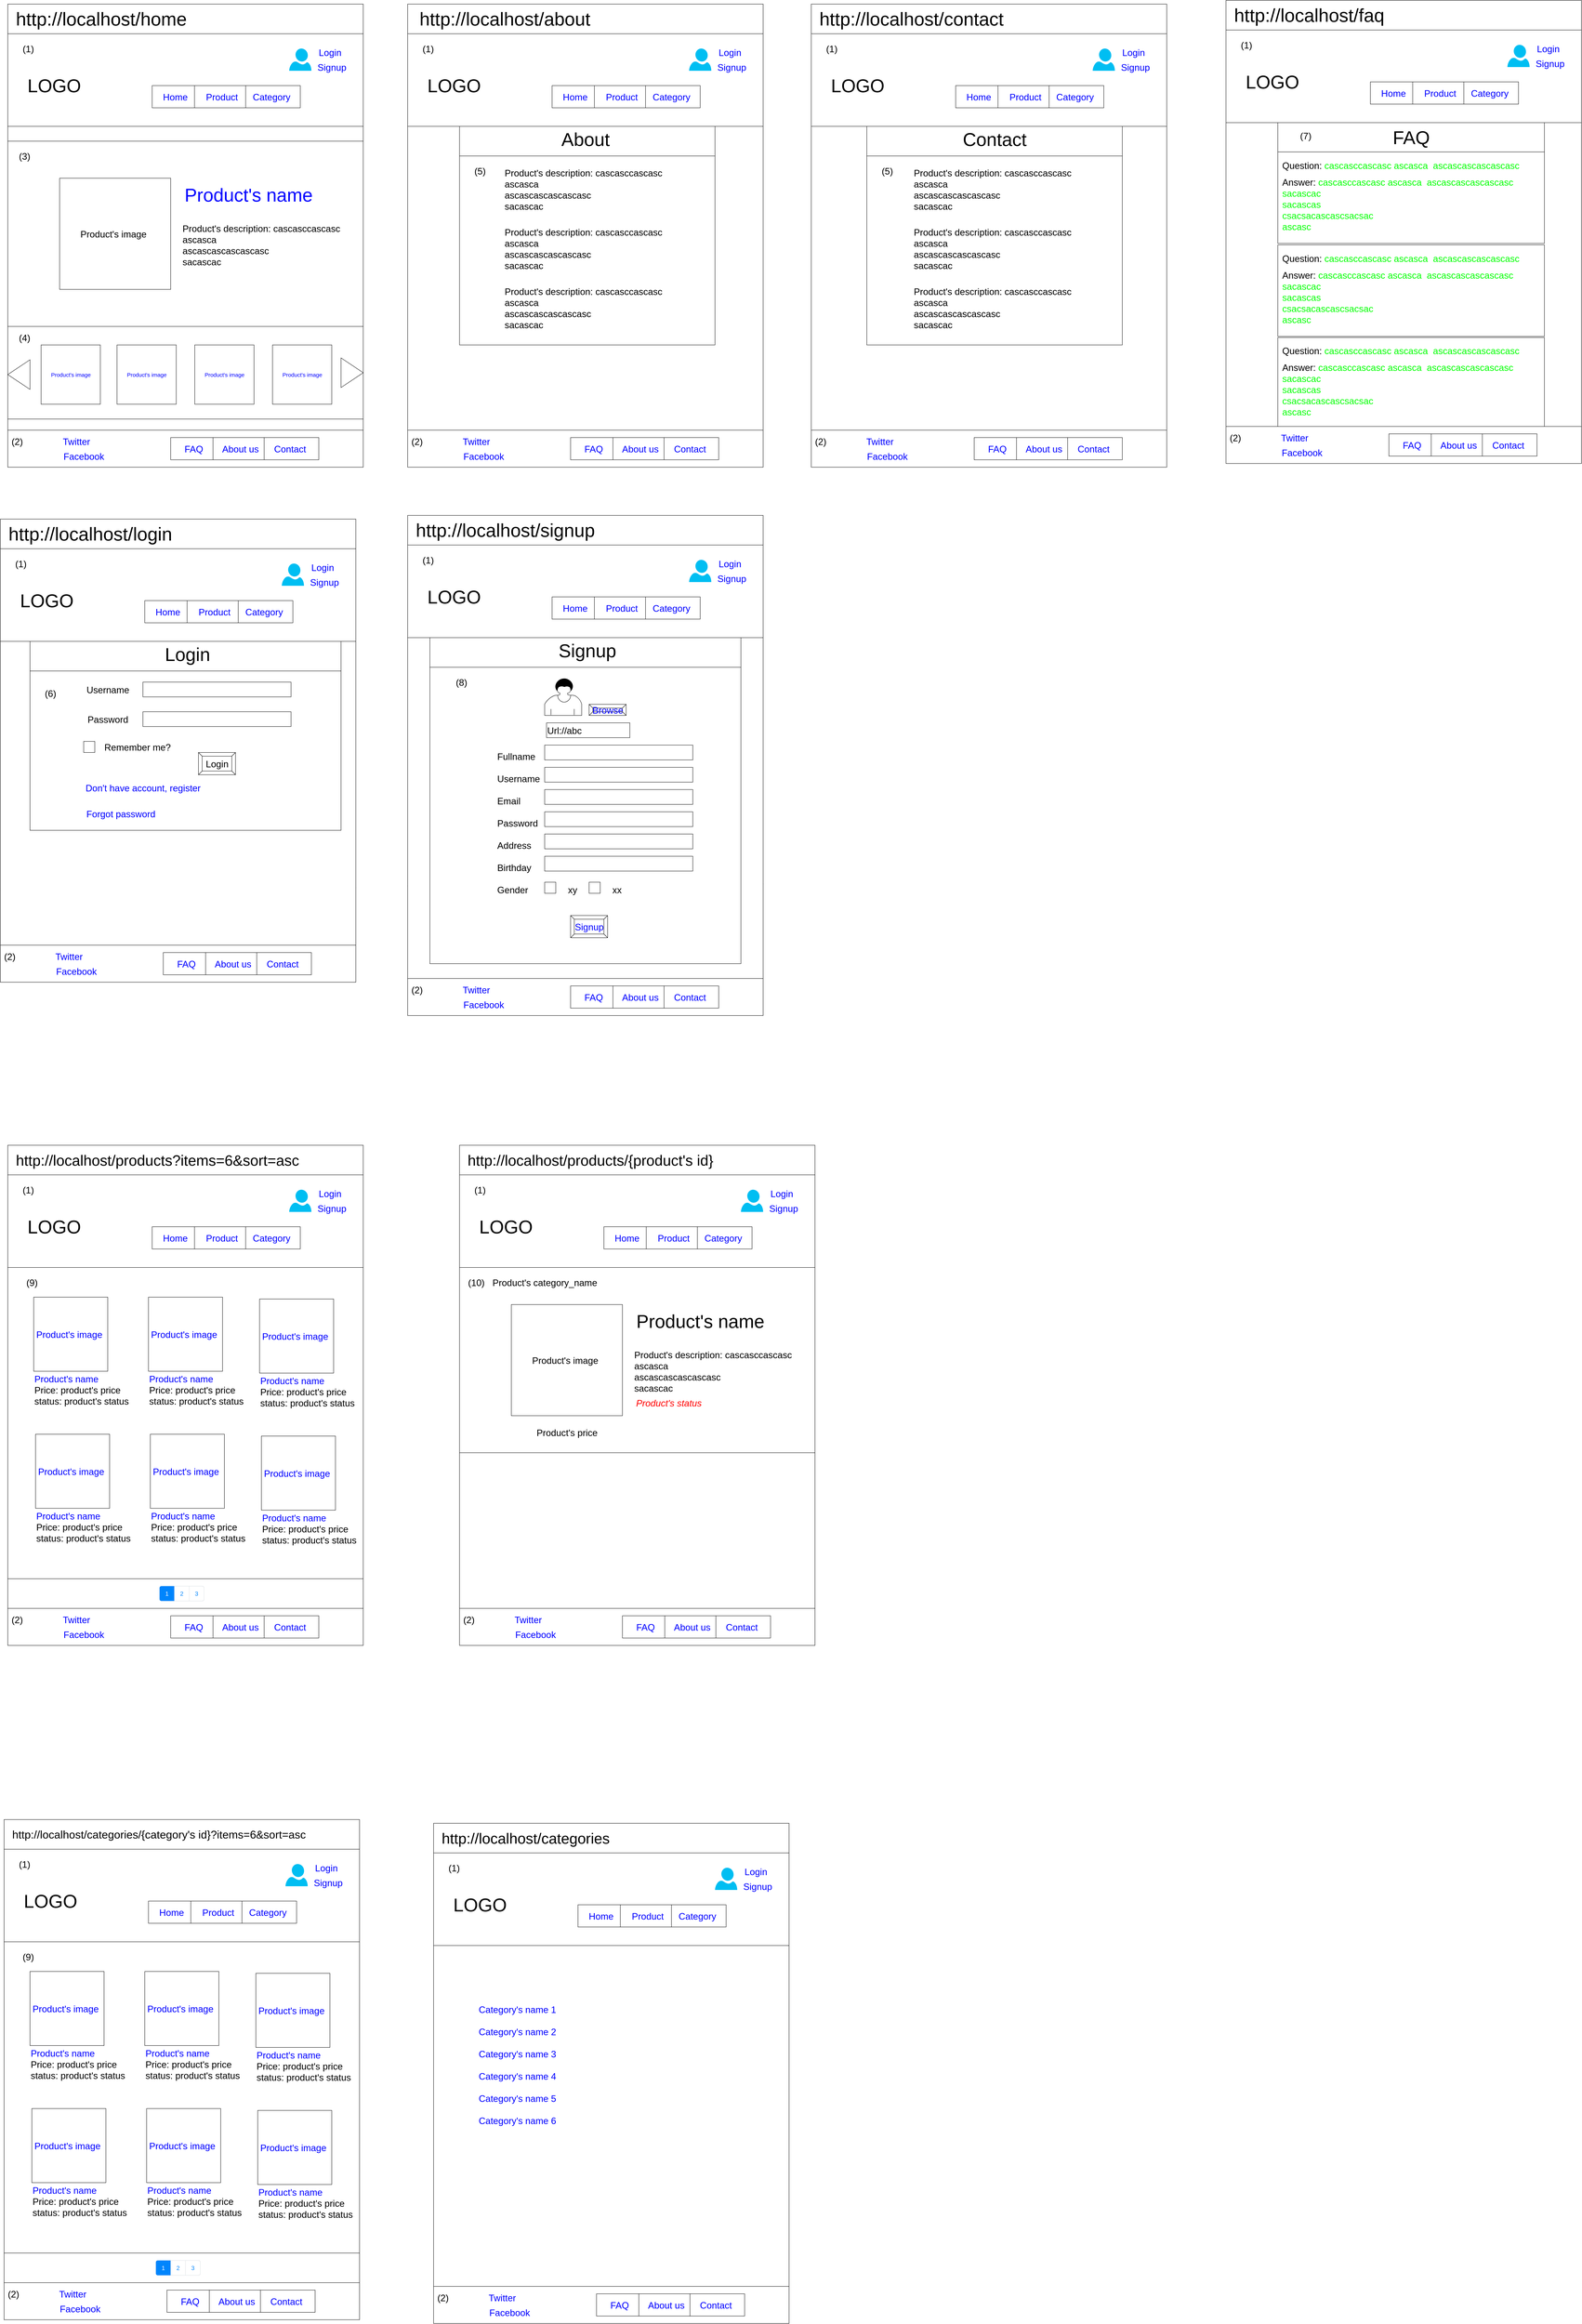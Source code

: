 <mxfile version="13.8.0" type="device" pages="3"><diagram name="Anonimous" id="CtWuCb5uvxNy3z_jEAr7"><mxGraphModel dx="12680" dy="7530" grid="1" gridSize="10" guides="1" tooltips="1" connect="1" arrows="1" fold="1" page="1" pageScale="1" pageWidth="850" pageHeight="1100" math="0" shadow="0"><root><mxCell id="tqDeMhXFX3jqN_SMhXKc-0"/><mxCell id="tqDeMhXFX3jqN_SMhXKc-1" parent="tqDeMhXFX3jqN_SMhXKc-0"/><mxCell id="XTi7K8TSjPtJRm2QP6kS-250" value="" style="rounded=0;whiteSpace=wrap;html=1;" vertex="1" parent="tqDeMhXFX3jqN_SMhXKc-1"><mxGeometry x="100" y="3120" width="960" height="1270" as="geometry"/></mxCell><mxCell id="XTi7K8TSjPtJRm2QP6kS-349" value="" style="rounded=0;whiteSpace=wrap;html=1;fontColor=#0000FF;align=left;" vertex="1" parent="tqDeMhXFX3jqN_SMhXKc-1"><mxGeometry x="100" y="4210" width="960" height="80" as="geometry"/></mxCell><mxCell id="tqDeMhXFX3jqN_SMhXKc-104" value="7" style="rounded=0;whiteSpace=wrap;html=1;" vertex="1" parent="tqDeMhXFX3jqN_SMhXKc-1"><mxGeometry x="2270" y="40" width="960" height="1170" as="geometry"/></mxCell><mxCell id="tqDeMhXFX3jqN_SMhXKc-62" value="" style="rounded=0;whiteSpace=wrap;html=1;" vertex="1" parent="tqDeMhXFX3jqN_SMhXKc-1"><mxGeometry x="1180" y="40" width="960" height="1170" as="geometry"/></mxCell><mxCell id="tqDeMhXFX3jqN_SMhXKc-2" value="" style="rounded=0;whiteSpace=wrap;html=1;" vertex="1" parent="tqDeMhXFX3jqN_SMhXKc-1"><mxGeometry x="100" y="40" width="960" height="1170" as="geometry"/></mxCell><mxCell id="tqDeMhXFX3jqN_SMhXKc-39" value="" style="group" vertex="1" connectable="0" parent="tqDeMhXFX3jqN_SMhXKc-1"><mxGeometry x="100" y="-40" width="960" height="80" as="geometry"/></mxCell><mxCell id="tqDeMhXFX3jqN_SMhXKc-40" value="" style="rounded=0;whiteSpace=wrap;html=1;fontColor=#0000FF;" vertex="1" parent="tqDeMhXFX3jqN_SMhXKc-39"><mxGeometry width="960" height="80" as="geometry"/></mxCell><mxCell id="tqDeMhXFX3jqN_SMhXKc-41" value="&lt;font style=&quot;font-size: 50px&quot;&gt;&lt;font style=&quot;font-size: 50px&quot;&gt;http://localhost&lt;/font&gt;/home&lt;/font&gt;" style="text;html=1;align=left;verticalAlign=middle;resizable=0;points=[];autosize=1;" vertex="1" parent="tqDeMhXFX3jqN_SMhXKc-39"><mxGeometry x="20" y="25" width="480" height="30" as="geometry"/></mxCell><mxCell id="tqDeMhXFX3jqN_SMhXKc-42" value="" style="group" vertex="1" connectable="0" parent="tqDeMhXFX3jqN_SMhXKc-1"><mxGeometry x="100" y="330" width="960" height="750" as="geometry"/></mxCell><mxCell id="tqDeMhXFX3jqN_SMhXKc-43" value="" style="rounded=0;whiteSpace=wrap;html=1;fontColor=#0000FF;" vertex="1" parent="tqDeMhXFX3jqN_SMhXKc-42"><mxGeometry y="500" width="960" height="250" as="geometry"/></mxCell><mxCell id="tqDeMhXFX3jqN_SMhXKc-44" value="" style="rounded=0;whiteSpace=wrap;html=1;fontColor=#0000FF;" vertex="1" parent="tqDeMhXFX3jqN_SMhXKc-42"><mxGeometry width="960" height="500" as="geometry"/></mxCell><mxCell id="tqDeMhXFX3jqN_SMhXKc-45" value="" style="rounded=0;whiteSpace=wrap;html=1;fontColor=#0000FF;" vertex="1" parent="tqDeMhXFX3jqN_SMhXKc-42"><mxGeometry x="140" y="100" width="300" height="300" as="geometry"/></mxCell><mxCell id="tqDeMhXFX3jqN_SMhXKc-46" value="&lt;font style=&quot;font-size: 25px&quot;&gt;Product's image&lt;/font&gt;" style="text;html=1;align=center;verticalAlign=middle;resizable=0;points=[];autosize=1;" vertex="1" parent="tqDeMhXFX3jqN_SMhXKc-42"><mxGeometry x="190" y="240" width="190" height="20" as="geometry"/></mxCell><mxCell id="tqDeMhXFX3jqN_SMhXKc-47" value="&lt;font style=&quot;font-size: 50px&quot;&gt;Product's name&lt;/font&gt;" style="text;html=1;align=center;verticalAlign=middle;resizable=0;points=[];autosize=1;fontColor=#0000FF;" vertex="1" parent="tqDeMhXFX3jqN_SMhXKc-42"><mxGeometry x="470" y="130" width="360" height="30" as="geometry"/></mxCell><mxCell id="tqDeMhXFX3jqN_SMhXKc-48" value="&lt;div align=&quot;left&quot;&gt;&lt;font style=&quot;font-size: 25px&quot;&gt;Product's description: cascasccascasc&lt;/font&gt;&lt;/div&gt;&lt;div align=&quot;left&quot;&gt;&lt;font style=&quot;font-size: 25px&quot;&gt;ascasca&lt;/font&gt;&lt;/div&gt;&lt;div align=&quot;left&quot;&gt;&lt;font style=&quot;font-size: 25px&quot;&gt;ascascascascascasc&lt;/font&gt;&lt;/div&gt;&lt;div align=&quot;left&quot;&gt;&lt;font style=&quot;font-size: 25px&quot;&gt;sacascac&lt;br&gt;&lt;/font&gt;&lt;/div&gt;" style="text;html=1;align=left;verticalAlign=middle;resizable=0;points=[];autosize=1;" vertex="1" parent="tqDeMhXFX3jqN_SMhXKc-42"><mxGeometry x="470" y="240" width="440" height="80" as="geometry"/></mxCell><mxCell id="tqDeMhXFX3jqN_SMhXKc-49" value="" style="group" vertex="1" connectable="0" parent="tqDeMhXFX3jqN_SMhXKc-42"><mxGeometry x="90" y="550" width="785" height="160" as="geometry"/></mxCell><mxCell id="tqDeMhXFX3jqN_SMhXKc-50" value="" style="rounded=0;whiteSpace=wrap;html=1;fontColor=#0000FF;" vertex="1" parent="tqDeMhXFX3jqN_SMhXKc-49"><mxGeometry width="160" height="160" as="geometry"/></mxCell><mxCell id="tqDeMhXFX3jqN_SMhXKc-51" value="" style="rounded=0;whiteSpace=wrap;html=1;fontColor=#0000FF;" vertex="1" parent="tqDeMhXFX3jqN_SMhXKc-49"><mxGeometry x="205" width="160" height="160" as="geometry"/></mxCell><mxCell id="tqDeMhXFX3jqN_SMhXKc-52" value="" style="rounded=0;whiteSpace=wrap;html=1;fontColor=#0000FF;" vertex="1" parent="tqDeMhXFX3jqN_SMhXKc-49"><mxGeometry x="415" width="160" height="160" as="geometry"/></mxCell><mxCell id="tqDeMhXFX3jqN_SMhXKc-53" value="" style="rounded=0;whiteSpace=wrap;html=1;fontColor=#0000FF;" vertex="1" parent="tqDeMhXFX3jqN_SMhXKc-49"><mxGeometry x="625" width="160" height="160" as="geometry"/></mxCell><mxCell id="tqDeMhXFX3jqN_SMhXKc-54" value="&lt;font style=&quot;font-size: 15px&quot;&gt;Product's image&lt;/font&gt;" style="text;html=1;align=center;verticalAlign=middle;resizable=0;points=[];autosize=1;fontColor=#0000FF;" vertex="1" parent="tqDeMhXFX3jqN_SMhXKc-49"><mxGeometry x="20" y="70" width="120" height="20" as="geometry"/></mxCell><mxCell id="tqDeMhXFX3jqN_SMhXKc-55" value="&lt;font style=&quot;font-size: 15px&quot;&gt;Product's image&lt;/font&gt;" style="text;html=1;align=center;verticalAlign=middle;resizable=0;points=[];autosize=1;fontColor=#0000FF;" vertex="1" parent="tqDeMhXFX3jqN_SMhXKc-49"><mxGeometry x="225" y="70" width="120" height="20" as="geometry"/></mxCell><mxCell id="tqDeMhXFX3jqN_SMhXKc-56" value="&lt;font style=&quot;font-size: 15px&quot;&gt;Product's image&lt;/font&gt;" style="text;html=1;align=center;verticalAlign=middle;resizable=0;points=[];autosize=1;fontColor=#0000FF;" vertex="1" parent="tqDeMhXFX3jqN_SMhXKc-49"><mxGeometry x="435" y="70" width="120" height="20" as="geometry"/></mxCell><mxCell id="tqDeMhXFX3jqN_SMhXKc-57" value="&lt;font style=&quot;font-size: 15px&quot;&gt;Product's image&lt;/font&gt;" style="text;html=1;align=center;verticalAlign=middle;resizable=0;points=[];autosize=1;fontColor=#0000FF;" vertex="1" parent="tqDeMhXFX3jqN_SMhXKc-49"><mxGeometry x="645" y="70" width="120" height="20" as="geometry"/></mxCell><mxCell id="tqDeMhXFX3jqN_SMhXKc-58" value="" style="triangle;whiteSpace=wrap;html=1;fontColor=#0000FF;direction=west;" vertex="1" parent="tqDeMhXFX3jqN_SMhXKc-42"><mxGeometry y="590" width="60" height="80" as="geometry"/></mxCell><mxCell id="tqDeMhXFX3jqN_SMhXKc-59" value="" style="triangle;whiteSpace=wrap;html=1;fontColor=#0000FF;direction=east;" vertex="1" parent="tqDeMhXFX3jqN_SMhXKc-42"><mxGeometry x="900" y="585" width="60" height="80" as="geometry"/></mxCell><mxCell id="tqDeMhXFX3jqN_SMhXKc-60" value="&lt;font style=&quot;font-size: 25px&quot;&gt;&lt;font style=&quot;font-size: 25px&quot;&gt;(&lt;/font&gt;3)&lt;/font&gt;" style="text;html=1;align=center;verticalAlign=middle;resizable=0;points=[];autosize=1;" vertex="1" parent="tqDeMhXFX3jqN_SMhXKc-42"><mxGeometry x="20" y="30" width="50" height="20" as="geometry"/></mxCell><mxCell id="tqDeMhXFX3jqN_SMhXKc-61" value="&lt;font style=&quot;font-size: 25px&quot;&gt;&lt;font style=&quot;font-size: 25px&quot;&gt;(4&lt;/font&gt;)&lt;/font&gt;" style="text;html=1;align=center;verticalAlign=middle;resizable=0;points=[];autosize=1;" vertex="1" parent="tqDeMhXFX3jqN_SMhXKc-42"><mxGeometry x="20" y="520" width="50" height="20" as="geometry"/></mxCell><mxCell id="tqDeMhXFX3jqN_SMhXKc-97" value="" style="group" vertex="1" connectable="0" parent="tqDeMhXFX3jqN_SMhXKc-1"><mxGeometry x="1180" y="-40" width="960" height="80" as="geometry"/></mxCell><mxCell id="tqDeMhXFX3jqN_SMhXKc-98" value="" style="rounded=0;whiteSpace=wrap;html=1;fontColor=#0000FF;" vertex="1" parent="tqDeMhXFX3jqN_SMhXKc-97"><mxGeometry width="960" height="80" as="geometry"/></mxCell><mxCell id="tqDeMhXFX3jqN_SMhXKc-99" value="&lt;font style=&quot;font-size: 50px&quot;&gt;&lt;font style=&quot;font-size: 50px&quot;&gt;http://localhost&lt;/font&gt;/about&lt;/font&gt;" style="text;html=1;align=left;verticalAlign=middle;resizable=0;points=[];autosize=1;" vertex="1" parent="tqDeMhXFX3jqN_SMhXKc-97"><mxGeometry x="30" y="25" width="480" height="30" as="geometry"/></mxCell><mxCell id="tqDeMhXFX3jqN_SMhXKc-139" value="" style="group" vertex="1" connectable="0" parent="tqDeMhXFX3jqN_SMhXKc-1"><mxGeometry x="2270" y="-40" width="960" height="80" as="geometry"/></mxCell><mxCell id="tqDeMhXFX3jqN_SMhXKc-140" value="" style="rounded=0;whiteSpace=wrap;html=1;fontColor=#0000FF;" vertex="1" parent="tqDeMhXFX3jqN_SMhXKc-139"><mxGeometry width="960" height="80" as="geometry"/></mxCell><mxCell id="tqDeMhXFX3jqN_SMhXKc-141" value="&lt;font style=&quot;font-size: 50px&quot;&gt;&lt;font style=&quot;font-size: 50px&quot;&gt;http://localhost&lt;/font&gt;/contact&lt;/font&gt;" style="text;html=1;align=left;verticalAlign=middle;resizable=0;points=[];autosize=1;" vertex="1" parent="tqDeMhXFX3jqN_SMhXKc-139"><mxGeometry x="20" y="25" width="510" height="30" as="geometry"/></mxCell><mxCell id="tqDeMhXFX3jqN_SMhXKc-146" value="" style="rounded=0;whiteSpace=wrap;html=1;" vertex="1" parent="tqDeMhXFX3jqN_SMhXKc-1"><mxGeometry x="80" y="1430" width="960" height="1170" as="geometry"/></mxCell><mxCell id="tqDeMhXFX3jqN_SMhXKc-147" value="" style="group" vertex="1" connectable="0" parent="tqDeMhXFX3jqN_SMhXKc-1"><mxGeometry x="80" y="2500" width="960" height="100" as="geometry"/></mxCell><mxCell id="tqDeMhXFX3jqN_SMhXKc-148" value="" style="group" vertex="1" connectable="0" parent="tqDeMhXFX3jqN_SMhXKc-147"><mxGeometry width="960" height="100" as="geometry"/></mxCell><mxCell id="tqDeMhXFX3jqN_SMhXKc-149" value="" style="rounded=0;whiteSpace=wrap;html=1;" vertex="1" parent="tqDeMhXFX3jqN_SMhXKc-148"><mxGeometry width="960" height="100" as="geometry"/></mxCell><mxCell id="tqDeMhXFX3jqN_SMhXKc-150" value="" style="group" vertex="1" connectable="0" parent="tqDeMhXFX3jqN_SMhXKc-148"><mxGeometry x="60" y="20" width="210" height="60" as="geometry"/></mxCell><mxCell id="tqDeMhXFX3jqN_SMhXKc-151" value="" style="shape=image;html=1;verticalAlign=top;verticalLabelPosition=bottom;labelBackgroundColor=#ffffff;imageAspect=0;aspect=fixed;image=https://cdn1.iconfinder.com/data/icons/social-networks-3/512/github-128.png" vertex="1" parent="tqDeMhXFX3jqN_SMhXKc-150"><mxGeometry width="60" height="60" as="geometry"/></mxCell><mxCell id="tqDeMhXFX3jqN_SMhXKc-152" value="&lt;font style=&quot;font-size: 25px&quot;&gt;Facebook&lt;/font&gt;" style="text;html=1;align=center;verticalAlign=middle;resizable=0;points=[];autosize=1;fontColor=#0000FF;" vertex="1" parent="tqDeMhXFX3jqN_SMhXKc-150"><mxGeometry x="80" y="40" width="130" height="20" as="geometry"/></mxCell><mxCell id="tqDeMhXFX3jqN_SMhXKc-153" value="&lt;font style=&quot;font-size: 25px&quot;&gt;Twitter&lt;/font&gt;" style="text;html=1;align=center;verticalAlign=middle;resizable=0;points=[];autosize=1;fontColor=#0000FF;" vertex="1" parent="tqDeMhXFX3jqN_SMhXKc-150"><mxGeometry x="80" width="90" height="20" as="geometry"/></mxCell><mxCell id="tqDeMhXFX3jqN_SMhXKc-154" value="" style="group" vertex="1" connectable="0" parent="tqDeMhXFX3jqN_SMhXKc-148"><mxGeometry x="340" y="20" width="550" height="60" as="geometry"/></mxCell><mxCell id="tqDeMhXFX3jqN_SMhXKc-155" value="" style="rounded=0;whiteSpace=wrap;html=1;" vertex="1" parent="tqDeMhXFX3jqN_SMhXKc-154"><mxGeometry width="550" height="60" as="geometry"/></mxCell><mxCell id="tqDeMhXFX3jqN_SMhXKc-156" value="&lt;font style=&quot;font-size: 25px&quot;&gt;FAQ&lt;/font&gt;" style="text;html=1;align=center;verticalAlign=middle;resizable=0;points=[];autosize=1;fontColor=#0000FF;" vertex="1" parent="tqDeMhXFX3jqN_SMhXKc-154"><mxGeometry x="35" y="20" width="70" height="20" as="geometry"/></mxCell><mxCell id="tqDeMhXFX3jqN_SMhXKc-157" value="" style="endArrow=none;html=1;exitX=0.25;exitY=1;exitDx=0;exitDy=0;entryX=0.25;entryY=0;entryDx=0;entryDy=0;" edge="1" parent="tqDeMhXFX3jqN_SMhXKc-154" source="tqDeMhXFX3jqN_SMhXKc-155" target="tqDeMhXFX3jqN_SMhXKc-155"><mxGeometry width="50" height="50" relative="1" as="geometry"><mxPoint x="330" y="-80" as="sourcePoint"/><mxPoint x="380" y="-130" as="targetPoint"/></mxGeometry></mxCell><mxCell id="tqDeMhXFX3jqN_SMhXKc-158" value="&lt;font style=&quot;font-size: 25px&quot;&gt;Feedback&lt;/font&gt;" style="text;html=1;align=center;verticalAlign=middle;resizable=0;points=[];autosize=1;fontColor=#0000FF;" vertex="1" parent="tqDeMhXFX3jqN_SMhXKc-154"><mxGeometry x="145" y="20" width="130" height="20" as="geometry"/></mxCell><mxCell id="tqDeMhXFX3jqN_SMhXKc-159" value="" style="endArrow=none;html=1;exitX=0.25;exitY=1;exitDx=0;exitDy=0;entryX=0.25;entryY=0;entryDx=0;entryDy=0;" edge="1" parent="tqDeMhXFX3jqN_SMhXKc-154"><mxGeometry width="50" height="50" relative="1" as="geometry"><mxPoint x="282.5" y="60" as="sourcePoint"/><mxPoint x="282.5" as="targetPoint"/></mxGeometry></mxCell><mxCell id="tqDeMhXFX3jqN_SMhXKc-160" value="&lt;font style=&quot;font-size: 25px&quot;&gt;About us&lt;/font&gt;" style="text;html=1;align=center;verticalAlign=middle;resizable=0;points=[];autosize=1;fontColor=#0000FF;" vertex="1" parent="tqDeMhXFX3jqN_SMhXKc-154"><mxGeometry x="295" y="20" width="110" height="20" as="geometry"/></mxCell><mxCell id="tqDeMhXFX3jqN_SMhXKc-161" value="" style="endArrow=none;html=1;exitX=0.25;exitY=1;exitDx=0;exitDy=0;entryX=0.25;entryY=0;entryDx=0;entryDy=0;" edge="1" parent="tqDeMhXFX3jqN_SMhXKc-154"><mxGeometry width="50" height="50" relative="1" as="geometry"><mxPoint x="412.5" y="60" as="sourcePoint"/><mxPoint x="412.5" as="targetPoint"/></mxGeometry></mxCell><mxCell id="tqDeMhXFX3jqN_SMhXKc-162" value="&lt;font style=&quot;font-size: 25px&quot;&gt;Contact&lt;/font&gt;" style="text;html=1;align=center;verticalAlign=middle;resizable=0;points=[];autosize=1;fontColor=#0000FF;" vertex="1" parent="tqDeMhXFX3jqN_SMhXKc-154"><mxGeometry x="430" y="20" width="100" height="20" as="geometry"/></mxCell><mxCell id="tqDeMhXFX3jqN_SMhXKc-163" value="" style="group" vertex="1" connectable="0" parent="tqDeMhXFX3jqN_SMhXKc-1"><mxGeometry x="80" y="1430" width="960" height="250" as="geometry"/></mxCell><mxCell id="tqDeMhXFX3jqN_SMhXKc-164" value="" style="group" vertex="1" connectable="0" parent="tqDeMhXFX3jqN_SMhXKc-163"><mxGeometry width="960" height="250" as="geometry"/></mxCell><mxCell id="tqDeMhXFX3jqN_SMhXKc-165" value="" style="rounded=0;whiteSpace=wrap;html=1;" vertex="1" parent="tqDeMhXFX3jqN_SMhXKc-164"><mxGeometry width="960" height="250" as="geometry"/></mxCell><mxCell id="tqDeMhXFX3jqN_SMhXKc-166" value="&lt;font style=&quot;font-size: 50px&quot;&gt;LOGO&lt;/font&gt;" style="text;html=1;align=center;verticalAlign=middle;resizable=0;points=[];autosize=1;" vertex="1" parent="tqDeMhXFX3jqN_SMhXKc-164"><mxGeometry x="45" y="125" width="160" height="30" as="geometry"/></mxCell><mxCell id="tqDeMhXFX3jqN_SMhXKc-167" value="" style="group" vertex="1" connectable="0" parent="tqDeMhXFX3jqN_SMhXKc-164"><mxGeometry x="335" y="160" width="550" height="60" as="geometry"/></mxCell><mxCell id="tqDeMhXFX3jqN_SMhXKc-168" value="" style="rounded=0;whiteSpace=wrap;html=1;" vertex="1" parent="tqDeMhXFX3jqN_SMhXKc-167"><mxGeometry width="550" height="60" as="geometry"/></mxCell><mxCell id="tqDeMhXFX3jqN_SMhXKc-169" value="&lt;font style=&quot;font-size: 25px&quot; color=&quot;#0000FF&quot;&gt;Home&lt;/font&gt;" style="text;html=1;align=center;verticalAlign=middle;resizable=0;points=[];autosize=1;" vertex="1" parent="tqDeMhXFX3jqN_SMhXKc-167"><mxGeometry x="30" y="20" width="80" height="20" as="geometry"/></mxCell><mxCell id="tqDeMhXFX3jqN_SMhXKc-170" value="" style="endArrow=none;html=1;exitX=0.25;exitY=1;exitDx=0;exitDy=0;entryX=0.25;entryY=0;entryDx=0;entryDy=0;" edge="1" parent="tqDeMhXFX3jqN_SMhXKc-167" source="tqDeMhXFX3jqN_SMhXKc-168" target="tqDeMhXFX3jqN_SMhXKc-168"><mxGeometry width="50" height="50" relative="1" as="geometry"><mxPoint x="330" y="-80" as="sourcePoint"/><mxPoint x="380" y="-130" as="targetPoint"/></mxGeometry></mxCell><mxCell id="tqDeMhXFX3jqN_SMhXKc-171" value="&lt;font style=&quot;font-size: 25px&quot;&gt;Product&lt;/font&gt;" style="text;html=1;align=center;verticalAlign=middle;resizable=0;points=[];autosize=1;fontColor=#0000FF;" vertex="1" parent="tqDeMhXFX3jqN_SMhXKc-167"><mxGeometry x="160" y="20" width="100" height="20" as="geometry"/></mxCell><mxCell id="tqDeMhXFX3jqN_SMhXKc-172" value="" style="endArrow=none;html=1;exitX=0.25;exitY=1;exitDx=0;exitDy=0;entryX=0.25;entryY=0;entryDx=0;entryDy=0;" edge="1" parent="tqDeMhXFX3jqN_SMhXKc-167"><mxGeometry width="50" height="50" relative="1" as="geometry"><mxPoint x="282.5" y="60" as="sourcePoint"/><mxPoint x="282.5" as="targetPoint"/></mxGeometry></mxCell><mxCell id="tqDeMhXFX3jqN_SMhXKc-173" value="&lt;font style=&quot;font-size: 25px&quot;&gt;Category&lt;/font&gt;" style="text;html=1;align=center;verticalAlign=middle;resizable=0;points=[];autosize=1;fontColor=#0000FF;" vertex="1" parent="tqDeMhXFX3jqN_SMhXKc-167"><mxGeometry x="290" y="20" width="120" height="20" as="geometry"/></mxCell><mxCell id="tqDeMhXFX3jqN_SMhXKc-174" value="" style="endArrow=none;html=1;exitX=0.25;exitY=1;exitDx=0;exitDy=0;entryX=0.25;entryY=0;entryDx=0;entryDy=0;" edge="1" parent="tqDeMhXFX3jqN_SMhXKc-167"><mxGeometry width="50" height="50" relative="1" as="geometry"><mxPoint x="412.5" y="60" as="sourcePoint"/><mxPoint x="412.5" as="targetPoint"/></mxGeometry></mxCell><mxCell id="tqDeMhXFX3jqN_SMhXKc-175" value="&lt;font style=&quot;font-size: 25px&quot;&gt;Order&lt;/font&gt;" style="text;html=1;align=center;verticalAlign=middle;resizable=0;points=[];autosize=1;fontColor=#0000FF;" vertex="1" parent="tqDeMhXFX3jqN_SMhXKc-167"><mxGeometry x="440" y="20" width="80" height="20" as="geometry"/></mxCell><mxCell id="tqDeMhXFX3jqN_SMhXKc-176" value="" style="group" vertex="1" connectable="0" parent="tqDeMhXFX3jqN_SMhXKc-164"><mxGeometry x="760" y="40" width="160" height="60" as="geometry"/></mxCell><mxCell id="tqDeMhXFX3jqN_SMhXKc-177" value="" style="group" vertex="1" connectable="0" parent="tqDeMhXFX3jqN_SMhXKc-176"><mxGeometry width="160" height="60" as="geometry"/></mxCell><mxCell id="tqDeMhXFX3jqN_SMhXKc-178" value="" style="verticalLabelPosition=bottom;html=1;verticalAlign=top;align=center;strokeColor=none;fillColor=#00BEF2;shape=mxgraph.azure.user;" vertex="1" parent="tqDeMhXFX3jqN_SMhXKc-177"><mxGeometry width="60" height="60" as="geometry"/></mxCell><mxCell id="tqDeMhXFX3jqN_SMhXKc-179" value="&lt;font style=&quot;font-size: 25px&quot;&gt;Login&lt;/font&gt;" style="text;html=1;align=center;verticalAlign=middle;resizable=0;points=[];autosize=1;fontColor=#0000FF;" vertex="1" parent="tqDeMhXFX3jqN_SMhXKc-177"><mxGeometry x="70" width="80" height="20" as="geometry"/></mxCell><mxCell id="tqDeMhXFX3jqN_SMhXKc-180" value="&lt;font style=&quot;font-size: 25px&quot; color=&quot;#0000FF&quot;&gt;Signup&lt;/font&gt;" style="text;html=1;align=center;verticalAlign=middle;resizable=0;points=[];autosize=1;" vertex="1" parent="tqDeMhXFX3jqN_SMhXKc-177"><mxGeometry x="70" y="40" width="90" height="20" as="geometry"/></mxCell><mxCell id="tqDeMhXFX3jqN_SMhXKc-181" value="" style="group" vertex="1" connectable="0" parent="tqDeMhXFX3jqN_SMhXKc-1"><mxGeometry x="80" y="1350" width="960" height="80" as="geometry"/></mxCell><mxCell id="tqDeMhXFX3jqN_SMhXKc-182" value="" style="rounded=0;whiteSpace=wrap;html=1;fontColor=#0000FF;align=left;" vertex="1" parent="tqDeMhXFX3jqN_SMhXKc-181"><mxGeometry width="960" height="80" as="geometry"/></mxCell><mxCell id="tqDeMhXFX3jqN_SMhXKc-183" value="&lt;font style=&quot;font-size: 50px&quot;&gt;&lt;font style=&quot;font-size: 50px&quot;&gt;http://localhost&lt;/font&gt;/login&lt;/font&gt;" style="text;html=1;align=left;verticalAlign=middle;resizable=0;points=[];autosize=1;" vertex="1" parent="tqDeMhXFX3jqN_SMhXKc-181"><mxGeometry x="20" y="25" width="460" height="30" as="geometry"/></mxCell><mxCell id="tqDeMhXFX3jqN_SMhXKc-184" value="" style="group" vertex="1" connectable="0" parent="tqDeMhXFX3jqN_SMhXKc-1"><mxGeometry x="80" y="1720" width="960" height="750" as="geometry"/></mxCell><mxCell id="tqDeMhXFX3jqN_SMhXKc-185" value="" style="rounded=0;whiteSpace=wrap;html=1;fontColor=#0000FF;" vertex="1" parent="tqDeMhXFX3jqN_SMhXKc-184"><mxGeometry y="500" width="960" height="250" as="geometry"/></mxCell><mxCell id="tqDeMhXFX3jqN_SMhXKc-191" value="" style="group" vertex="1" connectable="0" parent="tqDeMhXFX3jqN_SMhXKc-184"><mxGeometry x="90" y="550" width="785" height="160" as="geometry"/></mxCell><mxCell id="tqDeMhXFX3jqN_SMhXKc-192" value="" style="rounded=0;whiteSpace=wrap;html=1;fontColor=#0000FF;" vertex="1" parent="tqDeMhXFX3jqN_SMhXKc-191"><mxGeometry width="160" height="160" as="geometry"/></mxCell><mxCell id="tqDeMhXFX3jqN_SMhXKc-193" value="" style="rounded=0;whiteSpace=wrap;html=1;fontColor=#0000FF;" vertex="1" parent="tqDeMhXFX3jqN_SMhXKc-191"><mxGeometry x="205" width="160" height="160" as="geometry"/></mxCell><mxCell id="tqDeMhXFX3jqN_SMhXKc-194" value="" style="rounded=0;whiteSpace=wrap;html=1;fontColor=#0000FF;" vertex="1" parent="tqDeMhXFX3jqN_SMhXKc-191"><mxGeometry x="415" width="160" height="160" as="geometry"/></mxCell><mxCell id="tqDeMhXFX3jqN_SMhXKc-195" value="" style="rounded=0;whiteSpace=wrap;html=1;fontColor=#0000FF;" vertex="1" parent="tqDeMhXFX3jqN_SMhXKc-191"><mxGeometry x="625" width="160" height="160" as="geometry"/></mxCell><mxCell id="tqDeMhXFX3jqN_SMhXKc-196" value="&lt;font style=&quot;font-size: 15px&quot;&gt;Product's image&lt;/font&gt;" style="text;html=1;align=center;verticalAlign=middle;resizable=0;points=[];autosize=1;fontColor=#0000FF;" vertex="1" parent="tqDeMhXFX3jqN_SMhXKc-191"><mxGeometry x="20" y="70" width="120" height="20" as="geometry"/></mxCell><mxCell id="tqDeMhXFX3jqN_SMhXKc-197" value="&lt;font style=&quot;font-size: 15px&quot;&gt;Product's image&lt;/font&gt;" style="text;html=1;align=center;verticalAlign=middle;resizable=0;points=[];autosize=1;fontColor=#0000FF;" vertex="1" parent="tqDeMhXFX3jqN_SMhXKc-191"><mxGeometry x="225" y="70" width="120" height="20" as="geometry"/></mxCell><mxCell id="tqDeMhXFX3jqN_SMhXKc-198" value="&lt;font style=&quot;font-size: 15px&quot;&gt;Product's image&lt;/font&gt;" style="text;html=1;align=center;verticalAlign=middle;resizable=0;points=[];autosize=1;fontColor=#0000FF;" vertex="1" parent="tqDeMhXFX3jqN_SMhXKc-191"><mxGeometry x="435" y="70" width="120" height="20" as="geometry"/></mxCell><mxCell id="tqDeMhXFX3jqN_SMhXKc-199" value="&lt;font style=&quot;font-size: 15px&quot;&gt;Product's image&lt;/font&gt;" style="text;html=1;align=center;verticalAlign=middle;resizable=0;points=[];autosize=1;fontColor=#0000FF;" vertex="1" parent="tqDeMhXFX3jqN_SMhXKc-191"><mxGeometry x="645" y="70" width="120" height="20" as="geometry"/></mxCell><mxCell id="XTi7K8TSjPtJRm2QP6kS-225" value="" style="group" vertex="1" connectable="0" parent="tqDeMhXFX3jqN_SMhXKc-184"><mxGeometry width="960" height="670" as="geometry"/></mxCell><mxCell id="tqDeMhXFX3jqN_SMhXKc-186" value="" style="rounded=0;whiteSpace=wrap;html=1;fontColor=#0000FF;" vertex="1" parent="XTi7K8TSjPtJRm2QP6kS-225"><mxGeometry width="960" height="500" as="geometry"/></mxCell><mxCell id="tqDeMhXFX3jqN_SMhXKc-187" value="" style="rounded=0;whiteSpace=wrap;html=1;fontColor=#0000FF;" vertex="1" parent="XTi7K8TSjPtJRm2QP6kS-225"><mxGeometry x="140" y="100" width="300" height="300" as="geometry"/></mxCell><mxCell id="tqDeMhXFX3jqN_SMhXKc-188" value="&lt;font style=&quot;font-size: 25px&quot;&gt;Product's image&lt;/font&gt;" style="text;html=1;align=center;verticalAlign=middle;resizable=0;points=[];autosize=1;" vertex="1" parent="XTi7K8TSjPtJRm2QP6kS-225"><mxGeometry x="190" y="240" width="190" height="20" as="geometry"/></mxCell><mxCell id="tqDeMhXFX3jqN_SMhXKc-189" value="&lt;font style=&quot;font-size: 50px&quot;&gt;Product's name&lt;/font&gt;" style="text;html=1;align=center;verticalAlign=middle;resizable=0;points=[];autosize=1;fontColor=#0000FF;" vertex="1" parent="XTi7K8TSjPtJRm2QP6kS-225"><mxGeometry x="470" y="130" width="360" height="30" as="geometry"/></mxCell><mxCell id="tqDeMhXFX3jqN_SMhXKc-190" value="&lt;div align=&quot;left&quot;&gt;&lt;font style=&quot;font-size: 25px&quot;&gt;Product's description: cascasccascasc&lt;/font&gt;&lt;/div&gt;&lt;div align=&quot;left&quot;&gt;&lt;font style=&quot;font-size: 25px&quot;&gt;ascasca&lt;/font&gt;&lt;/div&gt;&lt;div align=&quot;left&quot;&gt;&lt;font style=&quot;font-size: 25px&quot;&gt;ascascascascascasc&lt;/font&gt;&lt;/div&gt;&lt;div align=&quot;left&quot;&gt;&lt;font style=&quot;font-size: 25px&quot;&gt;sacascac&lt;br&gt;&lt;/font&gt;&lt;/div&gt;" style="text;html=1;align=left;verticalAlign=middle;resizable=0;points=[];autosize=1;" vertex="1" parent="XTi7K8TSjPtJRm2QP6kS-225"><mxGeometry x="470" y="240" width="440" height="80" as="geometry"/></mxCell><mxCell id="tqDeMhXFX3jqN_SMhXKc-200" value="" style="triangle;whiteSpace=wrap;html=1;fontColor=#0000FF;direction=west;" vertex="1" parent="XTi7K8TSjPtJRm2QP6kS-225"><mxGeometry y="590" width="60" height="80" as="geometry"/></mxCell><mxCell id="tqDeMhXFX3jqN_SMhXKc-201" value="" style="triangle;whiteSpace=wrap;html=1;fontColor=#0000FF;direction=east;" vertex="1" parent="XTi7K8TSjPtJRm2QP6kS-225"><mxGeometry x="900" y="585" width="60" height="80" as="geometry"/></mxCell><mxCell id="tqDeMhXFX3jqN_SMhXKc-202" value="" style="rounded=0;whiteSpace=wrap;html=1;" vertex="1" parent="tqDeMhXFX3jqN_SMhXKc-1"><mxGeometry x="80" y="1430" width="960" height="1170" as="geometry"/></mxCell><mxCell id="tqDeMhXFX3jqN_SMhXKc-237" value="" style="group" vertex="1" connectable="0" parent="tqDeMhXFX3jqN_SMhXKc-1"><mxGeometry x="80" y="1350" width="960" height="80" as="geometry"/></mxCell><mxCell id="tqDeMhXFX3jqN_SMhXKc-238" value="" style="rounded=0;whiteSpace=wrap;html=1;fontColor=#0000FF;align=left;" vertex="1" parent="tqDeMhXFX3jqN_SMhXKc-237"><mxGeometry width="960" height="80" as="geometry"/></mxCell><mxCell id="tqDeMhXFX3jqN_SMhXKc-239" value="&lt;font style=&quot;font-size: 50px&quot;&gt;&lt;font style=&quot;font-size: 50px&quot;&gt;http://localhost&lt;/font&gt;/login&lt;/font&gt;" style="text;html=1;align=left;verticalAlign=middle;resizable=0;points=[];autosize=1;" vertex="1" parent="tqDeMhXFX3jqN_SMhXKc-237"><mxGeometry x="20" y="25" width="460" height="30" as="geometry"/></mxCell><mxCell id="tqDeMhXFX3jqN_SMhXKc-240" value="" style="rounded=0;whiteSpace=wrap;html=1;" vertex="1" parent="tqDeMhXFX3jqN_SMhXKc-1"><mxGeometry x="1180" y="1420" width="960" height="1170" as="geometry"/></mxCell><mxCell id="tqDeMhXFX3jqN_SMhXKc-241" value="" style="group" vertex="1" connectable="0" parent="tqDeMhXFX3jqN_SMhXKc-1"><mxGeometry x="1180" y="2490" width="960" height="100" as="geometry"/></mxCell><mxCell id="tqDeMhXFX3jqN_SMhXKc-242" value="" style="group" vertex="1" connectable="0" parent="tqDeMhXFX3jqN_SMhXKc-241"><mxGeometry width="960" height="100" as="geometry"/></mxCell><mxCell id="tqDeMhXFX3jqN_SMhXKc-243" value="" style="rounded=0;whiteSpace=wrap;html=1;" vertex="1" parent="tqDeMhXFX3jqN_SMhXKc-242"><mxGeometry width="960" height="100" as="geometry"/></mxCell><mxCell id="tqDeMhXFX3jqN_SMhXKc-244" value="" style="group" vertex="1" connectable="0" parent="tqDeMhXFX3jqN_SMhXKc-242"><mxGeometry x="60" y="20" width="210" height="60" as="geometry"/></mxCell><mxCell id="tqDeMhXFX3jqN_SMhXKc-245" value="" style="shape=image;html=1;verticalAlign=top;verticalLabelPosition=bottom;labelBackgroundColor=#ffffff;imageAspect=0;aspect=fixed;image=https://cdn1.iconfinder.com/data/icons/social-networks-3/512/github-128.png" vertex="1" parent="tqDeMhXFX3jqN_SMhXKc-244"><mxGeometry width="60" height="60" as="geometry"/></mxCell><mxCell id="tqDeMhXFX3jqN_SMhXKc-246" value="&lt;font style=&quot;font-size: 25px&quot;&gt;Facebook&lt;/font&gt;" style="text;html=1;align=center;verticalAlign=middle;resizable=0;points=[];autosize=1;fontColor=#0000FF;" vertex="1" parent="tqDeMhXFX3jqN_SMhXKc-244"><mxGeometry x="80" y="40" width="130" height="20" as="geometry"/></mxCell><mxCell id="tqDeMhXFX3jqN_SMhXKc-247" value="&lt;font style=&quot;font-size: 25px&quot;&gt;Twitter&lt;/font&gt;" style="text;html=1;align=center;verticalAlign=middle;resizable=0;points=[];autosize=1;fontColor=#0000FF;" vertex="1" parent="tqDeMhXFX3jqN_SMhXKc-244"><mxGeometry x="80" width="90" height="20" as="geometry"/></mxCell><mxCell id="tqDeMhXFX3jqN_SMhXKc-248" value="" style="group" vertex="1" connectable="0" parent="tqDeMhXFX3jqN_SMhXKc-242"><mxGeometry x="340" y="20" width="550" height="60" as="geometry"/></mxCell><mxCell id="tqDeMhXFX3jqN_SMhXKc-249" value="" style="rounded=0;whiteSpace=wrap;html=1;" vertex="1" parent="tqDeMhXFX3jqN_SMhXKc-248"><mxGeometry width="550" height="60" as="geometry"/></mxCell><mxCell id="tqDeMhXFX3jqN_SMhXKc-250" value="&lt;font style=&quot;font-size: 25px&quot;&gt;FAQ&lt;/font&gt;" style="text;html=1;align=center;verticalAlign=middle;resizable=0;points=[];autosize=1;fontColor=#0000FF;" vertex="1" parent="tqDeMhXFX3jqN_SMhXKc-248"><mxGeometry x="35" y="20" width="70" height="20" as="geometry"/></mxCell><mxCell id="tqDeMhXFX3jqN_SMhXKc-251" value="" style="endArrow=none;html=1;exitX=0.25;exitY=1;exitDx=0;exitDy=0;entryX=0.25;entryY=0;entryDx=0;entryDy=0;" edge="1" parent="tqDeMhXFX3jqN_SMhXKc-248" source="tqDeMhXFX3jqN_SMhXKc-249" target="tqDeMhXFX3jqN_SMhXKc-249"><mxGeometry width="50" height="50" relative="1" as="geometry"><mxPoint x="330" y="-80" as="sourcePoint"/><mxPoint x="380" y="-130" as="targetPoint"/></mxGeometry></mxCell><mxCell id="tqDeMhXFX3jqN_SMhXKc-252" value="&lt;font style=&quot;font-size: 25px&quot;&gt;Feedback&lt;/font&gt;" style="text;html=1;align=center;verticalAlign=middle;resizable=0;points=[];autosize=1;fontColor=#0000FF;" vertex="1" parent="tqDeMhXFX3jqN_SMhXKc-248"><mxGeometry x="145" y="20" width="130" height="20" as="geometry"/></mxCell><mxCell id="tqDeMhXFX3jqN_SMhXKc-253" value="" style="endArrow=none;html=1;exitX=0.25;exitY=1;exitDx=0;exitDy=0;entryX=0.25;entryY=0;entryDx=0;entryDy=0;" edge="1" parent="tqDeMhXFX3jqN_SMhXKc-248"><mxGeometry width="50" height="50" relative="1" as="geometry"><mxPoint x="282.5" y="60" as="sourcePoint"/><mxPoint x="282.5" as="targetPoint"/></mxGeometry></mxCell><mxCell id="tqDeMhXFX3jqN_SMhXKc-254" value="&lt;font style=&quot;font-size: 25px&quot;&gt;About us&lt;/font&gt;" style="text;html=1;align=center;verticalAlign=middle;resizable=0;points=[];autosize=1;fontColor=#0000FF;" vertex="1" parent="tqDeMhXFX3jqN_SMhXKc-248"><mxGeometry x="295" y="20" width="110" height="20" as="geometry"/></mxCell><mxCell id="tqDeMhXFX3jqN_SMhXKc-255" value="" style="endArrow=none;html=1;exitX=0.25;exitY=1;exitDx=0;exitDy=0;entryX=0.25;entryY=0;entryDx=0;entryDy=0;" edge="1" parent="tqDeMhXFX3jqN_SMhXKc-248"><mxGeometry width="50" height="50" relative="1" as="geometry"><mxPoint x="412.5" y="60" as="sourcePoint"/><mxPoint x="412.5" as="targetPoint"/></mxGeometry></mxCell><mxCell id="tqDeMhXFX3jqN_SMhXKc-256" value="&lt;font style=&quot;font-size: 25px&quot;&gt;Contact&lt;/font&gt;" style="text;html=1;align=center;verticalAlign=middle;resizable=0;points=[];autosize=1;fontColor=#0000FF;" vertex="1" parent="tqDeMhXFX3jqN_SMhXKc-248"><mxGeometry x="430" y="20" width="100" height="20" as="geometry"/></mxCell><mxCell id="tqDeMhXFX3jqN_SMhXKc-257" value="" style="group" vertex="1" connectable="0" parent="tqDeMhXFX3jqN_SMhXKc-1"><mxGeometry x="1180" y="1420" width="960" height="250" as="geometry"/></mxCell><mxCell id="tqDeMhXFX3jqN_SMhXKc-258" value="" style="group" vertex="1" connectable="0" parent="tqDeMhXFX3jqN_SMhXKc-257"><mxGeometry width="960" height="250" as="geometry"/></mxCell><mxCell id="tqDeMhXFX3jqN_SMhXKc-259" value="" style="rounded=0;whiteSpace=wrap;html=1;" vertex="1" parent="tqDeMhXFX3jqN_SMhXKc-258"><mxGeometry width="960" height="250" as="geometry"/></mxCell><mxCell id="tqDeMhXFX3jqN_SMhXKc-260" value="&lt;font style=&quot;font-size: 50px&quot;&gt;LOGO&lt;/font&gt;" style="text;html=1;align=center;verticalAlign=middle;resizable=0;points=[];autosize=1;" vertex="1" parent="tqDeMhXFX3jqN_SMhXKc-258"><mxGeometry x="45" y="125" width="160" height="30" as="geometry"/></mxCell><mxCell id="tqDeMhXFX3jqN_SMhXKc-261" value="" style="group" vertex="1" connectable="0" parent="tqDeMhXFX3jqN_SMhXKc-258"><mxGeometry x="335" y="160" width="550" height="60" as="geometry"/></mxCell><mxCell id="tqDeMhXFX3jqN_SMhXKc-262" value="" style="rounded=0;whiteSpace=wrap;html=1;" vertex="1" parent="tqDeMhXFX3jqN_SMhXKc-261"><mxGeometry width="550" height="60" as="geometry"/></mxCell><mxCell id="tqDeMhXFX3jqN_SMhXKc-263" value="&lt;font style=&quot;font-size: 25px&quot; color=&quot;#0000FF&quot;&gt;Home&lt;/font&gt;" style="text;html=1;align=center;verticalAlign=middle;resizable=0;points=[];autosize=1;" vertex="1" parent="tqDeMhXFX3jqN_SMhXKc-261"><mxGeometry x="30" y="20" width="80" height="20" as="geometry"/></mxCell><mxCell id="tqDeMhXFX3jqN_SMhXKc-264" value="" style="endArrow=none;html=1;exitX=0.25;exitY=1;exitDx=0;exitDy=0;entryX=0.25;entryY=0;entryDx=0;entryDy=0;" edge="1" parent="tqDeMhXFX3jqN_SMhXKc-261" source="tqDeMhXFX3jqN_SMhXKc-262" target="tqDeMhXFX3jqN_SMhXKc-262"><mxGeometry width="50" height="50" relative="1" as="geometry"><mxPoint x="330" y="-80" as="sourcePoint"/><mxPoint x="380" y="-130" as="targetPoint"/></mxGeometry></mxCell><mxCell id="tqDeMhXFX3jqN_SMhXKc-265" value="&lt;font style=&quot;font-size: 25px&quot;&gt;Product&lt;/font&gt;" style="text;html=1;align=center;verticalAlign=middle;resizable=0;points=[];autosize=1;fontColor=#0000FF;" vertex="1" parent="tqDeMhXFX3jqN_SMhXKc-261"><mxGeometry x="160" y="20" width="100" height="20" as="geometry"/></mxCell><mxCell id="tqDeMhXFX3jqN_SMhXKc-266" value="" style="endArrow=none;html=1;exitX=0.25;exitY=1;exitDx=0;exitDy=0;entryX=0.25;entryY=0;entryDx=0;entryDy=0;" edge="1" parent="tqDeMhXFX3jqN_SMhXKc-261"><mxGeometry width="50" height="50" relative="1" as="geometry"><mxPoint x="282.5" y="60" as="sourcePoint"/><mxPoint x="282.5" as="targetPoint"/></mxGeometry></mxCell><mxCell id="tqDeMhXFX3jqN_SMhXKc-267" value="&lt;font style=&quot;font-size: 25px&quot;&gt;Category&lt;/font&gt;" style="text;html=1;align=center;verticalAlign=middle;resizable=0;points=[];autosize=1;fontColor=#0000FF;" vertex="1" parent="tqDeMhXFX3jqN_SMhXKc-261"><mxGeometry x="290" y="20" width="120" height="20" as="geometry"/></mxCell><mxCell id="tqDeMhXFX3jqN_SMhXKc-268" value="" style="endArrow=none;html=1;exitX=0.25;exitY=1;exitDx=0;exitDy=0;entryX=0.25;entryY=0;entryDx=0;entryDy=0;" edge="1" parent="tqDeMhXFX3jqN_SMhXKc-261"><mxGeometry width="50" height="50" relative="1" as="geometry"><mxPoint x="412.5" y="60" as="sourcePoint"/><mxPoint x="412.5" as="targetPoint"/></mxGeometry></mxCell><mxCell id="tqDeMhXFX3jqN_SMhXKc-269" value="&lt;font style=&quot;font-size: 25px&quot;&gt;Order&lt;/font&gt;" style="text;html=1;align=center;verticalAlign=middle;resizable=0;points=[];autosize=1;fontColor=#0000FF;" vertex="1" parent="tqDeMhXFX3jqN_SMhXKc-261"><mxGeometry x="440" y="20" width="80" height="20" as="geometry"/></mxCell><mxCell id="tqDeMhXFX3jqN_SMhXKc-270" value="" style="group" vertex="1" connectable="0" parent="tqDeMhXFX3jqN_SMhXKc-258"><mxGeometry x="760" y="40" width="160" height="60" as="geometry"/></mxCell><mxCell id="tqDeMhXFX3jqN_SMhXKc-271" value="" style="group" vertex="1" connectable="0" parent="tqDeMhXFX3jqN_SMhXKc-270"><mxGeometry width="160" height="60" as="geometry"/></mxCell><mxCell id="tqDeMhXFX3jqN_SMhXKc-272" value="" style="verticalLabelPosition=bottom;html=1;verticalAlign=top;align=center;strokeColor=none;fillColor=#00BEF2;shape=mxgraph.azure.user;" vertex="1" parent="tqDeMhXFX3jqN_SMhXKc-271"><mxGeometry width="60" height="60" as="geometry"/></mxCell><mxCell id="tqDeMhXFX3jqN_SMhXKc-273" value="&lt;font style=&quot;font-size: 25px&quot;&gt;Login&lt;/font&gt;" style="text;html=1;align=center;verticalAlign=middle;resizable=0;points=[];autosize=1;fontColor=#0000FF;" vertex="1" parent="tqDeMhXFX3jqN_SMhXKc-271"><mxGeometry x="70" width="80" height="20" as="geometry"/></mxCell><mxCell id="tqDeMhXFX3jqN_SMhXKc-274" value="&lt;font style=&quot;font-size: 25px&quot; color=&quot;#0000FF&quot;&gt;Signup&lt;/font&gt;" style="text;html=1;align=center;verticalAlign=middle;resizable=0;points=[];autosize=1;" vertex="1" parent="tqDeMhXFX3jqN_SMhXKc-271"><mxGeometry x="70" y="40" width="90" height="20" as="geometry"/></mxCell><mxCell id="tqDeMhXFX3jqN_SMhXKc-275" value="" style="group" vertex="1" connectable="0" parent="tqDeMhXFX3jqN_SMhXKc-1"><mxGeometry x="1180" y="1340" width="960" height="80" as="geometry"/></mxCell><mxCell id="tqDeMhXFX3jqN_SMhXKc-276" value="" style="rounded=0;whiteSpace=wrap;html=1;fontColor=#0000FF;align=left;" vertex="1" parent="tqDeMhXFX3jqN_SMhXKc-275"><mxGeometry width="960" height="80" as="geometry"/></mxCell><mxCell id="tqDeMhXFX3jqN_SMhXKc-277" value="&lt;font style=&quot;font-size: 50px&quot;&gt;&lt;font style=&quot;font-size: 50px&quot;&gt;http://localhost&lt;/font&gt;/login&lt;/font&gt;" style="text;html=1;align=left;verticalAlign=middle;resizable=0;points=[];autosize=1;" vertex="1" parent="tqDeMhXFX3jqN_SMhXKc-275"><mxGeometry x="20" y="25" width="460" height="30" as="geometry"/></mxCell><mxCell id="tqDeMhXFX3jqN_SMhXKc-278" value="" style="group" vertex="1" connectable="0" parent="tqDeMhXFX3jqN_SMhXKc-1"><mxGeometry x="1180" y="1710" width="960" height="750" as="geometry"/></mxCell><mxCell id="tqDeMhXFX3jqN_SMhXKc-279" value="" style="rounded=0;whiteSpace=wrap;html=1;fontColor=#0000FF;" vertex="1" parent="tqDeMhXFX3jqN_SMhXKc-278"><mxGeometry y="500" width="960" height="250" as="geometry"/></mxCell><mxCell id="tqDeMhXFX3jqN_SMhXKc-280" value="" style="rounded=0;whiteSpace=wrap;html=1;fontColor=#0000FF;" vertex="1" parent="tqDeMhXFX3jqN_SMhXKc-278"><mxGeometry width="960" height="500" as="geometry"/></mxCell><mxCell id="tqDeMhXFX3jqN_SMhXKc-281" value="" style="rounded=0;whiteSpace=wrap;html=1;fontColor=#0000FF;" vertex="1" parent="tqDeMhXFX3jqN_SMhXKc-278"><mxGeometry x="140" y="100" width="300" height="300" as="geometry"/></mxCell><mxCell id="tqDeMhXFX3jqN_SMhXKc-282" value="&lt;font style=&quot;font-size: 25px&quot;&gt;Product's image&lt;/font&gt;" style="text;html=1;align=center;verticalAlign=middle;resizable=0;points=[];autosize=1;" vertex="1" parent="tqDeMhXFX3jqN_SMhXKc-278"><mxGeometry x="190" y="240" width="190" height="20" as="geometry"/></mxCell><mxCell id="tqDeMhXFX3jqN_SMhXKc-283" value="&lt;font style=&quot;font-size: 50px&quot;&gt;Product's name&lt;/font&gt;" style="text;html=1;align=center;verticalAlign=middle;resizable=0;points=[];autosize=1;fontColor=#0000FF;" vertex="1" parent="tqDeMhXFX3jqN_SMhXKc-278"><mxGeometry x="470" y="130" width="360" height="30" as="geometry"/></mxCell><mxCell id="tqDeMhXFX3jqN_SMhXKc-284" value="&lt;div align=&quot;left&quot;&gt;&lt;font style=&quot;font-size: 25px&quot;&gt;Product's description: cascasccascasc&lt;/font&gt;&lt;/div&gt;&lt;div align=&quot;left&quot;&gt;&lt;font style=&quot;font-size: 25px&quot;&gt;ascasca&lt;/font&gt;&lt;/div&gt;&lt;div align=&quot;left&quot;&gt;&lt;font style=&quot;font-size: 25px&quot;&gt;ascascascascascasc&lt;/font&gt;&lt;/div&gt;&lt;div align=&quot;left&quot;&gt;&lt;font style=&quot;font-size: 25px&quot;&gt;sacascac&lt;br&gt;&lt;/font&gt;&lt;/div&gt;" style="text;html=1;align=left;verticalAlign=middle;resizable=0;points=[];autosize=1;" vertex="1" parent="tqDeMhXFX3jqN_SMhXKc-278"><mxGeometry x="470" y="240" width="440" height="80" as="geometry"/></mxCell><mxCell id="tqDeMhXFX3jqN_SMhXKc-285" value="" style="group" vertex="1" connectable="0" parent="tqDeMhXFX3jqN_SMhXKc-278"><mxGeometry x="90" y="550" width="785" height="160" as="geometry"/></mxCell><mxCell id="tqDeMhXFX3jqN_SMhXKc-286" value="" style="rounded=0;whiteSpace=wrap;html=1;fontColor=#0000FF;" vertex="1" parent="tqDeMhXFX3jqN_SMhXKc-285"><mxGeometry width="160" height="160" as="geometry"/></mxCell><mxCell id="tqDeMhXFX3jqN_SMhXKc-287" value="" style="rounded=0;whiteSpace=wrap;html=1;fontColor=#0000FF;" vertex="1" parent="tqDeMhXFX3jqN_SMhXKc-285"><mxGeometry x="205" width="160" height="160" as="geometry"/></mxCell><mxCell id="tqDeMhXFX3jqN_SMhXKc-288" value="" style="rounded=0;whiteSpace=wrap;html=1;fontColor=#0000FF;" vertex="1" parent="tqDeMhXFX3jqN_SMhXKc-285"><mxGeometry x="415" width="160" height="160" as="geometry"/></mxCell><mxCell id="tqDeMhXFX3jqN_SMhXKc-289" value="" style="rounded=0;whiteSpace=wrap;html=1;fontColor=#0000FF;" vertex="1" parent="tqDeMhXFX3jqN_SMhXKc-285"><mxGeometry x="625" width="160" height="160" as="geometry"/></mxCell><mxCell id="tqDeMhXFX3jqN_SMhXKc-290" value="&lt;font style=&quot;font-size: 15px&quot;&gt;Product's image&lt;/font&gt;" style="text;html=1;align=center;verticalAlign=middle;resizable=0;points=[];autosize=1;fontColor=#0000FF;" vertex="1" parent="tqDeMhXFX3jqN_SMhXKc-285"><mxGeometry x="20" y="70" width="120" height="20" as="geometry"/></mxCell><mxCell id="tqDeMhXFX3jqN_SMhXKc-291" value="&lt;font style=&quot;font-size: 15px&quot;&gt;Product's image&lt;/font&gt;" style="text;html=1;align=center;verticalAlign=middle;resizable=0;points=[];autosize=1;fontColor=#0000FF;" vertex="1" parent="tqDeMhXFX3jqN_SMhXKc-285"><mxGeometry x="225" y="70" width="120" height="20" as="geometry"/></mxCell><mxCell id="tqDeMhXFX3jqN_SMhXKc-292" value="&lt;font style=&quot;font-size: 15px&quot;&gt;Product's image&lt;/font&gt;" style="text;html=1;align=center;verticalAlign=middle;resizable=0;points=[];autosize=1;fontColor=#0000FF;" vertex="1" parent="tqDeMhXFX3jqN_SMhXKc-285"><mxGeometry x="435" y="70" width="120" height="20" as="geometry"/></mxCell><mxCell id="tqDeMhXFX3jqN_SMhXKc-293" value="&lt;font style=&quot;font-size: 15px&quot;&gt;Product's image&lt;/font&gt;" style="text;html=1;align=center;verticalAlign=middle;resizable=0;points=[];autosize=1;fontColor=#0000FF;" vertex="1" parent="tqDeMhXFX3jqN_SMhXKc-285"><mxGeometry x="645" y="70" width="120" height="20" as="geometry"/></mxCell><mxCell id="tqDeMhXFX3jqN_SMhXKc-294" value="" style="triangle;whiteSpace=wrap;html=1;fontColor=#0000FF;direction=west;" vertex="1" parent="tqDeMhXFX3jqN_SMhXKc-278"><mxGeometry y="590" width="60" height="80" as="geometry"/></mxCell><mxCell id="tqDeMhXFX3jqN_SMhXKc-295" value="" style="triangle;whiteSpace=wrap;html=1;fontColor=#0000FF;direction=east;" vertex="1" parent="tqDeMhXFX3jqN_SMhXKc-278"><mxGeometry x="900" y="585" width="60" height="80" as="geometry"/></mxCell><mxCell id="tqDeMhXFX3jqN_SMhXKc-296" value="" style="rounded=0;whiteSpace=wrap;html=1;" vertex="1" parent="tqDeMhXFX3jqN_SMhXKc-1"><mxGeometry x="1180" y="1420" width="960" height="1270" as="geometry"/></mxCell><mxCell id="tqDeMhXFX3jqN_SMhXKc-331" value="" style="group" vertex="1" connectable="0" parent="tqDeMhXFX3jqN_SMhXKc-1"><mxGeometry x="1180" y="1340" width="960" height="80" as="geometry"/></mxCell><mxCell id="tqDeMhXFX3jqN_SMhXKc-332" value="" style="rounded=0;whiteSpace=wrap;html=1;fontColor=#0000FF;align=left;" vertex="1" parent="tqDeMhXFX3jqN_SMhXKc-331"><mxGeometry width="960" height="80" as="geometry"/></mxCell><mxCell id="tqDeMhXFX3jqN_SMhXKc-333" value="&lt;font style=&quot;font-size: 50px&quot;&gt;&lt;font style=&quot;font-size: 50px&quot;&gt;http://localhost&lt;/font&gt;/signup&lt;/font&gt;" style="text;html=1;align=left;verticalAlign=middle;resizable=0;points=[];autosize=1;" vertex="1" parent="tqDeMhXFX3jqN_SMhXKc-331"><mxGeometry x="20" y="25" width="500" height="30" as="geometry"/></mxCell><mxCell id="XTi7K8TSjPtJRm2QP6kS-18" value="" style="group" vertex="1" connectable="0" parent="tqDeMhXFX3jqN_SMhXKc-1"><mxGeometry x="100" y="40" width="960" height="250" as="geometry"/></mxCell><mxCell id="tqDeMhXFX3jqN_SMhXKc-20" value="" style="group" vertex="1" connectable="0" parent="XTi7K8TSjPtJRm2QP6kS-18"><mxGeometry width="960" height="250" as="geometry"/></mxCell><mxCell id="tqDeMhXFX3jqN_SMhXKc-21" value="" style="group" vertex="1" connectable="0" parent="tqDeMhXFX3jqN_SMhXKc-20"><mxGeometry width="960" height="250" as="geometry"/></mxCell><mxCell id="tqDeMhXFX3jqN_SMhXKc-22" value="" style="rounded=0;whiteSpace=wrap;html=1;" vertex="1" parent="tqDeMhXFX3jqN_SMhXKc-21"><mxGeometry width="960" height="250" as="geometry"/></mxCell><mxCell id="tqDeMhXFX3jqN_SMhXKc-23" value="&lt;font style=&quot;font-size: 50px&quot;&gt;LOGO&lt;/font&gt;" style="text;html=1;align=center;verticalAlign=middle;resizable=0;points=[];autosize=1;" vertex="1" parent="tqDeMhXFX3jqN_SMhXKc-21"><mxGeometry x="45" y="125" width="160" height="30" as="geometry"/></mxCell><mxCell id="tqDeMhXFX3jqN_SMhXKc-33" value="" style="group" vertex="1" connectable="0" parent="tqDeMhXFX3jqN_SMhXKc-21"><mxGeometry x="760" y="40" width="160" height="60" as="geometry"/></mxCell><mxCell id="tqDeMhXFX3jqN_SMhXKc-34" value="" style="group" vertex="1" connectable="0" parent="tqDeMhXFX3jqN_SMhXKc-33"><mxGeometry width="160" height="60" as="geometry"/></mxCell><mxCell id="tqDeMhXFX3jqN_SMhXKc-35" value="" style="verticalLabelPosition=bottom;html=1;verticalAlign=top;align=center;strokeColor=none;fillColor=#00BEF2;shape=mxgraph.azure.user;" vertex="1" parent="tqDeMhXFX3jqN_SMhXKc-34"><mxGeometry width="60" height="60" as="geometry"/></mxCell><mxCell id="tqDeMhXFX3jqN_SMhXKc-36" value="&lt;font style=&quot;font-size: 25px&quot;&gt;Login&lt;/font&gt;" style="text;html=1;align=center;verticalAlign=middle;resizable=0;points=[];autosize=1;fontColor=#0000FF;" vertex="1" parent="tqDeMhXFX3jqN_SMhXKc-34"><mxGeometry x="70" width="80" height="20" as="geometry"/></mxCell><mxCell id="tqDeMhXFX3jqN_SMhXKc-37" value="&lt;font style=&quot;font-size: 25px&quot; color=&quot;#0000FF&quot;&gt;Signup&lt;/font&gt;" style="text;html=1;align=center;verticalAlign=middle;resizable=0;points=[];autosize=1;" vertex="1" parent="tqDeMhXFX3jqN_SMhXKc-34"><mxGeometry x="70" y="40" width="90" height="20" as="geometry"/></mxCell><mxCell id="tqDeMhXFX3jqN_SMhXKc-38" value="&lt;font style=&quot;font-size: 25px&quot;&gt;&lt;font style=&quot;font-size: 25px&quot;&gt;(&lt;/font&gt;1)&lt;/font&gt;" style="text;html=1;align=center;verticalAlign=middle;resizable=0;points=[];autosize=1;" vertex="1" parent="tqDeMhXFX3jqN_SMhXKc-21"><mxGeometry x="30" y="30" width="50" height="20" as="geometry"/></mxCell><mxCell id="XTi7K8TSjPtJRm2QP6kS-1" value="" style="group" vertex="1" connectable="0" parent="XTi7K8TSjPtJRm2QP6kS-18"><mxGeometry x="390" y="140" width="400" height="60" as="geometry"/></mxCell><mxCell id="XTi7K8TSjPtJRm2QP6kS-2" value="" style="rounded=0;whiteSpace=wrap;html=1;" vertex="1" parent="XTi7K8TSjPtJRm2QP6kS-1"><mxGeometry width="400" height="60" as="geometry"/></mxCell><mxCell id="XTi7K8TSjPtJRm2QP6kS-3" value="&lt;font style=&quot;font-size: 25px&quot; color=&quot;#0000FF&quot;&gt;Home&lt;/font&gt;" style="text;html=1;align=center;verticalAlign=middle;resizable=0;points=[];autosize=1;" vertex="1" parent="XTi7K8TSjPtJRm2QP6kS-1"><mxGeometry x="21.818" y="20" width="80" height="20" as="geometry"/></mxCell><mxCell id="XTi7K8TSjPtJRm2QP6kS-5" value="&lt;font style=&quot;font-size: 25px&quot;&gt;Product&lt;/font&gt;" style="text;html=1;align=center;verticalAlign=middle;resizable=0;points=[];autosize=1;fontColor=#0000FF;" vertex="1" parent="XTi7K8TSjPtJRm2QP6kS-1"><mxGeometry x="138.097" y="20" width="100" height="20" as="geometry"/></mxCell><mxCell id="XTi7K8TSjPtJRm2QP6kS-6" value="" style="endArrow=none;html=1;exitX=0.25;exitY=1;exitDx=0;exitDy=0;entryX=0.25;entryY=0;entryDx=0;entryDy=0;" edge="1" parent="XTi7K8TSjPtJRm2QP6kS-1"><mxGeometry width="50" height="50" relative="1" as="geometry"><mxPoint x="252.378" y="60" as="sourcePoint"/><mxPoint x="252.378" as="targetPoint"/></mxGeometry></mxCell><mxCell id="XTi7K8TSjPtJRm2QP6kS-7" value="&lt;font style=&quot;font-size: 25px&quot;&gt;Category&lt;/font&gt;" style="text;html=1;align=center;verticalAlign=middle;resizable=0;points=[];autosize=1;fontColor=#0000FF;" vertex="1" parent="XTi7K8TSjPtJRm2QP6kS-1"><mxGeometry x="261.909" y="20" width="120" height="20" as="geometry"/></mxCell><mxCell id="XTi7K8TSjPtJRm2QP6kS-10" value="" style="endArrow=none;html=1;exitX=0.25;exitY=1;exitDx=0;exitDy=0;entryX=0.25;entryY=0;entryDx=0;entryDy=0;" edge="1" parent="XTi7K8TSjPtJRm2QP6kS-1"><mxGeometry width="50" height="50" relative="1" as="geometry"><mxPoint x="114.283" y="60" as="sourcePoint"/><mxPoint x="114.283" as="targetPoint"/></mxGeometry></mxCell><mxCell id="XTi7K8TSjPtJRm2QP6kS-19" value="" style="group" vertex="1" connectable="0" parent="tqDeMhXFX3jqN_SMhXKc-1"><mxGeometry x="100" y="1110" width="960" height="100" as="geometry"/></mxCell><mxCell id="tqDeMhXFX3jqN_SMhXKc-3" value="" style="group" vertex="1" connectable="0" parent="XTi7K8TSjPtJRm2QP6kS-19"><mxGeometry width="960" height="100" as="geometry"/></mxCell><mxCell id="tqDeMhXFX3jqN_SMhXKc-4" value="" style="group" vertex="1" connectable="0" parent="tqDeMhXFX3jqN_SMhXKc-3"><mxGeometry width="960" height="100" as="geometry"/></mxCell><mxCell id="tqDeMhXFX3jqN_SMhXKc-5" value="" style="rounded=0;whiteSpace=wrap;html=1;" vertex="1" parent="tqDeMhXFX3jqN_SMhXKc-4"><mxGeometry width="960" height="100" as="geometry"/></mxCell><mxCell id="tqDeMhXFX3jqN_SMhXKc-6" value="" style="group" vertex="1" connectable="0" parent="tqDeMhXFX3jqN_SMhXKc-4"><mxGeometry x="60" y="20" width="210" height="60" as="geometry"/></mxCell><mxCell id="tqDeMhXFX3jqN_SMhXKc-7" value="" style="shape=image;html=1;verticalAlign=top;verticalLabelPosition=bottom;labelBackgroundColor=#ffffff;imageAspect=0;aspect=fixed;image=https://cdn1.iconfinder.com/data/icons/social-networks-3/512/github-128.png" vertex="1" parent="tqDeMhXFX3jqN_SMhXKc-6"><mxGeometry width="60" height="60" as="geometry"/></mxCell><mxCell id="tqDeMhXFX3jqN_SMhXKc-8" value="&lt;font style=&quot;font-size: 25px&quot;&gt;Facebook&lt;/font&gt;" style="text;html=1;align=center;verticalAlign=middle;resizable=0;points=[];autosize=1;fontColor=#0000FF;" vertex="1" parent="tqDeMhXFX3jqN_SMhXKc-6"><mxGeometry x="80" y="40" width="130" height="20" as="geometry"/></mxCell><mxCell id="tqDeMhXFX3jqN_SMhXKc-9" value="&lt;font style=&quot;font-size: 25px&quot;&gt;Twitter&lt;/font&gt;" style="text;html=1;align=center;verticalAlign=middle;resizable=0;points=[];autosize=1;fontColor=#0000FF;" vertex="1" parent="tqDeMhXFX3jqN_SMhXKc-6"><mxGeometry x="80" width="90" height="20" as="geometry"/></mxCell><mxCell id="tqDeMhXFX3jqN_SMhXKc-19" value="&lt;font style=&quot;font-size: 25px&quot;&gt;&lt;font style=&quot;font-size: 25px&quot;&gt;(&lt;/font&gt;2)&lt;/font&gt;" style="text;html=1;align=center;verticalAlign=middle;resizable=0;points=[];autosize=1;" vertex="1" parent="tqDeMhXFX3jqN_SMhXKc-4"><mxGeometry y="20" width="50" height="20" as="geometry"/></mxCell><mxCell id="XTi7K8TSjPtJRm2QP6kS-11" value="" style="group" vertex="1" connectable="0" parent="tqDeMhXFX3jqN_SMhXKc-4"><mxGeometry x="440" y="20" width="400" height="60" as="geometry"/></mxCell><mxCell id="XTi7K8TSjPtJRm2QP6kS-12" value="" style="rounded=0;whiteSpace=wrap;html=1;" vertex="1" parent="XTi7K8TSjPtJRm2QP6kS-11"><mxGeometry width="400" height="60" as="geometry"/></mxCell><mxCell id="XTi7K8TSjPtJRm2QP6kS-13" value="&lt;font style=&quot;font-size: 25px&quot; color=&quot;#0000FF&quot;&gt;FAQ&lt;/font&gt;" style="text;html=1;align=center;verticalAlign=middle;resizable=0;points=[];autosize=1;" vertex="1" parent="XTi7K8TSjPtJRm2QP6kS-11"><mxGeometry x="26.818" y="20" width="70" height="20" as="geometry"/></mxCell><mxCell id="XTi7K8TSjPtJRm2QP6kS-14" value="&lt;font style=&quot;font-size: 25px&quot;&gt;About us&lt;br&gt;&lt;/font&gt;" style="text;html=1;align=center;verticalAlign=middle;resizable=0;points=[];autosize=1;fontColor=#0000FF;" vertex="1" parent="XTi7K8TSjPtJRm2QP6kS-11"><mxGeometry x="133.097" y="20" width="110" height="20" as="geometry"/></mxCell><mxCell id="XTi7K8TSjPtJRm2QP6kS-15" value="" style="endArrow=none;html=1;exitX=0.25;exitY=1;exitDx=0;exitDy=0;entryX=0.25;entryY=0;entryDx=0;entryDy=0;" edge="1" parent="XTi7K8TSjPtJRm2QP6kS-11"><mxGeometry width="50" height="50" relative="1" as="geometry"><mxPoint x="252.378" y="60" as="sourcePoint"/><mxPoint x="252.378" as="targetPoint"/></mxGeometry></mxCell><mxCell id="XTi7K8TSjPtJRm2QP6kS-16" value="&lt;font style=&quot;font-size: 25px&quot;&gt;Contact&lt;/font&gt;" style="text;html=1;align=center;verticalAlign=middle;resizable=0;points=[];autosize=1;fontColor=#0000FF;" vertex="1" parent="XTi7K8TSjPtJRm2QP6kS-11"><mxGeometry x="271.909" y="20" width="100" height="20" as="geometry"/></mxCell><mxCell id="XTi7K8TSjPtJRm2QP6kS-17" value="" style="endArrow=none;html=1;exitX=0.25;exitY=1;exitDx=0;exitDy=0;entryX=0.25;entryY=0;entryDx=0;entryDy=0;" edge="1" parent="XTi7K8TSjPtJRm2QP6kS-11"><mxGeometry width="50" height="50" relative="1" as="geometry"><mxPoint x="114.283" y="60" as="sourcePoint"/><mxPoint x="114.283" as="targetPoint"/></mxGeometry></mxCell><mxCell id="XTi7K8TSjPtJRm2QP6kS-20" value="" style="group" vertex="1" connectable="0" parent="tqDeMhXFX3jqN_SMhXKc-1"><mxGeometry x="1180" y="40" width="960" height="250" as="geometry"/></mxCell><mxCell id="XTi7K8TSjPtJRm2QP6kS-21" value="" style="group" vertex="1" connectable="0" parent="XTi7K8TSjPtJRm2QP6kS-20"><mxGeometry width="960" height="250" as="geometry"/></mxCell><mxCell id="XTi7K8TSjPtJRm2QP6kS-22" value="" style="group" vertex="1" connectable="0" parent="XTi7K8TSjPtJRm2QP6kS-21"><mxGeometry width="960" height="250" as="geometry"/></mxCell><mxCell id="XTi7K8TSjPtJRm2QP6kS-23" value="" style="rounded=0;whiteSpace=wrap;html=1;" vertex="1" parent="XTi7K8TSjPtJRm2QP6kS-22"><mxGeometry width="960" height="250" as="geometry"/></mxCell><mxCell id="XTi7K8TSjPtJRm2QP6kS-24" value="&lt;font style=&quot;font-size: 50px&quot;&gt;LOGO&lt;/font&gt;" style="text;html=1;align=center;verticalAlign=middle;resizable=0;points=[];autosize=1;" vertex="1" parent="XTi7K8TSjPtJRm2QP6kS-22"><mxGeometry x="45" y="125" width="160" height="30" as="geometry"/></mxCell><mxCell id="XTi7K8TSjPtJRm2QP6kS-25" value="" style="group" vertex="1" connectable="0" parent="XTi7K8TSjPtJRm2QP6kS-22"><mxGeometry x="760" y="40" width="160" height="60" as="geometry"/></mxCell><mxCell id="XTi7K8TSjPtJRm2QP6kS-26" value="" style="group" vertex="1" connectable="0" parent="XTi7K8TSjPtJRm2QP6kS-25"><mxGeometry width="160" height="60" as="geometry"/></mxCell><mxCell id="XTi7K8TSjPtJRm2QP6kS-27" value="" style="verticalLabelPosition=bottom;html=1;verticalAlign=top;align=center;strokeColor=none;fillColor=#00BEF2;shape=mxgraph.azure.user;" vertex="1" parent="XTi7K8TSjPtJRm2QP6kS-26"><mxGeometry width="60" height="60" as="geometry"/></mxCell><mxCell id="XTi7K8TSjPtJRm2QP6kS-28" value="&lt;font style=&quot;font-size: 25px&quot;&gt;Login&lt;/font&gt;" style="text;html=1;align=center;verticalAlign=middle;resizable=0;points=[];autosize=1;fontColor=#0000FF;" vertex="1" parent="XTi7K8TSjPtJRm2QP6kS-26"><mxGeometry x="70" width="80" height="20" as="geometry"/></mxCell><mxCell id="XTi7K8TSjPtJRm2QP6kS-29" value="&lt;font style=&quot;font-size: 25px&quot; color=&quot;#0000FF&quot;&gt;Signup&lt;/font&gt;" style="text;html=1;align=center;verticalAlign=middle;resizable=0;points=[];autosize=1;" vertex="1" parent="XTi7K8TSjPtJRm2QP6kS-26"><mxGeometry x="70" y="40" width="90" height="20" as="geometry"/></mxCell><mxCell id="XTi7K8TSjPtJRm2QP6kS-30" value="&lt;font style=&quot;font-size: 25px&quot;&gt;&lt;font style=&quot;font-size: 25px&quot;&gt;(&lt;/font&gt;1)&lt;/font&gt;" style="text;html=1;align=center;verticalAlign=middle;resizable=0;points=[];autosize=1;" vertex="1" parent="XTi7K8TSjPtJRm2QP6kS-22"><mxGeometry x="30" y="30" width="50" height="20" as="geometry"/></mxCell><mxCell id="XTi7K8TSjPtJRm2QP6kS-31" value="" style="group" vertex="1" connectable="0" parent="XTi7K8TSjPtJRm2QP6kS-20"><mxGeometry x="390" y="140" width="400" height="60" as="geometry"/></mxCell><mxCell id="XTi7K8TSjPtJRm2QP6kS-32" value="" style="rounded=0;whiteSpace=wrap;html=1;" vertex="1" parent="XTi7K8TSjPtJRm2QP6kS-31"><mxGeometry width="400" height="60" as="geometry"/></mxCell><mxCell id="XTi7K8TSjPtJRm2QP6kS-33" value="&lt;font style=&quot;font-size: 25px&quot; color=&quot;#0000FF&quot;&gt;Home&lt;/font&gt;" style="text;html=1;align=center;verticalAlign=middle;resizable=0;points=[];autosize=1;" vertex="1" parent="XTi7K8TSjPtJRm2QP6kS-31"><mxGeometry x="21.818" y="20" width="80" height="20" as="geometry"/></mxCell><mxCell id="XTi7K8TSjPtJRm2QP6kS-34" value="&lt;font style=&quot;font-size: 25px&quot;&gt;Product&lt;/font&gt;" style="text;html=1;align=center;verticalAlign=middle;resizable=0;points=[];autosize=1;fontColor=#0000FF;" vertex="1" parent="XTi7K8TSjPtJRm2QP6kS-31"><mxGeometry x="138.097" y="20" width="100" height="20" as="geometry"/></mxCell><mxCell id="XTi7K8TSjPtJRm2QP6kS-35" value="" style="endArrow=none;html=1;exitX=0.25;exitY=1;exitDx=0;exitDy=0;entryX=0.25;entryY=0;entryDx=0;entryDy=0;" edge="1" parent="XTi7K8TSjPtJRm2QP6kS-31"><mxGeometry width="50" height="50" relative="1" as="geometry"><mxPoint x="252.378" y="60" as="sourcePoint"/><mxPoint x="252.378" as="targetPoint"/></mxGeometry></mxCell><mxCell id="XTi7K8TSjPtJRm2QP6kS-36" value="&lt;font style=&quot;font-size: 25px&quot;&gt;Category&lt;/font&gt;" style="text;html=1;align=center;verticalAlign=middle;resizable=0;points=[];autosize=1;fontColor=#0000FF;" vertex="1" parent="XTi7K8TSjPtJRm2QP6kS-31"><mxGeometry x="261.909" y="20" width="120" height="20" as="geometry"/></mxCell><mxCell id="XTi7K8TSjPtJRm2QP6kS-37" value="" style="endArrow=none;html=1;exitX=0.25;exitY=1;exitDx=0;exitDy=0;entryX=0.25;entryY=0;entryDx=0;entryDy=0;" edge="1" parent="XTi7K8TSjPtJRm2QP6kS-31"><mxGeometry width="50" height="50" relative="1" as="geometry"><mxPoint x="114.283" y="60" as="sourcePoint"/><mxPoint x="114.283" as="targetPoint"/></mxGeometry></mxCell><mxCell id="XTi7K8TSjPtJRm2QP6kS-38" value="" style="group" vertex="1" connectable="0" parent="tqDeMhXFX3jqN_SMhXKc-1"><mxGeometry x="2270" y="40" width="960" height="250" as="geometry"/></mxCell><mxCell id="XTi7K8TSjPtJRm2QP6kS-39" value="" style="group" vertex="1" connectable="0" parent="XTi7K8TSjPtJRm2QP6kS-38"><mxGeometry width="960" height="250" as="geometry"/></mxCell><mxCell id="XTi7K8TSjPtJRm2QP6kS-40" value="" style="group" vertex="1" connectable="0" parent="XTi7K8TSjPtJRm2QP6kS-39"><mxGeometry width="960" height="250" as="geometry"/></mxCell><mxCell id="XTi7K8TSjPtJRm2QP6kS-41" value="" style="rounded=0;whiteSpace=wrap;html=1;" vertex="1" parent="XTi7K8TSjPtJRm2QP6kS-40"><mxGeometry width="960" height="250" as="geometry"/></mxCell><mxCell id="XTi7K8TSjPtJRm2QP6kS-42" value="&lt;font style=&quot;font-size: 50px&quot;&gt;LOGO&lt;/font&gt;" style="text;html=1;align=center;verticalAlign=middle;resizable=0;points=[];autosize=1;" vertex="1" parent="XTi7K8TSjPtJRm2QP6kS-40"><mxGeometry x="45" y="125" width="160" height="30" as="geometry"/></mxCell><mxCell id="XTi7K8TSjPtJRm2QP6kS-43" value="" style="group" vertex="1" connectable="0" parent="XTi7K8TSjPtJRm2QP6kS-40"><mxGeometry x="760" y="40" width="160" height="60" as="geometry"/></mxCell><mxCell id="XTi7K8TSjPtJRm2QP6kS-44" value="" style="group" vertex="1" connectable="0" parent="XTi7K8TSjPtJRm2QP6kS-43"><mxGeometry width="160" height="60" as="geometry"/></mxCell><mxCell id="XTi7K8TSjPtJRm2QP6kS-45" value="" style="verticalLabelPosition=bottom;html=1;verticalAlign=top;align=center;strokeColor=none;fillColor=#00BEF2;shape=mxgraph.azure.user;" vertex="1" parent="XTi7K8TSjPtJRm2QP6kS-44"><mxGeometry width="60" height="60" as="geometry"/></mxCell><mxCell id="XTi7K8TSjPtJRm2QP6kS-46" value="&lt;font style=&quot;font-size: 25px&quot;&gt;Login&lt;/font&gt;" style="text;html=1;align=center;verticalAlign=middle;resizable=0;points=[];autosize=1;fontColor=#0000FF;" vertex="1" parent="XTi7K8TSjPtJRm2QP6kS-44"><mxGeometry x="70" width="80" height="20" as="geometry"/></mxCell><mxCell id="XTi7K8TSjPtJRm2QP6kS-47" value="&lt;font style=&quot;font-size: 25px&quot; color=&quot;#0000FF&quot;&gt;Signup&lt;/font&gt;" style="text;html=1;align=center;verticalAlign=middle;resizable=0;points=[];autosize=1;" vertex="1" parent="XTi7K8TSjPtJRm2QP6kS-44"><mxGeometry x="70" y="40" width="90" height="20" as="geometry"/></mxCell><mxCell id="XTi7K8TSjPtJRm2QP6kS-48" value="&lt;font style=&quot;font-size: 25px&quot;&gt;&lt;font style=&quot;font-size: 25px&quot;&gt;(&lt;/font&gt;1)&lt;/font&gt;" style="text;html=1;align=center;verticalAlign=middle;resizable=0;points=[];autosize=1;" vertex="1" parent="XTi7K8TSjPtJRm2QP6kS-40"><mxGeometry x="30" y="30" width="50" height="20" as="geometry"/></mxCell><mxCell id="XTi7K8TSjPtJRm2QP6kS-49" value="" style="group" vertex="1" connectable="0" parent="XTi7K8TSjPtJRm2QP6kS-38"><mxGeometry x="390" y="140" width="400" height="60" as="geometry"/></mxCell><mxCell id="XTi7K8TSjPtJRm2QP6kS-50" value="" style="rounded=0;whiteSpace=wrap;html=1;" vertex="1" parent="XTi7K8TSjPtJRm2QP6kS-49"><mxGeometry width="400" height="60" as="geometry"/></mxCell><mxCell id="XTi7K8TSjPtJRm2QP6kS-51" value="&lt;font style=&quot;font-size: 25px&quot; color=&quot;#0000FF&quot;&gt;Home&lt;/font&gt;" style="text;html=1;align=center;verticalAlign=middle;resizable=0;points=[];autosize=1;" vertex="1" parent="XTi7K8TSjPtJRm2QP6kS-49"><mxGeometry x="21.818" y="20" width="80" height="20" as="geometry"/></mxCell><mxCell id="XTi7K8TSjPtJRm2QP6kS-52" value="&lt;font style=&quot;font-size: 25px&quot;&gt;Product&lt;/font&gt;" style="text;html=1;align=center;verticalAlign=middle;resizable=0;points=[];autosize=1;fontColor=#0000FF;" vertex="1" parent="XTi7K8TSjPtJRm2QP6kS-49"><mxGeometry x="138.097" y="20" width="100" height="20" as="geometry"/></mxCell><mxCell id="XTi7K8TSjPtJRm2QP6kS-53" value="" style="endArrow=none;html=1;exitX=0.25;exitY=1;exitDx=0;exitDy=0;entryX=0.25;entryY=0;entryDx=0;entryDy=0;" edge="1" parent="XTi7K8TSjPtJRm2QP6kS-49"><mxGeometry width="50" height="50" relative="1" as="geometry"><mxPoint x="252.378" y="60" as="sourcePoint"/><mxPoint x="252.378" as="targetPoint"/></mxGeometry></mxCell><mxCell id="XTi7K8TSjPtJRm2QP6kS-54" value="&lt;font style=&quot;font-size: 25px&quot;&gt;Category&lt;/font&gt;" style="text;html=1;align=center;verticalAlign=middle;resizable=0;points=[];autosize=1;fontColor=#0000FF;" vertex="1" parent="XTi7K8TSjPtJRm2QP6kS-49"><mxGeometry x="261.909" y="20" width="120" height="20" as="geometry"/></mxCell><mxCell id="XTi7K8TSjPtJRm2QP6kS-55" value="" style="endArrow=none;html=1;exitX=0.25;exitY=1;exitDx=0;exitDy=0;entryX=0.25;entryY=0;entryDx=0;entryDy=0;" edge="1" parent="XTi7K8TSjPtJRm2QP6kS-49"><mxGeometry width="50" height="50" relative="1" as="geometry"><mxPoint x="114.283" y="60" as="sourcePoint"/><mxPoint x="114.283" as="targetPoint"/></mxGeometry></mxCell><mxCell id="XTi7K8TSjPtJRm2QP6kS-56" value="" style="group" vertex="1" connectable="0" parent="tqDeMhXFX3jqN_SMhXKc-1"><mxGeometry x="80" y="1430" width="960" height="250" as="geometry"/></mxCell><mxCell id="XTi7K8TSjPtJRm2QP6kS-57" value="" style="group" vertex="1" connectable="0" parent="XTi7K8TSjPtJRm2QP6kS-56"><mxGeometry width="960" height="250" as="geometry"/></mxCell><mxCell id="XTi7K8TSjPtJRm2QP6kS-58" value="" style="group" vertex="1" connectable="0" parent="XTi7K8TSjPtJRm2QP6kS-57"><mxGeometry width="960" height="250" as="geometry"/></mxCell><mxCell id="XTi7K8TSjPtJRm2QP6kS-59" value="" style="rounded=0;whiteSpace=wrap;html=1;" vertex="1" parent="XTi7K8TSjPtJRm2QP6kS-58"><mxGeometry width="960" height="250" as="geometry"/></mxCell><mxCell id="XTi7K8TSjPtJRm2QP6kS-60" value="&lt;font style=&quot;font-size: 50px&quot;&gt;LOGO&lt;/font&gt;" style="text;html=1;align=center;verticalAlign=middle;resizable=0;points=[];autosize=1;" vertex="1" parent="XTi7K8TSjPtJRm2QP6kS-58"><mxGeometry x="45" y="125" width="160" height="30" as="geometry"/></mxCell><mxCell id="XTi7K8TSjPtJRm2QP6kS-61" value="" style="group" vertex="1" connectable="0" parent="XTi7K8TSjPtJRm2QP6kS-58"><mxGeometry x="760" y="40" width="160" height="60" as="geometry"/></mxCell><mxCell id="XTi7K8TSjPtJRm2QP6kS-62" value="" style="group" vertex="1" connectable="0" parent="XTi7K8TSjPtJRm2QP6kS-61"><mxGeometry width="160" height="60" as="geometry"/></mxCell><mxCell id="XTi7K8TSjPtJRm2QP6kS-63" value="" style="verticalLabelPosition=bottom;html=1;verticalAlign=top;align=center;strokeColor=none;fillColor=#00BEF2;shape=mxgraph.azure.user;" vertex="1" parent="XTi7K8TSjPtJRm2QP6kS-62"><mxGeometry width="60" height="60" as="geometry"/></mxCell><mxCell id="XTi7K8TSjPtJRm2QP6kS-64" value="&lt;font style=&quot;font-size: 25px&quot;&gt;Login&lt;/font&gt;" style="text;html=1;align=center;verticalAlign=middle;resizable=0;points=[];autosize=1;fontColor=#0000FF;" vertex="1" parent="XTi7K8TSjPtJRm2QP6kS-62"><mxGeometry x="70" width="80" height="20" as="geometry"/></mxCell><mxCell id="XTi7K8TSjPtJRm2QP6kS-65" value="&lt;font style=&quot;font-size: 25px&quot; color=&quot;#0000FF&quot;&gt;Signup&lt;/font&gt;" style="text;html=1;align=center;verticalAlign=middle;resizable=0;points=[];autosize=1;" vertex="1" parent="XTi7K8TSjPtJRm2QP6kS-62"><mxGeometry x="70" y="40" width="90" height="20" as="geometry"/></mxCell><mxCell id="XTi7K8TSjPtJRm2QP6kS-66" value="&lt;font style=&quot;font-size: 25px&quot;&gt;&lt;font style=&quot;font-size: 25px&quot;&gt;(&lt;/font&gt;1)&lt;/font&gt;" style="text;html=1;align=center;verticalAlign=middle;resizable=0;points=[];autosize=1;" vertex="1" parent="XTi7K8TSjPtJRm2QP6kS-58"><mxGeometry x="30" y="30" width="50" height="20" as="geometry"/></mxCell><mxCell id="XTi7K8TSjPtJRm2QP6kS-67" value="" style="group" vertex="1" connectable="0" parent="XTi7K8TSjPtJRm2QP6kS-56"><mxGeometry x="390" y="140" width="400" height="60" as="geometry"/></mxCell><mxCell id="XTi7K8TSjPtJRm2QP6kS-68" value="" style="rounded=0;whiteSpace=wrap;html=1;" vertex="1" parent="XTi7K8TSjPtJRm2QP6kS-67"><mxGeometry width="400" height="60" as="geometry"/></mxCell><mxCell id="XTi7K8TSjPtJRm2QP6kS-69" value="&lt;font style=&quot;font-size: 25px&quot; color=&quot;#0000FF&quot;&gt;Home&lt;/font&gt;" style="text;html=1;align=center;verticalAlign=middle;resizable=0;points=[];autosize=1;" vertex="1" parent="XTi7K8TSjPtJRm2QP6kS-67"><mxGeometry x="21.818" y="20" width="80" height="20" as="geometry"/></mxCell><mxCell id="XTi7K8TSjPtJRm2QP6kS-70" value="&lt;font style=&quot;font-size: 25px&quot;&gt;Product&lt;/font&gt;" style="text;html=1;align=center;verticalAlign=middle;resizable=0;points=[];autosize=1;fontColor=#0000FF;" vertex="1" parent="XTi7K8TSjPtJRm2QP6kS-67"><mxGeometry x="138.097" y="20" width="100" height="20" as="geometry"/></mxCell><mxCell id="XTi7K8TSjPtJRm2QP6kS-71" value="" style="endArrow=none;html=1;exitX=0.25;exitY=1;exitDx=0;exitDy=0;entryX=0.25;entryY=0;entryDx=0;entryDy=0;" edge="1" parent="XTi7K8TSjPtJRm2QP6kS-67"><mxGeometry width="50" height="50" relative="1" as="geometry"><mxPoint x="252.378" y="60" as="sourcePoint"/><mxPoint x="252.378" as="targetPoint"/></mxGeometry></mxCell><mxCell id="XTi7K8TSjPtJRm2QP6kS-72" value="&lt;font style=&quot;font-size: 25px&quot;&gt;Category&lt;/font&gt;" style="text;html=1;align=center;verticalAlign=middle;resizable=0;points=[];autosize=1;fontColor=#0000FF;" vertex="1" parent="XTi7K8TSjPtJRm2QP6kS-67"><mxGeometry x="261.909" y="20" width="120" height="20" as="geometry"/></mxCell><mxCell id="XTi7K8TSjPtJRm2QP6kS-73" value="" style="endArrow=none;html=1;exitX=0.25;exitY=1;exitDx=0;exitDy=0;entryX=0.25;entryY=0;entryDx=0;entryDy=0;" edge="1" parent="XTi7K8TSjPtJRm2QP6kS-67"><mxGeometry width="50" height="50" relative="1" as="geometry"><mxPoint x="114.283" y="60" as="sourcePoint"/><mxPoint x="114.283" as="targetPoint"/></mxGeometry></mxCell><mxCell id="XTi7K8TSjPtJRm2QP6kS-74" value="" style="group" vertex="1" connectable="0" parent="tqDeMhXFX3jqN_SMhXKc-1"><mxGeometry x="1180" y="1420" width="960" height="250" as="geometry"/></mxCell><mxCell id="XTi7K8TSjPtJRm2QP6kS-75" value="" style="group" vertex="1" connectable="0" parent="XTi7K8TSjPtJRm2QP6kS-74"><mxGeometry width="960" height="250" as="geometry"/></mxCell><mxCell id="XTi7K8TSjPtJRm2QP6kS-76" value="" style="group" vertex="1" connectable="0" parent="XTi7K8TSjPtJRm2QP6kS-75"><mxGeometry width="960" height="250" as="geometry"/></mxCell><mxCell id="XTi7K8TSjPtJRm2QP6kS-77" value="" style="rounded=0;whiteSpace=wrap;html=1;" vertex="1" parent="XTi7K8TSjPtJRm2QP6kS-76"><mxGeometry width="960" height="250" as="geometry"/></mxCell><mxCell id="XTi7K8TSjPtJRm2QP6kS-78" value="&lt;font style=&quot;font-size: 50px&quot;&gt;LOGO&lt;/font&gt;" style="text;html=1;align=center;verticalAlign=middle;resizable=0;points=[];autosize=1;" vertex="1" parent="XTi7K8TSjPtJRm2QP6kS-76"><mxGeometry x="45" y="125" width="160" height="30" as="geometry"/></mxCell><mxCell id="XTi7K8TSjPtJRm2QP6kS-79" value="" style="group" vertex="1" connectable="0" parent="XTi7K8TSjPtJRm2QP6kS-76"><mxGeometry x="760" y="40" width="160" height="60" as="geometry"/></mxCell><mxCell id="XTi7K8TSjPtJRm2QP6kS-80" value="" style="group" vertex="1" connectable="0" parent="XTi7K8TSjPtJRm2QP6kS-79"><mxGeometry width="160" height="60" as="geometry"/></mxCell><mxCell id="XTi7K8TSjPtJRm2QP6kS-81" value="" style="verticalLabelPosition=bottom;html=1;verticalAlign=top;align=center;strokeColor=none;fillColor=#00BEF2;shape=mxgraph.azure.user;" vertex="1" parent="XTi7K8TSjPtJRm2QP6kS-80"><mxGeometry width="60" height="60" as="geometry"/></mxCell><mxCell id="XTi7K8TSjPtJRm2QP6kS-82" value="&lt;font style=&quot;font-size: 25px&quot;&gt;Login&lt;/font&gt;" style="text;html=1;align=center;verticalAlign=middle;resizable=0;points=[];autosize=1;fontColor=#0000FF;" vertex="1" parent="XTi7K8TSjPtJRm2QP6kS-80"><mxGeometry x="70" width="80" height="20" as="geometry"/></mxCell><mxCell id="XTi7K8TSjPtJRm2QP6kS-83" value="&lt;font style=&quot;font-size: 25px&quot; color=&quot;#0000FF&quot;&gt;Signup&lt;/font&gt;" style="text;html=1;align=center;verticalAlign=middle;resizable=0;points=[];autosize=1;" vertex="1" parent="XTi7K8TSjPtJRm2QP6kS-80"><mxGeometry x="70" y="40" width="90" height="20" as="geometry"/></mxCell><mxCell id="XTi7K8TSjPtJRm2QP6kS-84" value="&lt;font style=&quot;font-size: 25px&quot;&gt;&lt;font style=&quot;font-size: 25px&quot;&gt;(&lt;/font&gt;1)&lt;/font&gt;" style="text;html=1;align=center;verticalAlign=middle;resizable=0;points=[];autosize=1;" vertex="1" parent="XTi7K8TSjPtJRm2QP6kS-76"><mxGeometry x="30" y="30" width="50" height="20" as="geometry"/></mxCell><mxCell id="XTi7K8TSjPtJRm2QP6kS-85" value="" style="group" vertex="1" connectable="0" parent="XTi7K8TSjPtJRm2QP6kS-74"><mxGeometry x="390" y="140" width="400" height="60" as="geometry"/></mxCell><mxCell id="XTi7K8TSjPtJRm2QP6kS-86" value="" style="rounded=0;whiteSpace=wrap;html=1;" vertex="1" parent="XTi7K8TSjPtJRm2QP6kS-85"><mxGeometry width="400" height="60" as="geometry"/></mxCell><mxCell id="XTi7K8TSjPtJRm2QP6kS-87" value="&lt;font style=&quot;font-size: 25px&quot; color=&quot;#0000FF&quot;&gt;Home&lt;/font&gt;" style="text;html=1;align=center;verticalAlign=middle;resizable=0;points=[];autosize=1;" vertex="1" parent="XTi7K8TSjPtJRm2QP6kS-85"><mxGeometry x="21.818" y="20" width="80" height="20" as="geometry"/></mxCell><mxCell id="XTi7K8TSjPtJRm2QP6kS-88" value="&lt;font style=&quot;font-size: 25px&quot;&gt;Product&lt;/font&gt;" style="text;html=1;align=center;verticalAlign=middle;resizable=0;points=[];autosize=1;fontColor=#0000FF;" vertex="1" parent="XTi7K8TSjPtJRm2QP6kS-85"><mxGeometry x="138.097" y="20" width="100" height="20" as="geometry"/></mxCell><mxCell id="XTi7K8TSjPtJRm2QP6kS-89" value="" style="endArrow=none;html=1;exitX=0.25;exitY=1;exitDx=0;exitDy=0;entryX=0.25;entryY=0;entryDx=0;entryDy=0;" edge="1" parent="XTi7K8TSjPtJRm2QP6kS-85"><mxGeometry width="50" height="50" relative="1" as="geometry"><mxPoint x="252.378" y="60" as="sourcePoint"/><mxPoint x="252.378" as="targetPoint"/></mxGeometry></mxCell><mxCell id="XTi7K8TSjPtJRm2QP6kS-90" value="&lt;font style=&quot;font-size: 25px&quot;&gt;Category&lt;/font&gt;" style="text;html=1;align=center;verticalAlign=middle;resizable=0;points=[];autosize=1;fontColor=#0000FF;" vertex="1" parent="XTi7K8TSjPtJRm2QP6kS-85"><mxGeometry x="261.909" y="20" width="120" height="20" as="geometry"/></mxCell><mxCell id="XTi7K8TSjPtJRm2QP6kS-91" value="" style="endArrow=none;html=1;exitX=0.25;exitY=1;exitDx=0;exitDy=0;entryX=0.25;entryY=0;entryDx=0;entryDy=0;" edge="1" parent="XTi7K8TSjPtJRm2QP6kS-85"><mxGeometry width="50" height="50" relative="1" as="geometry"><mxPoint x="114.283" y="60" as="sourcePoint"/><mxPoint x="114.283" as="targetPoint"/></mxGeometry></mxCell><mxCell id="XTi7K8TSjPtJRm2QP6kS-92" value="" style="group" vertex="1" connectable="0" parent="tqDeMhXFX3jqN_SMhXKc-1"><mxGeometry x="1180" y="1110" width="960" height="100" as="geometry"/></mxCell><mxCell id="XTi7K8TSjPtJRm2QP6kS-93" value="" style="group" vertex="1" connectable="0" parent="XTi7K8TSjPtJRm2QP6kS-92"><mxGeometry width="960" height="100" as="geometry"/></mxCell><mxCell id="XTi7K8TSjPtJRm2QP6kS-94" value="" style="rounded=0;whiteSpace=wrap;html=1;" vertex="1" parent="XTi7K8TSjPtJRm2QP6kS-93"><mxGeometry width="960" height="100" as="geometry"/></mxCell><mxCell id="XTi7K8TSjPtJRm2QP6kS-95" value="" style="group" vertex="1" connectable="0" parent="XTi7K8TSjPtJRm2QP6kS-93"><mxGeometry x="60" y="20" width="210" height="60" as="geometry"/></mxCell><mxCell id="XTi7K8TSjPtJRm2QP6kS-96" value="" style="shape=image;html=1;verticalAlign=top;verticalLabelPosition=bottom;labelBackgroundColor=#ffffff;imageAspect=0;aspect=fixed;image=https://cdn1.iconfinder.com/data/icons/social-networks-3/512/github-128.png" vertex="1" parent="XTi7K8TSjPtJRm2QP6kS-95"><mxGeometry width="60" height="60" as="geometry"/></mxCell><mxCell id="XTi7K8TSjPtJRm2QP6kS-97" value="&lt;font style=&quot;font-size: 25px&quot;&gt;Facebook&lt;/font&gt;" style="text;html=1;align=center;verticalAlign=middle;resizable=0;points=[];autosize=1;fontColor=#0000FF;" vertex="1" parent="XTi7K8TSjPtJRm2QP6kS-95"><mxGeometry x="80" y="40" width="130" height="20" as="geometry"/></mxCell><mxCell id="XTi7K8TSjPtJRm2QP6kS-98" value="&lt;font style=&quot;font-size: 25px&quot;&gt;Twitter&lt;/font&gt;" style="text;html=1;align=center;verticalAlign=middle;resizable=0;points=[];autosize=1;fontColor=#0000FF;" vertex="1" parent="XTi7K8TSjPtJRm2QP6kS-95"><mxGeometry x="80" width="90" height="20" as="geometry"/></mxCell><mxCell id="XTi7K8TSjPtJRm2QP6kS-99" value="&lt;font style=&quot;font-size: 25px&quot;&gt;&lt;font style=&quot;font-size: 25px&quot;&gt;(&lt;/font&gt;2)&lt;/font&gt;" style="text;html=1;align=center;verticalAlign=middle;resizable=0;points=[];autosize=1;" vertex="1" parent="XTi7K8TSjPtJRm2QP6kS-93"><mxGeometry y="20" width="50" height="20" as="geometry"/></mxCell><mxCell id="XTi7K8TSjPtJRm2QP6kS-100" value="" style="group" vertex="1" connectable="0" parent="XTi7K8TSjPtJRm2QP6kS-93"><mxGeometry x="440" y="20" width="400" height="60" as="geometry"/></mxCell><mxCell id="XTi7K8TSjPtJRm2QP6kS-101" value="" style="rounded=0;whiteSpace=wrap;html=1;" vertex="1" parent="XTi7K8TSjPtJRm2QP6kS-100"><mxGeometry width="400" height="60" as="geometry"/></mxCell><mxCell id="XTi7K8TSjPtJRm2QP6kS-102" value="&lt;font style=&quot;font-size: 25px&quot; color=&quot;#0000FF&quot;&gt;FAQ&lt;/font&gt;" style="text;html=1;align=center;verticalAlign=middle;resizable=0;points=[];autosize=1;" vertex="1" parent="XTi7K8TSjPtJRm2QP6kS-100"><mxGeometry x="26.818" y="20" width="70" height="20" as="geometry"/></mxCell><mxCell id="XTi7K8TSjPtJRm2QP6kS-103" value="&lt;font style=&quot;font-size: 25px&quot;&gt;About us&lt;br&gt;&lt;/font&gt;" style="text;html=1;align=center;verticalAlign=middle;resizable=0;points=[];autosize=1;fontColor=#0000FF;" vertex="1" parent="XTi7K8TSjPtJRm2QP6kS-100"><mxGeometry x="133.097" y="20" width="110" height="20" as="geometry"/></mxCell><mxCell id="XTi7K8TSjPtJRm2QP6kS-104" value="" style="endArrow=none;html=1;exitX=0.25;exitY=1;exitDx=0;exitDy=0;entryX=0.25;entryY=0;entryDx=0;entryDy=0;" edge="1" parent="XTi7K8TSjPtJRm2QP6kS-100"><mxGeometry width="50" height="50" relative="1" as="geometry"><mxPoint x="252.378" y="60" as="sourcePoint"/><mxPoint x="252.378" as="targetPoint"/></mxGeometry></mxCell><mxCell id="XTi7K8TSjPtJRm2QP6kS-105" value="&lt;font style=&quot;font-size: 25px&quot;&gt;Contact&lt;/font&gt;" style="text;html=1;align=center;verticalAlign=middle;resizable=0;points=[];autosize=1;fontColor=#0000FF;" vertex="1" parent="XTi7K8TSjPtJRm2QP6kS-100"><mxGeometry x="271.909" y="20" width="100" height="20" as="geometry"/></mxCell><mxCell id="XTi7K8TSjPtJRm2QP6kS-106" value="" style="endArrow=none;html=1;exitX=0.25;exitY=1;exitDx=0;exitDy=0;entryX=0.25;entryY=0;entryDx=0;entryDy=0;" edge="1" parent="XTi7K8TSjPtJRm2QP6kS-100"><mxGeometry width="50" height="50" relative="1" as="geometry"><mxPoint x="114.283" y="60" as="sourcePoint"/><mxPoint x="114.283" as="targetPoint"/></mxGeometry></mxCell><mxCell id="XTi7K8TSjPtJRm2QP6kS-107" value="" style="group" vertex="1" connectable="0" parent="tqDeMhXFX3jqN_SMhXKc-1"><mxGeometry x="2270" y="1110" width="960" height="100" as="geometry"/></mxCell><mxCell id="XTi7K8TSjPtJRm2QP6kS-108" value="" style="group" vertex="1" connectable="0" parent="XTi7K8TSjPtJRm2QP6kS-107"><mxGeometry width="960" height="100" as="geometry"/></mxCell><mxCell id="XTi7K8TSjPtJRm2QP6kS-109" value="" style="rounded=0;whiteSpace=wrap;html=1;" vertex="1" parent="XTi7K8TSjPtJRm2QP6kS-108"><mxGeometry width="960" height="100" as="geometry"/></mxCell><mxCell id="XTi7K8TSjPtJRm2QP6kS-110" value="" style="group" vertex="1" connectable="0" parent="XTi7K8TSjPtJRm2QP6kS-108"><mxGeometry x="60" y="20" width="210" height="60" as="geometry"/></mxCell><mxCell id="XTi7K8TSjPtJRm2QP6kS-111" value="" style="shape=image;html=1;verticalAlign=top;verticalLabelPosition=bottom;labelBackgroundColor=#ffffff;imageAspect=0;aspect=fixed;image=https://cdn1.iconfinder.com/data/icons/social-networks-3/512/github-128.png" vertex="1" parent="XTi7K8TSjPtJRm2QP6kS-110"><mxGeometry width="60" height="60" as="geometry"/></mxCell><mxCell id="XTi7K8TSjPtJRm2QP6kS-112" value="&lt;font style=&quot;font-size: 25px&quot;&gt;Facebook&lt;/font&gt;" style="text;html=1;align=center;verticalAlign=middle;resizable=0;points=[];autosize=1;fontColor=#0000FF;" vertex="1" parent="XTi7K8TSjPtJRm2QP6kS-110"><mxGeometry x="80" y="40" width="130" height="20" as="geometry"/></mxCell><mxCell id="XTi7K8TSjPtJRm2QP6kS-113" value="&lt;font style=&quot;font-size: 25px&quot;&gt;Twitter&lt;/font&gt;" style="text;html=1;align=center;verticalAlign=middle;resizable=0;points=[];autosize=1;fontColor=#0000FF;" vertex="1" parent="XTi7K8TSjPtJRm2QP6kS-110"><mxGeometry x="80" width="90" height="20" as="geometry"/></mxCell><mxCell id="XTi7K8TSjPtJRm2QP6kS-114" value="&lt;font style=&quot;font-size: 25px&quot;&gt;&lt;font style=&quot;font-size: 25px&quot;&gt;(&lt;/font&gt;2)&lt;/font&gt;" style="text;html=1;align=center;verticalAlign=middle;resizable=0;points=[];autosize=1;" vertex="1" parent="XTi7K8TSjPtJRm2QP6kS-108"><mxGeometry y="20" width="50" height="20" as="geometry"/></mxCell><mxCell id="XTi7K8TSjPtJRm2QP6kS-115" value="" style="group" vertex="1" connectable="0" parent="XTi7K8TSjPtJRm2QP6kS-108"><mxGeometry x="440" y="20" width="400" height="60" as="geometry"/></mxCell><mxCell id="XTi7K8TSjPtJRm2QP6kS-116" value="" style="rounded=0;whiteSpace=wrap;html=1;" vertex="1" parent="XTi7K8TSjPtJRm2QP6kS-115"><mxGeometry width="400" height="60" as="geometry"/></mxCell><mxCell id="XTi7K8TSjPtJRm2QP6kS-117" value="&lt;font style=&quot;font-size: 25px&quot; color=&quot;#0000FF&quot;&gt;FAQ&lt;/font&gt;" style="text;html=1;align=center;verticalAlign=middle;resizable=0;points=[];autosize=1;" vertex="1" parent="XTi7K8TSjPtJRm2QP6kS-115"><mxGeometry x="26.818" y="20" width="70" height="20" as="geometry"/></mxCell><mxCell id="XTi7K8TSjPtJRm2QP6kS-118" value="&lt;font style=&quot;font-size: 25px&quot;&gt;About us&lt;br&gt;&lt;/font&gt;" style="text;html=1;align=center;verticalAlign=middle;resizable=0;points=[];autosize=1;fontColor=#0000FF;" vertex="1" parent="XTi7K8TSjPtJRm2QP6kS-115"><mxGeometry x="133.097" y="20" width="110" height="20" as="geometry"/></mxCell><mxCell id="XTi7K8TSjPtJRm2QP6kS-119" value="" style="endArrow=none;html=1;exitX=0.25;exitY=1;exitDx=0;exitDy=0;entryX=0.25;entryY=0;entryDx=0;entryDy=0;" edge="1" parent="XTi7K8TSjPtJRm2QP6kS-115"><mxGeometry width="50" height="50" relative="1" as="geometry"><mxPoint x="252.378" y="60" as="sourcePoint"/><mxPoint x="252.378" as="targetPoint"/></mxGeometry></mxCell><mxCell id="XTi7K8TSjPtJRm2QP6kS-120" value="&lt;font style=&quot;font-size: 25px&quot;&gt;Contact&lt;/font&gt;" style="text;html=1;align=center;verticalAlign=middle;resizable=0;points=[];autosize=1;fontColor=#0000FF;" vertex="1" parent="XTi7K8TSjPtJRm2QP6kS-115"><mxGeometry x="271.909" y="20" width="100" height="20" as="geometry"/></mxCell><mxCell id="XTi7K8TSjPtJRm2QP6kS-121" value="" style="endArrow=none;html=1;exitX=0.25;exitY=1;exitDx=0;exitDy=0;entryX=0.25;entryY=0;entryDx=0;entryDy=0;" edge="1" parent="XTi7K8TSjPtJRm2QP6kS-115"><mxGeometry width="50" height="50" relative="1" as="geometry"><mxPoint x="114.283" y="60" as="sourcePoint"/><mxPoint x="114.283" as="targetPoint"/></mxGeometry></mxCell><mxCell id="XTi7K8TSjPtJRm2QP6kS-122" value="" style="group" vertex="1" connectable="0" parent="tqDeMhXFX3jqN_SMhXKc-1"><mxGeometry x="1180" y="2590" width="960" height="100" as="geometry"/></mxCell><mxCell id="XTi7K8TSjPtJRm2QP6kS-123" value="" style="group" vertex="1" connectable="0" parent="XTi7K8TSjPtJRm2QP6kS-122"><mxGeometry width="960" height="100" as="geometry"/></mxCell><mxCell id="XTi7K8TSjPtJRm2QP6kS-124" value="" style="rounded=0;whiteSpace=wrap;html=1;" vertex="1" parent="XTi7K8TSjPtJRm2QP6kS-123"><mxGeometry width="960" height="100" as="geometry"/></mxCell><mxCell id="XTi7K8TSjPtJRm2QP6kS-125" value="" style="group" vertex="1" connectable="0" parent="XTi7K8TSjPtJRm2QP6kS-123"><mxGeometry x="60" y="20" width="210" height="60" as="geometry"/></mxCell><mxCell id="XTi7K8TSjPtJRm2QP6kS-126" value="" style="shape=image;html=1;verticalAlign=top;verticalLabelPosition=bottom;labelBackgroundColor=#ffffff;imageAspect=0;aspect=fixed;image=https://cdn1.iconfinder.com/data/icons/social-networks-3/512/github-128.png" vertex="1" parent="XTi7K8TSjPtJRm2QP6kS-125"><mxGeometry width="60" height="60" as="geometry"/></mxCell><mxCell id="XTi7K8TSjPtJRm2QP6kS-127" value="&lt;font style=&quot;font-size: 25px&quot;&gt;Facebook&lt;/font&gt;" style="text;html=1;align=center;verticalAlign=middle;resizable=0;points=[];autosize=1;fontColor=#0000FF;" vertex="1" parent="XTi7K8TSjPtJRm2QP6kS-125"><mxGeometry x="80" y="40" width="130" height="20" as="geometry"/></mxCell><mxCell id="XTi7K8TSjPtJRm2QP6kS-128" value="&lt;font style=&quot;font-size: 25px&quot;&gt;Twitter&lt;/font&gt;" style="text;html=1;align=center;verticalAlign=middle;resizable=0;points=[];autosize=1;fontColor=#0000FF;" vertex="1" parent="XTi7K8TSjPtJRm2QP6kS-125"><mxGeometry x="80" width="90" height="20" as="geometry"/></mxCell><mxCell id="XTi7K8TSjPtJRm2QP6kS-129" value="&lt;font style=&quot;font-size: 25px&quot;&gt;&lt;font style=&quot;font-size: 25px&quot;&gt;(&lt;/font&gt;2)&lt;/font&gt;" style="text;html=1;align=center;verticalAlign=middle;resizable=0;points=[];autosize=1;" vertex="1" parent="XTi7K8TSjPtJRm2QP6kS-123"><mxGeometry y="20" width="50" height="20" as="geometry"/></mxCell><mxCell id="XTi7K8TSjPtJRm2QP6kS-130" value="" style="group" vertex="1" connectable="0" parent="XTi7K8TSjPtJRm2QP6kS-123"><mxGeometry x="440" y="20" width="400" height="60" as="geometry"/></mxCell><mxCell id="XTi7K8TSjPtJRm2QP6kS-131" value="" style="rounded=0;whiteSpace=wrap;html=1;" vertex="1" parent="XTi7K8TSjPtJRm2QP6kS-130"><mxGeometry width="400" height="60" as="geometry"/></mxCell><mxCell id="XTi7K8TSjPtJRm2QP6kS-132" value="&lt;font style=&quot;font-size: 25px&quot; color=&quot;#0000FF&quot;&gt;FAQ&lt;/font&gt;" style="text;html=1;align=center;verticalAlign=middle;resizable=0;points=[];autosize=1;" vertex="1" parent="XTi7K8TSjPtJRm2QP6kS-130"><mxGeometry x="26.818" y="20" width="70" height="20" as="geometry"/></mxCell><mxCell id="XTi7K8TSjPtJRm2QP6kS-133" value="&lt;font style=&quot;font-size: 25px&quot;&gt;About us&lt;br&gt;&lt;/font&gt;" style="text;html=1;align=center;verticalAlign=middle;resizable=0;points=[];autosize=1;fontColor=#0000FF;" vertex="1" parent="XTi7K8TSjPtJRm2QP6kS-130"><mxGeometry x="133.097" y="20" width="110" height="20" as="geometry"/></mxCell><mxCell id="XTi7K8TSjPtJRm2QP6kS-134" value="" style="endArrow=none;html=1;exitX=0.25;exitY=1;exitDx=0;exitDy=0;entryX=0.25;entryY=0;entryDx=0;entryDy=0;" edge="1" parent="XTi7K8TSjPtJRm2QP6kS-130"><mxGeometry width="50" height="50" relative="1" as="geometry"><mxPoint x="252.378" y="60" as="sourcePoint"/><mxPoint x="252.378" as="targetPoint"/></mxGeometry></mxCell><mxCell id="XTi7K8TSjPtJRm2QP6kS-135" value="&lt;font style=&quot;font-size: 25px&quot;&gt;Contact&lt;/font&gt;" style="text;html=1;align=center;verticalAlign=middle;resizable=0;points=[];autosize=1;fontColor=#0000FF;" vertex="1" parent="XTi7K8TSjPtJRm2QP6kS-130"><mxGeometry x="271.909" y="20" width="100" height="20" as="geometry"/></mxCell><mxCell id="XTi7K8TSjPtJRm2QP6kS-136" value="" style="endArrow=none;html=1;exitX=0.25;exitY=1;exitDx=0;exitDy=0;entryX=0.25;entryY=0;entryDx=0;entryDy=0;" edge="1" parent="XTi7K8TSjPtJRm2QP6kS-130"><mxGeometry width="50" height="50" relative="1" as="geometry"><mxPoint x="114.283" y="60" as="sourcePoint"/><mxPoint x="114.283" as="targetPoint"/></mxGeometry></mxCell><mxCell id="XTi7K8TSjPtJRm2QP6kS-137" value="" style="group" vertex="1" connectable="0" parent="tqDeMhXFX3jqN_SMhXKc-1"><mxGeometry x="80" y="2500" width="960" height="100" as="geometry"/></mxCell><mxCell id="XTi7K8TSjPtJRm2QP6kS-138" value="" style="group" vertex="1" connectable="0" parent="XTi7K8TSjPtJRm2QP6kS-137"><mxGeometry width="960" height="100" as="geometry"/></mxCell><mxCell id="XTi7K8TSjPtJRm2QP6kS-139" value="" style="rounded=0;whiteSpace=wrap;html=1;" vertex="1" parent="XTi7K8TSjPtJRm2QP6kS-138"><mxGeometry width="960" height="100" as="geometry"/></mxCell><mxCell id="XTi7K8TSjPtJRm2QP6kS-140" value="" style="group" vertex="1" connectable="0" parent="XTi7K8TSjPtJRm2QP6kS-138"><mxGeometry x="60" y="20" width="210" height="60" as="geometry"/></mxCell><mxCell id="XTi7K8TSjPtJRm2QP6kS-141" value="" style="shape=image;html=1;verticalAlign=top;verticalLabelPosition=bottom;labelBackgroundColor=#ffffff;imageAspect=0;aspect=fixed;image=https://cdn1.iconfinder.com/data/icons/social-networks-3/512/github-128.png" vertex="1" parent="XTi7K8TSjPtJRm2QP6kS-140"><mxGeometry width="60" height="60" as="geometry"/></mxCell><mxCell id="XTi7K8TSjPtJRm2QP6kS-142" value="&lt;font style=&quot;font-size: 25px&quot;&gt;Facebook&lt;/font&gt;" style="text;html=1;align=center;verticalAlign=middle;resizable=0;points=[];autosize=1;fontColor=#0000FF;" vertex="1" parent="XTi7K8TSjPtJRm2QP6kS-140"><mxGeometry x="80" y="40" width="130" height="20" as="geometry"/></mxCell><mxCell id="XTi7K8TSjPtJRm2QP6kS-143" value="&lt;font style=&quot;font-size: 25px&quot;&gt;Twitter&lt;/font&gt;" style="text;html=1;align=center;verticalAlign=middle;resizable=0;points=[];autosize=1;fontColor=#0000FF;" vertex="1" parent="XTi7K8TSjPtJRm2QP6kS-140"><mxGeometry x="80" width="90" height="20" as="geometry"/></mxCell><mxCell id="XTi7K8TSjPtJRm2QP6kS-144" value="&lt;font style=&quot;font-size: 25px&quot;&gt;&lt;font style=&quot;font-size: 25px&quot;&gt;(&lt;/font&gt;2)&lt;/font&gt;" style="text;html=1;align=center;verticalAlign=middle;resizable=0;points=[];autosize=1;" vertex="1" parent="XTi7K8TSjPtJRm2QP6kS-138"><mxGeometry y="20" width="50" height="20" as="geometry"/></mxCell><mxCell id="XTi7K8TSjPtJRm2QP6kS-145" value="" style="group" vertex="1" connectable="0" parent="XTi7K8TSjPtJRm2QP6kS-138"><mxGeometry x="440" y="20" width="400" height="60" as="geometry"/></mxCell><mxCell id="XTi7K8TSjPtJRm2QP6kS-146" value="" style="rounded=0;whiteSpace=wrap;html=1;" vertex="1" parent="XTi7K8TSjPtJRm2QP6kS-145"><mxGeometry width="400" height="60" as="geometry"/></mxCell><mxCell id="XTi7K8TSjPtJRm2QP6kS-147" value="&lt;font style=&quot;font-size: 25px&quot; color=&quot;#0000FF&quot;&gt;FAQ&lt;/font&gt;" style="text;html=1;align=center;verticalAlign=middle;resizable=0;points=[];autosize=1;" vertex="1" parent="XTi7K8TSjPtJRm2QP6kS-145"><mxGeometry x="26.818" y="20" width="70" height="20" as="geometry"/></mxCell><mxCell id="XTi7K8TSjPtJRm2QP6kS-148" value="&lt;font style=&quot;font-size: 25px&quot;&gt;About us&lt;br&gt;&lt;/font&gt;" style="text;html=1;align=center;verticalAlign=middle;resizable=0;points=[];autosize=1;fontColor=#0000FF;" vertex="1" parent="XTi7K8TSjPtJRm2QP6kS-145"><mxGeometry x="133.097" y="20" width="110" height="20" as="geometry"/></mxCell><mxCell id="XTi7K8TSjPtJRm2QP6kS-149" value="" style="endArrow=none;html=1;exitX=0.25;exitY=1;exitDx=0;exitDy=0;entryX=0.25;entryY=0;entryDx=0;entryDy=0;" edge="1" parent="XTi7K8TSjPtJRm2QP6kS-145"><mxGeometry width="50" height="50" relative="1" as="geometry"><mxPoint x="252.378" y="60" as="sourcePoint"/><mxPoint x="252.378" as="targetPoint"/></mxGeometry></mxCell><mxCell id="XTi7K8TSjPtJRm2QP6kS-150" value="&lt;font style=&quot;font-size: 25px&quot;&gt;Contact&lt;/font&gt;" style="text;html=1;align=center;verticalAlign=middle;resizable=0;points=[];autosize=1;fontColor=#0000FF;" vertex="1" parent="XTi7K8TSjPtJRm2QP6kS-145"><mxGeometry x="271.909" y="20" width="100" height="20" as="geometry"/></mxCell><mxCell id="XTi7K8TSjPtJRm2QP6kS-151" value="" style="endArrow=none;html=1;exitX=0.25;exitY=1;exitDx=0;exitDy=0;entryX=0.25;entryY=0;entryDx=0;entryDy=0;" edge="1" parent="XTi7K8TSjPtJRm2QP6kS-145"><mxGeometry width="50" height="50" relative="1" as="geometry"><mxPoint x="114.283" y="60" as="sourcePoint"/><mxPoint x="114.283" as="targetPoint"/></mxGeometry></mxCell><mxCell id="XTi7K8TSjPtJRm2QP6kS-152" value="" style="rounded=0;whiteSpace=wrap;html=1;" vertex="1" parent="tqDeMhXFX3jqN_SMhXKc-1"><mxGeometry x="3390" y="30" width="960" height="1170" as="geometry"/></mxCell><mxCell id="XTi7K8TSjPtJRm2QP6kS-153" value="" style="group" vertex="1" connectable="0" parent="tqDeMhXFX3jqN_SMhXKc-1"><mxGeometry x="3390" y="-50" width="960" height="80" as="geometry"/></mxCell><mxCell id="XTi7K8TSjPtJRm2QP6kS-154" value="" style="rounded=0;whiteSpace=wrap;html=1;fontColor=#0000FF;" vertex="1" parent="XTi7K8TSjPtJRm2QP6kS-153"><mxGeometry width="960" height="80" as="geometry"/></mxCell><mxCell id="XTi7K8TSjPtJRm2QP6kS-155" value="&lt;font style=&quot;font-size: 50px&quot;&gt;&lt;font style=&quot;font-size: 50px&quot;&gt;http://localhost&lt;/font&gt;/faq&lt;/font&gt;" style="text;html=1;align=left;verticalAlign=middle;resizable=0;points=[];autosize=1;" vertex="1" parent="XTi7K8TSjPtJRm2QP6kS-153"><mxGeometry x="20" y="25" width="420" height="30" as="geometry"/></mxCell><mxCell id="XTi7K8TSjPtJRm2QP6kS-160" value="" style="group" vertex="1" connectable="0" parent="tqDeMhXFX3jqN_SMhXKc-1"><mxGeometry x="3390" y="30" width="960" height="250" as="geometry"/></mxCell><mxCell id="XTi7K8TSjPtJRm2QP6kS-161" value="" style="group" vertex="1" connectable="0" parent="XTi7K8TSjPtJRm2QP6kS-160"><mxGeometry width="960" height="250" as="geometry"/></mxCell><mxCell id="XTi7K8TSjPtJRm2QP6kS-162" value="" style="group" vertex="1" connectable="0" parent="XTi7K8TSjPtJRm2QP6kS-161"><mxGeometry width="960" height="250" as="geometry"/></mxCell><mxCell id="XTi7K8TSjPtJRm2QP6kS-163" value="" style="rounded=0;whiteSpace=wrap;html=1;" vertex="1" parent="XTi7K8TSjPtJRm2QP6kS-162"><mxGeometry width="960" height="250" as="geometry"/></mxCell><mxCell id="XTi7K8TSjPtJRm2QP6kS-164" value="&lt;font style=&quot;font-size: 50px&quot;&gt;LOGO&lt;/font&gt;" style="text;html=1;align=center;verticalAlign=middle;resizable=0;points=[];autosize=1;" vertex="1" parent="XTi7K8TSjPtJRm2QP6kS-162"><mxGeometry x="45" y="125" width="160" height="30" as="geometry"/></mxCell><mxCell id="XTi7K8TSjPtJRm2QP6kS-165" value="" style="group" vertex="1" connectable="0" parent="XTi7K8TSjPtJRm2QP6kS-162"><mxGeometry x="760" y="40" width="160" height="60" as="geometry"/></mxCell><mxCell id="XTi7K8TSjPtJRm2QP6kS-166" value="" style="group" vertex="1" connectable="0" parent="XTi7K8TSjPtJRm2QP6kS-165"><mxGeometry width="160" height="60" as="geometry"/></mxCell><mxCell id="XTi7K8TSjPtJRm2QP6kS-167" value="" style="verticalLabelPosition=bottom;html=1;verticalAlign=top;align=center;strokeColor=none;fillColor=#00BEF2;shape=mxgraph.azure.user;" vertex="1" parent="XTi7K8TSjPtJRm2QP6kS-166"><mxGeometry width="60" height="60" as="geometry"/></mxCell><mxCell id="XTi7K8TSjPtJRm2QP6kS-168" value="&lt;font style=&quot;font-size: 25px&quot;&gt;Login&lt;/font&gt;" style="text;html=1;align=center;verticalAlign=middle;resizable=0;points=[];autosize=1;fontColor=#0000FF;" vertex="1" parent="XTi7K8TSjPtJRm2QP6kS-166"><mxGeometry x="70" width="80" height="20" as="geometry"/></mxCell><mxCell id="XTi7K8TSjPtJRm2QP6kS-169" value="&lt;font style=&quot;font-size: 25px&quot; color=&quot;#0000FF&quot;&gt;Signup&lt;/font&gt;" style="text;html=1;align=center;verticalAlign=middle;resizable=0;points=[];autosize=1;" vertex="1" parent="XTi7K8TSjPtJRm2QP6kS-166"><mxGeometry x="70" y="40" width="90" height="20" as="geometry"/></mxCell><mxCell id="XTi7K8TSjPtJRm2QP6kS-170" value="&lt;font style=&quot;font-size: 25px&quot;&gt;&lt;font style=&quot;font-size: 25px&quot;&gt;(&lt;/font&gt;1)&lt;/font&gt;" style="text;html=1;align=center;verticalAlign=middle;resizable=0;points=[];autosize=1;" vertex="1" parent="XTi7K8TSjPtJRm2QP6kS-162"><mxGeometry x="30" y="30" width="50" height="20" as="geometry"/></mxCell><mxCell id="XTi7K8TSjPtJRm2QP6kS-171" value="" style="group" vertex="1" connectable="0" parent="XTi7K8TSjPtJRm2QP6kS-160"><mxGeometry x="390" y="140" width="400" height="60" as="geometry"/></mxCell><mxCell id="XTi7K8TSjPtJRm2QP6kS-172" value="" style="rounded=0;whiteSpace=wrap;html=1;" vertex="1" parent="XTi7K8TSjPtJRm2QP6kS-171"><mxGeometry width="400" height="60" as="geometry"/></mxCell><mxCell id="XTi7K8TSjPtJRm2QP6kS-173" value="&lt;font style=&quot;font-size: 25px&quot; color=&quot;#0000FF&quot;&gt;Home&lt;/font&gt;" style="text;html=1;align=center;verticalAlign=middle;resizable=0;points=[];autosize=1;" vertex="1" parent="XTi7K8TSjPtJRm2QP6kS-171"><mxGeometry x="21.818" y="20" width="80" height="20" as="geometry"/></mxCell><mxCell id="XTi7K8TSjPtJRm2QP6kS-174" value="&lt;font style=&quot;font-size: 25px&quot;&gt;Product&lt;/font&gt;" style="text;html=1;align=center;verticalAlign=middle;resizable=0;points=[];autosize=1;fontColor=#0000FF;" vertex="1" parent="XTi7K8TSjPtJRm2QP6kS-171"><mxGeometry x="138.097" y="20" width="100" height="20" as="geometry"/></mxCell><mxCell id="XTi7K8TSjPtJRm2QP6kS-175" value="" style="endArrow=none;html=1;exitX=0.25;exitY=1;exitDx=0;exitDy=0;entryX=0.25;entryY=0;entryDx=0;entryDy=0;" edge="1" parent="XTi7K8TSjPtJRm2QP6kS-171"><mxGeometry width="50" height="50" relative="1" as="geometry"><mxPoint x="252.378" y="60" as="sourcePoint"/><mxPoint x="252.378" as="targetPoint"/></mxGeometry></mxCell><mxCell id="XTi7K8TSjPtJRm2QP6kS-176" value="&lt;font style=&quot;font-size: 25px&quot;&gt;Category&lt;/font&gt;" style="text;html=1;align=center;verticalAlign=middle;resizable=0;points=[];autosize=1;fontColor=#0000FF;" vertex="1" parent="XTi7K8TSjPtJRm2QP6kS-171"><mxGeometry x="261.909" y="20" width="120" height="20" as="geometry"/></mxCell><mxCell id="XTi7K8TSjPtJRm2QP6kS-177" value="" style="endArrow=none;html=1;exitX=0.25;exitY=1;exitDx=0;exitDy=0;entryX=0.25;entryY=0;entryDx=0;entryDy=0;" edge="1" parent="XTi7K8TSjPtJRm2QP6kS-171"><mxGeometry width="50" height="50" relative="1" as="geometry"><mxPoint x="114.283" y="60" as="sourcePoint"/><mxPoint x="114.283" as="targetPoint"/></mxGeometry></mxCell><mxCell id="XTi7K8TSjPtJRm2QP6kS-178" value="" style="group" vertex="1" connectable="0" parent="tqDeMhXFX3jqN_SMhXKc-1"><mxGeometry x="3390" y="1100" width="960" height="100" as="geometry"/></mxCell><mxCell id="XTi7K8TSjPtJRm2QP6kS-179" value="" style="group" vertex="1" connectable="0" parent="XTi7K8TSjPtJRm2QP6kS-178"><mxGeometry width="960" height="100" as="geometry"/></mxCell><mxCell id="XTi7K8TSjPtJRm2QP6kS-180" value="" style="rounded=0;whiteSpace=wrap;html=1;" vertex="1" parent="XTi7K8TSjPtJRm2QP6kS-179"><mxGeometry width="960" height="100" as="geometry"/></mxCell><mxCell id="XTi7K8TSjPtJRm2QP6kS-181" value="" style="group" vertex="1" connectable="0" parent="XTi7K8TSjPtJRm2QP6kS-179"><mxGeometry x="60" y="20" width="210" height="60" as="geometry"/></mxCell><mxCell id="XTi7K8TSjPtJRm2QP6kS-182" value="" style="shape=image;html=1;verticalAlign=top;verticalLabelPosition=bottom;labelBackgroundColor=#ffffff;imageAspect=0;aspect=fixed;image=https://cdn1.iconfinder.com/data/icons/social-networks-3/512/github-128.png" vertex="1" parent="XTi7K8TSjPtJRm2QP6kS-181"><mxGeometry width="60" height="60" as="geometry"/></mxCell><mxCell id="XTi7K8TSjPtJRm2QP6kS-183" value="&lt;font style=&quot;font-size: 25px&quot;&gt;Facebook&lt;/font&gt;" style="text;html=1;align=center;verticalAlign=middle;resizable=0;points=[];autosize=1;fontColor=#0000FF;" vertex="1" parent="XTi7K8TSjPtJRm2QP6kS-181"><mxGeometry x="80" y="40" width="130" height="20" as="geometry"/></mxCell><mxCell id="XTi7K8TSjPtJRm2QP6kS-184" value="&lt;font style=&quot;font-size: 25px&quot;&gt;Twitter&lt;/font&gt;" style="text;html=1;align=center;verticalAlign=middle;resizable=0;points=[];autosize=1;fontColor=#0000FF;" vertex="1" parent="XTi7K8TSjPtJRm2QP6kS-181"><mxGeometry x="80" width="90" height="20" as="geometry"/></mxCell><mxCell id="XTi7K8TSjPtJRm2QP6kS-185" value="&lt;font style=&quot;font-size: 25px&quot;&gt;&lt;font style=&quot;font-size: 25px&quot;&gt;(&lt;/font&gt;2)&lt;/font&gt;" style="text;html=1;align=center;verticalAlign=middle;resizable=0;points=[];autosize=1;" vertex="1" parent="XTi7K8TSjPtJRm2QP6kS-179"><mxGeometry y="20" width="50" height="20" as="geometry"/></mxCell><mxCell id="XTi7K8TSjPtJRm2QP6kS-186" value="" style="group" vertex="1" connectable="0" parent="XTi7K8TSjPtJRm2QP6kS-179"><mxGeometry x="440" y="20" width="400" height="60" as="geometry"/></mxCell><mxCell id="XTi7K8TSjPtJRm2QP6kS-187" value="" style="rounded=0;whiteSpace=wrap;html=1;" vertex="1" parent="XTi7K8TSjPtJRm2QP6kS-186"><mxGeometry width="400" height="60" as="geometry"/></mxCell><mxCell id="XTi7K8TSjPtJRm2QP6kS-188" value="&lt;font style=&quot;font-size: 25px&quot; color=&quot;#0000FF&quot;&gt;FAQ&lt;/font&gt;" style="text;html=1;align=center;verticalAlign=middle;resizable=0;points=[];autosize=1;" vertex="1" parent="XTi7K8TSjPtJRm2QP6kS-186"><mxGeometry x="26.818" y="20" width="70" height="20" as="geometry"/></mxCell><mxCell id="XTi7K8TSjPtJRm2QP6kS-189" value="&lt;font style=&quot;font-size: 25px&quot;&gt;About us&lt;br&gt;&lt;/font&gt;" style="text;html=1;align=center;verticalAlign=middle;resizable=0;points=[];autosize=1;fontColor=#0000FF;" vertex="1" parent="XTi7K8TSjPtJRm2QP6kS-186"><mxGeometry x="133.097" y="20" width="110" height="20" as="geometry"/></mxCell><mxCell id="XTi7K8TSjPtJRm2QP6kS-190" value="" style="endArrow=none;html=1;exitX=0.25;exitY=1;exitDx=0;exitDy=0;entryX=0.25;entryY=0;entryDx=0;entryDy=0;" edge="1" parent="XTi7K8TSjPtJRm2QP6kS-186"><mxGeometry width="50" height="50" relative="1" as="geometry"><mxPoint x="252.378" y="60" as="sourcePoint"/><mxPoint x="252.378" as="targetPoint"/></mxGeometry></mxCell><mxCell id="XTi7K8TSjPtJRm2QP6kS-191" value="&lt;font style=&quot;font-size: 25px&quot;&gt;Contact&lt;/font&gt;" style="text;html=1;align=center;verticalAlign=middle;resizable=0;points=[];autosize=1;fontColor=#0000FF;" vertex="1" parent="XTi7K8TSjPtJRm2QP6kS-186"><mxGeometry x="271.909" y="20" width="100" height="20" as="geometry"/></mxCell><mxCell id="XTi7K8TSjPtJRm2QP6kS-192" value="" style="endArrow=none;html=1;exitX=0.25;exitY=1;exitDx=0;exitDy=0;entryX=0.25;entryY=0;entryDx=0;entryDy=0;" edge="1" parent="XTi7K8TSjPtJRm2QP6kS-186"><mxGeometry width="50" height="50" relative="1" as="geometry"><mxPoint x="114.283" y="60" as="sourcePoint"/><mxPoint x="114.283" as="targetPoint"/></mxGeometry></mxCell><mxCell id="XTi7K8TSjPtJRm2QP6kS-205" value="" style="group" vertex="1" connectable="0" parent="tqDeMhXFX3jqN_SMhXKc-1"><mxGeometry x="160" y="1680" width="840" height="510" as="geometry"/></mxCell><mxCell id="XTi7K8TSjPtJRm2QP6kS-201" value="" style="rounded=0;whiteSpace=wrap;html=1;fontColor=#000000;align=left;" vertex="1" parent="XTi7K8TSjPtJRm2QP6kS-205"><mxGeometry y="80" width="840" height="430" as="geometry"/></mxCell><mxCell id="tqDeMhXFX3jqN_SMhXKc-335" value="" style="group" vertex="1" connectable="0" parent="XTi7K8TSjPtJRm2QP6kS-205"><mxGeometry x="140" y="110" width="570" height="370" as="geometry"/></mxCell><mxCell id="tqDeMhXFX3jqN_SMhXKc-336" value="&lt;div&gt;&lt;font style=&quot;font-size: 25px&quot;&gt;Username&lt;br&gt;&lt;/font&gt;&lt;/div&gt;" style="text;html=1;align=center;verticalAlign=middle;resizable=0;points=[];autosize=1;fontColor=#000000;" vertex="1" parent="tqDeMhXFX3jqN_SMhXKc-335"><mxGeometry x="5" y="10" width="130" height="20" as="geometry"/></mxCell><mxCell id="tqDeMhXFX3jqN_SMhXKc-337" value="" style="rounded=0;whiteSpace=wrap;html=1;fontColor=#000000;align=left;" vertex="1" parent="tqDeMhXFX3jqN_SMhXKc-335"><mxGeometry x="165" width="400" height="40" as="geometry"/></mxCell><mxCell id="tqDeMhXFX3jqN_SMhXKc-338" value="&lt;div&gt;&lt;font style=&quot;font-size: 25px&quot;&gt;Password&lt;br&gt;&lt;/font&gt;&lt;/div&gt;" style="text;html=1;align=center;verticalAlign=middle;resizable=0;points=[];autosize=1;fontColor=#000000;" vertex="1" parent="tqDeMhXFX3jqN_SMhXKc-335"><mxGeometry x="5" y="90" width="130" height="20" as="geometry"/></mxCell><mxCell id="tqDeMhXFX3jqN_SMhXKc-339" value="" style="rounded=0;whiteSpace=wrap;html=1;fontColor=#000000;align=left;" vertex="1" parent="tqDeMhXFX3jqN_SMhXKc-335"><mxGeometry x="165" y="80" width="400" height="40" as="geometry"/></mxCell><mxCell id="tqDeMhXFX3jqN_SMhXKc-340" value="" style="rounded=0;whiteSpace=wrap;html=1;fontColor=#000000;align=left;" vertex="1" parent="tqDeMhXFX3jqN_SMhXKc-335"><mxGeometry x="5" y="160" width="30" height="30" as="geometry"/></mxCell><mxCell id="tqDeMhXFX3jqN_SMhXKc-341" value="&lt;div&gt;&lt;font style=&quot;font-size: 25px&quot;&gt;Remember me?&lt;br&gt;&lt;/font&gt;&lt;/div&gt;" style="text;html=1;align=center;verticalAlign=middle;resizable=0;points=[];autosize=1;fontColor=#000000;" vertex="1" parent="tqDeMhXFX3jqN_SMhXKc-335"><mxGeometry x="55" y="165" width="190" height="20" as="geometry"/></mxCell><mxCell id="tqDeMhXFX3jqN_SMhXKc-342" value="&lt;div&gt;&lt;font style=&quot;font-size: 25px&quot; color=&quot;#0000FF&quot;&gt;Don't have account, register&lt;br&gt;&lt;/font&gt;&lt;/div&gt;" style="text;html=1;align=center;verticalAlign=middle;resizable=0;points=[];autosize=1;fontColor=#000000;" vertex="1" parent="tqDeMhXFX3jqN_SMhXKc-335"><mxGeometry y="275" width="330" height="20" as="geometry"/></mxCell><mxCell id="tqDeMhXFX3jqN_SMhXKc-343" value="&lt;div&gt;&lt;font style=&quot;font-size: 25px&quot; color=&quot;#0000FF&quot;&gt;Forgot password&lt;br&gt;&lt;/font&gt;&lt;/div&gt;" style="text;html=1;align=center;verticalAlign=middle;resizable=0;points=[];autosize=1;fontColor=#000000;" vertex="1" parent="tqDeMhXFX3jqN_SMhXKc-335"><mxGeometry x="5" y="345" width="200" height="20" as="geometry"/></mxCell><mxCell id="tqDeMhXFX3jqN_SMhXKc-344" value="&lt;font style=&quot;font-size: 25px&quot;&gt;Login&lt;/font&gt;" style="labelPosition=center;verticalLabelPosition=middle;align=center;html=1;shape=mxgraph.basic.button;dx=10;fontColor=#000000;" vertex="1" parent="tqDeMhXFX3jqN_SMhXKc-335"><mxGeometry x="315" y="190" width="100" height="60" as="geometry"/></mxCell><mxCell id="XTi7K8TSjPtJRm2QP6kS-203" value="" style="rounded=0;whiteSpace=wrap;html=1;fontColor=#000000;align=left;" vertex="1" parent="XTi7K8TSjPtJRm2QP6kS-205"><mxGeometry width="840" height="80" as="geometry"/></mxCell><mxCell id="XTi7K8TSjPtJRm2QP6kS-204" value="&lt;font style=&quot;font-size: 50px&quot;&gt;Login&lt;br&gt;&lt;/font&gt;" style="text;html=1;align=center;verticalAlign=middle;resizable=0;points=[];autosize=1;" vertex="1" parent="XTi7K8TSjPtJRm2QP6kS-205"><mxGeometry x="355" y="20" width="140" height="30" as="geometry"/></mxCell><mxCell id="XTi7K8TSjPtJRm2QP6kS-206" value="&lt;font style=&quot;font-size: 25px&quot;&gt;&lt;font style=&quot;font-size: 25px&quot;&gt;(&lt;/font&gt;6)&lt;/font&gt;" style="text;html=1;align=center;verticalAlign=middle;resizable=0;points=[];autosize=1;" vertex="1" parent="XTi7K8TSjPtJRm2QP6kS-205"><mxGeometry x="30" y="130" width="50" height="20" as="geometry"/></mxCell><mxCell id="XTi7K8TSjPtJRm2QP6kS-222" value="" style="group" vertex="1" connectable="0" parent="tqDeMhXFX3jqN_SMhXKc-1"><mxGeometry x="3530" y="280" width="720" height="820" as="geometry"/></mxCell><mxCell id="XTi7K8TSjPtJRm2QP6kS-207" value="" style="rounded=0;whiteSpace=wrap;html=1;fontColor=#000000;align=left;" vertex="1" parent="XTi7K8TSjPtJRm2QP6kS-222"><mxGeometry width="720" height="79.036" as="geometry"/></mxCell><mxCell id="XTi7K8TSjPtJRm2QP6kS-209" value="&lt;font style=&quot;font-size: 50px&quot;&gt;FAQ&lt;br&gt;&lt;/font&gt;" style="text;html=1;align=center;verticalAlign=middle;resizable=0;points=[];autosize=1;" vertex="1" parent="XTi7K8TSjPtJRm2QP6kS-222"><mxGeometry x="300" y="24.699" width="120" height="30" as="geometry"/></mxCell><mxCell id="XTi7K8TSjPtJRm2QP6kS-214" value="" style="group" vertex="1" connectable="0" parent="XTi7K8TSjPtJRm2QP6kS-222"><mxGeometry y="79.036" width="720" height="246.988" as="geometry"/></mxCell><mxCell id="XTi7K8TSjPtJRm2QP6kS-211" value="" style="rounded=0;whiteSpace=wrap;html=1;fontColor=#000000;align=left;" vertex="1" parent="XTi7K8TSjPtJRm2QP6kS-214"><mxGeometry width="720" height="246.988" as="geometry"/></mxCell><mxCell id="XTi7K8TSjPtJRm2QP6kS-210" value="&lt;div align=&quot;left&quot;&gt;&lt;font style=&quot;font-size: 25px&quot;&gt;Question: &lt;font color=&quot;#00FF00&quot;&gt;cascasccascasc ascasca&amp;nbsp; ascascascascascasc&lt;/font&gt;&lt;/font&gt;&lt;/div&gt;&lt;div align=&quot;left&quot;&gt;&lt;br&gt;&lt;font style=&quot;font-size: 25px&quot;&gt;&lt;font style=&quot;font-size: 25px&quot;&gt;Answer: &lt;font color=&quot;#00FF00&quot;&gt;cascasccascasc ascasca&amp;nbsp; ascascascascascasc&lt;/font&gt;&lt;/font&gt;&lt;/font&gt;&lt;/div&gt;&lt;div align=&quot;left&quot;&gt;&lt;font style=&quot;font-size: 25px&quot; color=&quot;#00FF00&quot;&gt;&lt;font style=&quot;font-size: 25px&quot;&gt;sacascac&lt;/font&gt;&lt;/font&gt;&lt;/div&gt;&lt;div align=&quot;left&quot;&gt;&lt;font style=&quot;font-size: 25px&quot; color=&quot;#00FF00&quot;&gt;&lt;font style=&quot;font-size: 25px&quot;&gt;sacascas&lt;/font&gt;&lt;/font&gt;&lt;/div&gt;&lt;div align=&quot;left&quot;&gt;&lt;font style=&quot;font-size: 25px&quot; color=&quot;#00FF00&quot;&gt;&lt;font style=&quot;font-size: 25px&quot;&gt;csacsacascascsacsac&lt;/font&gt;&lt;/font&gt;&lt;/div&gt;&lt;div align=&quot;left&quot;&gt;&lt;font style=&quot;font-size: 25px&quot;&gt;&lt;font style=&quot;font-size: 25px&quot;&gt;&lt;font color=&quot;#00FF00&quot;&gt;ascasc&lt;/font&gt;&lt;br&gt;&lt;/font&gt;&lt;/font&gt;&lt;/div&gt;" style="text;html=1;align=left;verticalAlign=middle;resizable=0;points=[];autosize=1;" vertex="1" parent="XTi7K8TSjPtJRm2QP6kS-214"><mxGeometry x="10" y="54.337" width="660" height="130" as="geometry"/></mxCell><mxCell id="XTi7K8TSjPtJRm2QP6kS-248" value="&lt;font style=&quot;font-size: 25px&quot;&gt;&lt;font style=&quot;font-size: 25px&quot;&gt;(&lt;/font&gt;7)&lt;/font&gt;" style="text;html=1;align=center;verticalAlign=middle;resizable=0;points=[];autosize=1;" vertex="1" parent="XTi7K8TSjPtJRm2QP6kS-222"><mxGeometry x="50" y="24.7" width="50" height="20" as="geometry"/></mxCell><mxCell id="XTi7K8TSjPtJRm2QP6kS-223" value="" style="group" vertex="1" connectable="0" parent="tqDeMhXFX3jqN_SMhXKc-1"><mxGeometry x="2420" y="290" width="690" height="590" as="geometry"/></mxCell><mxCell id="XTi7K8TSjPtJRm2QP6kS-198" value="" style="rounded=0;whiteSpace=wrap;html=1;fontColor=#000000;align=left;" vertex="1" parent="XTi7K8TSjPtJRm2QP6kS-223"><mxGeometry width="690" height="80" as="geometry"/></mxCell><mxCell id="XTi7K8TSjPtJRm2QP6kS-199" value="" style="rounded=0;whiteSpace=wrap;html=1;fontColor=#000000;align=left;" vertex="1" parent="XTi7K8TSjPtJRm2QP6kS-223"><mxGeometry y="80" width="690" height="510" as="geometry"/></mxCell><mxCell id="XTi7K8TSjPtJRm2QP6kS-200" value="&lt;font style=&quot;font-size: 25px&quot;&gt;&lt;font style=&quot;font-size: 25px&quot;&gt;(&lt;/font&gt;5)&lt;/font&gt;" style="text;html=1;align=center;verticalAlign=middle;resizable=0;points=[];autosize=1;" vertex="1" parent="XTi7K8TSjPtJRm2QP6kS-223"><mxGeometry x="30" y="110" width="50" height="20" as="geometry"/></mxCell><mxCell id="tqDeMhXFX3jqN_SMhXKc-142" value="&lt;font style=&quot;font-size: 50px&quot;&gt;Contact&lt;br&gt;&lt;/font&gt;" style="text;html=1;align=center;verticalAlign=middle;resizable=0;points=[];autosize=1;" vertex="1" parent="XTi7K8TSjPtJRm2QP6kS-223"><mxGeometry x="250" y="20" width="190" height="30" as="geometry"/></mxCell><mxCell id="tqDeMhXFX3jqN_SMhXKc-143" value="&lt;div align=&quot;left&quot;&gt;&lt;font style=&quot;font-size: 25px&quot;&gt;Product's description: cascasccascasc&lt;/font&gt;&lt;/div&gt;&lt;div align=&quot;left&quot;&gt;&lt;font style=&quot;font-size: 25px&quot;&gt;ascasca&lt;/font&gt;&lt;/div&gt;&lt;div align=&quot;left&quot;&gt;&lt;font style=&quot;font-size: 25px&quot;&gt;ascascascascascasc&lt;/font&gt;&lt;/div&gt;&lt;div align=&quot;left&quot;&gt;&lt;font style=&quot;font-size: 25px&quot;&gt;sacascac&lt;br&gt;&lt;/font&gt;&lt;/div&gt;" style="text;html=1;align=left;verticalAlign=middle;resizable=0;points=[];autosize=1;" vertex="1" parent="XTi7K8TSjPtJRm2QP6kS-223"><mxGeometry x="125" y="130" width="440" height="80" as="geometry"/></mxCell><mxCell id="tqDeMhXFX3jqN_SMhXKc-144" value="&lt;div align=&quot;left&quot;&gt;&lt;font style=&quot;font-size: 25px&quot;&gt;Product's description: cascasccascasc&lt;/font&gt;&lt;/div&gt;&lt;div align=&quot;left&quot;&gt;&lt;font style=&quot;font-size: 25px&quot;&gt;ascasca&lt;/font&gt;&lt;/div&gt;&lt;div align=&quot;left&quot;&gt;&lt;font style=&quot;font-size: 25px&quot;&gt;ascascascascascasc&lt;/font&gt;&lt;/div&gt;&lt;div align=&quot;left&quot;&gt;&lt;font style=&quot;font-size: 25px&quot;&gt;sacascac&lt;br&gt;&lt;/font&gt;&lt;/div&gt;" style="text;html=1;align=left;verticalAlign=middle;resizable=0;points=[];autosize=1;" vertex="1" parent="XTi7K8TSjPtJRm2QP6kS-223"><mxGeometry x="125" y="290" width="440" height="80" as="geometry"/></mxCell><mxCell id="tqDeMhXFX3jqN_SMhXKc-145" value="&lt;div align=&quot;left&quot;&gt;&lt;font style=&quot;font-size: 25px&quot;&gt;Product's description: cascasccascasc&lt;/font&gt;&lt;/div&gt;&lt;div align=&quot;left&quot;&gt;&lt;font style=&quot;font-size: 25px&quot;&gt;ascasca&lt;/font&gt;&lt;/div&gt;&lt;div align=&quot;left&quot;&gt;&lt;font style=&quot;font-size: 25px&quot;&gt;ascascascascascasc&lt;/font&gt;&lt;/div&gt;&lt;div align=&quot;left&quot;&gt;&lt;font style=&quot;font-size: 25px&quot;&gt;sacascac&lt;br&gt;&lt;/font&gt;&lt;/div&gt;" style="text;html=1;align=left;verticalAlign=middle;resizable=0;points=[];autosize=1;" vertex="1" parent="XTi7K8TSjPtJRm2QP6kS-223"><mxGeometry x="125" y="450" width="440" height="80" as="geometry"/></mxCell><mxCell id="XTi7K8TSjPtJRm2QP6kS-224" value="" style="group" vertex="1" connectable="0" parent="tqDeMhXFX3jqN_SMhXKc-1"><mxGeometry x="1320" y="290" width="690" height="590" as="geometry"/></mxCell><mxCell id="XTi7K8TSjPtJRm2QP6kS-197" value="" style="rounded=0;whiteSpace=wrap;html=1;fontColor=#000000;align=left;" vertex="1" parent="XTi7K8TSjPtJRm2QP6kS-224"><mxGeometry width="690" height="80" as="geometry"/></mxCell><mxCell id="XTi7K8TSjPtJRm2QP6kS-195" value="" style="rounded=0;whiteSpace=wrap;html=1;fontColor=#000000;align=left;" vertex="1" parent="XTi7K8TSjPtJRm2QP6kS-224"><mxGeometry y="80" width="690" height="510" as="geometry"/></mxCell><mxCell id="tqDeMhXFX3jqN_SMhXKc-100" value="&lt;font style=&quot;font-size: 50px&quot;&gt;About&lt;br&gt;&lt;/font&gt;" style="text;html=1;align=center;verticalAlign=middle;resizable=0;points=[];autosize=1;" vertex="1" parent="XTi7K8TSjPtJRm2QP6kS-224"><mxGeometry x="265" y="20" width="150" height="30" as="geometry"/></mxCell><mxCell id="tqDeMhXFX3jqN_SMhXKc-101" value="&lt;div align=&quot;left&quot;&gt;&lt;font style=&quot;font-size: 25px&quot;&gt;Product's description: cascasccascasc&lt;/font&gt;&lt;/div&gt;&lt;div align=&quot;left&quot;&gt;&lt;font style=&quot;font-size: 25px&quot;&gt;ascasca&lt;/font&gt;&lt;/div&gt;&lt;div align=&quot;left&quot;&gt;&lt;font style=&quot;font-size: 25px&quot;&gt;ascascascascascasc&lt;/font&gt;&lt;/div&gt;&lt;div align=&quot;left&quot;&gt;&lt;font style=&quot;font-size: 25px&quot;&gt;sacascac&lt;br&gt;&lt;/font&gt;&lt;/div&gt;" style="text;html=1;align=left;verticalAlign=middle;resizable=0;points=[];autosize=1;" vertex="1" parent="XTi7K8TSjPtJRm2QP6kS-224"><mxGeometry x="120" y="130" width="440" height="80" as="geometry"/></mxCell><mxCell id="tqDeMhXFX3jqN_SMhXKc-102" value="&lt;div align=&quot;left&quot;&gt;&lt;font style=&quot;font-size: 25px&quot;&gt;Product's description: cascasccascasc&lt;/font&gt;&lt;/div&gt;&lt;div align=&quot;left&quot;&gt;&lt;font style=&quot;font-size: 25px&quot;&gt;ascasca&lt;/font&gt;&lt;/div&gt;&lt;div align=&quot;left&quot;&gt;&lt;font style=&quot;font-size: 25px&quot;&gt;ascascascascascasc&lt;/font&gt;&lt;/div&gt;&lt;div align=&quot;left&quot;&gt;&lt;font style=&quot;font-size: 25px&quot;&gt;sacascac&lt;br&gt;&lt;/font&gt;&lt;/div&gt;" style="text;html=1;align=left;verticalAlign=middle;resizable=0;points=[];autosize=1;" vertex="1" parent="XTi7K8TSjPtJRm2QP6kS-224"><mxGeometry x="120" y="290" width="440" height="80" as="geometry"/></mxCell><mxCell id="tqDeMhXFX3jqN_SMhXKc-103" value="&lt;div align=&quot;left&quot;&gt;&lt;font style=&quot;font-size: 25px&quot;&gt;Product's description: cascasccascasc&lt;/font&gt;&lt;/div&gt;&lt;div align=&quot;left&quot;&gt;&lt;font style=&quot;font-size: 25px&quot;&gt;ascasca&lt;/font&gt;&lt;/div&gt;&lt;div align=&quot;left&quot;&gt;&lt;font style=&quot;font-size: 25px&quot;&gt;ascascascascascasc&lt;/font&gt;&lt;/div&gt;&lt;div align=&quot;left&quot;&gt;&lt;font style=&quot;font-size: 25px&quot;&gt;sacascac&lt;br&gt;&lt;/font&gt;&lt;/div&gt;" style="text;html=1;align=left;verticalAlign=middle;resizable=0;points=[];autosize=1;" vertex="1" parent="XTi7K8TSjPtJRm2QP6kS-224"><mxGeometry x="120" y="450" width="440" height="80" as="geometry"/></mxCell><mxCell id="XTi7K8TSjPtJRm2QP6kS-196" value="&lt;font style=&quot;font-size: 25px&quot;&gt;&lt;font style=&quot;font-size: 25px&quot;&gt;(&lt;/font&gt;5)&lt;/font&gt;" style="text;html=1;align=center;verticalAlign=middle;resizable=0;points=[];autosize=1;" vertex="1" parent="XTi7K8TSjPtJRm2QP6kS-224"><mxGeometry x="30" y="110" width="50" height="20" as="geometry"/></mxCell><mxCell id="XTi7K8TSjPtJRm2QP6kS-247" value="" style="group" vertex="1" connectable="0" parent="tqDeMhXFX3jqN_SMhXKc-1"><mxGeometry x="1240" y="1670" width="840" height="880" as="geometry"/></mxCell><mxCell id="XTi7K8TSjPtJRm2QP6kS-227" value="" style="rounded=0;whiteSpace=wrap;html=1;fontColor=#000000;align=left;" vertex="1" parent="XTi7K8TSjPtJRm2QP6kS-247"><mxGeometry y="80" width="840" height="800" as="geometry"/></mxCell><mxCell id="XTi7K8TSjPtJRm2QP6kS-238" value="" style="rounded=0;whiteSpace=wrap;html=1;fontColor=#000000;align=left;" vertex="1" parent="XTi7K8TSjPtJRm2QP6kS-247"><mxGeometry width="840" height="80" as="geometry"/></mxCell><mxCell id="XTi7K8TSjPtJRm2QP6kS-239" value="&lt;font style=&quot;font-size: 50px&quot;&gt;Signup&lt;br&gt;&lt;/font&gt;" style="text;html=1;align=center;verticalAlign=middle;resizable=0;points=[];autosize=1;" vertex="1" parent="XTi7K8TSjPtJRm2QP6kS-247"><mxGeometry x="340" y="20" width="170" height="30" as="geometry"/></mxCell><mxCell id="XTi7K8TSjPtJRm2QP6kS-246" value="" style="group" vertex="1" connectable="0" parent="XTi7K8TSjPtJRm2QP6kS-247"><mxGeometry x="180" y="110" width="530" height="700" as="geometry"/></mxCell><mxCell id="tqDeMhXFX3jqN_SMhXKc-346" value="" style="group" vertex="1" connectable="0" parent="XTi7K8TSjPtJRm2QP6kS-246"><mxGeometry y="180" width="530" height="520" as="geometry"/></mxCell><mxCell id="tqDeMhXFX3jqN_SMhXKc-347" value="&lt;div align=&quot;left&quot;&gt;&lt;font style=&quot;font-size: 25px&quot;&gt;Fullname&lt;br&gt;&lt;/font&gt;&lt;/div&gt;&lt;div align=&quot;left&quot;&gt;&lt;font style=&quot;font-size: 25px&quot;&gt;&lt;br&gt;&lt;/font&gt;&lt;/div&gt;&lt;div align=&quot;left&quot;&gt;&lt;font style=&quot;font-size: 25px&quot;&gt;Username&lt;/font&gt;&lt;/div&gt;&lt;div align=&quot;left&quot;&gt;&lt;font style=&quot;font-size: 25px&quot;&gt;&lt;br&gt;&lt;/font&gt;&lt;/div&gt;&lt;div align=&quot;left&quot;&gt;&lt;font style=&quot;font-size: 25px&quot;&gt;Email&lt;/font&gt;&lt;/div&gt;&lt;div align=&quot;left&quot;&gt;&lt;font style=&quot;font-size: 25px&quot;&gt;&lt;br&gt;&lt;/font&gt;&lt;/div&gt;&lt;div align=&quot;left&quot;&gt;&lt;font style=&quot;font-size: 25px&quot;&gt;Password&lt;br&gt;&lt;/font&gt;&lt;/div&gt;&lt;div align=&quot;left&quot;&gt;&lt;font style=&quot;font-size: 25px&quot;&gt;&lt;br&gt;&lt;/font&gt;&lt;/div&gt;&lt;div align=&quot;left&quot;&gt;&lt;font style=&quot;font-size: 25px&quot;&gt;Address&lt;/font&gt;&lt;/div&gt;&lt;div align=&quot;left&quot;&gt;&lt;font style=&quot;font-size: 25px&quot;&gt;&lt;br&gt;&lt;/font&gt;&lt;/div&gt;&lt;div align=&quot;left&quot;&gt;&lt;font style=&quot;font-size: 25px&quot;&gt;Birthday&lt;br&gt;&lt;/font&gt;&lt;/div&gt;&lt;div align=&quot;left&quot;&gt;&lt;font style=&quot;font-size: 25px&quot;&gt;&lt;br&gt;&lt;/font&gt;&lt;/div&gt;&lt;div align=&quot;left&quot;&gt;&lt;font style=&quot;font-size: 25px&quot;&gt;Gender&lt;/font&gt;&lt;/div&gt;&lt;div align=&quot;left&quot;&gt;&lt;font style=&quot;font-size: 25px&quot;&gt;&lt;br&gt;&lt;/font&gt;&lt;/div&gt;&lt;div align=&quot;left&quot;&gt;&lt;font style=&quot;font-size: 25px&quot;&gt;&lt;br&gt;&lt;/font&gt;&lt;/div&gt;" style="text;html=1;align=left;verticalAlign=middle;resizable=0;points=[];autosize=1;fontColor=#000000;" vertex="1" parent="tqDeMhXFX3jqN_SMhXKc-346"><mxGeometry y="100" width="130" height="280" as="geometry"/></mxCell><mxCell id="tqDeMhXFX3jqN_SMhXKc-348" value="" style="rounded=0;whiteSpace=wrap;html=1;fontColor=#000000;align=left;" vertex="1" parent="tqDeMhXFX3jqN_SMhXKc-346"><mxGeometry x="130" width="400" height="40" as="geometry"/></mxCell><mxCell id="tqDeMhXFX3jqN_SMhXKc-349" value="" style="rounded=0;whiteSpace=wrap;html=1;fontColor=#000000;align=left;" vertex="1" parent="tqDeMhXFX3jqN_SMhXKc-346"><mxGeometry x="130" y="60" width="400" height="40" as="geometry"/></mxCell><mxCell id="tqDeMhXFX3jqN_SMhXKc-350" value="&lt;font style=&quot;font-size: 25px&quot; color=&quot;#0000FF&quot;&gt;Signup&lt;/font&gt;" style="labelPosition=center;verticalLabelPosition=middle;align=center;html=1;shape=mxgraph.basic.button;dx=10;fontColor=#000000;" vertex="1" parent="tqDeMhXFX3jqN_SMhXKc-346"><mxGeometry x="200" y="460" width="100" height="60" as="geometry"/></mxCell><mxCell id="tqDeMhXFX3jqN_SMhXKc-351" value="" style="rounded=0;whiteSpace=wrap;html=1;fontColor=#000000;align=left;" vertex="1" parent="tqDeMhXFX3jqN_SMhXKc-346"><mxGeometry x="130" y="120" width="400" height="40" as="geometry"/></mxCell><mxCell id="tqDeMhXFX3jqN_SMhXKc-352" value="" style="rounded=0;whiteSpace=wrap;html=1;fontColor=#000000;align=left;" vertex="1" parent="tqDeMhXFX3jqN_SMhXKc-346"><mxGeometry x="130" y="180" width="400" height="40" as="geometry"/></mxCell><mxCell id="tqDeMhXFX3jqN_SMhXKc-353" value="" style="rounded=0;whiteSpace=wrap;html=1;fontColor=#000000;align=left;" vertex="1" parent="tqDeMhXFX3jqN_SMhXKc-346"><mxGeometry x="130" y="300" width="400" height="40" as="geometry"/></mxCell><mxCell id="tqDeMhXFX3jqN_SMhXKc-354" value="" style="rounded=0;whiteSpace=wrap;html=1;fontColor=#000000;align=left;" vertex="1" parent="tqDeMhXFX3jqN_SMhXKc-346"><mxGeometry x="130" y="240" width="400" height="40" as="geometry"/></mxCell><mxCell id="tqDeMhXFX3jqN_SMhXKc-355" value="" style="rounded=0;whiteSpace=wrap;html=1;fontColor=#000000;align=left;" vertex="1" parent="tqDeMhXFX3jqN_SMhXKc-346"><mxGeometry x="130" y="370" width="30" height="30" as="geometry"/></mxCell><mxCell id="tqDeMhXFX3jqN_SMhXKc-356" value="&lt;div&gt;&lt;font style=&quot;font-size: 25px&quot;&gt;xy&lt;br&gt;&lt;/font&gt;&lt;/div&gt;" style="text;html=1;align=center;verticalAlign=middle;resizable=0;points=[];autosize=1;fontColor=#000000;" vertex="1" parent="tqDeMhXFX3jqN_SMhXKc-346"><mxGeometry x="185" y="380" width="40" height="20" as="geometry"/></mxCell><mxCell id="tqDeMhXFX3jqN_SMhXKc-357" value="" style="rounded=0;whiteSpace=wrap;html=1;fontColor=#000000;align=left;" vertex="1" parent="tqDeMhXFX3jqN_SMhXKc-346"><mxGeometry x="250" y="370" width="30" height="30" as="geometry"/></mxCell><mxCell id="tqDeMhXFX3jqN_SMhXKc-358" value="&lt;div&gt;&lt;font style=&quot;font-size: 25px&quot;&gt;xx&lt;br&gt;&lt;/font&gt;&lt;/div&gt;" style="text;html=1;align=center;verticalAlign=middle;resizable=0;points=[];autosize=1;fontColor=#000000;" vertex="1" parent="tqDeMhXFX3jqN_SMhXKc-346"><mxGeometry x="305" y="380" width="40" height="20" as="geometry"/></mxCell><mxCell id="XTi7K8TSjPtJRm2QP6kS-245" value="" style="group" vertex="1" connectable="0" parent="XTi7K8TSjPtJRm2QP6kS-246"><mxGeometry x="130" width="230" height="160" as="geometry"/></mxCell><mxCell id="XTi7K8TSjPtJRm2QP6kS-242" value="" style="shape=mxgraph.bpmn.user_task;html=1;outlineConnect=0;fontColor=#000000;align=left;" vertex="1" parent="XTi7K8TSjPtJRm2QP6kS-245"><mxGeometry width="100" height="100" as="geometry"/></mxCell><mxCell id="XTi7K8TSjPtJRm2QP6kS-243" value="&lt;font style=&quot;font-size: 25px&quot; color=&quot;#0000FF&quot;&gt;Browse&lt;/font&gt;" style="labelPosition=center;verticalLabelPosition=middle;align=center;html=1;shape=mxgraph.basic.button;dx=10;fontColor=#000000;" vertex="1" parent="XTi7K8TSjPtJRm2QP6kS-245"><mxGeometry x="120" y="70" width="100" height="30" as="geometry"/></mxCell><mxCell id="XTi7K8TSjPtJRm2QP6kS-244" value="&lt;font style=&quot;font-size: 25px&quot;&gt;Url://&lt;/font&gt;&lt;font style=&quot;font-size: 25px&quot;&gt;abc&lt;/font&gt;" style="rounded=0;whiteSpace=wrap;html=1;fontColor=#000000;align=left;" vertex="1" parent="XTi7K8TSjPtJRm2QP6kS-245"><mxGeometry x="5" y="120" width="225" height="40" as="geometry"/></mxCell><mxCell id="XTi7K8TSjPtJRm2QP6kS-249" value="&lt;font style=&quot;font-size: 25px&quot;&gt;&lt;font style=&quot;font-size: 25px&quot;&gt;(&lt;/font&gt;8)&lt;/font&gt;" style="text;html=1;align=center;verticalAlign=middle;resizable=0;points=[];autosize=1;" vertex="1" parent="XTi7K8TSjPtJRm2QP6kS-247"><mxGeometry x="60" y="110" width="50" height="20" as="geometry"/></mxCell><mxCell id="XTi7K8TSjPtJRm2QP6kS-251" value="" style="group" vertex="1" connectable="0" parent="tqDeMhXFX3jqN_SMhXKc-1"><mxGeometry x="100" y="3040" width="960" height="80" as="geometry"/></mxCell><mxCell id="XTi7K8TSjPtJRm2QP6kS-252" value="" style="rounded=0;whiteSpace=wrap;html=1;fontColor=#0000FF;" vertex="1" parent="XTi7K8TSjPtJRm2QP6kS-251"><mxGeometry width="960" height="80" as="geometry"/></mxCell><mxCell id="XTi7K8TSjPtJRm2QP6kS-253" value="&lt;font style=&quot;font-size: 40px&quot;&gt;&lt;font style=&quot;font-size: 40px&quot;&gt;http://localhost&lt;/font&gt;/products?items=6&amp;amp;sort=asc&lt;/font&gt;" style="text;html=1;align=left;verticalAlign=middle;resizable=0;points=[];autosize=1;" vertex="1" parent="XTi7K8TSjPtJRm2QP6kS-251"><mxGeometry x="20" y="25" width="780" height="30" as="geometry"/></mxCell><mxCell id="XTi7K8TSjPtJRm2QP6kS-254" value="" style="group" vertex="1" connectable="0" parent="tqDeMhXFX3jqN_SMhXKc-1"><mxGeometry x="100" y="3120" width="960" height="250" as="geometry"/></mxCell><mxCell id="XTi7K8TSjPtJRm2QP6kS-255" value="" style="group" vertex="1" connectable="0" parent="XTi7K8TSjPtJRm2QP6kS-254"><mxGeometry width="960" height="250" as="geometry"/></mxCell><mxCell id="XTi7K8TSjPtJRm2QP6kS-256" value="" style="group" vertex="1" connectable="0" parent="XTi7K8TSjPtJRm2QP6kS-255"><mxGeometry width="960" height="250" as="geometry"/></mxCell><mxCell id="XTi7K8TSjPtJRm2QP6kS-257" value="" style="rounded=0;whiteSpace=wrap;html=1;" vertex="1" parent="XTi7K8TSjPtJRm2QP6kS-256"><mxGeometry width="960" height="250" as="geometry"/></mxCell><mxCell id="XTi7K8TSjPtJRm2QP6kS-258" value="&lt;font style=&quot;font-size: 50px&quot;&gt;LOGO&lt;/font&gt;" style="text;html=1;align=center;verticalAlign=middle;resizable=0;points=[];autosize=1;" vertex="1" parent="XTi7K8TSjPtJRm2QP6kS-256"><mxGeometry x="45" y="125" width="160" height="30" as="geometry"/></mxCell><mxCell id="XTi7K8TSjPtJRm2QP6kS-259" value="" style="group" vertex="1" connectable="0" parent="XTi7K8TSjPtJRm2QP6kS-256"><mxGeometry x="760" y="40" width="160" height="60" as="geometry"/></mxCell><mxCell id="XTi7K8TSjPtJRm2QP6kS-260" value="" style="group" vertex="1" connectable="0" parent="XTi7K8TSjPtJRm2QP6kS-259"><mxGeometry width="160" height="60" as="geometry"/></mxCell><mxCell id="XTi7K8TSjPtJRm2QP6kS-261" value="" style="verticalLabelPosition=bottom;html=1;verticalAlign=top;align=center;strokeColor=none;fillColor=#00BEF2;shape=mxgraph.azure.user;" vertex="1" parent="XTi7K8TSjPtJRm2QP6kS-260"><mxGeometry width="60" height="60" as="geometry"/></mxCell><mxCell id="XTi7K8TSjPtJRm2QP6kS-262" value="&lt;font style=&quot;font-size: 25px&quot;&gt;Login&lt;/font&gt;" style="text;html=1;align=center;verticalAlign=middle;resizable=0;points=[];autosize=1;fontColor=#0000FF;" vertex="1" parent="XTi7K8TSjPtJRm2QP6kS-260"><mxGeometry x="70" width="80" height="20" as="geometry"/></mxCell><mxCell id="XTi7K8TSjPtJRm2QP6kS-263" value="&lt;font style=&quot;font-size: 25px&quot; color=&quot;#0000FF&quot;&gt;Signup&lt;/font&gt;" style="text;html=1;align=center;verticalAlign=middle;resizable=0;points=[];autosize=1;" vertex="1" parent="XTi7K8TSjPtJRm2QP6kS-260"><mxGeometry x="70" y="40" width="90" height="20" as="geometry"/></mxCell><mxCell id="XTi7K8TSjPtJRm2QP6kS-264" value="&lt;font style=&quot;font-size: 25px&quot;&gt;&lt;font style=&quot;font-size: 25px&quot;&gt;(&lt;/font&gt;1)&lt;/font&gt;" style="text;html=1;align=center;verticalAlign=middle;resizable=0;points=[];autosize=1;" vertex="1" parent="XTi7K8TSjPtJRm2QP6kS-256"><mxGeometry x="30" y="30" width="50" height="20" as="geometry"/></mxCell><mxCell id="XTi7K8TSjPtJRm2QP6kS-265" value="" style="group" vertex="1" connectable="0" parent="XTi7K8TSjPtJRm2QP6kS-254"><mxGeometry x="390" y="140" width="400" height="60" as="geometry"/></mxCell><mxCell id="XTi7K8TSjPtJRm2QP6kS-266" value="" style="rounded=0;whiteSpace=wrap;html=1;" vertex="1" parent="XTi7K8TSjPtJRm2QP6kS-265"><mxGeometry width="400" height="60" as="geometry"/></mxCell><mxCell id="XTi7K8TSjPtJRm2QP6kS-267" value="&lt;font style=&quot;font-size: 25px&quot; color=&quot;#0000FF&quot;&gt;Home&lt;/font&gt;" style="text;html=1;align=center;verticalAlign=middle;resizable=0;points=[];autosize=1;" vertex="1" parent="XTi7K8TSjPtJRm2QP6kS-265"><mxGeometry x="21.818" y="20" width="80" height="20" as="geometry"/></mxCell><mxCell id="XTi7K8TSjPtJRm2QP6kS-268" value="&lt;font style=&quot;font-size: 25px&quot;&gt;Product&lt;/font&gt;" style="text;html=1;align=center;verticalAlign=middle;resizable=0;points=[];autosize=1;fontColor=#0000FF;" vertex="1" parent="XTi7K8TSjPtJRm2QP6kS-265"><mxGeometry x="138.097" y="20" width="100" height="20" as="geometry"/></mxCell><mxCell id="XTi7K8TSjPtJRm2QP6kS-269" value="" style="endArrow=none;html=1;exitX=0.25;exitY=1;exitDx=0;exitDy=0;entryX=0.25;entryY=0;entryDx=0;entryDy=0;" edge="1" parent="XTi7K8TSjPtJRm2QP6kS-265"><mxGeometry width="50" height="50" relative="1" as="geometry"><mxPoint x="252.378" y="60" as="sourcePoint"/><mxPoint x="252.378" as="targetPoint"/></mxGeometry></mxCell><mxCell id="XTi7K8TSjPtJRm2QP6kS-270" value="&lt;font style=&quot;font-size: 25px&quot;&gt;Category&lt;/font&gt;" style="text;html=1;align=center;verticalAlign=middle;resizable=0;points=[];autosize=1;fontColor=#0000FF;" vertex="1" parent="XTi7K8TSjPtJRm2QP6kS-265"><mxGeometry x="261.909" y="20" width="120" height="20" as="geometry"/></mxCell><mxCell id="XTi7K8TSjPtJRm2QP6kS-271" value="" style="endArrow=none;html=1;exitX=0.25;exitY=1;exitDx=0;exitDy=0;entryX=0.25;entryY=0;entryDx=0;entryDy=0;" edge="1" parent="XTi7K8TSjPtJRm2QP6kS-265"><mxGeometry width="50" height="50" relative="1" as="geometry"><mxPoint x="114.283" y="60" as="sourcePoint"/><mxPoint x="114.283" as="targetPoint"/></mxGeometry></mxCell><mxCell id="XTi7K8TSjPtJRm2QP6kS-272" value="" style="group" vertex="1" connectable="0" parent="tqDeMhXFX3jqN_SMhXKc-1"><mxGeometry x="100" y="4290" width="960" height="100" as="geometry"/></mxCell><mxCell id="XTi7K8TSjPtJRm2QP6kS-273" value="" style="group" vertex="1" connectable="0" parent="XTi7K8TSjPtJRm2QP6kS-272"><mxGeometry width="960" height="100" as="geometry"/></mxCell><mxCell id="XTi7K8TSjPtJRm2QP6kS-274" value="" style="rounded=0;whiteSpace=wrap;html=1;" vertex="1" parent="XTi7K8TSjPtJRm2QP6kS-273"><mxGeometry width="960" height="100" as="geometry"/></mxCell><mxCell id="XTi7K8TSjPtJRm2QP6kS-275" value="" style="group" vertex="1" connectable="0" parent="XTi7K8TSjPtJRm2QP6kS-273"><mxGeometry x="60" y="20" width="210" height="60" as="geometry"/></mxCell><mxCell id="XTi7K8TSjPtJRm2QP6kS-276" value="" style="shape=image;html=1;verticalAlign=top;verticalLabelPosition=bottom;labelBackgroundColor=#ffffff;imageAspect=0;aspect=fixed;image=https://cdn1.iconfinder.com/data/icons/social-networks-3/512/github-128.png" vertex="1" parent="XTi7K8TSjPtJRm2QP6kS-275"><mxGeometry width="60" height="60" as="geometry"/></mxCell><mxCell id="XTi7K8TSjPtJRm2QP6kS-277" value="&lt;font style=&quot;font-size: 25px&quot;&gt;Facebook&lt;/font&gt;" style="text;html=1;align=center;verticalAlign=middle;resizable=0;points=[];autosize=1;fontColor=#0000FF;" vertex="1" parent="XTi7K8TSjPtJRm2QP6kS-275"><mxGeometry x="80" y="40" width="130" height="20" as="geometry"/></mxCell><mxCell id="XTi7K8TSjPtJRm2QP6kS-278" value="&lt;font style=&quot;font-size: 25px&quot;&gt;Twitter&lt;/font&gt;" style="text;html=1;align=center;verticalAlign=middle;resizable=0;points=[];autosize=1;fontColor=#0000FF;" vertex="1" parent="XTi7K8TSjPtJRm2QP6kS-275"><mxGeometry x="80" width="90" height="20" as="geometry"/></mxCell><mxCell id="XTi7K8TSjPtJRm2QP6kS-279" value="&lt;font style=&quot;font-size: 25px&quot;&gt;&lt;font style=&quot;font-size: 25px&quot;&gt;(&lt;/font&gt;2)&lt;/font&gt;" style="text;html=1;align=center;verticalAlign=middle;resizable=0;points=[];autosize=1;" vertex="1" parent="XTi7K8TSjPtJRm2QP6kS-273"><mxGeometry y="20" width="50" height="20" as="geometry"/></mxCell><mxCell id="XTi7K8TSjPtJRm2QP6kS-280" value="" style="group" vertex="1" connectable="0" parent="XTi7K8TSjPtJRm2QP6kS-273"><mxGeometry x="440" y="20" width="400" height="60" as="geometry"/></mxCell><mxCell id="XTi7K8TSjPtJRm2QP6kS-281" value="" style="rounded=0;whiteSpace=wrap;html=1;" vertex="1" parent="XTi7K8TSjPtJRm2QP6kS-280"><mxGeometry width="400" height="60" as="geometry"/></mxCell><mxCell id="XTi7K8TSjPtJRm2QP6kS-282" value="&lt;font style=&quot;font-size: 25px&quot; color=&quot;#0000FF&quot;&gt;FAQ&lt;/font&gt;" style="text;html=1;align=center;verticalAlign=middle;resizable=0;points=[];autosize=1;" vertex="1" parent="XTi7K8TSjPtJRm2QP6kS-280"><mxGeometry x="26.818" y="20" width="70" height="20" as="geometry"/></mxCell><mxCell id="XTi7K8TSjPtJRm2QP6kS-283" value="&lt;font style=&quot;font-size: 25px&quot;&gt;About us&lt;br&gt;&lt;/font&gt;" style="text;html=1;align=center;verticalAlign=middle;resizable=0;points=[];autosize=1;fontColor=#0000FF;" vertex="1" parent="XTi7K8TSjPtJRm2QP6kS-280"><mxGeometry x="133.097" y="20" width="110" height="20" as="geometry"/></mxCell><mxCell id="XTi7K8TSjPtJRm2QP6kS-284" value="" style="endArrow=none;html=1;exitX=0.25;exitY=1;exitDx=0;exitDy=0;entryX=0.25;entryY=0;entryDx=0;entryDy=0;" edge="1" parent="XTi7K8TSjPtJRm2QP6kS-280"><mxGeometry width="50" height="50" relative="1" as="geometry"><mxPoint x="252.378" y="60" as="sourcePoint"/><mxPoint x="252.378" as="targetPoint"/></mxGeometry></mxCell><mxCell id="XTi7K8TSjPtJRm2QP6kS-285" value="&lt;font style=&quot;font-size: 25px&quot;&gt;Contact&lt;/font&gt;" style="text;html=1;align=center;verticalAlign=middle;resizable=0;points=[];autosize=1;fontColor=#0000FF;" vertex="1" parent="XTi7K8TSjPtJRm2QP6kS-280"><mxGeometry x="271.909" y="20" width="100" height="20" as="geometry"/></mxCell><mxCell id="XTi7K8TSjPtJRm2QP6kS-286" value="" style="endArrow=none;html=1;exitX=0.25;exitY=1;exitDx=0;exitDy=0;entryX=0.25;entryY=0;entryDx=0;entryDy=0;" edge="1" parent="XTi7K8TSjPtJRm2QP6kS-280"><mxGeometry width="50" height="50" relative="1" as="geometry"><mxPoint x="114.283" y="60" as="sourcePoint"/><mxPoint x="114.283" as="targetPoint"/></mxGeometry></mxCell><mxCell id="XTi7K8TSjPtJRm2QP6kS-342" value="" style="group" vertex="1" connectable="0" parent="tqDeMhXFX3jqN_SMhXKc-1"><mxGeometry x="100" y="3370" width="960" height="840" as="geometry"/></mxCell><mxCell id="XTi7K8TSjPtJRm2QP6kS-339" value="" style="rounded=0;whiteSpace=wrap;html=1;fontColor=#0000FF;align=left;" vertex="1" parent="XTi7K8TSjPtJRm2QP6kS-342"><mxGeometry width="960" height="840" as="geometry"/></mxCell><mxCell id="XTi7K8TSjPtJRm2QP6kS-301" value="" style="whiteSpace=wrap;html=1;aspect=fixed;fontColor=#000000;align=left;" vertex="1" parent="XTi7K8TSjPtJRm2QP6kS-342"><mxGeometry x="70" y="80" width="200" height="200" as="geometry"/></mxCell><mxCell id="XTi7K8TSjPtJRm2QP6kS-310" value="&lt;div align=&quot;left&quot;&gt;&lt;font style=&quot;font-size: 25px&quot;&gt;&lt;font color=&quot;#0000FF&quot;&gt;Product's name&lt;/font&gt;&lt;br&gt;&lt;/font&gt;&lt;/div&gt;&lt;div align=&quot;left&quot;&gt;&lt;font style=&quot;font-size: 25px&quot;&gt;Price: product's price&lt;/font&gt;&lt;br&gt;&lt;font style=&quot;font-size: 25px&quot;&gt;status: product's status&lt;/font&gt;&lt;/div&gt;" style="text;html=1;align=left;verticalAlign=middle;resizable=0;points=[];autosize=1;fontColor=#000000;" vertex="1" parent="XTi7K8TSjPtJRm2QP6kS-342"><mxGeometry x="70" y="300" width="270" height="60" as="geometry"/></mxCell><mxCell id="XTi7K8TSjPtJRm2QP6kS-312" value="&lt;div align=&quot;left&quot;&gt;&lt;font style=&quot;font-size: 25px&quot;&gt;Product's image&lt;/font&gt;&lt;/div&gt;" style="text;html=1;align=left;verticalAlign=middle;resizable=0;points=[];autosize=1;fontColor=#0000FF;" vertex="1" parent="XTi7K8TSjPtJRm2QP6kS-342"><mxGeometry x="75" y="170" width="190" height="20" as="geometry"/></mxCell><mxCell id="XTi7K8TSjPtJRm2QP6kS-315" value="" style="whiteSpace=wrap;html=1;aspect=fixed;fontColor=#000000;align=left;" vertex="1" parent="XTi7K8TSjPtJRm2QP6kS-342"><mxGeometry x="380" y="80" width="200" height="200" as="geometry"/></mxCell><mxCell id="XTi7K8TSjPtJRm2QP6kS-316" value="&lt;div align=&quot;left&quot;&gt;&lt;font style=&quot;font-size: 25px&quot;&gt;&lt;font color=&quot;#0000FF&quot;&gt;Product's name&lt;/font&gt;&lt;br&gt;&lt;/font&gt;&lt;/div&gt;&lt;div align=&quot;left&quot;&gt;&lt;font style=&quot;font-size: 25px&quot;&gt;Price: product's price&lt;/font&gt;&lt;br&gt;&lt;font style=&quot;font-size: 25px&quot;&gt;status: product's status&lt;/font&gt;&lt;/div&gt;" style="text;html=1;align=left;verticalAlign=middle;resizable=0;points=[];autosize=1;fontColor=#000000;" vertex="1" parent="XTi7K8TSjPtJRm2QP6kS-342"><mxGeometry x="380" y="300" width="270" height="60" as="geometry"/></mxCell><mxCell id="XTi7K8TSjPtJRm2QP6kS-317" value="&lt;div align=&quot;left&quot;&gt;&lt;font style=&quot;font-size: 25px&quot;&gt;Product's image&lt;/font&gt;&lt;/div&gt;" style="text;html=1;align=left;verticalAlign=middle;resizable=0;points=[];autosize=1;fontColor=#0000FF;" vertex="1" parent="XTi7K8TSjPtJRm2QP6kS-342"><mxGeometry x="385" y="170" width="190" height="20" as="geometry"/></mxCell><mxCell id="XTi7K8TSjPtJRm2QP6kS-318" value="" style="whiteSpace=wrap;html=1;aspect=fixed;fontColor=#000000;align=left;" vertex="1" parent="XTi7K8TSjPtJRm2QP6kS-342"><mxGeometry x="680" y="85" width="200" height="200" as="geometry"/></mxCell><mxCell id="XTi7K8TSjPtJRm2QP6kS-319" value="&lt;div align=&quot;left&quot;&gt;&lt;font style=&quot;font-size: 25px&quot;&gt;&lt;font color=&quot;#0000FF&quot;&gt;Product's name&lt;/font&gt;&lt;br&gt;&lt;/font&gt;&lt;/div&gt;&lt;div align=&quot;left&quot;&gt;&lt;font style=&quot;font-size: 25px&quot;&gt;Price: product's price&lt;/font&gt;&lt;br&gt;&lt;font style=&quot;font-size: 25px&quot;&gt;status: product's status&lt;/font&gt;&lt;/div&gt;" style="text;html=1;align=left;verticalAlign=middle;resizable=0;points=[];autosize=1;fontColor=#000000;" vertex="1" parent="XTi7K8TSjPtJRm2QP6kS-342"><mxGeometry x="680" y="305" width="270" height="60" as="geometry"/></mxCell><mxCell id="XTi7K8TSjPtJRm2QP6kS-320" value="&lt;div align=&quot;left&quot;&gt;&lt;font style=&quot;font-size: 25px&quot;&gt;Product's image&lt;/font&gt;&lt;/div&gt;" style="text;html=1;align=left;verticalAlign=middle;resizable=0;points=[];autosize=1;fontColor=#0000FF;" vertex="1" parent="XTi7K8TSjPtJRm2QP6kS-342"><mxGeometry x="685" y="175" width="190" height="20" as="geometry"/></mxCell><mxCell id="XTi7K8TSjPtJRm2QP6kS-321" value="" style="whiteSpace=wrap;html=1;aspect=fixed;fontColor=#000000;align=left;" vertex="1" parent="XTi7K8TSjPtJRm2QP6kS-342"><mxGeometry x="75" y="450" width="200" height="200" as="geometry"/></mxCell><mxCell id="XTi7K8TSjPtJRm2QP6kS-322" value="&lt;div align=&quot;left&quot;&gt;&lt;font style=&quot;font-size: 25px&quot;&gt;&lt;font color=&quot;#0000FF&quot;&gt;Product's name&lt;/font&gt;&lt;br&gt;&lt;/font&gt;&lt;/div&gt;&lt;div align=&quot;left&quot;&gt;&lt;font style=&quot;font-size: 25px&quot;&gt;Price: product's price&lt;/font&gt;&lt;br&gt;&lt;font style=&quot;font-size: 25px&quot;&gt;status: product's status&lt;/font&gt;&lt;/div&gt;" style="text;html=1;align=left;verticalAlign=middle;resizable=0;points=[];autosize=1;fontColor=#000000;" vertex="1" parent="XTi7K8TSjPtJRm2QP6kS-342"><mxGeometry x="75" y="670" width="270" height="60" as="geometry"/></mxCell><mxCell id="XTi7K8TSjPtJRm2QP6kS-323" value="&lt;div align=&quot;left&quot;&gt;&lt;font style=&quot;font-size: 25px&quot;&gt;Product's image&lt;/font&gt;&lt;/div&gt;" style="text;html=1;align=left;verticalAlign=middle;resizable=0;points=[];autosize=1;fontColor=#0000FF;" vertex="1" parent="XTi7K8TSjPtJRm2QP6kS-342"><mxGeometry x="80" y="540" width="190" height="20" as="geometry"/></mxCell><mxCell id="XTi7K8TSjPtJRm2QP6kS-324" value="" style="whiteSpace=wrap;html=1;aspect=fixed;fontColor=#000000;align=left;" vertex="1" parent="XTi7K8TSjPtJRm2QP6kS-342"><mxGeometry x="385" y="450" width="200" height="200" as="geometry"/></mxCell><mxCell id="XTi7K8TSjPtJRm2QP6kS-325" value="&lt;div align=&quot;left&quot;&gt;&lt;font style=&quot;font-size: 25px&quot;&gt;&lt;font color=&quot;#0000FF&quot;&gt;Product's name&lt;/font&gt;&lt;br&gt;&lt;/font&gt;&lt;/div&gt;&lt;div align=&quot;left&quot;&gt;&lt;font style=&quot;font-size: 25px&quot;&gt;Price: product's price&lt;/font&gt;&lt;br&gt;&lt;font style=&quot;font-size: 25px&quot;&gt;status: product's status&lt;/font&gt;&lt;/div&gt;" style="text;html=1;align=left;verticalAlign=middle;resizable=0;points=[];autosize=1;fontColor=#000000;" vertex="1" parent="XTi7K8TSjPtJRm2QP6kS-342"><mxGeometry x="385" y="670" width="270" height="60" as="geometry"/></mxCell><mxCell id="XTi7K8TSjPtJRm2QP6kS-326" value="&lt;div align=&quot;left&quot;&gt;&lt;font style=&quot;font-size: 25px&quot;&gt;Product's image&lt;/font&gt;&lt;/div&gt;" style="text;html=1;align=left;verticalAlign=middle;resizable=0;points=[];autosize=1;fontColor=#0000FF;" vertex="1" parent="XTi7K8TSjPtJRm2QP6kS-342"><mxGeometry x="390" y="540" width="190" height="20" as="geometry"/></mxCell><mxCell id="XTi7K8TSjPtJRm2QP6kS-327" value="" style="whiteSpace=wrap;html=1;aspect=fixed;fontColor=#000000;align=left;" vertex="1" parent="XTi7K8TSjPtJRm2QP6kS-342"><mxGeometry x="685" y="455" width="200" height="200" as="geometry"/></mxCell><mxCell id="XTi7K8TSjPtJRm2QP6kS-328" value="&lt;div align=&quot;left&quot;&gt;&lt;font style=&quot;font-size: 25px&quot;&gt;&lt;font color=&quot;#0000FF&quot;&gt;Product's name&lt;/font&gt;&lt;br&gt;&lt;/font&gt;&lt;/div&gt;&lt;div align=&quot;left&quot;&gt;&lt;font style=&quot;font-size: 25px&quot;&gt;Price: product's price&lt;/font&gt;&lt;br&gt;&lt;font style=&quot;font-size: 25px&quot;&gt;status: product's status&lt;/font&gt;&lt;/div&gt;" style="text;html=1;align=left;verticalAlign=middle;resizable=0;points=[];autosize=1;fontColor=#000000;" vertex="1" parent="XTi7K8TSjPtJRm2QP6kS-342"><mxGeometry x="685" y="675" width="270" height="60" as="geometry"/></mxCell><mxCell id="XTi7K8TSjPtJRm2QP6kS-329" value="&lt;div align=&quot;left&quot;&gt;&lt;font style=&quot;font-size: 25px&quot;&gt;Product's image&lt;/font&gt;&lt;/div&gt;" style="text;html=1;align=left;verticalAlign=middle;resizable=0;points=[];autosize=1;fontColor=#0000FF;" vertex="1" parent="XTi7K8TSjPtJRm2QP6kS-342"><mxGeometry x="690" y="545" width="190" height="20" as="geometry"/></mxCell><mxCell id="XTi7K8TSjPtJRm2QP6kS-352" value="&lt;font style=&quot;font-size: 25px&quot;&gt;&lt;font style=&quot;font-size: 25px&quot;&gt;(&lt;/font&gt;9)&lt;/font&gt;" style="text;html=1;align=center;verticalAlign=middle;resizable=0;points=[];autosize=1;" vertex="1" parent="XTi7K8TSjPtJRm2QP6kS-342"><mxGeometry x="40" y="30" width="50" height="20" as="geometry"/></mxCell><mxCell id="XTi7K8TSjPtJRm2QP6kS-344" value="" style="html=1;shadow=0;dashed=0;shape=mxgraph.bootstrap.rrect;rSize=5;strokeColor=#DEE2E6;html=1;whiteSpace=wrap;fillColor=#ffffff;fontColor=#0085FC;align=left;" vertex="1" parent="tqDeMhXFX3jqN_SMhXKc-1"><mxGeometry x="510" y="4230" width="120" height="40" as="geometry"/></mxCell><mxCell id="XTi7K8TSjPtJRm2QP6kS-345" value="1" style="strokeColor=inherit;fillColor=inherit;gradientColor=inherit;html=1;shadow=0;dashed=0;shape=mxgraph.bootstrap.leftButton;rSize=5;perimeter=none;whiteSpace=wrap;resizeHeight=1;fillColor=#0085FC;strokeColor=none;fontColor=#ffffff;fontSize=16;" vertex="1" parent="XTi7K8TSjPtJRm2QP6kS-344"><mxGeometry width="40" height="40" relative="1" as="geometry"/></mxCell><mxCell id="XTi7K8TSjPtJRm2QP6kS-346" value="2" style="strokeColor=inherit;fillColor=inherit;gradientColor=inherit;fontColor=inherit;html=1;shadow=0;dashed=0;perimeter=none;whiteSpace=wrap;resizeHeight=1;fontSize=16;" vertex="1" parent="XTi7K8TSjPtJRm2QP6kS-344"><mxGeometry width="40" height="40" relative="1" as="geometry"><mxPoint x="40" as="offset"/></mxGeometry></mxCell><mxCell id="XTi7K8TSjPtJRm2QP6kS-347" value="3" style="strokeColor=inherit;fillColor=inherit;gradientColor=inherit;fontColor=inherit;html=1;shadow=0;dashed=0;shape=mxgraph.bootstrap.rightButton;rSize=5;perimeter=none;whiteSpace=wrap;resizeHeight=1;fontSize=16;" vertex="1" parent="XTi7K8TSjPtJRm2QP6kS-344"><mxGeometry x="1" width="40" height="40" relative="1" as="geometry"><mxPoint x="-40" as="offset"/></mxGeometry></mxCell><mxCell id="iGIv_JSQZCQ5OugYBcrb-12" value="" style="rounded=0;whiteSpace=wrap;html=1;" vertex="1" parent="tqDeMhXFX3jqN_SMhXKc-1"><mxGeometry x="1320" y="3120" width="960" height="1270" as="geometry"/></mxCell><mxCell id="iGIv_JSQZCQ5OugYBcrb-14" value="" style="group" vertex="1" connectable="0" parent="tqDeMhXFX3jqN_SMhXKc-1"><mxGeometry x="1320" y="3040" width="960" height="80" as="geometry"/></mxCell><mxCell id="iGIv_JSQZCQ5OugYBcrb-15" value="" style="rounded=0;whiteSpace=wrap;html=1;fontColor=#0000FF;" vertex="1" parent="iGIv_JSQZCQ5OugYBcrb-14"><mxGeometry width="960" height="80" as="geometry"/></mxCell><mxCell id="iGIv_JSQZCQ5OugYBcrb-16" value="&lt;font style=&quot;font-size: 40px&quot;&gt;&lt;font style=&quot;font-size: 40px&quot;&gt;http://localhost&lt;/font&gt;/products/{product's id}&lt;/font&gt;" style="text;html=1;align=left;verticalAlign=middle;resizable=0;points=[];autosize=1;" vertex="1" parent="iGIv_JSQZCQ5OugYBcrb-14"><mxGeometry x="20" y="25" width="680" height="30" as="geometry"/></mxCell><mxCell id="iGIv_JSQZCQ5OugYBcrb-17" value="" style="group" vertex="1" connectable="0" parent="tqDeMhXFX3jqN_SMhXKc-1"><mxGeometry x="1320" y="3120" width="960" height="250" as="geometry"/></mxCell><mxCell id="iGIv_JSQZCQ5OugYBcrb-18" value="" style="group" vertex="1" connectable="0" parent="iGIv_JSQZCQ5OugYBcrb-17"><mxGeometry width="960" height="250" as="geometry"/></mxCell><mxCell id="iGIv_JSQZCQ5OugYBcrb-19" value="" style="group" vertex="1" connectable="0" parent="iGIv_JSQZCQ5OugYBcrb-18"><mxGeometry width="960" height="250" as="geometry"/></mxCell><mxCell id="iGIv_JSQZCQ5OugYBcrb-20" value="" style="rounded=0;whiteSpace=wrap;html=1;" vertex="1" parent="iGIv_JSQZCQ5OugYBcrb-19"><mxGeometry width="960" height="250" as="geometry"/></mxCell><mxCell id="iGIv_JSQZCQ5OugYBcrb-21" value="&lt;font style=&quot;font-size: 50px&quot;&gt;LOGO&lt;/font&gt;" style="text;html=1;align=center;verticalAlign=middle;resizable=0;points=[];autosize=1;" vertex="1" parent="iGIv_JSQZCQ5OugYBcrb-19"><mxGeometry x="45" y="125" width="160" height="30" as="geometry"/></mxCell><mxCell id="iGIv_JSQZCQ5OugYBcrb-22" value="" style="group" vertex="1" connectable="0" parent="iGIv_JSQZCQ5OugYBcrb-19"><mxGeometry x="760" y="40" width="160" height="60" as="geometry"/></mxCell><mxCell id="iGIv_JSQZCQ5OugYBcrb-23" value="" style="group" vertex="1" connectable="0" parent="iGIv_JSQZCQ5OugYBcrb-22"><mxGeometry width="160" height="60" as="geometry"/></mxCell><mxCell id="iGIv_JSQZCQ5OugYBcrb-24" value="" style="verticalLabelPosition=bottom;html=1;verticalAlign=top;align=center;strokeColor=none;fillColor=#00BEF2;shape=mxgraph.azure.user;" vertex="1" parent="iGIv_JSQZCQ5OugYBcrb-23"><mxGeometry width="60" height="60" as="geometry"/></mxCell><mxCell id="iGIv_JSQZCQ5OugYBcrb-25" value="&lt;font style=&quot;font-size: 25px&quot;&gt;Login&lt;/font&gt;" style="text;html=1;align=center;verticalAlign=middle;resizable=0;points=[];autosize=1;fontColor=#0000FF;" vertex="1" parent="iGIv_JSQZCQ5OugYBcrb-23"><mxGeometry x="70" width="80" height="20" as="geometry"/></mxCell><mxCell id="iGIv_JSQZCQ5OugYBcrb-26" value="&lt;font style=&quot;font-size: 25px&quot; color=&quot;#0000FF&quot;&gt;Signup&lt;/font&gt;" style="text;html=1;align=center;verticalAlign=middle;resizable=0;points=[];autosize=1;" vertex="1" parent="iGIv_JSQZCQ5OugYBcrb-23"><mxGeometry x="70" y="40" width="90" height="20" as="geometry"/></mxCell><mxCell id="iGIv_JSQZCQ5OugYBcrb-27" value="&lt;font style=&quot;font-size: 25px&quot;&gt;&lt;font style=&quot;font-size: 25px&quot;&gt;(&lt;/font&gt;1)&lt;/font&gt;" style="text;html=1;align=center;verticalAlign=middle;resizable=0;points=[];autosize=1;" vertex="1" parent="iGIv_JSQZCQ5OugYBcrb-19"><mxGeometry x="30" y="30" width="50" height="20" as="geometry"/></mxCell><mxCell id="iGIv_JSQZCQ5OugYBcrb-28" value="" style="group" vertex="1" connectable="0" parent="iGIv_JSQZCQ5OugYBcrb-17"><mxGeometry x="390" y="140" width="400" height="60" as="geometry"/></mxCell><mxCell id="iGIv_JSQZCQ5OugYBcrb-29" value="" style="rounded=0;whiteSpace=wrap;html=1;" vertex="1" parent="iGIv_JSQZCQ5OugYBcrb-28"><mxGeometry width="400" height="60" as="geometry"/></mxCell><mxCell id="iGIv_JSQZCQ5OugYBcrb-30" value="&lt;font style=&quot;font-size: 25px&quot; color=&quot;#0000FF&quot;&gt;Home&lt;/font&gt;" style="text;html=1;align=center;verticalAlign=middle;resizable=0;points=[];autosize=1;" vertex="1" parent="iGIv_JSQZCQ5OugYBcrb-28"><mxGeometry x="21.818" y="20" width="80" height="20" as="geometry"/></mxCell><mxCell id="iGIv_JSQZCQ5OugYBcrb-31" value="&lt;font style=&quot;font-size: 25px&quot;&gt;Product&lt;/font&gt;" style="text;html=1;align=center;verticalAlign=middle;resizable=0;points=[];autosize=1;fontColor=#0000FF;" vertex="1" parent="iGIv_JSQZCQ5OugYBcrb-28"><mxGeometry x="138.097" y="20" width="100" height="20" as="geometry"/></mxCell><mxCell id="iGIv_JSQZCQ5OugYBcrb-32" value="" style="endArrow=none;html=1;exitX=0.25;exitY=1;exitDx=0;exitDy=0;entryX=0.25;entryY=0;entryDx=0;entryDy=0;" edge="1" parent="iGIv_JSQZCQ5OugYBcrb-28"><mxGeometry width="50" height="50" relative="1" as="geometry"><mxPoint x="252.378" y="60" as="sourcePoint"/><mxPoint x="252.378" as="targetPoint"/></mxGeometry></mxCell><mxCell id="iGIv_JSQZCQ5OugYBcrb-33" value="&lt;font style=&quot;font-size: 25px&quot;&gt;Category&lt;/font&gt;" style="text;html=1;align=center;verticalAlign=middle;resizable=0;points=[];autosize=1;fontColor=#0000FF;" vertex="1" parent="iGIv_JSQZCQ5OugYBcrb-28"><mxGeometry x="261.909" y="20" width="120" height="20" as="geometry"/></mxCell><mxCell id="iGIv_JSQZCQ5OugYBcrb-34" value="" style="endArrow=none;html=1;exitX=0.25;exitY=1;exitDx=0;exitDy=0;entryX=0.25;entryY=0;entryDx=0;entryDy=0;" edge="1" parent="iGIv_JSQZCQ5OugYBcrb-28"><mxGeometry width="50" height="50" relative="1" as="geometry"><mxPoint x="114.283" y="60" as="sourcePoint"/><mxPoint x="114.283" as="targetPoint"/></mxGeometry></mxCell><mxCell id="iGIv_JSQZCQ5OugYBcrb-35" value="" style="group" vertex="1" connectable="0" parent="tqDeMhXFX3jqN_SMhXKc-1"><mxGeometry x="1320" y="4290" width="960" height="100" as="geometry"/></mxCell><mxCell id="iGIv_JSQZCQ5OugYBcrb-36" value="" style="group" vertex="1" connectable="0" parent="iGIv_JSQZCQ5OugYBcrb-35"><mxGeometry width="960" height="100" as="geometry"/></mxCell><mxCell id="iGIv_JSQZCQ5OugYBcrb-37" value="" style="rounded=0;whiteSpace=wrap;html=1;" vertex="1" parent="iGIv_JSQZCQ5OugYBcrb-36"><mxGeometry width="960" height="100" as="geometry"/></mxCell><mxCell id="iGIv_JSQZCQ5OugYBcrb-38" value="" style="group" vertex="1" connectable="0" parent="iGIv_JSQZCQ5OugYBcrb-36"><mxGeometry x="60" y="20" width="210" height="60" as="geometry"/></mxCell><mxCell id="iGIv_JSQZCQ5OugYBcrb-39" value="" style="shape=image;html=1;verticalAlign=top;verticalLabelPosition=bottom;labelBackgroundColor=#ffffff;imageAspect=0;aspect=fixed;image=https://cdn1.iconfinder.com/data/icons/social-networks-3/512/github-128.png" vertex="1" parent="iGIv_JSQZCQ5OugYBcrb-38"><mxGeometry width="60" height="60" as="geometry"/></mxCell><mxCell id="iGIv_JSQZCQ5OugYBcrb-40" value="&lt;font style=&quot;font-size: 25px&quot;&gt;Facebook&lt;/font&gt;" style="text;html=1;align=center;verticalAlign=middle;resizable=0;points=[];autosize=1;fontColor=#0000FF;" vertex="1" parent="iGIv_JSQZCQ5OugYBcrb-38"><mxGeometry x="80" y="40" width="130" height="20" as="geometry"/></mxCell><mxCell id="iGIv_JSQZCQ5OugYBcrb-41" value="&lt;font style=&quot;font-size: 25px&quot;&gt;Twitter&lt;/font&gt;" style="text;html=1;align=center;verticalAlign=middle;resizable=0;points=[];autosize=1;fontColor=#0000FF;" vertex="1" parent="iGIv_JSQZCQ5OugYBcrb-38"><mxGeometry x="80" width="90" height="20" as="geometry"/></mxCell><mxCell id="iGIv_JSQZCQ5OugYBcrb-42" value="&lt;font style=&quot;font-size: 25px&quot;&gt;&lt;font style=&quot;font-size: 25px&quot;&gt;(&lt;/font&gt;2)&lt;/font&gt;" style="text;html=1;align=center;verticalAlign=middle;resizable=0;points=[];autosize=1;" vertex="1" parent="iGIv_JSQZCQ5OugYBcrb-36"><mxGeometry y="20" width="50" height="20" as="geometry"/></mxCell><mxCell id="iGIv_JSQZCQ5OugYBcrb-43" value="" style="group" vertex="1" connectable="0" parent="iGIv_JSQZCQ5OugYBcrb-36"><mxGeometry x="440" y="20" width="400" height="60" as="geometry"/></mxCell><mxCell id="iGIv_JSQZCQ5OugYBcrb-44" value="" style="rounded=0;whiteSpace=wrap;html=1;" vertex="1" parent="iGIv_JSQZCQ5OugYBcrb-43"><mxGeometry width="400" height="60" as="geometry"/></mxCell><mxCell id="iGIv_JSQZCQ5OugYBcrb-45" value="&lt;font style=&quot;font-size: 25px&quot; color=&quot;#0000FF&quot;&gt;FAQ&lt;/font&gt;" style="text;html=1;align=center;verticalAlign=middle;resizable=0;points=[];autosize=1;" vertex="1" parent="iGIv_JSQZCQ5OugYBcrb-43"><mxGeometry x="26.818" y="20" width="70" height="20" as="geometry"/></mxCell><mxCell id="iGIv_JSQZCQ5OugYBcrb-46" value="&lt;font style=&quot;font-size: 25px&quot;&gt;About us&lt;br&gt;&lt;/font&gt;" style="text;html=1;align=center;verticalAlign=middle;resizable=0;points=[];autosize=1;fontColor=#0000FF;" vertex="1" parent="iGIv_JSQZCQ5OugYBcrb-43"><mxGeometry x="133.097" y="20" width="110" height="20" as="geometry"/></mxCell><mxCell id="iGIv_JSQZCQ5OugYBcrb-47" value="" style="endArrow=none;html=1;exitX=0.25;exitY=1;exitDx=0;exitDy=0;entryX=0.25;entryY=0;entryDx=0;entryDy=0;" edge="1" parent="iGIv_JSQZCQ5OugYBcrb-43"><mxGeometry width="50" height="50" relative="1" as="geometry"><mxPoint x="252.378" y="60" as="sourcePoint"/><mxPoint x="252.378" as="targetPoint"/></mxGeometry></mxCell><mxCell id="iGIv_JSQZCQ5OugYBcrb-48" value="&lt;font style=&quot;font-size: 25px&quot;&gt;Contact&lt;/font&gt;" style="text;html=1;align=center;verticalAlign=middle;resizable=0;points=[];autosize=1;fontColor=#0000FF;" vertex="1" parent="iGIv_JSQZCQ5OugYBcrb-43"><mxGeometry x="271.909" y="20" width="100" height="20" as="geometry"/></mxCell><mxCell id="iGIv_JSQZCQ5OugYBcrb-49" value="" style="endArrow=none;html=1;exitX=0.25;exitY=1;exitDx=0;exitDy=0;entryX=0.25;entryY=0;entryDx=0;entryDy=0;" edge="1" parent="iGIv_JSQZCQ5OugYBcrb-43"><mxGeometry width="50" height="50" relative="1" as="geometry"><mxPoint x="114.283" y="60" as="sourcePoint"/><mxPoint x="114.283" as="targetPoint"/></mxGeometry></mxCell><mxCell id="iGIv_JSQZCQ5OugYBcrb-75" value="" style="group" vertex="1" connectable="0" parent="tqDeMhXFX3jqN_SMhXKc-1"><mxGeometry x="1320" y="3370" width="960" height="500" as="geometry"/></mxCell><mxCell id="iGIv_JSQZCQ5OugYBcrb-3" value="" style="rounded=0;whiteSpace=wrap;html=1;fontColor=#0000FF;" vertex="1" parent="iGIv_JSQZCQ5OugYBcrb-75"><mxGeometry width="960" height="500" as="geometry"/></mxCell><mxCell id="iGIv_JSQZCQ5OugYBcrb-4" value="" style="rounded=0;whiteSpace=wrap;html=1;fontColor=#0000FF;" vertex="1" parent="iGIv_JSQZCQ5OugYBcrb-75"><mxGeometry x="140" y="100" width="300" height="300" as="geometry"/></mxCell><mxCell id="iGIv_JSQZCQ5OugYBcrb-5" value="&lt;font style=&quot;font-size: 25px&quot;&gt;Product's image&lt;/font&gt;" style="text;html=1;align=center;verticalAlign=middle;resizable=0;points=[];autosize=1;" vertex="1" parent="iGIv_JSQZCQ5OugYBcrb-75"><mxGeometry x="190" y="240" width="190" height="20" as="geometry"/></mxCell><mxCell id="iGIv_JSQZCQ5OugYBcrb-6" value="&lt;font style=&quot;font-size: 50px&quot;&gt;Product's name&lt;/font&gt;" style="text;html=1;align=center;verticalAlign=middle;resizable=0;points=[];autosize=1;" vertex="1" parent="iGIv_JSQZCQ5OugYBcrb-75"><mxGeometry x="470" y="130" width="360" height="30" as="geometry"/></mxCell><mxCell id="iGIv_JSQZCQ5OugYBcrb-7" value="&lt;div align=&quot;left&quot;&gt;&lt;font style=&quot;font-size: 25px&quot;&gt;Product's description: cascasccascasc&lt;/font&gt;&lt;/div&gt;&lt;div align=&quot;left&quot;&gt;&lt;font style=&quot;font-size: 25px&quot;&gt;ascasca&lt;/font&gt;&lt;/div&gt;&lt;div align=&quot;left&quot;&gt;&lt;font style=&quot;font-size: 25px&quot;&gt;ascascascascascasc&lt;/font&gt;&lt;/div&gt;&lt;div align=&quot;left&quot;&gt;&lt;font style=&quot;font-size: 25px&quot;&gt;sacascac&lt;br&gt;&lt;/font&gt;&lt;/div&gt;" style="text;html=1;align=left;verticalAlign=middle;resizable=0;points=[];autosize=1;" vertex="1" parent="iGIv_JSQZCQ5OugYBcrb-75"><mxGeometry x="470" y="240" width="440" height="80" as="geometry"/></mxCell><mxCell id="iGIv_JSQZCQ5OugYBcrb-8" value="&lt;font style=&quot;font-size: 25px&quot;&gt;&lt;font style=&quot;font-size: 25px&quot;&gt;(&lt;/font&gt;10)&lt;/font&gt;" style="text;html=1;align=center;verticalAlign=middle;resizable=0;points=[];autosize=1;" vertex="1" parent="iGIv_JSQZCQ5OugYBcrb-75"><mxGeometry x="15" y="30" width="60" height="20" as="geometry"/></mxCell><mxCell id="iGIv_JSQZCQ5OugYBcrb-10" value="&lt;font color=&quot;#FF0000&quot;&gt;&lt;i&gt;&lt;font style=&quot;font-size: 25px&quot;&gt;Product's status&lt;/font&gt;&lt;/i&gt;&lt;/font&gt;" style="text;html=1;align=center;verticalAlign=middle;resizable=0;points=[];autosize=1;" vertex="1" parent="iGIv_JSQZCQ5OugYBcrb-75"><mxGeometry x="470" y="355" width="190" height="20" as="geometry"/></mxCell><mxCell id="iGIv_JSQZCQ5OugYBcrb-11" value="&lt;font style=&quot;font-size: 25px&quot;&gt;Product's price&lt;/font&gt;" style="text;html=1;align=center;verticalAlign=middle;resizable=0;points=[];autosize=1;" vertex="1" parent="iGIv_JSQZCQ5OugYBcrb-75"><mxGeometry x="200" y="435" width="180" height="20" as="geometry"/></mxCell><mxCell id="iGIv_JSQZCQ5OugYBcrb-76" value="&lt;font style=&quot;font-size: 25px&quot;&gt;Product's category_name&lt;/font&gt;" style="text;html=1;align=center;verticalAlign=middle;resizable=0;points=[];autosize=1;" vertex="1" parent="iGIv_JSQZCQ5OugYBcrb-75"><mxGeometry x="80" y="30" width="300" height="20" as="geometry"/></mxCell><mxCell id="iGIv_JSQZCQ5OugYBcrb-77" value="" style="rounded=0;whiteSpace=wrap;html=1;" vertex="1" parent="tqDeMhXFX3jqN_SMhXKc-1"><mxGeometry x="90" y="4940" width="960" height="1270" as="geometry"/></mxCell><mxCell id="iGIv_JSQZCQ5OugYBcrb-78" value="" style="group;fontSize=30;" vertex="1" connectable="0" parent="tqDeMhXFX3jqN_SMhXKc-1"><mxGeometry x="90" y="4860" width="1090" height="80" as="geometry"/></mxCell><mxCell id="iGIv_JSQZCQ5OugYBcrb-79" value="" style="rounded=0;whiteSpace=wrap;html=1;fontColor=#0000FF;" vertex="1" parent="iGIv_JSQZCQ5OugYBcrb-78"><mxGeometry width="960" height="80" as="geometry"/></mxCell><mxCell id="iGIv_JSQZCQ5OugYBcrb-80" value="&lt;font style=&quot;font-size: 30px&quot;&gt;&lt;font style=&quot;font-size: 30px&quot;&gt;http://localhost&lt;/font&gt;/categories/{category's id}&lt;/font&gt;&lt;font style=&quot;font-size: 30px&quot;&gt;?items=6&amp;amp;sort=asc&lt;/font&gt;" style="text;html=1;align=left;verticalAlign=middle;resizable=0;points=[];autosize=1;" vertex="1" parent="iGIv_JSQZCQ5OugYBcrb-78"><mxGeometry x="20" y="25" width="810" height="30" as="geometry"/></mxCell><mxCell id="iGIv_JSQZCQ5OugYBcrb-81" value="" style="group" vertex="1" connectable="0" parent="tqDeMhXFX3jqN_SMhXKc-1"><mxGeometry x="90" y="4940" width="960" height="250" as="geometry"/></mxCell><mxCell id="iGIv_JSQZCQ5OugYBcrb-82" value="" style="group" vertex="1" connectable="0" parent="iGIv_JSQZCQ5OugYBcrb-81"><mxGeometry width="960" height="250" as="geometry"/></mxCell><mxCell id="iGIv_JSQZCQ5OugYBcrb-83" value="" style="group" vertex="1" connectable="0" parent="iGIv_JSQZCQ5OugYBcrb-82"><mxGeometry width="960" height="250" as="geometry"/></mxCell><mxCell id="iGIv_JSQZCQ5OugYBcrb-84" value="" style="rounded=0;whiteSpace=wrap;html=1;" vertex="1" parent="iGIv_JSQZCQ5OugYBcrb-83"><mxGeometry width="960" height="250" as="geometry"/></mxCell><mxCell id="iGIv_JSQZCQ5OugYBcrb-85" value="&lt;font style=&quot;font-size: 50px&quot;&gt;LOGO&lt;/font&gt;" style="text;html=1;align=center;verticalAlign=middle;resizable=0;points=[];autosize=1;" vertex="1" parent="iGIv_JSQZCQ5OugYBcrb-83"><mxGeometry x="45" y="125" width="160" height="30" as="geometry"/></mxCell><mxCell id="iGIv_JSQZCQ5OugYBcrb-86" value="" style="group" vertex="1" connectable="0" parent="iGIv_JSQZCQ5OugYBcrb-83"><mxGeometry x="760" y="40" width="160" height="60" as="geometry"/></mxCell><mxCell id="iGIv_JSQZCQ5OugYBcrb-87" value="" style="group" vertex="1" connectable="0" parent="iGIv_JSQZCQ5OugYBcrb-86"><mxGeometry width="160" height="60" as="geometry"/></mxCell><mxCell id="iGIv_JSQZCQ5OugYBcrb-88" value="" style="verticalLabelPosition=bottom;html=1;verticalAlign=top;align=center;strokeColor=none;fillColor=#00BEF2;shape=mxgraph.azure.user;" vertex="1" parent="iGIv_JSQZCQ5OugYBcrb-87"><mxGeometry width="60" height="60" as="geometry"/></mxCell><mxCell id="iGIv_JSQZCQ5OugYBcrb-89" value="&lt;font style=&quot;font-size: 25px&quot;&gt;Login&lt;/font&gt;" style="text;html=1;align=center;verticalAlign=middle;resizable=0;points=[];autosize=1;fontColor=#0000FF;" vertex="1" parent="iGIv_JSQZCQ5OugYBcrb-87"><mxGeometry x="70" width="80" height="20" as="geometry"/></mxCell><mxCell id="iGIv_JSQZCQ5OugYBcrb-90" value="&lt;font style=&quot;font-size: 25px&quot; color=&quot;#0000FF&quot;&gt;Signup&lt;/font&gt;" style="text;html=1;align=center;verticalAlign=middle;resizable=0;points=[];autosize=1;" vertex="1" parent="iGIv_JSQZCQ5OugYBcrb-87"><mxGeometry x="70" y="40" width="90" height="20" as="geometry"/></mxCell><mxCell id="iGIv_JSQZCQ5OugYBcrb-91" value="&lt;font style=&quot;font-size: 25px&quot;&gt;&lt;font style=&quot;font-size: 25px&quot;&gt;(&lt;/font&gt;1)&lt;/font&gt;" style="text;html=1;align=center;verticalAlign=middle;resizable=0;points=[];autosize=1;" vertex="1" parent="iGIv_JSQZCQ5OugYBcrb-83"><mxGeometry x="30" y="30" width="50" height="20" as="geometry"/></mxCell><mxCell id="iGIv_JSQZCQ5OugYBcrb-92" value="" style="group" vertex="1" connectable="0" parent="iGIv_JSQZCQ5OugYBcrb-81"><mxGeometry x="390" y="140" width="400" height="60" as="geometry"/></mxCell><mxCell id="iGIv_JSQZCQ5OugYBcrb-93" value="" style="rounded=0;whiteSpace=wrap;html=1;" vertex="1" parent="iGIv_JSQZCQ5OugYBcrb-92"><mxGeometry width="400" height="60" as="geometry"/></mxCell><mxCell id="iGIv_JSQZCQ5OugYBcrb-94" value="&lt;font style=&quot;font-size: 25px&quot; color=&quot;#0000FF&quot;&gt;Home&lt;/font&gt;" style="text;html=1;align=center;verticalAlign=middle;resizable=0;points=[];autosize=1;" vertex="1" parent="iGIv_JSQZCQ5OugYBcrb-92"><mxGeometry x="21.818" y="20" width="80" height="20" as="geometry"/></mxCell><mxCell id="iGIv_JSQZCQ5OugYBcrb-95" value="&lt;font style=&quot;font-size: 25px&quot;&gt;Product&lt;/font&gt;" style="text;html=1;align=center;verticalAlign=middle;resizable=0;points=[];autosize=1;fontColor=#0000FF;" vertex="1" parent="iGIv_JSQZCQ5OugYBcrb-92"><mxGeometry x="138.097" y="20" width="100" height="20" as="geometry"/></mxCell><mxCell id="iGIv_JSQZCQ5OugYBcrb-96" value="" style="endArrow=none;html=1;exitX=0.25;exitY=1;exitDx=0;exitDy=0;entryX=0.25;entryY=0;entryDx=0;entryDy=0;" edge="1" parent="iGIv_JSQZCQ5OugYBcrb-92"><mxGeometry width="50" height="50" relative="1" as="geometry"><mxPoint x="252.378" y="60" as="sourcePoint"/><mxPoint x="252.378" as="targetPoint"/></mxGeometry></mxCell><mxCell id="iGIv_JSQZCQ5OugYBcrb-97" value="&lt;font style=&quot;font-size: 25px&quot;&gt;Category&lt;/font&gt;" style="text;html=1;align=center;verticalAlign=middle;resizable=0;points=[];autosize=1;fontColor=#0000FF;" vertex="1" parent="iGIv_JSQZCQ5OugYBcrb-92"><mxGeometry x="261.909" y="20" width="120" height="20" as="geometry"/></mxCell><mxCell id="iGIv_JSQZCQ5OugYBcrb-98" value="" style="endArrow=none;html=1;exitX=0.25;exitY=1;exitDx=0;exitDy=0;entryX=0.25;entryY=0;entryDx=0;entryDy=0;" edge="1" parent="iGIv_JSQZCQ5OugYBcrb-92"><mxGeometry width="50" height="50" relative="1" as="geometry"><mxPoint x="114.283" y="60" as="sourcePoint"/><mxPoint x="114.283" as="targetPoint"/></mxGeometry></mxCell><mxCell id="iGIv_JSQZCQ5OugYBcrb-99" value="" style="group" vertex="1" connectable="0" parent="tqDeMhXFX3jqN_SMhXKc-1"><mxGeometry x="90" y="6110" width="960" height="100" as="geometry"/></mxCell><mxCell id="iGIv_JSQZCQ5OugYBcrb-100" value="" style="group" vertex="1" connectable="0" parent="iGIv_JSQZCQ5OugYBcrb-99"><mxGeometry width="960" height="100" as="geometry"/></mxCell><mxCell id="iGIv_JSQZCQ5OugYBcrb-101" value="" style="rounded=0;whiteSpace=wrap;html=1;" vertex="1" parent="iGIv_JSQZCQ5OugYBcrb-100"><mxGeometry width="960" height="100" as="geometry"/></mxCell><mxCell id="iGIv_JSQZCQ5OugYBcrb-102" value="" style="group" vertex="1" connectable="0" parent="iGIv_JSQZCQ5OugYBcrb-100"><mxGeometry x="60" y="20" width="210" height="60" as="geometry"/></mxCell><mxCell id="iGIv_JSQZCQ5OugYBcrb-103" value="" style="shape=image;html=1;verticalAlign=top;verticalLabelPosition=bottom;labelBackgroundColor=#ffffff;imageAspect=0;aspect=fixed;image=https://cdn1.iconfinder.com/data/icons/social-networks-3/512/github-128.png" vertex="1" parent="iGIv_JSQZCQ5OugYBcrb-102"><mxGeometry width="60" height="60" as="geometry"/></mxCell><mxCell id="iGIv_JSQZCQ5OugYBcrb-104" value="&lt;font style=&quot;font-size: 25px&quot;&gt;Facebook&lt;/font&gt;" style="text;html=1;align=center;verticalAlign=middle;resizable=0;points=[];autosize=1;fontColor=#0000FF;" vertex="1" parent="iGIv_JSQZCQ5OugYBcrb-102"><mxGeometry x="80" y="40" width="130" height="20" as="geometry"/></mxCell><mxCell id="iGIv_JSQZCQ5OugYBcrb-105" value="&lt;font style=&quot;font-size: 25px&quot;&gt;Twitter&lt;/font&gt;" style="text;html=1;align=center;verticalAlign=middle;resizable=0;points=[];autosize=1;fontColor=#0000FF;" vertex="1" parent="iGIv_JSQZCQ5OugYBcrb-102"><mxGeometry x="80" width="90" height="20" as="geometry"/></mxCell><mxCell id="iGIv_JSQZCQ5OugYBcrb-106" value="&lt;font style=&quot;font-size: 25px&quot;&gt;&lt;font style=&quot;font-size: 25px&quot;&gt;(&lt;/font&gt;2)&lt;/font&gt;" style="text;html=1;align=center;verticalAlign=middle;resizable=0;points=[];autosize=1;" vertex="1" parent="iGIv_JSQZCQ5OugYBcrb-100"><mxGeometry y="20" width="50" height="20" as="geometry"/></mxCell><mxCell id="iGIv_JSQZCQ5OugYBcrb-107" value="" style="group" vertex="1" connectable="0" parent="iGIv_JSQZCQ5OugYBcrb-100"><mxGeometry x="440" y="20" width="400" height="60" as="geometry"/></mxCell><mxCell id="iGIv_JSQZCQ5OugYBcrb-108" value="" style="rounded=0;whiteSpace=wrap;html=1;" vertex="1" parent="iGIv_JSQZCQ5OugYBcrb-107"><mxGeometry width="400" height="60" as="geometry"/></mxCell><mxCell id="iGIv_JSQZCQ5OugYBcrb-109" value="&lt;font style=&quot;font-size: 25px&quot; color=&quot;#0000FF&quot;&gt;FAQ&lt;/font&gt;" style="text;html=1;align=center;verticalAlign=middle;resizable=0;points=[];autosize=1;" vertex="1" parent="iGIv_JSQZCQ5OugYBcrb-107"><mxGeometry x="26.818" y="20" width="70" height="20" as="geometry"/></mxCell><mxCell id="iGIv_JSQZCQ5OugYBcrb-110" value="&lt;font style=&quot;font-size: 25px&quot;&gt;About us&lt;br&gt;&lt;/font&gt;" style="text;html=1;align=center;verticalAlign=middle;resizable=0;points=[];autosize=1;fontColor=#0000FF;" vertex="1" parent="iGIv_JSQZCQ5OugYBcrb-107"><mxGeometry x="133.097" y="20" width="110" height="20" as="geometry"/></mxCell><mxCell id="iGIv_JSQZCQ5OugYBcrb-111" value="" style="endArrow=none;html=1;exitX=0.25;exitY=1;exitDx=0;exitDy=0;entryX=0.25;entryY=0;entryDx=0;entryDy=0;" edge="1" parent="iGIv_JSQZCQ5OugYBcrb-107"><mxGeometry width="50" height="50" relative="1" as="geometry"><mxPoint x="252.378" y="60" as="sourcePoint"/><mxPoint x="252.378" as="targetPoint"/></mxGeometry></mxCell><mxCell id="iGIv_JSQZCQ5OugYBcrb-112" value="&lt;font style=&quot;font-size: 25px&quot;&gt;Contact&lt;/font&gt;" style="text;html=1;align=center;verticalAlign=middle;resizable=0;points=[];autosize=1;fontColor=#0000FF;" vertex="1" parent="iGIv_JSQZCQ5OugYBcrb-107"><mxGeometry x="271.909" y="20" width="100" height="20" as="geometry"/></mxCell><mxCell id="iGIv_JSQZCQ5OugYBcrb-113" value="" style="endArrow=none;html=1;exitX=0.25;exitY=1;exitDx=0;exitDy=0;entryX=0.25;entryY=0;entryDx=0;entryDy=0;" edge="1" parent="iGIv_JSQZCQ5OugYBcrb-107"><mxGeometry width="50" height="50" relative="1" as="geometry"><mxPoint x="114.283" y="60" as="sourcePoint"/><mxPoint x="114.283" as="targetPoint"/></mxGeometry></mxCell><mxCell id="iGIv_JSQZCQ5OugYBcrb-125" value="" style="rounded=0;whiteSpace=wrap;html=1;" vertex="1" parent="tqDeMhXFX3jqN_SMhXKc-1"><mxGeometry x="1250" y="4950" width="960" height="1270" as="geometry"/></mxCell><mxCell id="iGIv_JSQZCQ5OugYBcrb-126" value="" style="group" vertex="1" connectable="0" parent="tqDeMhXFX3jqN_SMhXKc-1"><mxGeometry x="1250" y="4870" width="960" height="80" as="geometry"/></mxCell><mxCell id="iGIv_JSQZCQ5OugYBcrb-127" value="" style="rounded=0;whiteSpace=wrap;html=1;fontColor=#0000FF;" vertex="1" parent="iGIv_JSQZCQ5OugYBcrb-126"><mxGeometry width="960" height="80" as="geometry"/></mxCell><mxCell id="iGIv_JSQZCQ5OugYBcrb-128" value="&lt;font style=&quot;font-size: 40px&quot;&gt;&lt;font style=&quot;font-size: 40px&quot;&gt;http://localhost&lt;/font&gt;/categories&lt;/font&gt;" style="text;html=1;align=left;verticalAlign=middle;resizable=0;points=[];autosize=1;" vertex="1" parent="iGIv_JSQZCQ5OugYBcrb-126"><mxGeometry x="20" y="25" width="470" height="30" as="geometry"/></mxCell><mxCell id="iGIv_JSQZCQ5OugYBcrb-129" value="" style="group" vertex="1" connectable="0" parent="tqDeMhXFX3jqN_SMhXKc-1"><mxGeometry x="1250" y="4950" width="960" height="250" as="geometry"/></mxCell><mxCell id="iGIv_JSQZCQ5OugYBcrb-130" value="" style="group" vertex="1" connectable="0" parent="iGIv_JSQZCQ5OugYBcrb-129"><mxGeometry width="960" height="250" as="geometry"/></mxCell><mxCell id="iGIv_JSQZCQ5OugYBcrb-131" value="" style="group" vertex="1" connectable="0" parent="iGIv_JSQZCQ5OugYBcrb-130"><mxGeometry width="960" height="250" as="geometry"/></mxCell><mxCell id="iGIv_JSQZCQ5OugYBcrb-132" value="" style="rounded=0;whiteSpace=wrap;html=1;" vertex="1" parent="iGIv_JSQZCQ5OugYBcrb-131"><mxGeometry width="960" height="250" as="geometry"/></mxCell><mxCell id="iGIv_JSQZCQ5OugYBcrb-133" value="&lt;font style=&quot;font-size: 50px&quot;&gt;LOGO&lt;/font&gt;" style="text;html=1;align=center;verticalAlign=middle;resizable=0;points=[];autosize=1;" vertex="1" parent="iGIv_JSQZCQ5OugYBcrb-131"><mxGeometry x="45" y="125" width="160" height="30" as="geometry"/></mxCell><mxCell id="iGIv_JSQZCQ5OugYBcrb-134" value="" style="group" vertex="1" connectable="0" parent="iGIv_JSQZCQ5OugYBcrb-131"><mxGeometry x="760" y="40" width="160" height="60" as="geometry"/></mxCell><mxCell id="iGIv_JSQZCQ5OugYBcrb-135" value="" style="group" vertex="1" connectable="0" parent="iGIv_JSQZCQ5OugYBcrb-134"><mxGeometry width="160" height="60" as="geometry"/></mxCell><mxCell id="iGIv_JSQZCQ5OugYBcrb-136" value="" style="verticalLabelPosition=bottom;html=1;verticalAlign=top;align=center;strokeColor=none;fillColor=#00BEF2;shape=mxgraph.azure.user;" vertex="1" parent="iGIv_JSQZCQ5OugYBcrb-135"><mxGeometry width="60" height="60" as="geometry"/></mxCell><mxCell id="iGIv_JSQZCQ5OugYBcrb-137" value="&lt;font style=&quot;font-size: 25px&quot;&gt;Login&lt;/font&gt;" style="text;html=1;align=center;verticalAlign=middle;resizable=0;points=[];autosize=1;fontColor=#0000FF;" vertex="1" parent="iGIv_JSQZCQ5OugYBcrb-135"><mxGeometry x="70" width="80" height="20" as="geometry"/></mxCell><mxCell id="iGIv_JSQZCQ5OugYBcrb-138" value="&lt;font style=&quot;font-size: 25px&quot; color=&quot;#0000FF&quot;&gt;Signup&lt;/font&gt;" style="text;html=1;align=center;verticalAlign=middle;resizable=0;points=[];autosize=1;" vertex="1" parent="iGIv_JSQZCQ5OugYBcrb-135"><mxGeometry x="70" y="40" width="90" height="20" as="geometry"/></mxCell><mxCell id="iGIv_JSQZCQ5OugYBcrb-139" value="&lt;font style=&quot;font-size: 25px&quot;&gt;&lt;font style=&quot;font-size: 25px&quot;&gt;(&lt;/font&gt;1)&lt;/font&gt;" style="text;html=1;align=center;verticalAlign=middle;resizable=0;points=[];autosize=1;" vertex="1" parent="iGIv_JSQZCQ5OugYBcrb-131"><mxGeometry x="30" y="30" width="50" height="20" as="geometry"/></mxCell><mxCell id="iGIv_JSQZCQ5OugYBcrb-140" value="" style="group" vertex="1" connectable="0" parent="iGIv_JSQZCQ5OugYBcrb-129"><mxGeometry x="390" y="140" width="400" height="60" as="geometry"/></mxCell><mxCell id="iGIv_JSQZCQ5OugYBcrb-141" value="" style="rounded=0;whiteSpace=wrap;html=1;" vertex="1" parent="iGIv_JSQZCQ5OugYBcrb-140"><mxGeometry width="400" height="60" as="geometry"/></mxCell><mxCell id="iGIv_JSQZCQ5OugYBcrb-142" value="&lt;font style=&quot;font-size: 25px&quot; color=&quot;#0000FF&quot;&gt;Home&lt;/font&gt;" style="text;html=1;align=center;verticalAlign=middle;resizable=0;points=[];autosize=1;" vertex="1" parent="iGIv_JSQZCQ5OugYBcrb-140"><mxGeometry x="21.818" y="20" width="80" height="20" as="geometry"/></mxCell><mxCell id="iGIv_JSQZCQ5OugYBcrb-143" value="&lt;font style=&quot;font-size: 25px&quot;&gt;Product&lt;/font&gt;" style="text;html=1;align=center;verticalAlign=middle;resizable=0;points=[];autosize=1;fontColor=#0000FF;" vertex="1" parent="iGIv_JSQZCQ5OugYBcrb-140"><mxGeometry x="138.097" y="20" width="100" height="20" as="geometry"/></mxCell><mxCell id="iGIv_JSQZCQ5OugYBcrb-144" value="" style="endArrow=none;html=1;exitX=0.25;exitY=1;exitDx=0;exitDy=0;entryX=0.25;entryY=0;entryDx=0;entryDy=0;" edge="1" parent="iGIv_JSQZCQ5OugYBcrb-140"><mxGeometry width="50" height="50" relative="1" as="geometry"><mxPoint x="252.378" y="60" as="sourcePoint"/><mxPoint x="252.378" as="targetPoint"/></mxGeometry></mxCell><mxCell id="iGIv_JSQZCQ5OugYBcrb-145" value="&lt;font style=&quot;font-size: 25px&quot;&gt;Category&lt;/font&gt;" style="text;html=1;align=center;verticalAlign=middle;resizable=0;points=[];autosize=1;fontColor=#0000FF;" vertex="1" parent="iGIv_JSQZCQ5OugYBcrb-140"><mxGeometry x="261.909" y="20" width="120" height="20" as="geometry"/></mxCell><mxCell id="iGIv_JSQZCQ5OugYBcrb-146" value="" style="endArrow=none;html=1;exitX=0.25;exitY=1;exitDx=0;exitDy=0;entryX=0.25;entryY=0;entryDx=0;entryDy=0;" edge="1" parent="iGIv_JSQZCQ5OugYBcrb-140"><mxGeometry width="50" height="50" relative="1" as="geometry"><mxPoint x="114.283" y="60" as="sourcePoint"/><mxPoint x="114.283" as="targetPoint"/></mxGeometry></mxCell><mxCell id="iGIv_JSQZCQ5OugYBcrb-147" value="" style="group" vertex="1" connectable="0" parent="tqDeMhXFX3jqN_SMhXKc-1"><mxGeometry x="1250" y="6120" width="960" height="100" as="geometry"/></mxCell><mxCell id="iGIv_JSQZCQ5OugYBcrb-148" value="" style="group" vertex="1" connectable="0" parent="iGIv_JSQZCQ5OugYBcrb-147"><mxGeometry width="960" height="100" as="geometry"/></mxCell><mxCell id="iGIv_JSQZCQ5OugYBcrb-149" value="" style="rounded=0;whiteSpace=wrap;html=1;" vertex="1" parent="iGIv_JSQZCQ5OugYBcrb-148"><mxGeometry width="960" height="100" as="geometry"/></mxCell><mxCell id="iGIv_JSQZCQ5OugYBcrb-150" value="" style="group" vertex="1" connectable="0" parent="iGIv_JSQZCQ5OugYBcrb-148"><mxGeometry x="60" y="20" width="210" height="60" as="geometry"/></mxCell><mxCell id="iGIv_JSQZCQ5OugYBcrb-151" value="" style="shape=image;html=1;verticalAlign=top;verticalLabelPosition=bottom;labelBackgroundColor=#ffffff;imageAspect=0;aspect=fixed;image=https://cdn1.iconfinder.com/data/icons/social-networks-3/512/github-128.png" vertex="1" parent="iGIv_JSQZCQ5OugYBcrb-150"><mxGeometry width="60" height="60" as="geometry"/></mxCell><mxCell id="iGIv_JSQZCQ5OugYBcrb-152" value="&lt;font style=&quot;font-size: 25px&quot;&gt;Facebook&lt;/font&gt;" style="text;html=1;align=center;verticalAlign=middle;resizable=0;points=[];autosize=1;fontColor=#0000FF;" vertex="1" parent="iGIv_JSQZCQ5OugYBcrb-150"><mxGeometry x="80" y="40" width="130" height="20" as="geometry"/></mxCell><mxCell id="iGIv_JSQZCQ5OugYBcrb-153" value="&lt;font style=&quot;font-size: 25px&quot;&gt;Twitter&lt;/font&gt;" style="text;html=1;align=center;verticalAlign=middle;resizable=0;points=[];autosize=1;fontColor=#0000FF;" vertex="1" parent="iGIv_JSQZCQ5OugYBcrb-150"><mxGeometry x="80" width="90" height="20" as="geometry"/></mxCell><mxCell id="iGIv_JSQZCQ5OugYBcrb-154" value="&lt;font style=&quot;font-size: 25px&quot;&gt;&lt;font style=&quot;font-size: 25px&quot;&gt;(&lt;/font&gt;2)&lt;/font&gt;" style="text;html=1;align=center;verticalAlign=middle;resizable=0;points=[];autosize=1;" vertex="1" parent="iGIv_JSQZCQ5OugYBcrb-148"><mxGeometry y="20" width="50" height="20" as="geometry"/></mxCell><mxCell id="iGIv_JSQZCQ5OugYBcrb-155" value="" style="group" vertex="1" connectable="0" parent="iGIv_JSQZCQ5OugYBcrb-148"><mxGeometry x="440" y="20" width="400" height="60" as="geometry"/></mxCell><mxCell id="iGIv_JSQZCQ5OugYBcrb-156" value="" style="rounded=0;whiteSpace=wrap;html=1;" vertex="1" parent="iGIv_JSQZCQ5OugYBcrb-155"><mxGeometry width="400" height="60" as="geometry"/></mxCell><mxCell id="iGIv_JSQZCQ5OugYBcrb-157" value="&lt;font style=&quot;font-size: 25px&quot; color=&quot;#0000FF&quot;&gt;FAQ&lt;/font&gt;" style="text;html=1;align=center;verticalAlign=middle;resizable=0;points=[];autosize=1;" vertex="1" parent="iGIv_JSQZCQ5OugYBcrb-155"><mxGeometry x="26.818" y="20" width="70" height="20" as="geometry"/></mxCell><mxCell id="iGIv_JSQZCQ5OugYBcrb-158" value="&lt;font style=&quot;font-size: 25px&quot;&gt;About us&lt;br&gt;&lt;/font&gt;" style="text;html=1;align=center;verticalAlign=middle;resizable=0;points=[];autosize=1;fontColor=#0000FF;" vertex="1" parent="iGIv_JSQZCQ5OugYBcrb-155"><mxGeometry x="133.097" y="20" width="110" height="20" as="geometry"/></mxCell><mxCell id="iGIv_JSQZCQ5OugYBcrb-159" value="" style="endArrow=none;html=1;exitX=0.25;exitY=1;exitDx=0;exitDy=0;entryX=0.25;entryY=0;entryDx=0;entryDy=0;" edge="1" parent="iGIv_JSQZCQ5OugYBcrb-155"><mxGeometry width="50" height="50" relative="1" as="geometry"><mxPoint x="252.378" y="60" as="sourcePoint"/><mxPoint x="252.378" as="targetPoint"/></mxGeometry></mxCell><mxCell id="iGIv_JSQZCQ5OugYBcrb-160" value="&lt;font style=&quot;font-size: 25px&quot;&gt;Contact&lt;/font&gt;" style="text;html=1;align=center;verticalAlign=middle;resizable=0;points=[];autosize=1;fontColor=#0000FF;" vertex="1" parent="iGIv_JSQZCQ5OugYBcrb-155"><mxGeometry x="271.909" y="20" width="100" height="20" as="geometry"/></mxCell><mxCell id="iGIv_JSQZCQ5OugYBcrb-161" value="" style="endArrow=none;html=1;exitX=0.25;exitY=1;exitDx=0;exitDy=0;entryX=0.25;entryY=0;entryDx=0;entryDy=0;" edge="1" parent="iGIv_JSQZCQ5OugYBcrb-155"><mxGeometry width="50" height="50" relative="1" as="geometry"><mxPoint x="114.283" y="60" as="sourcePoint"/><mxPoint x="114.283" as="targetPoint"/></mxGeometry></mxCell><mxCell id="iGIv_JSQZCQ5OugYBcrb-259" value="" style="group" vertex="1" connectable="0" parent="tqDeMhXFX3jqN_SMhXKc-1"><mxGeometry x="90" y="5190" width="960" height="920" as="geometry"/></mxCell><mxCell id="iGIv_JSQZCQ5OugYBcrb-260" value="" style="rounded=0;whiteSpace=wrap;html=1;fontColor=#0000FF;align=left;" vertex="1" parent="iGIv_JSQZCQ5OugYBcrb-259"><mxGeometry y="840" width="960" height="80" as="geometry"/></mxCell><mxCell id="iGIv_JSQZCQ5OugYBcrb-261" value="" style="group" vertex="1" connectable="0" parent="iGIv_JSQZCQ5OugYBcrb-259"><mxGeometry width="960" height="840" as="geometry"/></mxCell><mxCell id="iGIv_JSQZCQ5OugYBcrb-262" value="" style="rounded=0;whiteSpace=wrap;html=1;fontColor=#0000FF;align=left;" vertex="1" parent="iGIv_JSQZCQ5OugYBcrb-261"><mxGeometry width="960" height="840" as="geometry"/></mxCell><mxCell id="iGIv_JSQZCQ5OugYBcrb-263" value="" style="whiteSpace=wrap;html=1;aspect=fixed;fontColor=#000000;align=left;" vertex="1" parent="iGIv_JSQZCQ5OugYBcrb-261"><mxGeometry x="70" y="80" width="200" height="200" as="geometry"/></mxCell><mxCell id="iGIv_JSQZCQ5OugYBcrb-264" value="&lt;div align=&quot;left&quot;&gt;&lt;font style=&quot;font-size: 25px&quot;&gt;&lt;font color=&quot;#0000FF&quot;&gt;Product's name&lt;/font&gt;&lt;br&gt;&lt;/font&gt;&lt;/div&gt;&lt;div align=&quot;left&quot;&gt;&lt;font style=&quot;font-size: 25px&quot;&gt;Price: product's price&lt;/font&gt;&lt;br&gt;&lt;font style=&quot;font-size: 25px&quot;&gt;status: product's status&lt;/font&gt;&lt;/div&gt;" style="text;html=1;align=left;verticalAlign=middle;resizable=0;points=[];autosize=1;fontColor=#000000;" vertex="1" parent="iGIv_JSQZCQ5OugYBcrb-261"><mxGeometry x="70" y="300" width="270" height="60" as="geometry"/></mxCell><mxCell id="iGIv_JSQZCQ5OugYBcrb-265" value="&lt;div align=&quot;left&quot;&gt;&lt;font style=&quot;font-size: 25px&quot;&gt;Product's image&lt;/font&gt;&lt;/div&gt;" style="text;html=1;align=left;verticalAlign=middle;resizable=0;points=[];autosize=1;fontColor=#0000FF;" vertex="1" parent="iGIv_JSQZCQ5OugYBcrb-261"><mxGeometry x="75" y="170" width="190" height="20" as="geometry"/></mxCell><mxCell id="iGIv_JSQZCQ5OugYBcrb-266" value="" style="whiteSpace=wrap;html=1;aspect=fixed;fontColor=#000000;align=left;" vertex="1" parent="iGIv_JSQZCQ5OugYBcrb-261"><mxGeometry x="380" y="80" width="200" height="200" as="geometry"/></mxCell><mxCell id="iGIv_JSQZCQ5OugYBcrb-267" value="&lt;div align=&quot;left&quot;&gt;&lt;font style=&quot;font-size: 25px&quot;&gt;&lt;font color=&quot;#0000FF&quot;&gt;Product's name&lt;/font&gt;&lt;br&gt;&lt;/font&gt;&lt;/div&gt;&lt;div align=&quot;left&quot;&gt;&lt;font style=&quot;font-size: 25px&quot;&gt;Price: product's price&lt;/font&gt;&lt;br&gt;&lt;font style=&quot;font-size: 25px&quot;&gt;status: product's status&lt;/font&gt;&lt;/div&gt;" style="text;html=1;align=left;verticalAlign=middle;resizable=0;points=[];autosize=1;fontColor=#000000;" vertex="1" parent="iGIv_JSQZCQ5OugYBcrb-261"><mxGeometry x="380" y="300" width="270" height="60" as="geometry"/></mxCell><mxCell id="iGIv_JSQZCQ5OugYBcrb-268" value="&lt;div align=&quot;left&quot;&gt;&lt;font style=&quot;font-size: 25px&quot;&gt;Product's image&lt;/font&gt;&lt;/div&gt;" style="text;html=1;align=left;verticalAlign=middle;resizable=0;points=[];autosize=1;fontColor=#0000FF;" vertex="1" parent="iGIv_JSQZCQ5OugYBcrb-261"><mxGeometry x="385" y="170" width="190" height="20" as="geometry"/></mxCell><mxCell id="iGIv_JSQZCQ5OugYBcrb-269" value="" style="whiteSpace=wrap;html=1;aspect=fixed;fontColor=#000000;align=left;" vertex="1" parent="iGIv_JSQZCQ5OugYBcrb-261"><mxGeometry x="680" y="85" width="200" height="200" as="geometry"/></mxCell><mxCell id="iGIv_JSQZCQ5OugYBcrb-270" value="&lt;div align=&quot;left&quot;&gt;&lt;font style=&quot;font-size: 25px&quot;&gt;&lt;font color=&quot;#0000FF&quot;&gt;Product's name&lt;/font&gt;&lt;br&gt;&lt;/font&gt;&lt;/div&gt;&lt;div align=&quot;left&quot;&gt;&lt;font style=&quot;font-size: 25px&quot;&gt;Price: product's price&lt;/font&gt;&lt;br&gt;&lt;font style=&quot;font-size: 25px&quot;&gt;status: product's status&lt;/font&gt;&lt;/div&gt;" style="text;html=1;align=left;verticalAlign=middle;resizable=0;points=[];autosize=1;fontColor=#000000;" vertex="1" parent="iGIv_JSQZCQ5OugYBcrb-261"><mxGeometry x="680" y="305" width="270" height="60" as="geometry"/></mxCell><mxCell id="iGIv_JSQZCQ5OugYBcrb-271" value="&lt;div align=&quot;left&quot;&gt;&lt;font style=&quot;font-size: 25px&quot;&gt;Product's image&lt;/font&gt;&lt;/div&gt;" style="text;html=1;align=left;verticalAlign=middle;resizable=0;points=[];autosize=1;fontColor=#0000FF;" vertex="1" parent="iGIv_JSQZCQ5OugYBcrb-261"><mxGeometry x="685" y="175" width="190" height="20" as="geometry"/></mxCell><mxCell id="iGIv_JSQZCQ5OugYBcrb-272" value="" style="whiteSpace=wrap;html=1;aspect=fixed;fontColor=#000000;align=left;" vertex="1" parent="iGIv_JSQZCQ5OugYBcrb-261"><mxGeometry x="75" y="450" width="200" height="200" as="geometry"/></mxCell><mxCell id="iGIv_JSQZCQ5OugYBcrb-273" value="&lt;div align=&quot;left&quot;&gt;&lt;font style=&quot;font-size: 25px&quot;&gt;&lt;font color=&quot;#0000FF&quot;&gt;Product's name&lt;/font&gt;&lt;br&gt;&lt;/font&gt;&lt;/div&gt;&lt;div align=&quot;left&quot;&gt;&lt;font style=&quot;font-size: 25px&quot;&gt;Price: product's price&lt;/font&gt;&lt;br&gt;&lt;font style=&quot;font-size: 25px&quot;&gt;status: product's status&lt;/font&gt;&lt;/div&gt;" style="text;html=1;align=left;verticalAlign=middle;resizable=0;points=[];autosize=1;fontColor=#000000;" vertex="1" parent="iGIv_JSQZCQ5OugYBcrb-261"><mxGeometry x="75" y="670" width="270" height="60" as="geometry"/></mxCell><mxCell id="iGIv_JSQZCQ5OugYBcrb-274" value="&lt;div align=&quot;left&quot;&gt;&lt;font style=&quot;font-size: 25px&quot;&gt;Product's image&lt;/font&gt;&lt;/div&gt;" style="text;html=1;align=left;verticalAlign=middle;resizable=0;points=[];autosize=1;fontColor=#0000FF;" vertex="1" parent="iGIv_JSQZCQ5OugYBcrb-261"><mxGeometry x="80" y="540" width="190" height="20" as="geometry"/></mxCell><mxCell id="iGIv_JSQZCQ5OugYBcrb-275" value="" style="whiteSpace=wrap;html=1;aspect=fixed;fontColor=#000000;align=left;" vertex="1" parent="iGIv_JSQZCQ5OugYBcrb-261"><mxGeometry x="385" y="450" width="200" height="200" as="geometry"/></mxCell><mxCell id="iGIv_JSQZCQ5OugYBcrb-276" value="&lt;div align=&quot;left&quot;&gt;&lt;font style=&quot;font-size: 25px&quot;&gt;&lt;font color=&quot;#0000FF&quot;&gt;Product's name&lt;/font&gt;&lt;br&gt;&lt;/font&gt;&lt;/div&gt;&lt;div align=&quot;left&quot;&gt;&lt;font style=&quot;font-size: 25px&quot;&gt;Price: product's price&lt;/font&gt;&lt;br&gt;&lt;font style=&quot;font-size: 25px&quot;&gt;status: product's status&lt;/font&gt;&lt;/div&gt;" style="text;html=1;align=left;verticalAlign=middle;resizable=0;points=[];autosize=1;fontColor=#000000;" vertex="1" parent="iGIv_JSQZCQ5OugYBcrb-261"><mxGeometry x="385" y="670" width="270" height="60" as="geometry"/></mxCell><mxCell id="iGIv_JSQZCQ5OugYBcrb-277" value="&lt;div align=&quot;left&quot;&gt;&lt;font style=&quot;font-size: 25px&quot;&gt;Product's image&lt;/font&gt;&lt;/div&gt;" style="text;html=1;align=left;verticalAlign=middle;resizable=0;points=[];autosize=1;fontColor=#0000FF;" vertex="1" parent="iGIv_JSQZCQ5OugYBcrb-261"><mxGeometry x="390" y="540" width="190" height="20" as="geometry"/></mxCell><mxCell id="iGIv_JSQZCQ5OugYBcrb-278" value="" style="whiteSpace=wrap;html=1;aspect=fixed;fontColor=#000000;align=left;" vertex="1" parent="iGIv_JSQZCQ5OugYBcrb-261"><mxGeometry x="685" y="455" width="200" height="200" as="geometry"/></mxCell><mxCell id="iGIv_JSQZCQ5OugYBcrb-279" value="&lt;div align=&quot;left&quot;&gt;&lt;font style=&quot;font-size: 25px&quot;&gt;&lt;font color=&quot;#0000FF&quot;&gt;Product's name&lt;/font&gt;&lt;br&gt;&lt;/font&gt;&lt;/div&gt;&lt;div align=&quot;left&quot;&gt;&lt;font style=&quot;font-size: 25px&quot;&gt;Price: product's price&lt;/font&gt;&lt;br&gt;&lt;font style=&quot;font-size: 25px&quot;&gt;status: product's status&lt;/font&gt;&lt;/div&gt;" style="text;html=1;align=left;verticalAlign=middle;resizable=0;points=[];autosize=1;fontColor=#000000;" vertex="1" parent="iGIv_JSQZCQ5OugYBcrb-261"><mxGeometry x="685" y="675" width="270" height="60" as="geometry"/></mxCell><mxCell id="iGIv_JSQZCQ5OugYBcrb-280" value="&lt;div align=&quot;left&quot;&gt;&lt;font style=&quot;font-size: 25px&quot;&gt;Product's image&lt;/font&gt;&lt;/div&gt;" style="text;html=1;align=left;verticalAlign=middle;resizable=0;points=[];autosize=1;fontColor=#0000FF;" vertex="1" parent="iGIv_JSQZCQ5OugYBcrb-261"><mxGeometry x="690" y="545" width="190" height="20" as="geometry"/></mxCell><mxCell id="iGIv_JSQZCQ5OugYBcrb-281" value="&lt;font style=&quot;font-size: 25px&quot;&gt;&lt;font style=&quot;font-size: 25px&quot;&gt;(&lt;/font&gt;9)&lt;/font&gt;" style="text;html=1;align=center;verticalAlign=middle;resizable=0;points=[];autosize=1;" vertex="1" parent="iGIv_JSQZCQ5OugYBcrb-261"><mxGeometry x="40" y="30" width="50" height="20" as="geometry"/></mxCell><mxCell id="iGIv_JSQZCQ5OugYBcrb-282" value="" style="html=1;shadow=0;dashed=0;shape=mxgraph.bootstrap.rrect;rSize=5;strokeColor=#DEE2E6;html=1;whiteSpace=wrap;fillColor=#ffffff;fontColor=#0085FC;align=left;" vertex="1" parent="iGIv_JSQZCQ5OugYBcrb-259"><mxGeometry x="410" y="860" width="120" height="40" as="geometry"/></mxCell><mxCell id="iGIv_JSQZCQ5OugYBcrb-283" value="1" style="strokeColor=inherit;fillColor=inherit;gradientColor=inherit;html=1;shadow=0;dashed=0;shape=mxgraph.bootstrap.leftButton;rSize=5;perimeter=none;whiteSpace=wrap;resizeHeight=1;fillColor=#0085FC;strokeColor=none;fontColor=#ffffff;fontSize=16;" vertex="1" parent="iGIv_JSQZCQ5OugYBcrb-282"><mxGeometry width="40" height="40" relative="1" as="geometry"/></mxCell><mxCell id="iGIv_JSQZCQ5OugYBcrb-284" value="2" style="strokeColor=inherit;fillColor=inherit;gradientColor=inherit;fontColor=inherit;html=1;shadow=0;dashed=0;perimeter=none;whiteSpace=wrap;resizeHeight=1;fontSize=16;" vertex="1" parent="iGIv_JSQZCQ5OugYBcrb-282"><mxGeometry width="40" height="40" relative="1" as="geometry"><mxPoint x="40" as="offset"/></mxGeometry></mxCell><mxCell id="iGIv_JSQZCQ5OugYBcrb-285" value="3" style="strokeColor=inherit;fillColor=inherit;gradientColor=inherit;fontColor=inherit;html=1;shadow=0;dashed=0;shape=mxgraph.bootstrap.rightButton;rSize=5;perimeter=none;whiteSpace=wrap;resizeHeight=1;fontSize=16;" vertex="1" parent="iGIv_JSQZCQ5OugYBcrb-282"><mxGeometry x="1" width="40" height="40" relative="1" as="geometry"><mxPoint x="-40" as="offset"/></mxGeometry></mxCell><mxCell id="iGIv_JSQZCQ5OugYBcrb-286" value="&lt;div align=&quot;left&quot;&gt;&lt;font style=&quot;font-size: 25px&quot; color=&quot;#0000FF&quot;&gt;Category's name 1&lt;br&gt;&lt;/font&gt;&lt;/div&gt;&lt;div align=&quot;left&quot;&gt;&lt;font style=&quot;font-size: 25px&quot; color=&quot;#0000FF&quot;&gt;&lt;br&gt;&lt;/font&gt;&lt;/div&gt;&lt;div align=&quot;left&quot;&gt;&lt;font style=&quot;font-size: 25px&quot; color=&quot;#0000FF&quot;&gt;Category's name 2&lt;br&gt;&lt;/font&gt;&lt;/div&gt;&lt;div align=&quot;left&quot;&gt;&lt;font style=&quot;font-size: 25px&quot; color=&quot;#0000FF&quot;&gt;&lt;br&gt;&lt;/font&gt;&lt;/div&gt;&lt;div align=&quot;left&quot;&gt;&lt;font style=&quot;font-size: 25px&quot; color=&quot;#0000FF&quot;&gt;Category's name 3&lt;br&gt;&lt;/font&gt;&lt;/div&gt;&lt;div align=&quot;left&quot;&gt;&lt;div align=&quot;left&quot;&gt;&lt;font style=&quot;font-size: 25px&quot; color=&quot;#0000FF&quot;&gt;&lt;br&gt;&lt;/font&gt;&lt;/div&gt;&lt;div align=&quot;left&quot;&gt;&lt;font style=&quot;font-size: 25px&quot; color=&quot;#0000FF&quot;&gt;Category's name 4&lt;br&gt;&lt;/font&gt;&lt;/div&gt;&lt;div align=&quot;left&quot;&gt;&lt;font style=&quot;font-size: 25px&quot; color=&quot;#0000FF&quot;&gt;&lt;br&gt;&lt;/font&gt;&lt;/div&gt;&lt;div align=&quot;left&quot;&gt;&lt;font style=&quot;font-size: 25px&quot; color=&quot;#0000FF&quot;&gt;Category's name 5&lt;br&gt;&lt;/font&gt;&lt;/div&gt;&lt;div align=&quot;left&quot;&gt;&lt;font style=&quot;font-size: 25px&quot; color=&quot;#0000FF&quot;&gt;&lt;br&gt;&lt;/font&gt;&lt;/div&gt;&lt;div align=&quot;left&quot;&gt;&lt;font style=&quot;font-size: 25px&quot; color=&quot;#0000FF&quot;&gt;Category's name 6&lt;/font&gt;&lt;br&gt;&lt;/div&gt;&lt;/div&gt;&lt;br&gt;&lt;div align=&quot;left&quot;&gt;&lt;font style=&quot;font-size: 25px&quot; color=&quot;#0000FF&quot;&gt;&lt;br&gt;&lt;/font&gt;&lt;/div&gt;&lt;div align=&quot;left&quot;&gt;&lt;font style=&quot;font-size: 25px&quot; color=&quot;#0000FF&quot;&gt;&lt;br&gt;&lt;/font&gt;&lt;/div&gt;" style="text;html=1;align=left;verticalAlign=middle;resizable=0;points=[];autosize=1;fontColor=#000000;" vertex="1" parent="tqDeMhXFX3jqN_SMhXKc-1"><mxGeometry x="1370" y="5430" width="220" height="260" as="geometry"/></mxCell><mxCell id="Fjd4dyY_xhnuRZ5zp6qr-0" value="" style="group" vertex="1" connectable="0" parent="tqDeMhXFX3jqN_SMhXKc-1"><mxGeometry x="3530" y="609.996" width="720" height="246.988" as="geometry"/></mxCell><mxCell id="Fjd4dyY_xhnuRZ5zp6qr-1" value="" style="rounded=0;whiteSpace=wrap;html=1;fontColor=#000000;align=left;" vertex="1" parent="Fjd4dyY_xhnuRZ5zp6qr-0"><mxGeometry width="720" height="246.988" as="geometry"/></mxCell><mxCell id="Fjd4dyY_xhnuRZ5zp6qr-2" value="&lt;div align=&quot;left&quot;&gt;&lt;font style=&quot;font-size: 25px&quot;&gt;Question: &lt;font color=&quot;#00FF00&quot;&gt;cascasccascasc ascasca&amp;nbsp; ascascascascascasc&lt;/font&gt;&lt;/font&gt;&lt;/div&gt;&lt;div align=&quot;left&quot;&gt;&lt;br&gt;&lt;font style=&quot;font-size: 25px&quot;&gt;&lt;font style=&quot;font-size: 25px&quot;&gt;Answer: &lt;font color=&quot;#00FF00&quot;&gt;cascasccascasc ascasca&amp;nbsp; ascascascascascasc&lt;/font&gt;&lt;/font&gt;&lt;/font&gt;&lt;/div&gt;&lt;div align=&quot;left&quot;&gt;&lt;font style=&quot;font-size: 25px&quot; color=&quot;#00FF00&quot;&gt;&lt;font style=&quot;font-size: 25px&quot;&gt;sacascac&lt;/font&gt;&lt;/font&gt;&lt;/div&gt;&lt;div align=&quot;left&quot;&gt;&lt;font style=&quot;font-size: 25px&quot; color=&quot;#00FF00&quot;&gt;&lt;font style=&quot;font-size: 25px&quot;&gt;sacascas&lt;/font&gt;&lt;/font&gt;&lt;/div&gt;&lt;div align=&quot;left&quot;&gt;&lt;font style=&quot;font-size: 25px&quot; color=&quot;#00FF00&quot;&gt;&lt;font style=&quot;font-size: 25px&quot;&gt;csacsacascascsacsac&lt;/font&gt;&lt;/font&gt;&lt;/div&gt;&lt;div align=&quot;left&quot;&gt;&lt;font style=&quot;font-size: 25px&quot;&gt;&lt;font style=&quot;font-size: 25px&quot;&gt;&lt;font color=&quot;#00FF00&quot;&gt;ascasc&lt;/font&gt;&lt;br&gt;&lt;/font&gt;&lt;/font&gt;&lt;/div&gt;" style="text;html=1;align=left;verticalAlign=middle;resizable=0;points=[];autosize=1;" vertex="1" parent="Fjd4dyY_xhnuRZ5zp6qr-0"><mxGeometry x="10" y="54.337" width="660" height="130" as="geometry"/></mxCell><mxCell id="Fjd4dyY_xhnuRZ5zp6qr-3" value="" style="group" vertex="1" connectable="0" parent="tqDeMhXFX3jqN_SMhXKc-1"><mxGeometry x="3530" y="860" width="720" height="240" as="geometry"/></mxCell><mxCell id="Fjd4dyY_xhnuRZ5zp6qr-4" value="" style="rounded=0;whiteSpace=wrap;html=1;fontColor=#000000;align=left;" vertex="1" parent="Fjd4dyY_xhnuRZ5zp6qr-3"><mxGeometry width="720" height="240" as="geometry"/></mxCell><mxCell id="Fjd4dyY_xhnuRZ5zp6qr-5" value="&lt;div align=&quot;left&quot;&gt;&lt;font style=&quot;font-size: 25px&quot;&gt;Question: &lt;font color=&quot;#00FF00&quot;&gt;cascasccascasc ascasca&amp;nbsp; ascascascascascasc&lt;/font&gt;&lt;/font&gt;&lt;/div&gt;&lt;div align=&quot;left&quot;&gt;&lt;br&gt;&lt;font style=&quot;font-size: 25px&quot;&gt;&lt;font style=&quot;font-size: 25px&quot;&gt;Answer: &lt;font color=&quot;#00FF00&quot;&gt;cascasccascasc ascasca&amp;nbsp; ascascascascascasc&lt;/font&gt;&lt;/font&gt;&lt;/font&gt;&lt;/div&gt;&lt;div align=&quot;left&quot;&gt;&lt;font style=&quot;font-size: 25px&quot; color=&quot;#00FF00&quot;&gt;&lt;font style=&quot;font-size: 25px&quot;&gt;sacascac&lt;/font&gt;&lt;/font&gt;&lt;/div&gt;&lt;div align=&quot;left&quot;&gt;&lt;font style=&quot;font-size: 25px&quot; color=&quot;#00FF00&quot;&gt;&lt;font style=&quot;font-size: 25px&quot;&gt;sacascas&lt;/font&gt;&lt;/font&gt;&lt;/div&gt;&lt;div align=&quot;left&quot;&gt;&lt;font style=&quot;font-size: 25px&quot; color=&quot;#00FF00&quot;&gt;&lt;font style=&quot;font-size: 25px&quot;&gt;csacsacascascsacsac&lt;/font&gt;&lt;/font&gt;&lt;/div&gt;&lt;div align=&quot;left&quot;&gt;&lt;font style=&quot;font-size: 25px&quot;&gt;&lt;font style=&quot;font-size: 25px&quot;&gt;&lt;font color=&quot;#00FF00&quot;&gt;ascasc&lt;/font&gt;&lt;br&gt;&lt;/font&gt;&lt;/font&gt;&lt;/div&gt;" style="text;html=1;align=left;verticalAlign=middle;resizable=0;points=[];autosize=1;" vertex="1" parent="Fjd4dyY_xhnuRZ5zp6qr-3"><mxGeometry x="10" y="52.8" width="660" height="130" as="geometry"/></mxCell></root></mxGraphModel></diagram><diagram id="jR1Iifx6ckzXVdSPHbjl" name="User"><mxGraphModel dx="6772" dy="3672" grid="1" gridSize="10" guides="1" tooltips="1" connect="1" arrows="1" fold="1" page="1" pageScale="1" pageWidth="850" pageHeight="1100" math="0" shadow="0"><root><mxCell id="0"/><mxCell id="1" parent="0"/><mxCell id="N0iz4mQsbnq17Fcpe_SN-1" value="" style="rounded=0;whiteSpace=wrap;html=1;" parent="1" vertex="1"><mxGeometry x="100" y="40" width="960" height="1170" as="geometry"/></mxCell><mxCell id="N0iz4mQsbnq17Fcpe_SN-63" value="" style="group" parent="1" vertex="1" connectable="0"><mxGeometry x="100" y="1110" width="960" height="100" as="geometry"/></mxCell><mxCell id="N0iz4mQsbnq17Fcpe_SN-23" value="" style="group" parent="N0iz4mQsbnq17Fcpe_SN-63" vertex="1" connectable="0"><mxGeometry width="960" height="100" as="geometry"/></mxCell><mxCell id="N0iz4mQsbnq17Fcpe_SN-24" value="" style="rounded=0;whiteSpace=wrap;html=1;" parent="N0iz4mQsbnq17Fcpe_SN-23" vertex="1"><mxGeometry width="960" height="100" as="geometry"/></mxCell><mxCell id="N0iz4mQsbnq17Fcpe_SN-62" value="" style="group" parent="N0iz4mQsbnq17Fcpe_SN-23" vertex="1" connectable="0"><mxGeometry x="60" y="20" width="210" height="60" as="geometry"/></mxCell><mxCell id="N0iz4mQsbnq17Fcpe_SN-58" value="" style="shape=image;html=1;verticalAlign=top;verticalLabelPosition=bottom;labelBackgroundColor=#ffffff;imageAspect=0;aspect=fixed;image=https://cdn1.iconfinder.com/data/icons/social-networks-3/512/github-128.png" parent="N0iz4mQsbnq17Fcpe_SN-62" vertex="1"><mxGeometry width="60" height="60" as="geometry"/></mxCell><mxCell id="N0iz4mQsbnq17Fcpe_SN-56" value="&lt;font style=&quot;font-size: 25px&quot;&gt;Facebook&lt;/font&gt;" style="text;html=1;align=center;verticalAlign=middle;resizable=0;points=[];autosize=1;fontColor=#0000FF;" parent="N0iz4mQsbnq17Fcpe_SN-62" vertex="1"><mxGeometry x="80" y="40" width="130" height="20" as="geometry"/></mxCell><mxCell id="N0iz4mQsbnq17Fcpe_SN-55" value="&lt;font style=&quot;font-size: 25px&quot;&gt;Twitter&lt;/font&gt;" style="text;html=1;align=center;verticalAlign=middle;resizable=0;points=[];autosize=1;fontColor=#0000FF;" parent="N0iz4mQsbnq17Fcpe_SN-62" vertex="1"><mxGeometry x="80" width="90" height="20" as="geometry"/></mxCell><mxCell id="N0iz4mQsbnq17Fcpe_SN-39" value="" style="group" parent="N0iz4mQsbnq17Fcpe_SN-23" vertex="1" connectable="0"><mxGeometry x="340" y="20" width="550" height="60" as="geometry"/></mxCell><mxCell id="N0iz4mQsbnq17Fcpe_SN-40" value="" style="rounded=0;whiteSpace=wrap;html=1;" parent="N0iz4mQsbnq17Fcpe_SN-39" vertex="1"><mxGeometry width="550" height="60" as="geometry"/></mxCell><mxCell id="N0iz4mQsbnq17Fcpe_SN-41" value="&lt;font style=&quot;font-size: 25px&quot;&gt;FAQ&lt;/font&gt;" style="text;html=1;align=center;verticalAlign=middle;resizable=0;points=[];autosize=1;fontColor=#0000FF;" parent="N0iz4mQsbnq17Fcpe_SN-39" vertex="1"><mxGeometry x="35" y="20" width="70" height="20" as="geometry"/></mxCell><mxCell id="N0iz4mQsbnq17Fcpe_SN-42" value="" style="endArrow=none;html=1;exitX=0.25;exitY=1;exitDx=0;exitDy=0;entryX=0.25;entryY=0;entryDx=0;entryDy=0;" parent="N0iz4mQsbnq17Fcpe_SN-39" source="N0iz4mQsbnq17Fcpe_SN-40" target="N0iz4mQsbnq17Fcpe_SN-40" edge="1"><mxGeometry width="50" height="50" relative="1" as="geometry"><mxPoint x="330" y="-80" as="sourcePoint"/><mxPoint x="380" y="-130" as="targetPoint"/></mxGeometry></mxCell><mxCell id="N0iz4mQsbnq17Fcpe_SN-43" value="&lt;font style=&quot;font-size: 25px&quot;&gt;Feedback&lt;/font&gt;" style="text;html=1;align=center;verticalAlign=middle;resizable=0;points=[];autosize=1;fontColor=#0000FF;" parent="N0iz4mQsbnq17Fcpe_SN-39" vertex="1"><mxGeometry x="145" y="20" width="130" height="20" as="geometry"/></mxCell><mxCell id="N0iz4mQsbnq17Fcpe_SN-44" value="" style="endArrow=none;html=1;exitX=0.25;exitY=1;exitDx=0;exitDy=0;entryX=0.25;entryY=0;entryDx=0;entryDy=0;" parent="N0iz4mQsbnq17Fcpe_SN-39" edge="1"><mxGeometry width="50" height="50" relative="1" as="geometry"><mxPoint x="282.5" y="60" as="sourcePoint"/><mxPoint x="282.5" as="targetPoint"/></mxGeometry></mxCell><mxCell id="N0iz4mQsbnq17Fcpe_SN-45" value="&lt;font style=&quot;font-size: 25px&quot;&gt;About us&lt;/font&gt;" style="text;html=1;align=center;verticalAlign=middle;resizable=0;points=[];autosize=1;fontColor=#0000FF;" parent="N0iz4mQsbnq17Fcpe_SN-39" vertex="1"><mxGeometry x="295" y="20" width="110" height="20" as="geometry"/></mxCell><mxCell id="N0iz4mQsbnq17Fcpe_SN-46" value="" style="endArrow=none;html=1;exitX=0.25;exitY=1;exitDx=0;exitDy=0;entryX=0.25;entryY=0;entryDx=0;entryDy=0;" parent="N0iz4mQsbnq17Fcpe_SN-39" edge="1"><mxGeometry width="50" height="50" relative="1" as="geometry"><mxPoint x="412.5" y="60" as="sourcePoint"/><mxPoint x="412.5" as="targetPoint"/></mxGeometry></mxCell><mxCell id="N0iz4mQsbnq17Fcpe_SN-47" value="&lt;font style=&quot;font-size: 25px&quot;&gt;Contact&lt;/font&gt;" style="text;html=1;align=center;verticalAlign=middle;resizable=0;points=[];autosize=1;fontColor=#0000FF;" parent="N0iz4mQsbnq17Fcpe_SN-39" vertex="1"><mxGeometry x="430" y="20" width="100" height="20" as="geometry"/></mxCell><mxCell id="YEx7lf7GYQyDgjFn5HNz-398" value="&lt;font style=&quot;font-size: 25px&quot;&gt;&lt;font style=&quot;font-size: 25px&quot;&gt;(&lt;/font&gt;2)&lt;/font&gt;" style="text;html=1;align=center;verticalAlign=middle;resizable=0;points=[];autosize=1;" parent="N0iz4mQsbnq17Fcpe_SN-23" vertex="1"><mxGeometry y="20" width="50" height="20" as="geometry"/></mxCell><mxCell id="N0iz4mQsbnq17Fcpe_SN-64" value="" style="group" parent="1" vertex="1" connectable="0"><mxGeometry x="100" y="40" width="980" height="250" as="geometry"/></mxCell><mxCell id="N0iz4mQsbnq17Fcpe_SN-22" value="" style="group" parent="N0iz4mQsbnq17Fcpe_SN-64" vertex="1" connectable="0"><mxGeometry width="980" height="250" as="geometry"/></mxCell><mxCell id="N0iz4mQsbnq17Fcpe_SN-20" value="" style="rounded=0;whiteSpace=wrap;html=1;" parent="N0iz4mQsbnq17Fcpe_SN-22" vertex="1"><mxGeometry width="960" height="250" as="geometry"/></mxCell><mxCell id="N0iz4mQsbnq17Fcpe_SN-3" value="&lt;font style=&quot;font-size: 50px&quot;&gt;LOGO&lt;/font&gt;" style="text;html=1;align=center;verticalAlign=middle;resizable=0;points=[];autosize=1;" parent="N0iz4mQsbnq17Fcpe_SN-22" vertex="1"><mxGeometry x="45" y="125" width="160" height="30" as="geometry"/></mxCell><mxCell id="N0iz4mQsbnq17Fcpe_SN-13" value="" style="group" parent="N0iz4mQsbnq17Fcpe_SN-22" vertex="1" connectable="0"><mxGeometry x="335" y="160" width="550" height="60" as="geometry"/></mxCell><mxCell id="N0iz4mQsbnq17Fcpe_SN-4" value="" style="rounded=0;whiteSpace=wrap;html=1;" parent="N0iz4mQsbnq17Fcpe_SN-13" vertex="1"><mxGeometry width="550" height="60" as="geometry"/></mxCell><mxCell id="N0iz4mQsbnq17Fcpe_SN-5" value="&lt;font style=&quot;font-size: 25px&quot; color=&quot;#0000FF&quot;&gt;Home&lt;/font&gt;" style="text;html=1;align=center;verticalAlign=middle;resizable=0;points=[];autosize=1;" parent="N0iz4mQsbnq17Fcpe_SN-13" vertex="1"><mxGeometry x="30" y="20" width="80" height="20" as="geometry"/></mxCell><mxCell id="N0iz4mQsbnq17Fcpe_SN-6" value="" style="endArrow=none;html=1;exitX=0.25;exitY=1;exitDx=0;exitDy=0;entryX=0.25;entryY=0;entryDx=0;entryDy=0;" parent="N0iz4mQsbnq17Fcpe_SN-13" source="N0iz4mQsbnq17Fcpe_SN-4" target="N0iz4mQsbnq17Fcpe_SN-4" edge="1"><mxGeometry width="50" height="50" relative="1" as="geometry"><mxPoint x="330" y="-80" as="sourcePoint"/><mxPoint x="380" y="-130" as="targetPoint"/></mxGeometry></mxCell><mxCell id="N0iz4mQsbnq17Fcpe_SN-7" value="&lt;font style=&quot;font-size: 25px&quot;&gt;Product&lt;/font&gt;" style="text;html=1;align=center;verticalAlign=middle;resizable=0;points=[];autosize=1;fontColor=#0000FF;" parent="N0iz4mQsbnq17Fcpe_SN-13" vertex="1"><mxGeometry x="160" y="20" width="100" height="20" as="geometry"/></mxCell><mxCell id="N0iz4mQsbnq17Fcpe_SN-8" value="" style="endArrow=none;html=1;exitX=0.25;exitY=1;exitDx=0;exitDy=0;entryX=0.25;entryY=0;entryDx=0;entryDy=0;" parent="N0iz4mQsbnq17Fcpe_SN-13" edge="1"><mxGeometry width="50" height="50" relative="1" as="geometry"><mxPoint x="282.5" y="60" as="sourcePoint"/><mxPoint x="282.5" as="targetPoint"/></mxGeometry></mxCell><mxCell id="N0iz4mQsbnq17Fcpe_SN-9" value="&lt;font style=&quot;font-size: 25px&quot;&gt;Category&lt;/font&gt;" style="text;html=1;align=center;verticalAlign=middle;resizable=0;points=[];autosize=1;fontColor=#0000FF;" parent="N0iz4mQsbnq17Fcpe_SN-13" vertex="1"><mxGeometry x="290" y="20" width="120" height="20" as="geometry"/></mxCell><mxCell id="N0iz4mQsbnq17Fcpe_SN-10" value="" style="endArrow=none;html=1;exitX=0.25;exitY=1;exitDx=0;exitDy=0;entryX=0.25;entryY=0;entryDx=0;entryDy=0;" parent="N0iz4mQsbnq17Fcpe_SN-13" edge="1"><mxGeometry width="50" height="50" relative="1" as="geometry"><mxPoint x="412.5" y="60" as="sourcePoint"/><mxPoint x="412.5" as="targetPoint"/></mxGeometry></mxCell><mxCell id="N0iz4mQsbnq17Fcpe_SN-11" value="&lt;font style=&quot;font-size: 25px&quot;&gt;Order&lt;/font&gt;" style="text;html=1;align=center;verticalAlign=middle;resizable=0;points=[];autosize=1;fontColor=#0000FF;" parent="N0iz4mQsbnq17Fcpe_SN-13" vertex="1"><mxGeometry x="440" y="20" width="80" height="20" as="geometry"/></mxCell><mxCell id="YEx7lf7GYQyDgjFn5HNz-397" value="&lt;font style=&quot;font-size: 25px&quot;&gt;&lt;font style=&quot;font-size: 25px&quot;&gt;(&lt;/font&gt;1)&lt;/font&gt;" style="text;html=1;align=center;verticalAlign=middle;resizable=0;points=[];autosize=1;" parent="N0iz4mQsbnq17Fcpe_SN-22" vertex="1"><mxGeometry x="30" y="30" width="50" height="20" as="geometry"/></mxCell><mxCell id="N0iz4mQsbnq17Fcpe_SN-14" value="" style="verticalLabelPosition=bottom;html=1;verticalAlign=top;align=center;strokeColor=none;fillColor=#00BEF2;shape=mxgraph.azure.user;" parent="N0iz4mQsbnq17Fcpe_SN-22" vertex="1"><mxGeometry x="690" y="40" width="60" height="60" as="geometry"/></mxCell><mxCell id="N0iz4mQsbnq17Fcpe_SN-15" value="&lt;div align=&quot;left&quot;&gt;&lt;font style=&quot;font-size: 25px&quot;&gt;Hell&lt;/font&gt;&lt;font style=&quot;font-size: 25px&quot;&gt;&lt;font style=&quot;font-size: 25px&quot;&gt;o&lt;/font&gt;,&lt;/font&gt;&lt;/div&gt;&lt;div align=&quot;left&quot;&gt;&lt;font style=&quot;font-size: 25px&quot;&gt;user's username&lt;/font&gt;&lt;/div&gt;" style="text;html=1;align=left;verticalAlign=middle;resizable=0;points=[];autosize=1;fontColor=#0000FF;" parent="N0iz4mQsbnq17Fcpe_SN-22" vertex="1"><mxGeometry x="760" y="50" width="200" height="40" as="geometry"/></mxCell><mxCell id="N0iz4mQsbnq17Fcpe_SN-67" value="" style="group" parent="1" vertex="1" connectable="0"><mxGeometry x="100" y="-40" width="960" height="80" as="geometry"/></mxCell><mxCell id="N0iz4mQsbnq17Fcpe_SN-66" value="" style="rounded=0;whiteSpace=wrap;html=1;fontColor=#0000FF;" parent="N0iz4mQsbnq17Fcpe_SN-67" vertex="1"><mxGeometry width="960" height="80" as="geometry"/></mxCell><mxCell id="N0iz4mQsbnq17Fcpe_SN-65" value="&lt;font style=&quot;font-size: 50px&quot;&gt;&lt;font style=&quot;font-size: 50px&quot;&gt;http://localhost&lt;/font&gt;/home&lt;/font&gt;" style="text;html=1;align=left;verticalAlign=middle;resizable=0;points=[];autosize=1;" parent="N0iz4mQsbnq17Fcpe_SN-67" vertex="1"><mxGeometry x="20" y="25" width="480" height="30" as="geometry"/></mxCell><mxCell id="YEx7lf7GYQyDgjFn5HNz-25" value="" style="group" parent="1" vertex="1" connectable="0"><mxGeometry x="100" y="330" width="960" height="750" as="geometry"/></mxCell><mxCell id="YEx7lf7GYQyDgjFn5HNz-8" value="" style="rounded=0;whiteSpace=wrap;html=1;fontColor=#0000FF;" parent="YEx7lf7GYQyDgjFn5HNz-25" vertex="1"><mxGeometry y="500" width="960" height="250" as="geometry"/></mxCell><mxCell id="YEx7lf7GYQyDgjFn5HNz-5" value="" style="rounded=0;whiteSpace=wrap;html=1;fontColor=#0000FF;" parent="YEx7lf7GYQyDgjFn5HNz-25" vertex="1"><mxGeometry width="960" height="500" as="geometry"/></mxCell><mxCell id="YEx7lf7GYQyDgjFn5HNz-1" value="" style="rounded=0;whiteSpace=wrap;html=1;fontColor=#0000FF;" parent="YEx7lf7GYQyDgjFn5HNz-25" vertex="1"><mxGeometry x="140" y="100" width="300" height="300" as="geometry"/></mxCell><mxCell id="YEx7lf7GYQyDgjFn5HNz-2" value="&lt;font style=&quot;font-size: 25px&quot;&gt;Product's image&lt;/font&gt;" style="text;html=1;align=center;verticalAlign=middle;resizable=0;points=[];autosize=1;" parent="YEx7lf7GYQyDgjFn5HNz-25" vertex="1"><mxGeometry x="190" y="240" width="190" height="20" as="geometry"/></mxCell><mxCell id="YEx7lf7GYQyDgjFn5HNz-3" value="&lt;font style=&quot;font-size: 50px&quot;&gt;Product's name&lt;/font&gt;" style="text;html=1;align=center;verticalAlign=middle;resizable=0;points=[];autosize=1;fontColor=#0000FF;" parent="YEx7lf7GYQyDgjFn5HNz-25" vertex="1"><mxGeometry x="470" y="130" width="360" height="30" as="geometry"/></mxCell><mxCell id="YEx7lf7GYQyDgjFn5HNz-4" value="&lt;div align=&quot;left&quot;&gt;&lt;font style=&quot;font-size: 25px&quot;&gt;Product's description: cascasccascasc&lt;/font&gt;&lt;/div&gt;&lt;div align=&quot;left&quot;&gt;&lt;font style=&quot;font-size: 25px&quot;&gt;ascasca&lt;/font&gt;&lt;/div&gt;&lt;div align=&quot;left&quot;&gt;&lt;font style=&quot;font-size: 25px&quot;&gt;ascascascascascasc&lt;/font&gt;&lt;/div&gt;&lt;div align=&quot;left&quot;&gt;&lt;font style=&quot;font-size: 25px&quot;&gt;sacascac&lt;br&gt;&lt;/font&gt;&lt;/div&gt;" style="text;html=1;align=left;verticalAlign=middle;resizable=0;points=[];autosize=1;" parent="YEx7lf7GYQyDgjFn5HNz-25" vertex="1"><mxGeometry x="470" y="240" width="440" height="80" as="geometry"/></mxCell><mxCell id="YEx7lf7GYQyDgjFn5HNz-13" value="" style="group" parent="YEx7lf7GYQyDgjFn5HNz-25" vertex="1" connectable="0"><mxGeometry x="90" y="550" width="785" height="160" as="geometry"/></mxCell><mxCell id="YEx7lf7GYQyDgjFn5HNz-9" value="" style="rounded=0;whiteSpace=wrap;html=1;fontColor=#0000FF;" parent="YEx7lf7GYQyDgjFn5HNz-13" vertex="1"><mxGeometry width="160" height="160" as="geometry"/></mxCell><mxCell id="YEx7lf7GYQyDgjFn5HNz-10" value="" style="rounded=0;whiteSpace=wrap;html=1;fontColor=#0000FF;" parent="YEx7lf7GYQyDgjFn5HNz-13" vertex="1"><mxGeometry x="205" width="160" height="160" as="geometry"/></mxCell><mxCell id="YEx7lf7GYQyDgjFn5HNz-11" value="" style="rounded=0;whiteSpace=wrap;html=1;fontColor=#0000FF;" parent="YEx7lf7GYQyDgjFn5HNz-13" vertex="1"><mxGeometry x="415" width="160" height="160" as="geometry"/></mxCell><mxCell id="YEx7lf7GYQyDgjFn5HNz-12" value="" style="rounded=0;whiteSpace=wrap;html=1;fontColor=#0000FF;" parent="YEx7lf7GYQyDgjFn5HNz-13" vertex="1"><mxGeometry x="625" width="160" height="160" as="geometry"/></mxCell><mxCell id="YEx7lf7GYQyDgjFn5HNz-21" value="&lt;font style=&quot;font-size: 15px&quot;&gt;Product's image&lt;/font&gt;" style="text;html=1;align=center;verticalAlign=middle;resizable=0;points=[];autosize=1;fontColor=#0000FF;" parent="YEx7lf7GYQyDgjFn5HNz-13" vertex="1"><mxGeometry x="20" y="70" width="120" height="20" as="geometry"/></mxCell><mxCell id="YEx7lf7GYQyDgjFn5HNz-22" value="&lt;font style=&quot;font-size: 15px&quot;&gt;Product's image&lt;/font&gt;" style="text;html=1;align=center;verticalAlign=middle;resizable=0;points=[];autosize=1;fontColor=#0000FF;" parent="YEx7lf7GYQyDgjFn5HNz-13" vertex="1"><mxGeometry x="225" y="70" width="120" height="20" as="geometry"/></mxCell><mxCell id="YEx7lf7GYQyDgjFn5HNz-23" value="&lt;font style=&quot;font-size: 15px&quot;&gt;Product's image&lt;/font&gt;" style="text;html=1;align=center;verticalAlign=middle;resizable=0;points=[];autosize=1;fontColor=#0000FF;" parent="YEx7lf7GYQyDgjFn5HNz-13" vertex="1"><mxGeometry x="435" y="70" width="120" height="20" as="geometry"/></mxCell><mxCell id="YEx7lf7GYQyDgjFn5HNz-24" value="&lt;font style=&quot;font-size: 15px&quot;&gt;Product's image&lt;/font&gt;" style="text;html=1;align=center;verticalAlign=middle;resizable=0;points=[];autosize=1;fontColor=#0000FF;" parent="YEx7lf7GYQyDgjFn5HNz-13" vertex="1"><mxGeometry x="645" y="70" width="120" height="20" as="geometry"/></mxCell><mxCell id="YEx7lf7GYQyDgjFn5HNz-19" value="" style="triangle;whiteSpace=wrap;html=1;fontColor=#0000FF;direction=west;" parent="YEx7lf7GYQyDgjFn5HNz-25" vertex="1"><mxGeometry y="590" width="60" height="80" as="geometry"/></mxCell><mxCell id="YEx7lf7GYQyDgjFn5HNz-20" value="" style="triangle;whiteSpace=wrap;html=1;fontColor=#0000FF;direction=east;" parent="YEx7lf7GYQyDgjFn5HNz-25" vertex="1"><mxGeometry x="900" y="585" width="60" height="80" as="geometry"/></mxCell><mxCell id="YEx7lf7GYQyDgjFn5HNz-399" value="&lt;font style=&quot;font-size: 25px&quot;&gt;&lt;font style=&quot;font-size: 25px&quot;&gt;(&lt;/font&gt;3)&lt;/font&gt;" style="text;html=1;align=center;verticalAlign=middle;resizable=0;points=[];autosize=1;" parent="YEx7lf7GYQyDgjFn5HNz-25" vertex="1"><mxGeometry x="20" y="30" width="50" height="20" as="geometry"/></mxCell><mxCell id="YEx7lf7GYQyDgjFn5HNz-400" value="&lt;font style=&quot;font-size: 25px&quot;&gt;&lt;font style=&quot;font-size: 25px&quot;&gt;(4&lt;/font&gt;)&lt;/font&gt;" style="text;html=1;align=center;verticalAlign=middle;resizable=0;points=[];autosize=1;" parent="YEx7lf7GYQyDgjFn5HNz-25" vertex="1"><mxGeometry x="20" y="520" width="50" height="20" as="geometry"/></mxCell><mxCell id="YEx7lf7GYQyDgjFn5HNz-26" value="" style="rounded=0;whiteSpace=wrap;html=1;" parent="1" vertex="1"><mxGeometry x="1180" y="40" width="960" height="1170" as="geometry"/></mxCell><mxCell id="YEx7lf7GYQyDgjFn5HNz-27" value="" style="group" parent="1" vertex="1" connectable="0"><mxGeometry x="1180" y="1110" width="960" height="100" as="geometry"/></mxCell><mxCell id="YEx7lf7GYQyDgjFn5HNz-28" value="" style="group" parent="YEx7lf7GYQyDgjFn5HNz-27" vertex="1" connectable="0"><mxGeometry width="960" height="100" as="geometry"/></mxCell><mxCell id="YEx7lf7GYQyDgjFn5HNz-29" value="" style="rounded=0;whiteSpace=wrap;html=1;" parent="YEx7lf7GYQyDgjFn5HNz-28" vertex="1"><mxGeometry width="960" height="100" as="geometry"/></mxCell><mxCell id="YEx7lf7GYQyDgjFn5HNz-30" value="" style="group" parent="YEx7lf7GYQyDgjFn5HNz-28" vertex="1" connectable="0"><mxGeometry x="60" y="20" width="210" height="60" as="geometry"/></mxCell><mxCell id="YEx7lf7GYQyDgjFn5HNz-31" value="" style="shape=image;html=1;verticalAlign=top;verticalLabelPosition=bottom;labelBackgroundColor=#ffffff;imageAspect=0;aspect=fixed;image=https://cdn1.iconfinder.com/data/icons/social-networks-3/512/github-128.png" parent="YEx7lf7GYQyDgjFn5HNz-30" vertex="1"><mxGeometry width="60" height="60" as="geometry"/></mxCell><mxCell id="YEx7lf7GYQyDgjFn5HNz-32" value="&lt;font style=&quot;font-size: 25px&quot;&gt;Facebook&lt;/font&gt;" style="text;html=1;align=center;verticalAlign=middle;resizable=0;points=[];autosize=1;fontColor=#0000FF;" parent="YEx7lf7GYQyDgjFn5HNz-30" vertex="1"><mxGeometry x="80" y="40" width="130" height="20" as="geometry"/></mxCell><mxCell id="YEx7lf7GYQyDgjFn5HNz-33" value="&lt;font style=&quot;font-size: 25px&quot;&gt;Twitter&lt;/font&gt;" style="text;html=1;align=center;verticalAlign=middle;resizable=0;points=[];autosize=1;fontColor=#0000FF;" parent="YEx7lf7GYQyDgjFn5HNz-30" vertex="1"><mxGeometry x="80" width="90" height="20" as="geometry"/></mxCell><mxCell id="YEx7lf7GYQyDgjFn5HNz-34" value="" style="group" parent="YEx7lf7GYQyDgjFn5HNz-28" vertex="1" connectable="0"><mxGeometry x="340" y="20" width="550" height="60" as="geometry"/></mxCell><mxCell id="YEx7lf7GYQyDgjFn5HNz-35" value="" style="rounded=0;whiteSpace=wrap;html=1;" parent="YEx7lf7GYQyDgjFn5HNz-34" vertex="1"><mxGeometry width="550" height="60" as="geometry"/></mxCell><mxCell id="YEx7lf7GYQyDgjFn5HNz-36" value="&lt;font style=&quot;font-size: 25px&quot;&gt;FAQ&lt;/font&gt;" style="text;html=1;align=center;verticalAlign=middle;resizable=0;points=[];autosize=1;fontColor=#0000FF;" parent="YEx7lf7GYQyDgjFn5HNz-34" vertex="1"><mxGeometry x="35" y="20" width="70" height="20" as="geometry"/></mxCell><mxCell id="YEx7lf7GYQyDgjFn5HNz-37" value="" style="endArrow=none;html=1;exitX=0.25;exitY=1;exitDx=0;exitDy=0;entryX=0.25;entryY=0;entryDx=0;entryDy=0;" parent="YEx7lf7GYQyDgjFn5HNz-34" source="YEx7lf7GYQyDgjFn5HNz-35" target="YEx7lf7GYQyDgjFn5HNz-35" edge="1"><mxGeometry width="50" height="50" relative="1" as="geometry"><mxPoint x="330" y="-80" as="sourcePoint"/><mxPoint x="380" y="-130" as="targetPoint"/></mxGeometry></mxCell><mxCell id="YEx7lf7GYQyDgjFn5HNz-38" value="&lt;font style=&quot;font-size: 25px&quot;&gt;Feedback&lt;/font&gt;" style="text;html=1;align=center;verticalAlign=middle;resizable=0;points=[];autosize=1;fontColor=#0000FF;" parent="YEx7lf7GYQyDgjFn5HNz-34" vertex="1"><mxGeometry x="145" y="20" width="130" height="20" as="geometry"/></mxCell><mxCell id="YEx7lf7GYQyDgjFn5HNz-39" value="" style="endArrow=none;html=1;exitX=0.25;exitY=1;exitDx=0;exitDy=0;entryX=0.25;entryY=0;entryDx=0;entryDy=0;" parent="YEx7lf7GYQyDgjFn5HNz-34" edge="1"><mxGeometry width="50" height="50" relative="1" as="geometry"><mxPoint x="282.5" y="60" as="sourcePoint"/><mxPoint x="282.5" as="targetPoint"/></mxGeometry></mxCell><mxCell id="YEx7lf7GYQyDgjFn5HNz-40" value="&lt;font style=&quot;font-size: 25px&quot;&gt;About us&lt;/font&gt;" style="text;html=1;align=center;verticalAlign=middle;resizable=0;points=[];autosize=1;fontColor=#0000FF;" parent="YEx7lf7GYQyDgjFn5HNz-34" vertex="1"><mxGeometry x="295" y="20" width="110" height="20" as="geometry"/></mxCell><mxCell id="YEx7lf7GYQyDgjFn5HNz-41" value="" style="endArrow=none;html=1;exitX=0.25;exitY=1;exitDx=0;exitDy=0;entryX=0.25;entryY=0;entryDx=0;entryDy=0;" parent="YEx7lf7GYQyDgjFn5HNz-34" edge="1"><mxGeometry width="50" height="50" relative="1" as="geometry"><mxPoint x="412.5" y="60" as="sourcePoint"/><mxPoint x="412.5" as="targetPoint"/></mxGeometry></mxCell><mxCell id="YEx7lf7GYQyDgjFn5HNz-42" value="&lt;font style=&quot;font-size: 25px&quot;&gt;Contact&lt;/font&gt;" style="text;html=1;align=center;verticalAlign=middle;resizable=0;points=[];autosize=1;fontColor=#0000FF;" parent="YEx7lf7GYQyDgjFn5HNz-34" vertex="1"><mxGeometry x="430" y="20" width="100" height="20" as="geometry"/></mxCell><mxCell id="YEx7lf7GYQyDgjFn5HNz-43" value="" style="group" parent="1" vertex="1" connectable="0"><mxGeometry x="1180" y="40" width="960" height="250" as="geometry"/></mxCell><mxCell id="YEx7lf7GYQyDgjFn5HNz-44" value="" style="group" parent="YEx7lf7GYQyDgjFn5HNz-43" vertex="1" connectable="0"><mxGeometry width="960" height="250" as="geometry"/></mxCell><mxCell id="YEx7lf7GYQyDgjFn5HNz-45" value="" style="rounded=0;whiteSpace=wrap;html=1;" parent="YEx7lf7GYQyDgjFn5HNz-44" vertex="1"><mxGeometry width="960" height="250" as="geometry"/></mxCell><mxCell id="YEx7lf7GYQyDgjFn5HNz-46" value="&lt;font style=&quot;font-size: 50px&quot;&gt;LOGO&lt;/font&gt;" style="text;html=1;align=center;verticalAlign=middle;resizable=0;points=[];autosize=1;" parent="YEx7lf7GYQyDgjFn5HNz-44" vertex="1"><mxGeometry x="45" y="125" width="160" height="30" as="geometry"/></mxCell><mxCell id="YEx7lf7GYQyDgjFn5HNz-47" value="" style="group" parent="YEx7lf7GYQyDgjFn5HNz-44" vertex="1" connectable="0"><mxGeometry x="335" y="160" width="550" height="60" as="geometry"/></mxCell><mxCell id="YEx7lf7GYQyDgjFn5HNz-48" value="" style="rounded=0;whiteSpace=wrap;html=1;" parent="YEx7lf7GYQyDgjFn5HNz-47" vertex="1"><mxGeometry width="550" height="60" as="geometry"/></mxCell><mxCell id="YEx7lf7GYQyDgjFn5HNz-49" value="&lt;font style=&quot;font-size: 25px&quot; color=&quot;#0000FF&quot;&gt;Home&lt;/font&gt;" style="text;html=1;align=center;verticalAlign=middle;resizable=0;points=[];autosize=1;" parent="YEx7lf7GYQyDgjFn5HNz-47" vertex="1"><mxGeometry x="30" y="20" width="80" height="20" as="geometry"/></mxCell><mxCell id="YEx7lf7GYQyDgjFn5HNz-50" value="" style="endArrow=none;html=1;exitX=0.25;exitY=1;exitDx=0;exitDy=0;entryX=0.25;entryY=0;entryDx=0;entryDy=0;" parent="YEx7lf7GYQyDgjFn5HNz-47" source="YEx7lf7GYQyDgjFn5HNz-48" target="YEx7lf7GYQyDgjFn5HNz-48" edge="1"><mxGeometry width="50" height="50" relative="1" as="geometry"><mxPoint x="330" y="-80" as="sourcePoint"/><mxPoint x="380" y="-130" as="targetPoint"/></mxGeometry></mxCell><mxCell id="YEx7lf7GYQyDgjFn5HNz-51" value="&lt;font style=&quot;font-size: 25px&quot;&gt;Product&lt;/font&gt;" style="text;html=1;align=center;verticalAlign=middle;resizable=0;points=[];autosize=1;fontColor=#0000FF;" parent="YEx7lf7GYQyDgjFn5HNz-47" vertex="1"><mxGeometry x="160" y="20" width="100" height="20" as="geometry"/></mxCell><mxCell id="YEx7lf7GYQyDgjFn5HNz-52" value="" style="endArrow=none;html=1;exitX=0.25;exitY=1;exitDx=0;exitDy=0;entryX=0.25;entryY=0;entryDx=0;entryDy=0;" parent="YEx7lf7GYQyDgjFn5HNz-47" edge="1"><mxGeometry width="50" height="50" relative="1" as="geometry"><mxPoint x="282.5" y="60" as="sourcePoint"/><mxPoint x="282.5" as="targetPoint"/></mxGeometry></mxCell><mxCell id="YEx7lf7GYQyDgjFn5HNz-53" value="&lt;font style=&quot;font-size: 25px&quot;&gt;Category&lt;/font&gt;" style="text;html=1;align=center;verticalAlign=middle;resizable=0;points=[];autosize=1;fontColor=#0000FF;" parent="YEx7lf7GYQyDgjFn5HNz-47" vertex="1"><mxGeometry x="290" y="20" width="120" height="20" as="geometry"/></mxCell><mxCell id="YEx7lf7GYQyDgjFn5HNz-54" value="" style="endArrow=none;html=1;exitX=0.25;exitY=1;exitDx=0;exitDy=0;entryX=0.25;entryY=0;entryDx=0;entryDy=0;" parent="YEx7lf7GYQyDgjFn5HNz-47" edge="1"><mxGeometry width="50" height="50" relative="1" as="geometry"><mxPoint x="412.5" y="60" as="sourcePoint"/><mxPoint x="412.5" as="targetPoint"/></mxGeometry></mxCell><mxCell id="YEx7lf7GYQyDgjFn5HNz-55" value="&lt;font style=&quot;font-size: 25px&quot;&gt;Order&lt;/font&gt;" style="text;html=1;align=center;verticalAlign=middle;resizable=0;points=[];autosize=1;fontColor=#0000FF;" parent="YEx7lf7GYQyDgjFn5HNz-47" vertex="1"><mxGeometry x="440" y="20" width="80" height="20" as="geometry"/></mxCell><mxCell id="YEx7lf7GYQyDgjFn5HNz-56" value="" style="group" parent="YEx7lf7GYQyDgjFn5HNz-44" vertex="1" connectable="0"><mxGeometry x="760" y="40" width="160" height="60" as="geometry"/></mxCell><mxCell id="YEx7lf7GYQyDgjFn5HNz-57" value="" style="group" parent="YEx7lf7GYQyDgjFn5HNz-56" vertex="1" connectable="0"><mxGeometry width="160" height="60" as="geometry"/></mxCell><mxCell id="YEx7lf7GYQyDgjFn5HNz-58" value="" style="verticalLabelPosition=bottom;html=1;verticalAlign=top;align=center;strokeColor=none;fillColor=#00BEF2;shape=mxgraph.azure.user;" parent="YEx7lf7GYQyDgjFn5HNz-57" vertex="1"><mxGeometry width="60" height="60" as="geometry"/></mxCell><mxCell id="YEx7lf7GYQyDgjFn5HNz-59" value="&lt;font style=&quot;font-size: 25px&quot;&gt;Login&lt;/font&gt;" style="text;html=1;align=center;verticalAlign=middle;resizable=0;points=[];autosize=1;fontColor=#0000FF;" parent="YEx7lf7GYQyDgjFn5HNz-57" vertex="1"><mxGeometry x="70" width="80" height="20" as="geometry"/></mxCell><mxCell id="YEx7lf7GYQyDgjFn5HNz-60" value="&lt;font style=&quot;font-size: 25px&quot; color=&quot;#0000FF&quot;&gt;Signup&lt;/font&gt;" style="text;html=1;align=center;verticalAlign=middle;resizable=0;points=[];autosize=1;" parent="YEx7lf7GYQyDgjFn5HNz-57" vertex="1"><mxGeometry x="70" y="40" width="90" height="20" as="geometry"/></mxCell><mxCell id="YEx7lf7GYQyDgjFn5HNz-61" value="" style="group" parent="1" vertex="1" connectable="0"><mxGeometry x="1180" y="-40" width="960" height="80" as="geometry"/></mxCell><mxCell id="YEx7lf7GYQyDgjFn5HNz-62" value="" style="rounded=0;whiteSpace=wrap;html=1;fontColor=#0000FF;" parent="YEx7lf7GYQyDgjFn5HNz-61" vertex="1"><mxGeometry width="960" height="80" as="geometry"/></mxCell><mxCell id="YEx7lf7GYQyDgjFn5HNz-63" value="&lt;font style=&quot;font-size: 50px&quot;&gt;&lt;font style=&quot;font-size: 50px&quot;&gt;http://localhost&lt;/font&gt;/about&lt;/font&gt;" style="text;html=1;align=left;verticalAlign=middle;resizable=0;points=[];autosize=1;" parent="YEx7lf7GYQyDgjFn5HNz-61" vertex="1"><mxGeometry x="30" y="25" width="480" height="30" as="geometry"/></mxCell><mxCell id="YEx7lf7GYQyDgjFn5HNz-82" value="&lt;font style=&quot;font-size: 50px&quot;&gt;About&lt;br&gt;&lt;/font&gt;" style="text;html=1;align=center;verticalAlign=middle;resizable=0;points=[];autosize=1;" parent="1" vertex="1"><mxGeometry x="1585" y="350" width="150" height="30" as="geometry"/></mxCell><mxCell id="YEx7lf7GYQyDgjFn5HNz-83" value="&lt;div align=&quot;left&quot;&gt;&lt;font style=&quot;font-size: 25px&quot;&gt;Product's description: cascasccascasc&lt;/font&gt;&lt;/div&gt;&lt;div align=&quot;left&quot;&gt;&lt;font style=&quot;font-size: 25px&quot;&gt;ascasca&lt;/font&gt;&lt;/div&gt;&lt;div align=&quot;left&quot;&gt;&lt;font style=&quot;font-size: 25px&quot;&gt;ascascascascascasc&lt;/font&gt;&lt;/div&gt;&lt;div align=&quot;left&quot;&gt;&lt;font style=&quot;font-size: 25px&quot;&gt;sacascac&lt;br&gt;&lt;/font&gt;&lt;/div&gt;" style="text;html=1;align=left;verticalAlign=middle;resizable=0;points=[];autosize=1;" parent="1" vertex="1"><mxGeometry x="1440" y="460" width="440" height="80" as="geometry"/></mxCell><mxCell id="YEx7lf7GYQyDgjFn5HNz-84" value="&lt;div align=&quot;left&quot;&gt;&lt;font style=&quot;font-size: 25px&quot;&gt;Product's description: cascasccascasc&lt;/font&gt;&lt;/div&gt;&lt;div align=&quot;left&quot;&gt;&lt;font style=&quot;font-size: 25px&quot;&gt;ascasca&lt;/font&gt;&lt;/div&gt;&lt;div align=&quot;left&quot;&gt;&lt;font style=&quot;font-size: 25px&quot;&gt;ascascascascascasc&lt;/font&gt;&lt;/div&gt;&lt;div align=&quot;left&quot;&gt;&lt;font style=&quot;font-size: 25px&quot;&gt;sacascac&lt;br&gt;&lt;/font&gt;&lt;/div&gt;" style="text;html=1;align=left;verticalAlign=middle;resizable=0;points=[];autosize=1;" parent="1" vertex="1"><mxGeometry x="1440" y="620" width="440" height="80" as="geometry"/></mxCell><mxCell id="YEx7lf7GYQyDgjFn5HNz-85" value="&lt;div align=&quot;left&quot;&gt;&lt;font style=&quot;font-size: 25px&quot;&gt;Product's description: cascasccascasc&lt;/font&gt;&lt;/div&gt;&lt;div align=&quot;left&quot;&gt;&lt;font style=&quot;font-size: 25px&quot;&gt;ascasca&lt;/font&gt;&lt;/div&gt;&lt;div align=&quot;left&quot;&gt;&lt;font style=&quot;font-size: 25px&quot;&gt;ascascascascascasc&lt;/font&gt;&lt;/div&gt;&lt;div align=&quot;left&quot;&gt;&lt;font style=&quot;font-size: 25px&quot;&gt;sacascac&lt;br&gt;&lt;/font&gt;&lt;/div&gt;" style="text;html=1;align=left;verticalAlign=middle;resizable=0;points=[];autosize=1;" parent="1" vertex="1"><mxGeometry x="1440" y="780" width="440" height="80" as="geometry"/></mxCell><mxCell id="YEx7lf7GYQyDgjFn5HNz-131" value="" style="rounded=0;whiteSpace=wrap;html=1;" parent="1" vertex="1"><mxGeometry x="2270" y="40" width="960" height="1170" as="geometry"/></mxCell><mxCell id="YEx7lf7GYQyDgjFn5HNz-132" value="" style="group" parent="1" vertex="1" connectable="0"><mxGeometry x="2270" y="1110" width="960" height="100" as="geometry"/></mxCell><mxCell id="YEx7lf7GYQyDgjFn5HNz-133" value="" style="group" parent="YEx7lf7GYQyDgjFn5HNz-132" vertex="1" connectable="0"><mxGeometry width="960" height="100" as="geometry"/></mxCell><mxCell id="YEx7lf7GYQyDgjFn5HNz-134" value="" style="rounded=0;whiteSpace=wrap;html=1;" parent="YEx7lf7GYQyDgjFn5HNz-133" vertex="1"><mxGeometry width="960" height="100" as="geometry"/></mxCell><mxCell id="YEx7lf7GYQyDgjFn5HNz-135" value="" style="group" parent="YEx7lf7GYQyDgjFn5HNz-133" vertex="1" connectable="0"><mxGeometry x="60" y="20" width="210" height="60" as="geometry"/></mxCell><mxCell id="YEx7lf7GYQyDgjFn5HNz-136" value="" style="shape=image;html=1;verticalAlign=top;verticalLabelPosition=bottom;labelBackgroundColor=#ffffff;imageAspect=0;aspect=fixed;image=https://cdn1.iconfinder.com/data/icons/social-networks-3/512/github-128.png" parent="YEx7lf7GYQyDgjFn5HNz-135" vertex="1"><mxGeometry width="60" height="60" as="geometry"/></mxCell><mxCell id="YEx7lf7GYQyDgjFn5HNz-137" value="&lt;font style=&quot;font-size: 25px&quot;&gt;Facebook&lt;/font&gt;" style="text;html=1;align=center;verticalAlign=middle;resizable=0;points=[];autosize=1;fontColor=#0000FF;" parent="YEx7lf7GYQyDgjFn5HNz-135" vertex="1"><mxGeometry x="80" y="40" width="130" height="20" as="geometry"/></mxCell><mxCell id="YEx7lf7GYQyDgjFn5HNz-138" value="&lt;font style=&quot;font-size: 25px&quot;&gt;Twitter&lt;/font&gt;" style="text;html=1;align=center;verticalAlign=middle;resizable=0;points=[];autosize=1;fontColor=#0000FF;" parent="YEx7lf7GYQyDgjFn5HNz-135" vertex="1"><mxGeometry x="80" width="90" height="20" as="geometry"/></mxCell><mxCell id="YEx7lf7GYQyDgjFn5HNz-139" value="" style="group" parent="YEx7lf7GYQyDgjFn5HNz-133" vertex="1" connectable="0"><mxGeometry x="340" y="20" width="550" height="60" as="geometry"/></mxCell><mxCell id="YEx7lf7GYQyDgjFn5HNz-140" value="" style="rounded=0;whiteSpace=wrap;html=1;" parent="YEx7lf7GYQyDgjFn5HNz-139" vertex="1"><mxGeometry width="550" height="60" as="geometry"/></mxCell><mxCell id="YEx7lf7GYQyDgjFn5HNz-141" value="&lt;font style=&quot;font-size: 25px&quot;&gt;FAQ&lt;/font&gt;" style="text;html=1;align=center;verticalAlign=middle;resizable=0;points=[];autosize=1;fontColor=#0000FF;" parent="YEx7lf7GYQyDgjFn5HNz-139" vertex="1"><mxGeometry x="35" y="20" width="70" height="20" as="geometry"/></mxCell><mxCell id="YEx7lf7GYQyDgjFn5HNz-142" value="" style="endArrow=none;html=1;exitX=0.25;exitY=1;exitDx=0;exitDy=0;entryX=0.25;entryY=0;entryDx=0;entryDy=0;" parent="YEx7lf7GYQyDgjFn5HNz-139" source="YEx7lf7GYQyDgjFn5HNz-140" target="YEx7lf7GYQyDgjFn5HNz-140" edge="1"><mxGeometry width="50" height="50" relative="1" as="geometry"><mxPoint x="330" y="-80" as="sourcePoint"/><mxPoint x="380" y="-130" as="targetPoint"/></mxGeometry></mxCell><mxCell id="YEx7lf7GYQyDgjFn5HNz-143" value="&lt;font style=&quot;font-size: 25px&quot;&gt;Feedback&lt;/font&gt;" style="text;html=1;align=center;verticalAlign=middle;resizable=0;points=[];autosize=1;fontColor=#0000FF;" parent="YEx7lf7GYQyDgjFn5HNz-139" vertex="1"><mxGeometry x="145" y="20" width="130" height="20" as="geometry"/></mxCell><mxCell id="YEx7lf7GYQyDgjFn5HNz-144" value="" style="endArrow=none;html=1;exitX=0.25;exitY=1;exitDx=0;exitDy=0;entryX=0.25;entryY=0;entryDx=0;entryDy=0;" parent="YEx7lf7GYQyDgjFn5HNz-139" edge="1"><mxGeometry width="50" height="50" relative="1" as="geometry"><mxPoint x="282.5" y="60" as="sourcePoint"/><mxPoint x="282.5" as="targetPoint"/></mxGeometry></mxCell><mxCell id="YEx7lf7GYQyDgjFn5HNz-145" value="&lt;font style=&quot;font-size: 25px&quot;&gt;About us&lt;/font&gt;" style="text;html=1;align=center;verticalAlign=middle;resizable=0;points=[];autosize=1;fontColor=#0000FF;" parent="YEx7lf7GYQyDgjFn5HNz-139" vertex="1"><mxGeometry x="295" y="20" width="110" height="20" as="geometry"/></mxCell><mxCell id="YEx7lf7GYQyDgjFn5HNz-146" value="" style="endArrow=none;html=1;exitX=0.25;exitY=1;exitDx=0;exitDy=0;entryX=0.25;entryY=0;entryDx=0;entryDy=0;" parent="YEx7lf7GYQyDgjFn5HNz-139" edge="1"><mxGeometry width="50" height="50" relative="1" as="geometry"><mxPoint x="412.5" y="60" as="sourcePoint"/><mxPoint x="412.5" as="targetPoint"/></mxGeometry></mxCell><mxCell id="YEx7lf7GYQyDgjFn5HNz-147" value="&lt;font style=&quot;font-size: 25px&quot;&gt;Contact&lt;/font&gt;" style="text;html=1;align=center;verticalAlign=middle;resizable=0;points=[];autosize=1;fontColor=#0000FF;" parent="YEx7lf7GYQyDgjFn5HNz-139" vertex="1"><mxGeometry x="430" y="20" width="100" height="20" as="geometry"/></mxCell><mxCell id="YEx7lf7GYQyDgjFn5HNz-148" value="" style="group" parent="1" vertex="1" connectable="0"><mxGeometry x="2270" y="40" width="960" height="250" as="geometry"/></mxCell><mxCell id="YEx7lf7GYQyDgjFn5HNz-149" value="" style="group" parent="YEx7lf7GYQyDgjFn5HNz-148" vertex="1" connectable="0"><mxGeometry width="960" height="250" as="geometry"/></mxCell><mxCell id="YEx7lf7GYQyDgjFn5HNz-150" value="" style="rounded=0;whiteSpace=wrap;html=1;" parent="YEx7lf7GYQyDgjFn5HNz-149" vertex="1"><mxGeometry width="960" height="250" as="geometry"/></mxCell><mxCell id="YEx7lf7GYQyDgjFn5HNz-151" value="&lt;font style=&quot;font-size: 50px&quot;&gt;LOGO&lt;/font&gt;" style="text;html=1;align=center;verticalAlign=middle;resizable=0;points=[];autosize=1;" parent="YEx7lf7GYQyDgjFn5HNz-149" vertex="1"><mxGeometry x="45" y="125" width="160" height="30" as="geometry"/></mxCell><mxCell id="YEx7lf7GYQyDgjFn5HNz-152" value="" style="group" parent="YEx7lf7GYQyDgjFn5HNz-149" vertex="1" connectable="0"><mxGeometry x="335" y="160" width="550" height="60" as="geometry"/></mxCell><mxCell id="YEx7lf7GYQyDgjFn5HNz-153" value="" style="rounded=0;whiteSpace=wrap;html=1;" parent="YEx7lf7GYQyDgjFn5HNz-152" vertex="1"><mxGeometry width="550" height="60" as="geometry"/></mxCell><mxCell id="YEx7lf7GYQyDgjFn5HNz-154" value="&lt;font style=&quot;font-size: 25px&quot; color=&quot;#0000FF&quot;&gt;Home&lt;/font&gt;" style="text;html=1;align=center;verticalAlign=middle;resizable=0;points=[];autosize=1;" parent="YEx7lf7GYQyDgjFn5HNz-152" vertex="1"><mxGeometry x="30" y="20" width="80" height="20" as="geometry"/></mxCell><mxCell id="YEx7lf7GYQyDgjFn5HNz-155" value="" style="endArrow=none;html=1;exitX=0.25;exitY=1;exitDx=0;exitDy=0;entryX=0.25;entryY=0;entryDx=0;entryDy=0;" parent="YEx7lf7GYQyDgjFn5HNz-152" source="YEx7lf7GYQyDgjFn5HNz-153" target="YEx7lf7GYQyDgjFn5HNz-153" edge="1"><mxGeometry width="50" height="50" relative="1" as="geometry"><mxPoint x="330" y="-80" as="sourcePoint"/><mxPoint x="380" y="-130" as="targetPoint"/></mxGeometry></mxCell><mxCell id="YEx7lf7GYQyDgjFn5HNz-156" value="&lt;font style=&quot;font-size: 25px&quot;&gt;Product&lt;/font&gt;" style="text;html=1;align=center;verticalAlign=middle;resizable=0;points=[];autosize=1;fontColor=#0000FF;" parent="YEx7lf7GYQyDgjFn5HNz-152" vertex="1"><mxGeometry x="160" y="20" width="100" height="20" as="geometry"/></mxCell><mxCell id="YEx7lf7GYQyDgjFn5HNz-157" value="" style="endArrow=none;html=1;exitX=0.25;exitY=1;exitDx=0;exitDy=0;entryX=0.25;entryY=0;entryDx=0;entryDy=0;" parent="YEx7lf7GYQyDgjFn5HNz-152" edge="1"><mxGeometry width="50" height="50" relative="1" as="geometry"><mxPoint x="282.5" y="60" as="sourcePoint"/><mxPoint x="282.5" as="targetPoint"/></mxGeometry></mxCell><mxCell id="YEx7lf7GYQyDgjFn5HNz-158" value="&lt;font style=&quot;font-size: 25px&quot;&gt;Category&lt;/font&gt;" style="text;html=1;align=center;verticalAlign=middle;resizable=0;points=[];autosize=1;fontColor=#0000FF;" parent="YEx7lf7GYQyDgjFn5HNz-152" vertex="1"><mxGeometry x="290" y="20" width="120" height="20" as="geometry"/></mxCell><mxCell id="YEx7lf7GYQyDgjFn5HNz-159" value="" style="endArrow=none;html=1;exitX=0.25;exitY=1;exitDx=0;exitDy=0;entryX=0.25;entryY=0;entryDx=0;entryDy=0;" parent="YEx7lf7GYQyDgjFn5HNz-152" edge="1"><mxGeometry width="50" height="50" relative="1" as="geometry"><mxPoint x="412.5" y="60" as="sourcePoint"/><mxPoint x="412.5" as="targetPoint"/></mxGeometry></mxCell><mxCell id="YEx7lf7GYQyDgjFn5HNz-160" value="&lt;font style=&quot;font-size: 25px&quot;&gt;Order&lt;/font&gt;" style="text;html=1;align=center;verticalAlign=middle;resizable=0;points=[];autosize=1;fontColor=#0000FF;" parent="YEx7lf7GYQyDgjFn5HNz-152" vertex="1"><mxGeometry x="440" y="20" width="80" height="20" as="geometry"/></mxCell><mxCell id="YEx7lf7GYQyDgjFn5HNz-161" value="" style="group" parent="YEx7lf7GYQyDgjFn5HNz-149" vertex="1" connectable="0"><mxGeometry x="760" y="40" width="160" height="60" as="geometry"/></mxCell><mxCell id="YEx7lf7GYQyDgjFn5HNz-162" value="" style="group" parent="YEx7lf7GYQyDgjFn5HNz-161" vertex="1" connectable="0"><mxGeometry width="160" height="60" as="geometry"/></mxCell><mxCell id="YEx7lf7GYQyDgjFn5HNz-163" value="" style="verticalLabelPosition=bottom;html=1;verticalAlign=top;align=center;strokeColor=none;fillColor=#00BEF2;shape=mxgraph.azure.user;" parent="YEx7lf7GYQyDgjFn5HNz-162" vertex="1"><mxGeometry width="60" height="60" as="geometry"/></mxCell><mxCell id="YEx7lf7GYQyDgjFn5HNz-164" value="&lt;font style=&quot;font-size: 25px&quot;&gt;Login&lt;/font&gt;" style="text;html=1;align=center;verticalAlign=middle;resizable=0;points=[];autosize=1;fontColor=#0000FF;" parent="YEx7lf7GYQyDgjFn5HNz-162" vertex="1"><mxGeometry x="70" width="80" height="20" as="geometry"/></mxCell><mxCell id="YEx7lf7GYQyDgjFn5HNz-165" value="&lt;font style=&quot;font-size: 25px&quot; color=&quot;#0000FF&quot;&gt;Signup&lt;/font&gt;" style="text;html=1;align=center;verticalAlign=middle;resizable=0;points=[];autosize=1;" parent="YEx7lf7GYQyDgjFn5HNz-162" vertex="1"><mxGeometry x="70" y="40" width="90" height="20" as="geometry"/></mxCell><mxCell id="YEx7lf7GYQyDgjFn5HNz-166" value="" style="group" parent="1" vertex="1" connectable="0"><mxGeometry x="2270" y="-40" width="960" height="80" as="geometry"/></mxCell><mxCell id="YEx7lf7GYQyDgjFn5HNz-167" value="" style="rounded=0;whiteSpace=wrap;html=1;fontColor=#0000FF;" parent="YEx7lf7GYQyDgjFn5HNz-166" vertex="1"><mxGeometry width="960" height="80" as="geometry"/></mxCell><mxCell id="YEx7lf7GYQyDgjFn5HNz-168" value="&lt;font style=&quot;font-size: 50px&quot;&gt;&lt;font style=&quot;font-size: 50px&quot;&gt;http://localhost&lt;/font&gt;/contact&lt;/font&gt;" style="text;html=1;align=left;verticalAlign=middle;resizable=0;points=[];autosize=1;" parent="YEx7lf7GYQyDgjFn5HNz-166" vertex="1"><mxGeometry x="20" y="25" width="510" height="30" as="geometry"/></mxCell><mxCell id="YEx7lf7GYQyDgjFn5HNz-169" value="&lt;font style=&quot;font-size: 50px&quot;&gt;Contact&lt;br&gt;&lt;/font&gt;" style="text;html=1;align=center;verticalAlign=middle;resizable=0;points=[];autosize=1;" parent="1" vertex="1"><mxGeometry x="2655" y="350" width="190" height="30" as="geometry"/></mxCell><mxCell id="YEx7lf7GYQyDgjFn5HNz-170" value="&lt;div align=&quot;left&quot;&gt;&lt;font style=&quot;font-size: 25px&quot;&gt;Product's description: cascasccascasc&lt;/font&gt;&lt;/div&gt;&lt;div align=&quot;left&quot;&gt;&lt;font style=&quot;font-size: 25px&quot;&gt;ascasca&lt;/font&gt;&lt;/div&gt;&lt;div align=&quot;left&quot;&gt;&lt;font style=&quot;font-size: 25px&quot;&gt;ascascascascascasc&lt;/font&gt;&lt;/div&gt;&lt;div align=&quot;left&quot;&gt;&lt;font style=&quot;font-size: 25px&quot;&gt;sacascac&lt;br&gt;&lt;/font&gt;&lt;/div&gt;" style="text;html=1;align=left;verticalAlign=middle;resizable=0;points=[];autosize=1;" parent="1" vertex="1"><mxGeometry x="2530" y="460" width="440" height="80" as="geometry"/></mxCell><mxCell id="YEx7lf7GYQyDgjFn5HNz-171" value="&lt;div align=&quot;left&quot;&gt;&lt;font style=&quot;font-size: 25px&quot;&gt;Product's description: cascasccascasc&lt;/font&gt;&lt;/div&gt;&lt;div align=&quot;left&quot;&gt;&lt;font style=&quot;font-size: 25px&quot;&gt;ascasca&lt;/font&gt;&lt;/div&gt;&lt;div align=&quot;left&quot;&gt;&lt;font style=&quot;font-size: 25px&quot;&gt;ascascascascascasc&lt;/font&gt;&lt;/div&gt;&lt;div align=&quot;left&quot;&gt;&lt;font style=&quot;font-size: 25px&quot;&gt;sacascac&lt;br&gt;&lt;/font&gt;&lt;/div&gt;" style="text;html=1;align=left;verticalAlign=middle;resizable=0;points=[];autosize=1;" parent="1" vertex="1"><mxGeometry x="2530" y="620" width="440" height="80" as="geometry"/></mxCell><mxCell id="YEx7lf7GYQyDgjFn5HNz-172" value="&lt;div align=&quot;left&quot;&gt;&lt;font style=&quot;font-size: 25px&quot;&gt;Product's description: cascasccascasc&lt;/font&gt;&lt;/div&gt;&lt;div align=&quot;left&quot;&gt;&lt;font style=&quot;font-size: 25px&quot;&gt;ascasca&lt;/font&gt;&lt;/div&gt;&lt;div align=&quot;left&quot;&gt;&lt;font style=&quot;font-size: 25px&quot;&gt;ascascascascascasc&lt;/font&gt;&lt;/div&gt;&lt;div align=&quot;left&quot;&gt;&lt;font style=&quot;font-size: 25px&quot;&gt;sacascac&lt;br&gt;&lt;/font&gt;&lt;/div&gt;" style="text;html=1;align=left;verticalAlign=middle;resizable=0;points=[];autosize=1;" parent="1" vertex="1"><mxGeometry x="2530" y="780" width="440" height="80" as="geometry"/></mxCell><mxCell id="YEx7lf7GYQyDgjFn5HNz-173" value="" style="rounded=0;whiteSpace=wrap;html=1;" parent="1" vertex="1"><mxGeometry x="80" y="1430" width="960" height="1170" as="geometry"/></mxCell><mxCell id="YEx7lf7GYQyDgjFn5HNz-174" value="" style="group" parent="1" vertex="1" connectable="0"><mxGeometry x="80" y="2500" width="960" height="100" as="geometry"/></mxCell><mxCell id="YEx7lf7GYQyDgjFn5HNz-175" value="" style="group" parent="YEx7lf7GYQyDgjFn5HNz-174" vertex="1" connectable="0"><mxGeometry width="960" height="100" as="geometry"/></mxCell><mxCell id="YEx7lf7GYQyDgjFn5HNz-176" value="" style="rounded=0;whiteSpace=wrap;html=1;" parent="YEx7lf7GYQyDgjFn5HNz-175" vertex="1"><mxGeometry width="960" height="100" as="geometry"/></mxCell><mxCell id="YEx7lf7GYQyDgjFn5HNz-177" value="" style="group" parent="YEx7lf7GYQyDgjFn5HNz-175" vertex="1" connectable="0"><mxGeometry x="60" y="20" width="210" height="60" as="geometry"/></mxCell><mxCell id="YEx7lf7GYQyDgjFn5HNz-178" value="" style="shape=image;html=1;verticalAlign=top;verticalLabelPosition=bottom;labelBackgroundColor=#ffffff;imageAspect=0;aspect=fixed;image=https://cdn1.iconfinder.com/data/icons/social-networks-3/512/github-128.png" parent="YEx7lf7GYQyDgjFn5HNz-177" vertex="1"><mxGeometry width="60" height="60" as="geometry"/></mxCell><mxCell id="YEx7lf7GYQyDgjFn5HNz-179" value="&lt;font style=&quot;font-size: 25px&quot;&gt;Facebook&lt;/font&gt;" style="text;html=1;align=center;verticalAlign=middle;resizable=0;points=[];autosize=1;fontColor=#0000FF;" parent="YEx7lf7GYQyDgjFn5HNz-177" vertex="1"><mxGeometry x="80" y="40" width="130" height="20" as="geometry"/></mxCell><mxCell id="YEx7lf7GYQyDgjFn5HNz-180" value="&lt;font style=&quot;font-size: 25px&quot;&gt;Twitter&lt;/font&gt;" style="text;html=1;align=center;verticalAlign=middle;resizable=0;points=[];autosize=1;fontColor=#0000FF;" parent="YEx7lf7GYQyDgjFn5HNz-177" vertex="1"><mxGeometry x="80" width="90" height="20" as="geometry"/></mxCell><mxCell id="YEx7lf7GYQyDgjFn5HNz-181" value="" style="group" parent="YEx7lf7GYQyDgjFn5HNz-175" vertex="1" connectable="0"><mxGeometry x="340" y="20" width="550" height="60" as="geometry"/></mxCell><mxCell id="YEx7lf7GYQyDgjFn5HNz-182" value="" style="rounded=0;whiteSpace=wrap;html=1;" parent="YEx7lf7GYQyDgjFn5HNz-181" vertex="1"><mxGeometry width="550" height="60" as="geometry"/></mxCell><mxCell id="YEx7lf7GYQyDgjFn5HNz-183" value="&lt;font style=&quot;font-size: 25px&quot;&gt;FAQ&lt;/font&gt;" style="text;html=1;align=center;verticalAlign=middle;resizable=0;points=[];autosize=1;fontColor=#0000FF;" parent="YEx7lf7GYQyDgjFn5HNz-181" vertex="1"><mxGeometry x="35" y="20" width="70" height="20" as="geometry"/></mxCell><mxCell id="YEx7lf7GYQyDgjFn5HNz-184" value="" style="endArrow=none;html=1;exitX=0.25;exitY=1;exitDx=0;exitDy=0;entryX=0.25;entryY=0;entryDx=0;entryDy=0;" parent="YEx7lf7GYQyDgjFn5HNz-181" source="YEx7lf7GYQyDgjFn5HNz-182" target="YEx7lf7GYQyDgjFn5HNz-182" edge="1"><mxGeometry width="50" height="50" relative="1" as="geometry"><mxPoint x="330" y="-80" as="sourcePoint"/><mxPoint x="380" y="-130" as="targetPoint"/></mxGeometry></mxCell><mxCell id="YEx7lf7GYQyDgjFn5HNz-185" value="&lt;font style=&quot;font-size: 25px&quot;&gt;Feedback&lt;/font&gt;" style="text;html=1;align=center;verticalAlign=middle;resizable=0;points=[];autosize=1;fontColor=#0000FF;" parent="YEx7lf7GYQyDgjFn5HNz-181" vertex="1"><mxGeometry x="145" y="20" width="130" height="20" as="geometry"/></mxCell><mxCell id="YEx7lf7GYQyDgjFn5HNz-186" value="" style="endArrow=none;html=1;exitX=0.25;exitY=1;exitDx=0;exitDy=0;entryX=0.25;entryY=0;entryDx=0;entryDy=0;" parent="YEx7lf7GYQyDgjFn5HNz-181" edge="1"><mxGeometry width="50" height="50" relative="1" as="geometry"><mxPoint x="282.5" y="60" as="sourcePoint"/><mxPoint x="282.5" as="targetPoint"/></mxGeometry></mxCell><mxCell id="YEx7lf7GYQyDgjFn5HNz-187" value="&lt;font style=&quot;font-size: 25px&quot;&gt;About us&lt;/font&gt;" style="text;html=1;align=center;verticalAlign=middle;resizable=0;points=[];autosize=1;fontColor=#0000FF;" parent="YEx7lf7GYQyDgjFn5HNz-181" vertex="1"><mxGeometry x="295" y="20" width="110" height="20" as="geometry"/></mxCell><mxCell id="YEx7lf7GYQyDgjFn5HNz-188" value="" style="endArrow=none;html=1;exitX=0.25;exitY=1;exitDx=0;exitDy=0;entryX=0.25;entryY=0;entryDx=0;entryDy=0;" parent="YEx7lf7GYQyDgjFn5HNz-181" edge="1"><mxGeometry width="50" height="50" relative="1" as="geometry"><mxPoint x="412.5" y="60" as="sourcePoint"/><mxPoint x="412.5" as="targetPoint"/></mxGeometry></mxCell><mxCell id="YEx7lf7GYQyDgjFn5HNz-189" value="&lt;font style=&quot;font-size: 25px&quot;&gt;Contact&lt;/font&gt;" style="text;html=1;align=center;verticalAlign=middle;resizable=0;points=[];autosize=1;fontColor=#0000FF;" parent="YEx7lf7GYQyDgjFn5HNz-181" vertex="1"><mxGeometry x="430" y="20" width="100" height="20" as="geometry"/></mxCell><mxCell id="YEx7lf7GYQyDgjFn5HNz-190" value="" style="group" parent="1" vertex="1" connectable="0"><mxGeometry x="80" y="1430" width="960" height="250" as="geometry"/></mxCell><mxCell id="YEx7lf7GYQyDgjFn5HNz-191" value="" style="group" parent="YEx7lf7GYQyDgjFn5HNz-190" vertex="1" connectable="0"><mxGeometry width="960" height="250" as="geometry"/></mxCell><mxCell id="YEx7lf7GYQyDgjFn5HNz-192" value="" style="rounded=0;whiteSpace=wrap;html=1;" parent="YEx7lf7GYQyDgjFn5HNz-191" vertex="1"><mxGeometry width="960" height="250" as="geometry"/></mxCell><mxCell id="YEx7lf7GYQyDgjFn5HNz-193" value="&lt;font style=&quot;font-size: 50px&quot;&gt;LOGO&lt;/font&gt;" style="text;html=1;align=center;verticalAlign=middle;resizable=0;points=[];autosize=1;" parent="YEx7lf7GYQyDgjFn5HNz-191" vertex="1"><mxGeometry x="45" y="125" width="160" height="30" as="geometry"/></mxCell><mxCell id="YEx7lf7GYQyDgjFn5HNz-194" value="" style="group" parent="YEx7lf7GYQyDgjFn5HNz-191" vertex="1" connectable="0"><mxGeometry x="335" y="160" width="550" height="60" as="geometry"/></mxCell><mxCell id="YEx7lf7GYQyDgjFn5HNz-195" value="" style="rounded=0;whiteSpace=wrap;html=1;" parent="YEx7lf7GYQyDgjFn5HNz-194" vertex="1"><mxGeometry width="550" height="60" as="geometry"/></mxCell><mxCell id="YEx7lf7GYQyDgjFn5HNz-196" value="&lt;font style=&quot;font-size: 25px&quot; color=&quot;#0000FF&quot;&gt;Home&lt;/font&gt;" style="text;html=1;align=center;verticalAlign=middle;resizable=0;points=[];autosize=1;" parent="YEx7lf7GYQyDgjFn5HNz-194" vertex="1"><mxGeometry x="30" y="20" width="80" height="20" as="geometry"/></mxCell><mxCell id="YEx7lf7GYQyDgjFn5HNz-197" value="" style="endArrow=none;html=1;exitX=0.25;exitY=1;exitDx=0;exitDy=0;entryX=0.25;entryY=0;entryDx=0;entryDy=0;" parent="YEx7lf7GYQyDgjFn5HNz-194" source="YEx7lf7GYQyDgjFn5HNz-195" target="YEx7lf7GYQyDgjFn5HNz-195" edge="1"><mxGeometry width="50" height="50" relative="1" as="geometry"><mxPoint x="330" y="-80" as="sourcePoint"/><mxPoint x="380" y="-130" as="targetPoint"/></mxGeometry></mxCell><mxCell id="YEx7lf7GYQyDgjFn5HNz-198" value="&lt;font style=&quot;font-size: 25px&quot;&gt;Product&lt;/font&gt;" style="text;html=1;align=center;verticalAlign=middle;resizable=0;points=[];autosize=1;fontColor=#0000FF;" parent="YEx7lf7GYQyDgjFn5HNz-194" vertex="1"><mxGeometry x="160" y="20" width="100" height="20" as="geometry"/></mxCell><mxCell id="YEx7lf7GYQyDgjFn5HNz-199" value="" style="endArrow=none;html=1;exitX=0.25;exitY=1;exitDx=0;exitDy=0;entryX=0.25;entryY=0;entryDx=0;entryDy=0;" parent="YEx7lf7GYQyDgjFn5HNz-194" edge="1"><mxGeometry width="50" height="50" relative="1" as="geometry"><mxPoint x="282.5" y="60" as="sourcePoint"/><mxPoint x="282.5" as="targetPoint"/></mxGeometry></mxCell><mxCell id="YEx7lf7GYQyDgjFn5HNz-200" value="&lt;font style=&quot;font-size: 25px&quot;&gt;Category&lt;/font&gt;" style="text;html=1;align=center;verticalAlign=middle;resizable=0;points=[];autosize=1;fontColor=#0000FF;" parent="YEx7lf7GYQyDgjFn5HNz-194" vertex="1"><mxGeometry x="290" y="20" width="120" height="20" as="geometry"/></mxCell><mxCell id="YEx7lf7GYQyDgjFn5HNz-201" value="" style="endArrow=none;html=1;exitX=0.25;exitY=1;exitDx=0;exitDy=0;entryX=0.25;entryY=0;entryDx=0;entryDy=0;" parent="YEx7lf7GYQyDgjFn5HNz-194" edge="1"><mxGeometry width="50" height="50" relative="1" as="geometry"><mxPoint x="412.5" y="60" as="sourcePoint"/><mxPoint x="412.5" as="targetPoint"/></mxGeometry></mxCell><mxCell id="YEx7lf7GYQyDgjFn5HNz-202" value="&lt;font style=&quot;font-size: 25px&quot;&gt;Order&lt;/font&gt;" style="text;html=1;align=center;verticalAlign=middle;resizable=0;points=[];autosize=1;fontColor=#0000FF;" parent="YEx7lf7GYQyDgjFn5HNz-194" vertex="1"><mxGeometry x="440" y="20" width="80" height="20" as="geometry"/></mxCell><mxCell id="YEx7lf7GYQyDgjFn5HNz-203" value="" style="group" parent="YEx7lf7GYQyDgjFn5HNz-191" vertex="1" connectable="0"><mxGeometry x="760" y="40" width="160" height="60" as="geometry"/></mxCell><mxCell id="YEx7lf7GYQyDgjFn5HNz-204" value="" style="group" parent="YEx7lf7GYQyDgjFn5HNz-203" vertex="1" connectable="0"><mxGeometry width="160" height="60" as="geometry"/></mxCell><mxCell id="YEx7lf7GYQyDgjFn5HNz-205" value="" style="verticalLabelPosition=bottom;html=1;verticalAlign=top;align=center;strokeColor=none;fillColor=#00BEF2;shape=mxgraph.azure.user;" parent="YEx7lf7GYQyDgjFn5HNz-204" vertex="1"><mxGeometry width="60" height="60" as="geometry"/></mxCell><mxCell id="YEx7lf7GYQyDgjFn5HNz-206" value="&lt;font style=&quot;font-size: 25px&quot;&gt;Login&lt;/font&gt;" style="text;html=1;align=center;verticalAlign=middle;resizable=0;points=[];autosize=1;fontColor=#0000FF;" parent="YEx7lf7GYQyDgjFn5HNz-204" vertex="1"><mxGeometry x="70" width="80" height="20" as="geometry"/></mxCell><mxCell id="YEx7lf7GYQyDgjFn5HNz-207" value="&lt;font style=&quot;font-size: 25px&quot; color=&quot;#0000FF&quot;&gt;Signup&lt;/font&gt;" style="text;html=1;align=center;verticalAlign=middle;resizable=0;points=[];autosize=1;" parent="YEx7lf7GYQyDgjFn5HNz-204" vertex="1"><mxGeometry x="70" y="40" width="90" height="20" as="geometry"/></mxCell><mxCell id="YEx7lf7GYQyDgjFn5HNz-208" value="" style="group" parent="1" vertex="1" connectable="0"><mxGeometry x="80" y="1350" width="960" height="80" as="geometry"/></mxCell><mxCell id="YEx7lf7GYQyDgjFn5HNz-209" value="" style="rounded=0;whiteSpace=wrap;html=1;fontColor=#0000FF;align=left;" parent="YEx7lf7GYQyDgjFn5HNz-208" vertex="1"><mxGeometry width="960" height="80" as="geometry"/></mxCell><mxCell id="YEx7lf7GYQyDgjFn5HNz-210" value="&lt;font style=&quot;font-size: 50px&quot;&gt;&lt;font style=&quot;font-size: 50px&quot;&gt;http://localhost&lt;/font&gt;/login&lt;/font&gt;" style="text;html=1;align=left;verticalAlign=middle;resizable=0;points=[];autosize=1;" parent="YEx7lf7GYQyDgjFn5HNz-208" vertex="1"><mxGeometry x="20" y="25" width="460" height="30" as="geometry"/></mxCell><mxCell id="YEx7lf7GYQyDgjFn5HNz-211" value="" style="group" parent="1" vertex="1" connectable="0"><mxGeometry x="80" y="1720" width="960" height="750" as="geometry"/></mxCell><mxCell id="YEx7lf7GYQyDgjFn5HNz-212" value="" style="rounded=0;whiteSpace=wrap;html=1;fontColor=#0000FF;" parent="YEx7lf7GYQyDgjFn5HNz-211" vertex="1"><mxGeometry y="500" width="960" height="250" as="geometry"/></mxCell><mxCell id="YEx7lf7GYQyDgjFn5HNz-213" value="" style="rounded=0;whiteSpace=wrap;html=1;fontColor=#0000FF;" parent="YEx7lf7GYQyDgjFn5HNz-211" vertex="1"><mxGeometry width="960" height="500" as="geometry"/></mxCell><mxCell id="YEx7lf7GYQyDgjFn5HNz-214" value="" style="rounded=0;whiteSpace=wrap;html=1;fontColor=#0000FF;" parent="YEx7lf7GYQyDgjFn5HNz-211" vertex="1"><mxGeometry x="140" y="100" width="300" height="300" as="geometry"/></mxCell><mxCell id="YEx7lf7GYQyDgjFn5HNz-215" value="&lt;font style=&quot;font-size: 25px&quot;&gt;Product's image&lt;/font&gt;" style="text;html=1;align=center;verticalAlign=middle;resizable=0;points=[];autosize=1;" parent="YEx7lf7GYQyDgjFn5HNz-211" vertex="1"><mxGeometry x="190" y="240" width="190" height="20" as="geometry"/></mxCell><mxCell id="YEx7lf7GYQyDgjFn5HNz-216" value="&lt;font style=&quot;font-size: 50px&quot;&gt;Product's name&lt;/font&gt;" style="text;html=1;align=center;verticalAlign=middle;resizable=0;points=[];autosize=1;fontColor=#0000FF;" parent="YEx7lf7GYQyDgjFn5HNz-211" vertex="1"><mxGeometry x="470" y="130" width="360" height="30" as="geometry"/></mxCell><mxCell id="YEx7lf7GYQyDgjFn5HNz-217" value="&lt;div align=&quot;left&quot;&gt;&lt;font style=&quot;font-size: 25px&quot;&gt;Product's description: cascasccascasc&lt;/font&gt;&lt;/div&gt;&lt;div align=&quot;left&quot;&gt;&lt;font style=&quot;font-size: 25px&quot;&gt;ascasca&lt;/font&gt;&lt;/div&gt;&lt;div align=&quot;left&quot;&gt;&lt;font style=&quot;font-size: 25px&quot;&gt;ascascascascascasc&lt;/font&gt;&lt;/div&gt;&lt;div align=&quot;left&quot;&gt;&lt;font style=&quot;font-size: 25px&quot;&gt;sacascac&lt;br&gt;&lt;/font&gt;&lt;/div&gt;" style="text;html=1;align=left;verticalAlign=middle;resizable=0;points=[];autosize=1;" parent="YEx7lf7GYQyDgjFn5HNz-211" vertex="1"><mxGeometry x="470" y="240" width="440" height="80" as="geometry"/></mxCell><mxCell id="YEx7lf7GYQyDgjFn5HNz-218" value="" style="group" parent="YEx7lf7GYQyDgjFn5HNz-211" vertex="1" connectable="0"><mxGeometry x="90" y="550" width="785" height="160" as="geometry"/></mxCell><mxCell id="YEx7lf7GYQyDgjFn5HNz-219" value="" style="rounded=0;whiteSpace=wrap;html=1;fontColor=#0000FF;" parent="YEx7lf7GYQyDgjFn5HNz-218" vertex="1"><mxGeometry width="160" height="160" as="geometry"/></mxCell><mxCell id="YEx7lf7GYQyDgjFn5HNz-220" value="" style="rounded=0;whiteSpace=wrap;html=1;fontColor=#0000FF;" parent="YEx7lf7GYQyDgjFn5HNz-218" vertex="1"><mxGeometry x="205" width="160" height="160" as="geometry"/></mxCell><mxCell id="YEx7lf7GYQyDgjFn5HNz-221" value="" style="rounded=0;whiteSpace=wrap;html=1;fontColor=#0000FF;" parent="YEx7lf7GYQyDgjFn5HNz-218" vertex="1"><mxGeometry x="415" width="160" height="160" as="geometry"/></mxCell><mxCell id="YEx7lf7GYQyDgjFn5HNz-222" value="" style="rounded=0;whiteSpace=wrap;html=1;fontColor=#0000FF;" parent="YEx7lf7GYQyDgjFn5HNz-218" vertex="1"><mxGeometry x="625" width="160" height="160" as="geometry"/></mxCell><mxCell id="YEx7lf7GYQyDgjFn5HNz-223" value="&lt;font style=&quot;font-size: 15px&quot;&gt;Product's image&lt;/font&gt;" style="text;html=1;align=center;verticalAlign=middle;resizable=0;points=[];autosize=1;fontColor=#0000FF;" parent="YEx7lf7GYQyDgjFn5HNz-218" vertex="1"><mxGeometry x="20" y="70" width="120" height="20" as="geometry"/></mxCell><mxCell id="YEx7lf7GYQyDgjFn5HNz-224" value="&lt;font style=&quot;font-size: 15px&quot;&gt;Product's image&lt;/font&gt;" style="text;html=1;align=center;verticalAlign=middle;resizable=0;points=[];autosize=1;fontColor=#0000FF;" parent="YEx7lf7GYQyDgjFn5HNz-218" vertex="1"><mxGeometry x="225" y="70" width="120" height="20" as="geometry"/></mxCell><mxCell id="YEx7lf7GYQyDgjFn5HNz-225" value="&lt;font style=&quot;font-size: 15px&quot;&gt;Product's image&lt;/font&gt;" style="text;html=1;align=center;verticalAlign=middle;resizable=0;points=[];autosize=1;fontColor=#0000FF;" parent="YEx7lf7GYQyDgjFn5HNz-218" vertex="1"><mxGeometry x="435" y="70" width="120" height="20" as="geometry"/></mxCell><mxCell id="YEx7lf7GYQyDgjFn5HNz-226" value="&lt;font style=&quot;font-size: 15px&quot;&gt;Product's image&lt;/font&gt;" style="text;html=1;align=center;verticalAlign=middle;resizable=0;points=[];autosize=1;fontColor=#0000FF;" parent="YEx7lf7GYQyDgjFn5HNz-218" vertex="1"><mxGeometry x="645" y="70" width="120" height="20" as="geometry"/></mxCell><mxCell id="YEx7lf7GYQyDgjFn5HNz-227" value="" style="triangle;whiteSpace=wrap;html=1;fontColor=#0000FF;direction=west;" parent="YEx7lf7GYQyDgjFn5HNz-211" vertex="1"><mxGeometry y="590" width="60" height="80" as="geometry"/></mxCell><mxCell id="YEx7lf7GYQyDgjFn5HNz-228" value="" style="triangle;whiteSpace=wrap;html=1;fontColor=#0000FF;direction=east;" parent="YEx7lf7GYQyDgjFn5HNz-211" vertex="1"><mxGeometry x="900" y="585" width="60" height="80" as="geometry"/></mxCell><mxCell id="YEx7lf7GYQyDgjFn5HNz-229" value="" style="rounded=0;whiteSpace=wrap;html=1;" parent="1" vertex="1"><mxGeometry x="80" y="1430" width="960" height="1170" as="geometry"/></mxCell><mxCell id="YEx7lf7GYQyDgjFn5HNz-230" value="" style="group" parent="1" vertex="1" connectable="0"><mxGeometry x="80" y="2500" width="960" height="100" as="geometry"/></mxCell><mxCell id="YEx7lf7GYQyDgjFn5HNz-231" value="" style="group" parent="YEx7lf7GYQyDgjFn5HNz-230" vertex="1" connectable="0"><mxGeometry width="960" height="100" as="geometry"/></mxCell><mxCell id="YEx7lf7GYQyDgjFn5HNz-232" value="" style="rounded=0;whiteSpace=wrap;html=1;" parent="YEx7lf7GYQyDgjFn5HNz-231" vertex="1"><mxGeometry width="960" height="100" as="geometry"/></mxCell><mxCell id="YEx7lf7GYQyDgjFn5HNz-233" value="" style="group" parent="YEx7lf7GYQyDgjFn5HNz-231" vertex="1" connectable="0"><mxGeometry x="60" y="20" width="210" height="60" as="geometry"/></mxCell><mxCell id="YEx7lf7GYQyDgjFn5HNz-234" value="" style="shape=image;html=1;verticalAlign=top;verticalLabelPosition=bottom;labelBackgroundColor=#ffffff;imageAspect=0;aspect=fixed;image=https://cdn1.iconfinder.com/data/icons/social-networks-3/512/github-128.png" parent="YEx7lf7GYQyDgjFn5HNz-233" vertex="1"><mxGeometry width="60" height="60" as="geometry"/></mxCell><mxCell id="YEx7lf7GYQyDgjFn5HNz-235" value="&lt;font style=&quot;font-size: 25px&quot;&gt;Facebook&lt;/font&gt;" style="text;html=1;align=center;verticalAlign=middle;resizable=0;points=[];autosize=1;fontColor=#0000FF;" parent="YEx7lf7GYQyDgjFn5HNz-233" vertex="1"><mxGeometry x="80" y="40" width="130" height="20" as="geometry"/></mxCell><mxCell id="YEx7lf7GYQyDgjFn5HNz-236" value="&lt;font style=&quot;font-size: 25px&quot;&gt;Twitter&lt;/font&gt;" style="text;html=1;align=center;verticalAlign=middle;resizable=0;points=[];autosize=1;fontColor=#0000FF;" parent="YEx7lf7GYQyDgjFn5HNz-233" vertex="1"><mxGeometry x="80" width="90" height="20" as="geometry"/></mxCell><mxCell id="YEx7lf7GYQyDgjFn5HNz-237" value="" style="group" parent="YEx7lf7GYQyDgjFn5HNz-231" vertex="1" connectable="0"><mxGeometry x="340" y="20" width="550" height="60" as="geometry"/></mxCell><mxCell id="YEx7lf7GYQyDgjFn5HNz-238" value="" style="rounded=0;whiteSpace=wrap;html=1;" parent="YEx7lf7GYQyDgjFn5HNz-237" vertex="1"><mxGeometry width="550" height="60" as="geometry"/></mxCell><mxCell id="YEx7lf7GYQyDgjFn5HNz-239" value="&lt;font style=&quot;font-size: 25px&quot;&gt;FAQ&lt;/font&gt;" style="text;html=1;align=center;verticalAlign=middle;resizable=0;points=[];autosize=1;fontColor=#0000FF;" parent="YEx7lf7GYQyDgjFn5HNz-237" vertex="1"><mxGeometry x="35" y="20" width="70" height="20" as="geometry"/></mxCell><mxCell id="YEx7lf7GYQyDgjFn5HNz-240" value="" style="endArrow=none;html=1;exitX=0.25;exitY=1;exitDx=0;exitDy=0;entryX=0.25;entryY=0;entryDx=0;entryDy=0;" parent="YEx7lf7GYQyDgjFn5HNz-237" source="YEx7lf7GYQyDgjFn5HNz-238" target="YEx7lf7GYQyDgjFn5HNz-238" edge="1"><mxGeometry width="50" height="50" relative="1" as="geometry"><mxPoint x="330" y="-80" as="sourcePoint"/><mxPoint x="380" y="-130" as="targetPoint"/></mxGeometry></mxCell><mxCell id="YEx7lf7GYQyDgjFn5HNz-241" value="&lt;font style=&quot;font-size: 25px&quot;&gt;Feedback&lt;/font&gt;" style="text;html=1;align=center;verticalAlign=middle;resizable=0;points=[];autosize=1;fontColor=#0000FF;" parent="YEx7lf7GYQyDgjFn5HNz-237" vertex="1"><mxGeometry x="145" y="20" width="130" height="20" as="geometry"/></mxCell><mxCell id="YEx7lf7GYQyDgjFn5HNz-242" value="" style="endArrow=none;html=1;exitX=0.25;exitY=1;exitDx=0;exitDy=0;entryX=0.25;entryY=0;entryDx=0;entryDy=0;" parent="YEx7lf7GYQyDgjFn5HNz-237" edge="1"><mxGeometry width="50" height="50" relative="1" as="geometry"><mxPoint x="282.5" y="60" as="sourcePoint"/><mxPoint x="282.5" as="targetPoint"/></mxGeometry></mxCell><mxCell id="YEx7lf7GYQyDgjFn5HNz-243" value="&lt;font style=&quot;font-size: 25px&quot;&gt;About us&lt;/font&gt;" style="text;html=1;align=center;verticalAlign=middle;resizable=0;points=[];autosize=1;fontColor=#0000FF;" parent="YEx7lf7GYQyDgjFn5HNz-237" vertex="1"><mxGeometry x="295" y="20" width="110" height="20" as="geometry"/></mxCell><mxCell id="YEx7lf7GYQyDgjFn5HNz-244" value="" style="endArrow=none;html=1;exitX=0.25;exitY=1;exitDx=0;exitDy=0;entryX=0.25;entryY=0;entryDx=0;entryDy=0;" parent="YEx7lf7GYQyDgjFn5HNz-237" edge="1"><mxGeometry width="50" height="50" relative="1" as="geometry"><mxPoint x="412.5" y="60" as="sourcePoint"/><mxPoint x="412.5" as="targetPoint"/></mxGeometry></mxCell><mxCell id="YEx7lf7GYQyDgjFn5HNz-245" value="&lt;font style=&quot;font-size: 25px&quot;&gt;Contact&lt;/font&gt;" style="text;html=1;align=center;verticalAlign=middle;resizable=0;points=[];autosize=1;fontColor=#0000FF;" parent="YEx7lf7GYQyDgjFn5HNz-237" vertex="1"><mxGeometry x="430" y="20" width="100" height="20" as="geometry"/></mxCell><mxCell id="YEx7lf7GYQyDgjFn5HNz-246" value="" style="group" parent="1" vertex="1" connectable="0"><mxGeometry x="80" y="1430" width="960" height="250" as="geometry"/></mxCell><mxCell id="YEx7lf7GYQyDgjFn5HNz-247" value="" style="group" parent="YEx7lf7GYQyDgjFn5HNz-246" vertex="1" connectable="0"><mxGeometry width="960" height="250" as="geometry"/></mxCell><mxCell id="YEx7lf7GYQyDgjFn5HNz-248" value="" style="rounded=0;whiteSpace=wrap;html=1;" parent="YEx7lf7GYQyDgjFn5HNz-247" vertex="1"><mxGeometry width="960" height="250" as="geometry"/></mxCell><mxCell id="YEx7lf7GYQyDgjFn5HNz-249" value="&lt;font style=&quot;font-size: 50px&quot;&gt;LOGO&lt;/font&gt;" style="text;html=1;align=center;verticalAlign=middle;resizable=0;points=[];autosize=1;" parent="YEx7lf7GYQyDgjFn5HNz-247" vertex="1"><mxGeometry x="45" y="125" width="160" height="30" as="geometry"/></mxCell><mxCell id="YEx7lf7GYQyDgjFn5HNz-250" value="" style="group" parent="YEx7lf7GYQyDgjFn5HNz-247" vertex="1" connectable="0"><mxGeometry x="335" y="160" width="550" height="60" as="geometry"/></mxCell><mxCell id="YEx7lf7GYQyDgjFn5HNz-251" value="" style="rounded=0;whiteSpace=wrap;html=1;" parent="YEx7lf7GYQyDgjFn5HNz-250" vertex="1"><mxGeometry width="550" height="60" as="geometry"/></mxCell><mxCell id="YEx7lf7GYQyDgjFn5HNz-252" value="&lt;font style=&quot;font-size: 25px&quot; color=&quot;#0000FF&quot;&gt;Home&lt;/font&gt;" style="text;html=1;align=center;verticalAlign=middle;resizable=0;points=[];autosize=1;" parent="YEx7lf7GYQyDgjFn5HNz-250" vertex="1"><mxGeometry x="30" y="20" width="80" height="20" as="geometry"/></mxCell><mxCell id="YEx7lf7GYQyDgjFn5HNz-253" value="" style="endArrow=none;html=1;exitX=0.25;exitY=1;exitDx=0;exitDy=0;entryX=0.25;entryY=0;entryDx=0;entryDy=0;" parent="YEx7lf7GYQyDgjFn5HNz-250" source="YEx7lf7GYQyDgjFn5HNz-251" target="YEx7lf7GYQyDgjFn5HNz-251" edge="1"><mxGeometry width="50" height="50" relative="1" as="geometry"><mxPoint x="330" y="-80" as="sourcePoint"/><mxPoint x="380" y="-130" as="targetPoint"/></mxGeometry></mxCell><mxCell id="YEx7lf7GYQyDgjFn5HNz-254" value="&lt;font style=&quot;font-size: 25px&quot;&gt;Product&lt;/font&gt;" style="text;html=1;align=center;verticalAlign=middle;resizable=0;points=[];autosize=1;fontColor=#0000FF;" parent="YEx7lf7GYQyDgjFn5HNz-250" vertex="1"><mxGeometry x="160" y="20" width="100" height="20" as="geometry"/></mxCell><mxCell id="YEx7lf7GYQyDgjFn5HNz-255" value="" style="endArrow=none;html=1;exitX=0.25;exitY=1;exitDx=0;exitDy=0;entryX=0.25;entryY=0;entryDx=0;entryDy=0;" parent="YEx7lf7GYQyDgjFn5HNz-250" edge="1"><mxGeometry width="50" height="50" relative="1" as="geometry"><mxPoint x="282.5" y="60" as="sourcePoint"/><mxPoint x="282.5" as="targetPoint"/></mxGeometry></mxCell><mxCell id="YEx7lf7GYQyDgjFn5HNz-256" value="&lt;font style=&quot;font-size: 25px&quot;&gt;Category&lt;/font&gt;" style="text;html=1;align=center;verticalAlign=middle;resizable=0;points=[];autosize=1;fontColor=#0000FF;" parent="YEx7lf7GYQyDgjFn5HNz-250" vertex="1"><mxGeometry x="290" y="20" width="120" height="20" as="geometry"/></mxCell><mxCell id="YEx7lf7GYQyDgjFn5HNz-257" value="" style="endArrow=none;html=1;exitX=0.25;exitY=1;exitDx=0;exitDy=0;entryX=0.25;entryY=0;entryDx=0;entryDy=0;" parent="YEx7lf7GYQyDgjFn5HNz-250" edge="1"><mxGeometry width="50" height="50" relative="1" as="geometry"><mxPoint x="412.5" y="60" as="sourcePoint"/><mxPoint x="412.5" as="targetPoint"/></mxGeometry></mxCell><mxCell id="YEx7lf7GYQyDgjFn5HNz-258" value="&lt;font style=&quot;font-size: 25px&quot;&gt;Order&lt;/font&gt;" style="text;html=1;align=center;verticalAlign=middle;resizable=0;points=[];autosize=1;fontColor=#0000FF;" parent="YEx7lf7GYQyDgjFn5HNz-250" vertex="1"><mxGeometry x="440" y="20" width="80" height="20" as="geometry"/></mxCell><mxCell id="YEx7lf7GYQyDgjFn5HNz-259" value="" style="group" parent="YEx7lf7GYQyDgjFn5HNz-247" vertex="1" connectable="0"><mxGeometry x="760" y="40" width="160" height="60" as="geometry"/></mxCell><mxCell id="YEx7lf7GYQyDgjFn5HNz-260" value="" style="group" parent="YEx7lf7GYQyDgjFn5HNz-259" vertex="1" connectable="0"><mxGeometry width="160" height="60" as="geometry"/></mxCell><mxCell id="YEx7lf7GYQyDgjFn5HNz-261" value="" style="verticalLabelPosition=bottom;html=1;verticalAlign=top;align=center;strokeColor=none;fillColor=#00BEF2;shape=mxgraph.azure.user;" parent="YEx7lf7GYQyDgjFn5HNz-260" vertex="1"><mxGeometry width="60" height="60" as="geometry"/></mxCell><mxCell id="YEx7lf7GYQyDgjFn5HNz-262" value="&lt;font style=&quot;font-size: 25px&quot;&gt;Login&lt;/font&gt;" style="text;html=1;align=center;verticalAlign=middle;resizable=0;points=[];autosize=1;fontColor=#0000FF;" parent="YEx7lf7GYQyDgjFn5HNz-260" vertex="1"><mxGeometry x="70" width="80" height="20" as="geometry"/></mxCell><mxCell id="YEx7lf7GYQyDgjFn5HNz-263" value="&lt;font style=&quot;font-size: 25px&quot; color=&quot;#0000FF&quot;&gt;Signup&lt;/font&gt;" style="text;html=1;align=center;verticalAlign=middle;resizable=0;points=[];autosize=1;" parent="YEx7lf7GYQyDgjFn5HNz-260" vertex="1"><mxGeometry x="70" y="40" width="90" height="20" as="geometry"/></mxCell><mxCell id="YEx7lf7GYQyDgjFn5HNz-264" value="" style="group" parent="1" vertex="1" connectable="0"><mxGeometry x="80" y="1350" width="960" height="80" as="geometry"/></mxCell><mxCell id="YEx7lf7GYQyDgjFn5HNz-265" value="" style="rounded=0;whiteSpace=wrap;html=1;fontColor=#0000FF;align=left;" parent="YEx7lf7GYQyDgjFn5HNz-264" vertex="1"><mxGeometry width="960" height="80" as="geometry"/></mxCell><mxCell id="YEx7lf7GYQyDgjFn5HNz-266" value="&lt;font style=&quot;font-size: 50px&quot;&gt;&lt;font style=&quot;font-size: 50px&quot;&gt;http://localhost&lt;/font&gt;/login&lt;/font&gt;" style="text;html=1;align=left;verticalAlign=middle;resizable=0;points=[];autosize=1;" parent="YEx7lf7GYQyDgjFn5HNz-264" vertex="1"><mxGeometry x="20" y="25" width="460" height="30" as="geometry"/></mxCell><mxCell id="YEx7lf7GYQyDgjFn5HNz-285" value="" style="rounded=0;whiteSpace=wrap;html=1;" parent="1" vertex="1"><mxGeometry x="1180" y="1420" width="960" height="1170" as="geometry"/></mxCell><mxCell id="YEx7lf7GYQyDgjFn5HNz-286" value="" style="group" parent="1" vertex="1" connectable="0"><mxGeometry x="1180" y="2490" width="960" height="100" as="geometry"/></mxCell><mxCell id="YEx7lf7GYQyDgjFn5HNz-287" value="" style="group" parent="YEx7lf7GYQyDgjFn5HNz-286" vertex="1" connectable="0"><mxGeometry width="960" height="100" as="geometry"/></mxCell><mxCell id="YEx7lf7GYQyDgjFn5HNz-288" value="" style="rounded=0;whiteSpace=wrap;html=1;" parent="YEx7lf7GYQyDgjFn5HNz-287" vertex="1"><mxGeometry width="960" height="100" as="geometry"/></mxCell><mxCell id="YEx7lf7GYQyDgjFn5HNz-289" value="" style="group" parent="YEx7lf7GYQyDgjFn5HNz-287" vertex="1" connectable="0"><mxGeometry x="60" y="20" width="210" height="60" as="geometry"/></mxCell><mxCell id="YEx7lf7GYQyDgjFn5HNz-290" value="" style="shape=image;html=1;verticalAlign=top;verticalLabelPosition=bottom;labelBackgroundColor=#ffffff;imageAspect=0;aspect=fixed;image=https://cdn1.iconfinder.com/data/icons/social-networks-3/512/github-128.png" parent="YEx7lf7GYQyDgjFn5HNz-289" vertex="1"><mxGeometry width="60" height="60" as="geometry"/></mxCell><mxCell id="YEx7lf7GYQyDgjFn5HNz-291" value="&lt;font style=&quot;font-size: 25px&quot;&gt;Facebook&lt;/font&gt;" style="text;html=1;align=center;verticalAlign=middle;resizable=0;points=[];autosize=1;fontColor=#0000FF;" parent="YEx7lf7GYQyDgjFn5HNz-289" vertex="1"><mxGeometry x="80" y="40" width="130" height="20" as="geometry"/></mxCell><mxCell id="YEx7lf7GYQyDgjFn5HNz-292" value="&lt;font style=&quot;font-size: 25px&quot;&gt;Twitter&lt;/font&gt;" style="text;html=1;align=center;verticalAlign=middle;resizable=0;points=[];autosize=1;fontColor=#0000FF;" parent="YEx7lf7GYQyDgjFn5HNz-289" vertex="1"><mxGeometry x="80" width="90" height="20" as="geometry"/></mxCell><mxCell id="YEx7lf7GYQyDgjFn5HNz-293" value="" style="group" parent="YEx7lf7GYQyDgjFn5HNz-287" vertex="1" connectable="0"><mxGeometry x="340" y="20" width="550" height="60" as="geometry"/></mxCell><mxCell id="YEx7lf7GYQyDgjFn5HNz-294" value="" style="rounded=0;whiteSpace=wrap;html=1;" parent="YEx7lf7GYQyDgjFn5HNz-293" vertex="1"><mxGeometry width="550" height="60" as="geometry"/></mxCell><mxCell id="YEx7lf7GYQyDgjFn5HNz-295" value="&lt;font style=&quot;font-size: 25px&quot;&gt;FAQ&lt;/font&gt;" style="text;html=1;align=center;verticalAlign=middle;resizable=0;points=[];autosize=1;fontColor=#0000FF;" parent="YEx7lf7GYQyDgjFn5HNz-293" vertex="1"><mxGeometry x="35" y="20" width="70" height="20" as="geometry"/></mxCell><mxCell id="YEx7lf7GYQyDgjFn5HNz-296" value="" style="endArrow=none;html=1;exitX=0.25;exitY=1;exitDx=0;exitDy=0;entryX=0.25;entryY=0;entryDx=0;entryDy=0;" parent="YEx7lf7GYQyDgjFn5HNz-293" source="YEx7lf7GYQyDgjFn5HNz-294" target="YEx7lf7GYQyDgjFn5HNz-294" edge="1"><mxGeometry width="50" height="50" relative="1" as="geometry"><mxPoint x="330" y="-80" as="sourcePoint"/><mxPoint x="380" y="-130" as="targetPoint"/></mxGeometry></mxCell><mxCell id="YEx7lf7GYQyDgjFn5HNz-297" value="&lt;font style=&quot;font-size: 25px&quot;&gt;Feedback&lt;/font&gt;" style="text;html=1;align=center;verticalAlign=middle;resizable=0;points=[];autosize=1;fontColor=#0000FF;" parent="YEx7lf7GYQyDgjFn5HNz-293" vertex="1"><mxGeometry x="145" y="20" width="130" height="20" as="geometry"/></mxCell><mxCell id="YEx7lf7GYQyDgjFn5HNz-298" value="" style="endArrow=none;html=1;exitX=0.25;exitY=1;exitDx=0;exitDy=0;entryX=0.25;entryY=0;entryDx=0;entryDy=0;" parent="YEx7lf7GYQyDgjFn5HNz-293" edge="1"><mxGeometry width="50" height="50" relative="1" as="geometry"><mxPoint x="282.5" y="60" as="sourcePoint"/><mxPoint x="282.5" as="targetPoint"/></mxGeometry></mxCell><mxCell id="YEx7lf7GYQyDgjFn5HNz-299" value="&lt;font style=&quot;font-size: 25px&quot;&gt;About us&lt;/font&gt;" style="text;html=1;align=center;verticalAlign=middle;resizable=0;points=[];autosize=1;fontColor=#0000FF;" parent="YEx7lf7GYQyDgjFn5HNz-293" vertex="1"><mxGeometry x="295" y="20" width="110" height="20" as="geometry"/></mxCell><mxCell id="YEx7lf7GYQyDgjFn5HNz-300" value="" style="endArrow=none;html=1;exitX=0.25;exitY=1;exitDx=0;exitDy=0;entryX=0.25;entryY=0;entryDx=0;entryDy=0;" parent="YEx7lf7GYQyDgjFn5HNz-293" edge="1"><mxGeometry width="50" height="50" relative="1" as="geometry"><mxPoint x="412.5" y="60" as="sourcePoint"/><mxPoint x="412.5" as="targetPoint"/></mxGeometry></mxCell><mxCell id="YEx7lf7GYQyDgjFn5HNz-301" value="&lt;font style=&quot;font-size: 25px&quot;&gt;Contact&lt;/font&gt;" style="text;html=1;align=center;verticalAlign=middle;resizable=0;points=[];autosize=1;fontColor=#0000FF;" parent="YEx7lf7GYQyDgjFn5HNz-293" vertex="1"><mxGeometry x="430" y="20" width="100" height="20" as="geometry"/></mxCell><mxCell id="YEx7lf7GYQyDgjFn5HNz-302" value="" style="group" parent="1" vertex="1" connectable="0"><mxGeometry x="1180" y="1420" width="960" height="250" as="geometry"/></mxCell><mxCell id="YEx7lf7GYQyDgjFn5HNz-303" value="" style="group" parent="YEx7lf7GYQyDgjFn5HNz-302" vertex="1" connectable="0"><mxGeometry width="960" height="250" as="geometry"/></mxCell><mxCell id="YEx7lf7GYQyDgjFn5HNz-304" value="" style="rounded=0;whiteSpace=wrap;html=1;" parent="YEx7lf7GYQyDgjFn5HNz-303" vertex="1"><mxGeometry width="960" height="250" as="geometry"/></mxCell><mxCell id="YEx7lf7GYQyDgjFn5HNz-305" value="&lt;font style=&quot;font-size: 50px&quot;&gt;LOGO&lt;/font&gt;" style="text;html=1;align=center;verticalAlign=middle;resizable=0;points=[];autosize=1;" parent="YEx7lf7GYQyDgjFn5HNz-303" vertex="1"><mxGeometry x="45" y="125" width="160" height="30" as="geometry"/></mxCell><mxCell id="YEx7lf7GYQyDgjFn5HNz-306" value="" style="group" parent="YEx7lf7GYQyDgjFn5HNz-303" vertex="1" connectable="0"><mxGeometry x="335" y="160" width="550" height="60" as="geometry"/></mxCell><mxCell id="YEx7lf7GYQyDgjFn5HNz-307" value="" style="rounded=0;whiteSpace=wrap;html=1;" parent="YEx7lf7GYQyDgjFn5HNz-306" vertex="1"><mxGeometry width="550" height="60" as="geometry"/></mxCell><mxCell id="YEx7lf7GYQyDgjFn5HNz-308" value="&lt;font style=&quot;font-size: 25px&quot; color=&quot;#0000FF&quot;&gt;Home&lt;/font&gt;" style="text;html=1;align=center;verticalAlign=middle;resizable=0;points=[];autosize=1;" parent="YEx7lf7GYQyDgjFn5HNz-306" vertex="1"><mxGeometry x="30" y="20" width="80" height="20" as="geometry"/></mxCell><mxCell id="YEx7lf7GYQyDgjFn5HNz-309" value="" style="endArrow=none;html=1;exitX=0.25;exitY=1;exitDx=0;exitDy=0;entryX=0.25;entryY=0;entryDx=0;entryDy=0;" parent="YEx7lf7GYQyDgjFn5HNz-306" source="YEx7lf7GYQyDgjFn5HNz-307" target="YEx7lf7GYQyDgjFn5HNz-307" edge="1"><mxGeometry width="50" height="50" relative="1" as="geometry"><mxPoint x="330" y="-80" as="sourcePoint"/><mxPoint x="380" y="-130" as="targetPoint"/></mxGeometry></mxCell><mxCell id="YEx7lf7GYQyDgjFn5HNz-310" value="&lt;font style=&quot;font-size: 25px&quot;&gt;Product&lt;/font&gt;" style="text;html=1;align=center;verticalAlign=middle;resizable=0;points=[];autosize=1;fontColor=#0000FF;" parent="YEx7lf7GYQyDgjFn5HNz-306" vertex="1"><mxGeometry x="160" y="20" width="100" height="20" as="geometry"/></mxCell><mxCell id="YEx7lf7GYQyDgjFn5HNz-311" value="" style="endArrow=none;html=1;exitX=0.25;exitY=1;exitDx=0;exitDy=0;entryX=0.25;entryY=0;entryDx=0;entryDy=0;" parent="YEx7lf7GYQyDgjFn5HNz-306" edge="1"><mxGeometry width="50" height="50" relative="1" as="geometry"><mxPoint x="282.5" y="60" as="sourcePoint"/><mxPoint x="282.5" as="targetPoint"/></mxGeometry></mxCell><mxCell id="YEx7lf7GYQyDgjFn5HNz-312" value="&lt;font style=&quot;font-size: 25px&quot;&gt;Category&lt;/font&gt;" style="text;html=1;align=center;verticalAlign=middle;resizable=0;points=[];autosize=1;fontColor=#0000FF;" parent="YEx7lf7GYQyDgjFn5HNz-306" vertex="1"><mxGeometry x="290" y="20" width="120" height="20" as="geometry"/></mxCell><mxCell id="YEx7lf7GYQyDgjFn5HNz-313" value="" style="endArrow=none;html=1;exitX=0.25;exitY=1;exitDx=0;exitDy=0;entryX=0.25;entryY=0;entryDx=0;entryDy=0;" parent="YEx7lf7GYQyDgjFn5HNz-306" edge="1"><mxGeometry width="50" height="50" relative="1" as="geometry"><mxPoint x="412.5" y="60" as="sourcePoint"/><mxPoint x="412.5" as="targetPoint"/></mxGeometry></mxCell><mxCell id="YEx7lf7GYQyDgjFn5HNz-314" value="&lt;font style=&quot;font-size: 25px&quot;&gt;Order&lt;/font&gt;" style="text;html=1;align=center;verticalAlign=middle;resizable=0;points=[];autosize=1;fontColor=#0000FF;" parent="YEx7lf7GYQyDgjFn5HNz-306" vertex="1"><mxGeometry x="440" y="20" width="80" height="20" as="geometry"/></mxCell><mxCell id="YEx7lf7GYQyDgjFn5HNz-315" value="" style="group" parent="YEx7lf7GYQyDgjFn5HNz-303" vertex="1" connectable="0"><mxGeometry x="760" y="40" width="160" height="60" as="geometry"/></mxCell><mxCell id="YEx7lf7GYQyDgjFn5HNz-316" value="" style="group" parent="YEx7lf7GYQyDgjFn5HNz-315" vertex="1" connectable="0"><mxGeometry width="160" height="60" as="geometry"/></mxCell><mxCell id="YEx7lf7GYQyDgjFn5HNz-317" value="" style="verticalLabelPosition=bottom;html=1;verticalAlign=top;align=center;strokeColor=none;fillColor=#00BEF2;shape=mxgraph.azure.user;" parent="YEx7lf7GYQyDgjFn5HNz-316" vertex="1"><mxGeometry width="60" height="60" as="geometry"/></mxCell><mxCell id="YEx7lf7GYQyDgjFn5HNz-318" value="&lt;font style=&quot;font-size: 25px&quot;&gt;Login&lt;/font&gt;" style="text;html=1;align=center;verticalAlign=middle;resizable=0;points=[];autosize=1;fontColor=#0000FF;" parent="YEx7lf7GYQyDgjFn5HNz-316" vertex="1"><mxGeometry x="70" width="80" height="20" as="geometry"/></mxCell><mxCell id="YEx7lf7GYQyDgjFn5HNz-319" value="&lt;font style=&quot;font-size: 25px&quot; color=&quot;#0000FF&quot;&gt;Signup&lt;/font&gt;" style="text;html=1;align=center;verticalAlign=middle;resizable=0;points=[];autosize=1;" parent="YEx7lf7GYQyDgjFn5HNz-316" vertex="1"><mxGeometry x="70" y="40" width="90" height="20" as="geometry"/></mxCell><mxCell id="YEx7lf7GYQyDgjFn5HNz-320" value="" style="group" parent="1" vertex="1" connectable="0"><mxGeometry x="1180" y="1340" width="960" height="80" as="geometry"/></mxCell><mxCell id="YEx7lf7GYQyDgjFn5HNz-321" value="" style="rounded=0;whiteSpace=wrap;html=1;fontColor=#0000FF;align=left;" parent="YEx7lf7GYQyDgjFn5HNz-320" vertex="1"><mxGeometry width="960" height="80" as="geometry"/></mxCell><mxCell id="YEx7lf7GYQyDgjFn5HNz-322" value="&lt;font style=&quot;font-size: 50px&quot;&gt;&lt;font style=&quot;font-size: 50px&quot;&gt;http://localhost&lt;/font&gt;/login&lt;/font&gt;" style="text;html=1;align=left;verticalAlign=middle;resizable=0;points=[];autosize=1;" parent="YEx7lf7GYQyDgjFn5HNz-320" vertex="1"><mxGeometry x="20" y="25" width="460" height="30" as="geometry"/></mxCell><mxCell id="YEx7lf7GYQyDgjFn5HNz-323" value="" style="group" parent="1" vertex="1" connectable="0"><mxGeometry x="1180" y="1710" width="960" height="750" as="geometry"/></mxCell><mxCell id="YEx7lf7GYQyDgjFn5HNz-324" value="" style="rounded=0;whiteSpace=wrap;html=1;fontColor=#0000FF;" parent="YEx7lf7GYQyDgjFn5HNz-323" vertex="1"><mxGeometry y="500" width="960" height="250" as="geometry"/></mxCell><mxCell id="YEx7lf7GYQyDgjFn5HNz-325" value="" style="rounded=0;whiteSpace=wrap;html=1;fontColor=#0000FF;" parent="YEx7lf7GYQyDgjFn5HNz-323" vertex="1"><mxGeometry width="960" height="500" as="geometry"/></mxCell><mxCell id="YEx7lf7GYQyDgjFn5HNz-326" value="" style="rounded=0;whiteSpace=wrap;html=1;fontColor=#0000FF;" parent="YEx7lf7GYQyDgjFn5HNz-323" vertex="1"><mxGeometry x="140" y="100" width="300" height="300" as="geometry"/></mxCell><mxCell id="YEx7lf7GYQyDgjFn5HNz-327" value="&lt;font style=&quot;font-size: 25px&quot;&gt;Product's image&lt;/font&gt;" style="text;html=1;align=center;verticalAlign=middle;resizable=0;points=[];autosize=1;" parent="YEx7lf7GYQyDgjFn5HNz-323" vertex="1"><mxGeometry x="190" y="240" width="190" height="20" as="geometry"/></mxCell><mxCell id="YEx7lf7GYQyDgjFn5HNz-328" value="&lt;font style=&quot;font-size: 50px&quot;&gt;Product's name&lt;/font&gt;" style="text;html=1;align=center;verticalAlign=middle;resizable=0;points=[];autosize=1;fontColor=#0000FF;" parent="YEx7lf7GYQyDgjFn5HNz-323" vertex="1"><mxGeometry x="470" y="130" width="360" height="30" as="geometry"/></mxCell><mxCell id="YEx7lf7GYQyDgjFn5HNz-329" value="&lt;div align=&quot;left&quot;&gt;&lt;font style=&quot;font-size: 25px&quot;&gt;Product's description: cascasccascasc&lt;/font&gt;&lt;/div&gt;&lt;div align=&quot;left&quot;&gt;&lt;font style=&quot;font-size: 25px&quot;&gt;ascasca&lt;/font&gt;&lt;/div&gt;&lt;div align=&quot;left&quot;&gt;&lt;font style=&quot;font-size: 25px&quot;&gt;ascascascascascasc&lt;/font&gt;&lt;/div&gt;&lt;div align=&quot;left&quot;&gt;&lt;font style=&quot;font-size: 25px&quot;&gt;sacascac&lt;br&gt;&lt;/font&gt;&lt;/div&gt;" style="text;html=1;align=left;verticalAlign=middle;resizable=0;points=[];autosize=1;" parent="YEx7lf7GYQyDgjFn5HNz-323" vertex="1"><mxGeometry x="470" y="240" width="440" height="80" as="geometry"/></mxCell><mxCell id="YEx7lf7GYQyDgjFn5HNz-330" value="" style="group" parent="YEx7lf7GYQyDgjFn5HNz-323" vertex="1" connectable="0"><mxGeometry x="90" y="550" width="785" height="160" as="geometry"/></mxCell><mxCell id="YEx7lf7GYQyDgjFn5HNz-331" value="" style="rounded=0;whiteSpace=wrap;html=1;fontColor=#0000FF;" parent="YEx7lf7GYQyDgjFn5HNz-330" vertex="1"><mxGeometry width="160" height="160" as="geometry"/></mxCell><mxCell id="YEx7lf7GYQyDgjFn5HNz-332" value="" style="rounded=0;whiteSpace=wrap;html=1;fontColor=#0000FF;" parent="YEx7lf7GYQyDgjFn5HNz-330" vertex="1"><mxGeometry x="205" width="160" height="160" as="geometry"/></mxCell><mxCell id="YEx7lf7GYQyDgjFn5HNz-333" value="" style="rounded=0;whiteSpace=wrap;html=1;fontColor=#0000FF;" parent="YEx7lf7GYQyDgjFn5HNz-330" vertex="1"><mxGeometry x="415" width="160" height="160" as="geometry"/></mxCell><mxCell id="YEx7lf7GYQyDgjFn5HNz-334" value="" style="rounded=0;whiteSpace=wrap;html=1;fontColor=#0000FF;" parent="YEx7lf7GYQyDgjFn5HNz-330" vertex="1"><mxGeometry x="625" width="160" height="160" as="geometry"/></mxCell><mxCell id="YEx7lf7GYQyDgjFn5HNz-335" value="&lt;font style=&quot;font-size: 15px&quot;&gt;Product's image&lt;/font&gt;" style="text;html=1;align=center;verticalAlign=middle;resizable=0;points=[];autosize=1;fontColor=#0000FF;" parent="YEx7lf7GYQyDgjFn5HNz-330" vertex="1"><mxGeometry x="20" y="70" width="120" height="20" as="geometry"/></mxCell><mxCell id="YEx7lf7GYQyDgjFn5HNz-336" value="&lt;font style=&quot;font-size: 15px&quot;&gt;Product's image&lt;/font&gt;" style="text;html=1;align=center;verticalAlign=middle;resizable=0;points=[];autosize=1;fontColor=#0000FF;" parent="YEx7lf7GYQyDgjFn5HNz-330" vertex="1"><mxGeometry x="225" y="70" width="120" height="20" as="geometry"/></mxCell><mxCell id="YEx7lf7GYQyDgjFn5HNz-337" value="&lt;font style=&quot;font-size: 15px&quot;&gt;Product's image&lt;/font&gt;" style="text;html=1;align=center;verticalAlign=middle;resizable=0;points=[];autosize=1;fontColor=#0000FF;" parent="YEx7lf7GYQyDgjFn5HNz-330" vertex="1"><mxGeometry x="435" y="70" width="120" height="20" as="geometry"/></mxCell><mxCell id="YEx7lf7GYQyDgjFn5HNz-338" value="&lt;font style=&quot;font-size: 15px&quot;&gt;Product's image&lt;/font&gt;" style="text;html=1;align=center;verticalAlign=middle;resizable=0;points=[];autosize=1;fontColor=#0000FF;" parent="YEx7lf7GYQyDgjFn5HNz-330" vertex="1"><mxGeometry x="645" y="70" width="120" height="20" as="geometry"/></mxCell><mxCell id="YEx7lf7GYQyDgjFn5HNz-339" value="" style="triangle;whiteSpace=wrap;html=1;fontColor=#0000FF;direction=west;" parent="YEx7lf7GYQyDgjFn5HNz-323" vertex="1"><mxGeometry y="590" width="60" height="80" as="geometry"/></mxCell><mxCell id="YEx7lf7GYQyDgjFn5HNz-340" value="" style="triangle;whiteSpace=wrap;html=1;fontColor=#0000FF;direction=east;" parent="YEx7lf7GYQyDgjFn5HNz-323" vertex="1"><mxGeometry x="900" y="585" width="60" height="80" as="geometry"/></mxCell><mxCell id="YEx7lf7GYQyDgjFn5HNz-341" value="" style="rounded=0;whiteSpace=wrap;html=1;" parent="1" vertex="1"><mxGeometry x="1180" y="1420" width="960" height="1170" as="geometry"/></mxCell><mxCell id="YEx7lf7GYQyDgjFn5HNz-342" value="" style="group" parent="1" vertex="1" connectable="0"><mxGeometry x="1180" y="2490" width="960" height="100" as="geometry"/></mxCell><mxCell id="YEx7lf7GYQyDgjFn5HNz-343" value="" style="group" parent="YEx7lf7GYQyDgjFn5HNz-342" vertex="1" connectable="0"><mxGeometry width="960" height="100" as="geometry"/></mxCell><mxCell id="YEx7lf7GYQyDgjFn5HNz-344" value="" style="rounded=0;whiteSpace=wrap;html=1;" parent="YEx7lf7GYQyDgjFn5HNz-343" vertex="1"><mxGeometry width="960" height="100" as="geometry"/></mxCell><mxCell id="YEx7lf7GYQyDgjFn5HNz-345" value="" style="group" parent="YEx7lf7GYQyDgjFn5HNz-343" vertex="1" connectable="0"><mxGeometry x="60" y="20" width="210" height="60" as="geometry"/></mxCell><mxCell id="YEx7lf7GYQyDgjFn5HNz-346" value="" style="shape=image;html=1;verticalAlign=top;verticalLabelPosition=bottom;labelBackgroundColor=#ffffff;imageAspect=0;aspect=fixed;image=https://cdn1.iconfinder.com/data/icons/social-networks-3/512/github-128.png" parent="YEx7lf7GYQyDgjFn5HNz-345" vertex="1"><mxGeometry width="60" height="60" as="geometry"/></mxCell><mxCell id="YEx7lf7GYQyDgjFn5HNz-347" value="&lt;font style=&quot;font-size: 25px&quot;&gt;Facebook&lt;/font&gt;" style="text;html=1;align=center;verticalAlign=middle;resizable=0;points=[];autosize=1;fontColor=#0000FF;" parent="YEx7lf7GYQyDgjFn5HNz-345" vertex="1"><mxGeometry x="80" y="40" width="130" height="20" as="geometry"/></mxCell><mxCell id="YEx7lf7GYQyDgjFn5HNz-348" value="&lt;font style=&quot;font-size: 25px&quot;&gt;Twitter&lt;/font&gt;" style="text;html=1;align=center;verticalAlign=middle;resizable=0;points=[];autosize=1;fontColor=#0000FF;" parent="YEx7lf7GYQyDgjFn5HNz-345" vertex="1"><mxGeometry x="80" width="90" height="20" as="geometry"/></mxCell><mxCell id="YEx7lf7GYQyDgjFn5HNz-349" value="" style="group" parent="YEx7lf7GYQyDgjFn5HNz-343" vertex="1" connectable="0"><mxGeometry x="340" y="20" width="550" height="60" as="geometry"/></mxCell><mxCell id="YEx7lf7GYQyDgjFn5HNz-350" value="" style="rounded=0;whiteSpace=wrap;html=1;" parent="YEx7lf7GYQyDgjFn5HNz-349" vertex="1"><mxGeometry width="550" height="60" as="geometry"/></mxCell><mxCell id="YEx7lf7GYQyDgjFn5HNz-351" value="&lt;font style=&quot;font-size: 25px&quot;&gt;FAQ&lt;/font&gt;" style="text;html=1;align=center;verticalAlign=middle;resizable=0;points=[];autosize=1;fontColor=#0000FF;" parent="YEx7lf7GYQyDgjFn5HNz-349" vertex="1"><mxGeometry x="35" y="20" width="70" height="20" as="geometry"/></mxCell><mxCell id="YEx7lf7GYQyDgjFn5HNz-352" value="" style="endArrow=none;html=1;exitX=0.25;exitY=1;exitDx=0;exitDy=0;entryX=0.25;entryY=0;entryDx=0;entryDy=0;" parent="YEx7lf7GYQyDgjFn5HNz-349" source="YEx7lf7GYQyDgjFn5HNz-350" target="YEx7lf7GYQyDgjFn5HNz-350" edge="1"><mxGeometry width="50" height="50" relative="1" as="geometry"><mxPoint x="330" y="-80" as="sourcePoint"/><mxPoint x="380" y="-130" as="targetPoint"/></mxGeometry></mxCell><mxCell id="YEx7lf7GYQyDgjFn5HNz-353" value="&lt;font style=&quot;font-size: 25px&quot;&gt;Feedback&lt;/font&gt;" style="text;html=1;align=center;verticalAlign=middle;resizable=0;points=[];autosize=1;fontColor=#0000FF;" parent="YEx7lf7GYQyDgjFn5HNz-349" vertex="1"><mxGeometry x="145" y="20" width="130" height="20" as="geometry"/></mxCell><mxCell id="YEx7lf7GYQyDgjFn5HNz-354" value="" style="endArrow=none;html=1;exitX=0.25;exitY=1;exitDx=0;exitDy=0;entryX=0.25;entryY=0;entryDx=0;entryDy=0;" parent="YEx7lf7GYQyDgjFn5HNz-349" edge="1"><mxGeometry width="50" height="50" relative="1" as="geometry"><mxPoint x="282.5" y="60" as="sourcePoint"/><mxPoint x="282.5" as="targetPoint"/></mxGeometry></mxCell><mxCell id="YEx7lf7GYQyDgjFn5HNz-355" value="&lt;font style=&quot;font-size: 25px&quot;&gt;About us&lt;/font&gt;" style="text;html=1;align=center;verticalAlign=middle;resizable=0;points=[];autosize=1;fontColor=#0000FF;" parent="YEx7lf7GYQyDgjFn5HNz-349" vertex="1"><mxGeometry x="295" y="20" width="110" height="20" as="geometry"/></mxCell><mxCell id="YEx7lf7GYQyDgjFn5HNz-356" value="" style="endArrow=none;html=1;exitX=0.25;exitY=1;exitDx=0;exitDy=0;entryX=0.25;entryY=0;entryDx=0;entryDy=0;" parent="YEx7lf7GYQyDgjFn5HNz-349" edge="1"><mxGeometry width="50" height="50" relative="1" as="geometry"><mxPoint x="412.5" y="60" as="sourcePoint"/><mxPoint x="412.5" as="targetPoint"/></mxGeometry></mxCell><mxCell id="YEx7lf7GYQyDgjFn5HNz-357" value="&lt;font style=&quot;font-size: 25px&quot;&gt;Contact&lt;/font&gt;" style="text;html=1;align=center;verticalAlign=middle;resizable=0;points=[];autosize=1;fontColor=#0000FF;" parent="YEx7lf7GYQyDgjFn5HNz-349" vertex="1"><mxGeometry x="430" y="20" width="100" height="20" as="geometry"/></mxCell><mxCell id="YEx7lf7GYQyDgjFn5HNz-358" value="" style="group" parent="1" vertex="1" connectable="0"><mxGeometry x="1180" y="1420" width="960" height="250" as="geometry"/></mxCell><mxCell id="YEx7lf7GYQyDgjFn5HNz-359" value="" style="group" parent="YEx7lf7GYQyDgjFn5HNz-358" vertex="1" connectable="0"><mxGeometry width="960" height="250" as="geometry"/></mxCell><mxCell id="YEx7lf7GYQyDgjFn5HNz-360" value="" style="rounded=0;whiteSpace=wrap;html=1;" parent="YEx7lf7GYQyDgjFn5HNz-359" vertex="1"><mxGeometry width="960" height="250" as="geometry"/></mxCell><mxCell id="YEx7lf7GYQyDgjFn5HNz-361" value="&lt;font style=&quot;font-size: 50px&quot;&gt;LOGO&lt;/font&gt;" style="text;html=1;align=center;verticalAlign=middle;resizable=0;points=[];autosize=1;" parent="YEx7lf7GYQyDgjFn5HNz-359" vertex="1"><mxGeometry x="45" y="125" width="160" height="30" as="geometry"/></mxCell><mxCell id="YEx7lf7GYQyDgjFn5HNz-362" value="" style="group" parent="YEx7lf7GYQyDgjFn5HNz-359" vertex="1" connectable="0"><mxGeometry x="335" y="160" width="550" height="60" as="geometry"/></mxCell><mxCell id="YEx7lf7GYQyDgjFn5HNz-363" value="" style="rounded=0;whiteSpace=wrap;html=1;" parent="YEx7lf7GYQyDgjFn5HNz-362" vertex="1"><mxGeometry width="550" height="60" as="geometry"/></mxCell><mxCell id="YEx7lf7GYQyDgjFn5HNz-364" value="&lt;font style=&quot;font-size: 25px&quot; color=&quot;#0000FF&quot;&gt;Home&lt;/font&gt;" style="text;html=1;align=center;verticalAlign=middle;resizable=0;points=[];autosize=1;" parent="YEx7lf7GYQyDgjFn5HNz-362" vertex="1"><mxGeometry x="30" y="20" width="80" height="20" as="geometry"/></mxCell><mxCell id="YEx7lf7GYQyDgjFn5HNz-365" value="" style="endArrow=none;html=1;exitX=0.25;exitY=1;exitDx=0;exitDy=0;entryX=0.25;entryY=0;entryDx=0;entryDy=0;" parent="YEx7lf7GYQyDgjFn5HNz-362" source="YEx7lf7GYQyDgjFn5HNz-363" target="YEx7lf7GYQyDgjFn5HNz-363" edge="1"><mxGeometry width="50" height="50" relative="1" as="geometry"><mxPoint x="330" y="-80" as="sourcePoint"/><mxPoint x="380" y="-130" as="targetPoint"/></mxGeometry></mxCell><mxCell id="YEx7lf7GYQyDgjFn5HNz-366" value="&lt;font style=&quot;font-size: 25px&quot;&gt;Product&lt;/font&gt;" style="text;html=1;align=center;verticalAlign=middle;resizable=0;points=[];autosize=1;fontColor=#0000FF;" parent="YEx7lf7GYQyDgjFn5HNz-362" vertex="1"><mxGeometry x="160" y="20" width="100" height="20" as="geometry"/></mxCell><mxCell id="YEx7lf7GYQyDgjFn5HNz-367" value="" style="endArrow=none;html=1;exitX=0.25;exitY=1;exitDx=0;exitDy=0;entryX=0.25;entryY=0;entryDx=0;entryDy=0;" parent="YEx7lf7GYQyDgjFn5HNz-362" edge="1"><mxGeometry width="50" height="50" relative="1" as="geometry"><mxPoint x="282.5" y="60" as="sourcePoint"/><mxPoint x="282.5" as="targetPoint"/></mxGeometry></mxCell><mxCell id="YEx7lf7GYQyDgjFn5HNz-368" value="&lt;font style=&quot;font-size: 25px&quot;&gt;Category&lt;/font&gt;" style="text;html=1;align=center;verticalAlign=middle;resizable=0;points=[];autosize=1;fontColor=#0000FF;" parent="YEx7lf7GYQyDgjFn5HNz-362" vertex="1"><mxGeometry x="290" y="20" width="120" height="20" as="geometry"/></mxCell><mxCell id="YEx7lf7GYQyDgjFn5HNz-369" value="" style="endArrow=none;html=1;exitX=0.25;exitY=1;exitDx=0;exitDy=0;entryX=0.25;entryY=0;entryDx=0;entryDy=0;" parent="YEx7lf7GYQyDgjFn5HNz-362" edge="1"><mxGeometry width="50" height="50" relative="1" as="geometry"><mxPoint x="412.5" y="60" as="sourcePoint"/><mxPoint x="412.5" as="targetPoint"/></mxGeometry></mxCell><mxCell id="YEx7lf7GYQyDgjFn5HNz-370" value="&lt;font style=&quot;font-size: 25px&quot;&gt;Order&lt;/font&gt;" style="text;html=1;align=center;verticalAlign=middle;resizable=0;points=[];autosize=1;fontColor=#0000FF;" parent="YEx7lf7GYQyDgjFn5HNz-362" vertex="1"><mxGeometry x="440" y="20" width="80" height="20" as="geometry"/></mxCell><mxCell id="YEx7lf7GYQyDgjFn5HNz-371" value="" style="group" parent="YEx7lf7GYQyDgjFn5HNz-359" vertex="1" connectable="0"><mxGeometry x="760" y="40" width="160" height="60" as="geometry"/></mxCell><mxCell id="YEx7lf7GYQyDgjFn5HNz-372" value="" style="group" parent="YEx7lf7GYQyDgjFn5HNz-371" vertex="1" connectable="0"><mxGeometry width="160" height="60" as="geometry"/></mxCell><mxCell id="YEx7lf7GYQyDgjFn5HNz-373" value="" style="verticalLabelPosition=bottom;html=1;verticalAlign=top;align=center;strokeColor=none;fillColor=#00BEF2;shape=mxgraph.azure.user;" parent="YEx7lf7GYQyDgjFn5HNz-372" vertex="1"><mxGeometry width="60" height="60" as="geometry"/></mxCell><mxCell id="YEx7lf7GYQyDgjFn5HNz-374" value="&lt;font style=&quot;font-size: 25px&quot;&gt;Login&lt;/font&gt;" style="text;html=1;align=center;verticalAlign=middle;resizable=0;points=[];autosize=1;fontColor=#0000FF;" parent="YEx7lf7GYQyDgjFn5HNz-372" vertex="1"><mxGeometry x="70" width="80" height="20" as="geometry"/></mxCell><mxCell id="YEx7lf7GYQyDgjFn5HNz-375" value="&lt;font style=&quot;font-size: 25px&quot; color=&quot;#0000FF&quot;&gt;Signup&lt;/font&gt;" style="text;html=1;align=center;verticalAlign=middle;resizable=0;points=[];autosize=1;" parent="YEx7lf7GYQyDgjFn5HNz-372" vertex="1"><mxGeometry x="70" y="40" width="90" height="20" as="geometry"/></mxCell><mxCell id="YEx7lf7GYQyDgjFn5HNz-376" value="" style="group" parent="1" vertex="1" connectable="0"><mxGeometry x="1180" y="1340" width="960" height="80" as="geometry"/></mxCell><mxCell id="YEx7lf7GYQyDgjFn5HNz-377" value="" style="rounded=0;whiteSpace=wrap;html=1;fontColor=#0000FF;align=left;" parent="YEx7lf7GYQyDgjFn5HNz-376" vertex="1"><mxGeometry width="960" height="80" as="geometry"/></mxCell><mxCell id="YEx7lf7GYQyDgjFn5HNz-378" value="&lt;font style=&quot;font-size: 50px&quot;&gt;&lt;font style=&quot;font-size: 50px&quot;&gt;http://localhost&lt;/font&gt;/signup&lt;/font&gt;" style="text;html=1;align=left;verticalAlign=middle;resizable=0;points=[];autosize=1;" parent="YEx7lf7GYQyDgjFn5HNz-376" vertex="1"><mxGeometry x="20" y="25" width="500" height="30" as="geometry"/></mxCell><mxCell id="YEx7lf7GYQyDgjFn5HNz-401" value="&lt;font style=&quot;font-size: 50px&quot;&gt;Login&lt;br&gt;&lt;/font&gt;" style="text;html=1;align=center;verticalAlign=middle;resizable=0;points=[];autosize=1;" parent="1" vertex="1"><mxGeometry x="490" y="1730" width="140" height="30" as="geometry"/></mxCell><mxCell id="YEx7lf7GYQyDgjFn5HNz-413" value="" style="group" parent="1" vertex="1" connectable="0"><mxGeometry x="300" y="1870" width="570" height="370" as="geometry"/></mxCell><mxCell id="YEx7lf7GYQyDgjFn5HNz-402" value="&lt;div&gt;&lt;font style=&quot;font-size: 25px&quot;&gt;Username&lt;br&gt;&lt;/font&gt;&lt;/div&gt;" style="text;html=1;align=center;verticalAlign=middle;resizable=0;points=[];autosize=1;fontColor=#000000;" parent="YEx7lf7GYQyDgjFn5HNz-413" vertex="1"><mxGeometry x="5" y="10" width="130" height="20" as="geometry"/></mxCell><mxCell id="YEx7lf7GYQyDgjFn5HNz-403" value="" style="rounded=0;whiteSpace=wrap;html=1;fontColor=#000000;align=left;" parent="YEx7lf7GYQyDgjFn5HNz-413" vertex="1"><mxGeometry x="165" width="400" height="40" as="geometry"/></mxCell><mxCell id="YEx7lf7GYQyDgjFn5HNz-404" value="&lt;div&gt;&lt;font style=&quot;font-size: 25px&quot;&gt;Password&lt;br&gt;&lt;/font&gt;&lt;/div&gt;" style="text;html=1;align=center;verticalAlign=middle;resizable=0;points=[];autosize=1;fontColor=#000000;" parent="YEx7lf7GYQyDgjFn5HNz-413" vertex="1"><mxGeometry x="5" y="90" width="130" height="20" as="geometry"/></mxCell><mxCell id="YEx7lf7GYQyDgjFn5HNz-405" value="" style="rounded=0;whiteSpace=wrap;html=1;fontColor=#000000;align=left;" parent="YEx7lf7GYQyDgjFn5HNz-413" vertex="1"><mxGeometry x="165" y="80" width="400" height="40" as="geometry"/></mxCell><mxCell id="YEx7lf7GYQyDgjFn5HNz-408" value="" style="rounded=0;whiteSpace=wrap;html=1;fontColor=#000000;align=left;" parent="YEx7lf7GYQyDgjFn5HNz-413" vertex="1"><mxGeometry x="5" y="160" width="30" height="30" as="geometry"/></mxCell><mxCell id="YEx7lf7GYQyDgjFn5HNz-409" value="&lt;div&gt;&lt;font style=&quot;font-size: 25px&quot;&gt;Remember me?&lt;br&gt;&lt;/font&gt;&lt;/div&gt;" style="text;html=1;align=center;verticalAlign=middle;resizable=0;points=[];autosize=1;fontColor=#000000;" parent="YEx7lf7GYQyDgjFn5HNz-413" vertex="1"><mxGeometry x="55" y="165" width="190" height="20" as="geometry"/></mxCell><mxCell id="YEx7lf7GYQyDgjFn5HNz-410" value="&lt;div&gt;&lt;font style=&quot;font-size: 25px&quot; color=&quot;#0000FF&quot;&gt;Don't have account, register&lt;br&gt;&lt;/font&gt;&lt;/div&gt;" style="text;html=1;align=center;verticalAlign=middle;resizable=0;points=[];autosize=1;fontColor=#000000;" parent="YEx7lf7GYQyDgjFn5HNz-413" vertex="1"><mxGeometry y="275" width="330" height="20" as="geometry"/></mxCell><mxCell id="YEx7lf7GYQyDgjFn5HNz-411" value="&lt;div&gt;&lt;font style=&quot;font-size: 25px&quot; color=&quot;#0000FF&quot;&gt;Forgot password&lt;br&gt;&lt;/font&gt;&lt;/div&gt;" style="text;html=1;align=center;verticalAlign=middle;resizable=0;points=[];autosize=1;fontColor=#000000;" parent="YEx7lf7GYQyDgjFn5HNz-413" vertex="1"><mxGeometry x="5" y="345" width="200" height="20" as="geometry"/></mxCell><mxCell id="YEx7lf7GYQyDgjFn5HNz-412" value="&lt;font style=&quot;font-size: 25px&quot;&gt;Login&lt;/font&gt;" style="labelPosition=center;verticalLabelPosition=middle;align=center;html=1;shape=mxgraph.basic.button;dx=10;fontColor=#000000;" parent="YEx7lf7GYQyDgjFn5HNz-413" vertex="1"><mxGeometry x="315" y="190" width="100" height="60" as="geometry"/></mxCell><mxCell id="jycOuNh7sfYPZsbnsovk-1" value="&lt;font style=&quot;font-size: 50px&quot;&gt;Signup&lt;br&gt;&lt;/font&gt;" style="text;html=1;align=center;verticalAlign=middle;resizable=0;points=[];autosize=1;" vertex="1" parent="1"><mxGeometry x="1575" y="1730" width="170" height="30" as="geometry"/></mxCell><mxCell id="jycOuNh7sfYPZsbnsovk-25" value="" style="group" vertex="1" connectable="0" parent="1"><mxGeometry x="1400" y="1850" width="530" height="520" as="geometry"/></mxCell><mxCell id="jycOuNh7sfYPZsbnsovk-3" value="&lt;div align=&quot;left&quot;&gt;&lt;font style=&quot;font-size: 25px&quot;&gt;Fullname&lt;br&gt;&lt;/font&gt;&lt;/div&gt;&lt;div align=&quot;left&quot;&gt;&lt;font style=&quot;font-size: 25px&quot;&gt;&lt;br&gt;&lt;/font&gt;&lt;/div&gt;&lt;div align=&quot;left&quot;&gt;&lt;font style=&quot;font-size: 25px&quot;&gt;Username&lt;/font&gt;&lt;/div&gt;&lt;div align=&quot;left&quot;&gt;&lt;font style=&quot;font-size: 25px&quot;&gt;&lt;br&gt;&lt;/font&gt;&lt;/div&gt;&lt;div align=&quot;left&quot;&gt;&lt;font style=&quot;font-size: 25px&quot;&gt;Email&lt;/font&gt;&lt;/div&gt;&lt;div align=&quot;left&quot;&gt;&lt;font style=&quot;font-size: 25px&quot;&gt;&lt;br&gt;&lt;/font&gt;&lt;/div&gt;&lt;div align=&quot;left&quot;&gt;&lt;font style=&quot;font-size: 25px&quot;&gt;Password&lt;br&gt;&lt;/font&gt;&lt;/div&gt;&lt;div align=&quot;left&quot;&gt;&lt;font style=&quot;font-size: 25px&quot;&gt;&lt;br&gt;&lt;/font&gt;&lt;/div&gt;&lt;div align=&quot;left&quot;&gt;&lt;font style=&quot;font-size: 25px&quot;&gt;Address&lt;/font&gt;&lt;/div&gt;&lt;div align=&quot;left&quot;&gt;&lt;font style=&quot;font-size: 25px&quot;&gt;&lt;br&gt;&lt;/font&gt;&lt;/div&gt;&lt;div align=&quot;left&quot;&gt;&lt;font style=&quot;font-size: 25px&quot;&gt;Birthday&lt;br&gt;&lt;/font&gt;&lt;/div&gt;&lt;div align=&quot;left&quot;&gt;&lt;font style=&quot;font-size: 25px&quot;&gt;&lt;br&gt;&lt;/font&gt;&lt;/div&gt;&lt;div align=&quot;left&quot;&gt;&lt;font style=&quot;font-size: 25px&quot;&gt;Gender&lt;/font&gt;&lt;/div&gt;&lt;div align=&quot;left&quot;&gt;&lt;font style=&quot;font-size: 25px&quot;&gt;&lt;br&gt;&lt;/font&gt;&lt;/div&gt;&lt;div align=&quot;left&quot;&gt;&lt;font style=&quot;font-size: 25px&quot;&gt;&lt;br&gt;&lt;/font&gt;&lt;/div&gt;" style="text;html=1;align=left;verticalAlign=middle;resizable=0;points=[];autosize=1;fontColor=#000000;" vertex="1" parent="jycOuNh7sfYPZsbnsovk-25"><mxGeometry y="100" width="130" height="280" as="geometry"/></mxCell><mxCell id="jycOuNh7sfYPZsbnsovk-4" value="" style="rounded=0;whiteSpace=wrap;html=1;fontColor=#000000;align=left;" vertex="1" parent="jycOuNh7sfYPZsbnsovk-25"><mxGeometry x="130" width="400" height="40" as="geometry"/></mxCell><mxCell id="jycOuNh7sfYPZsbnsovk-6" value="" style="rounded=0;whiteSpace=wrap;html=1;fontColor=#000000;align=left;" vertex="1" parent="jycOuNh7sfYPZsbnsovk-25"><mxGeometry x="130" y="60" width="400" height="40" as="geometry"/></mxCell><mxCell id="jycOuNh7sfYPZsbnsovk-11" value="&lt;font style=&quot;font-size: 25px&quot;&gt;Signup&lt;/font&gt;" style="labelPosition=center;verticalLabelPosition=middle;align=center;html=1;shape=mxgraph.basic.button;dx=10;fontColor=#000000;" vertex="1" parent="jycOuNh7sfYPZsbnsovk-25"><mxGeometry x="200" y="460" width="100" height="60" as="geometry"/></mxCell><mxCell id="jycOuNh7sfYPZsbnsovk-13" value="" style="rounded=0;whiteSpace=wrap;html=1;fontColor=#000000;align=left;" vertex="1" parent="jycOuNh7sfYPZsbnsovk-25"><mxGeometry x="130" y="120" width="400" height="40" as="geometry"/></mxCell><mxCell id="jycOuNh7sfYPZsbnsovk-15" value="" style="rounded=0;whiteSpace=wrap;html=1;fontColor=#000000;align=left;" vertex="1" parent="jycOuNh7sfYPZsbnsovk-25"><mxGeometry x="130" y="180" width="400" height="40" as="geometry"/></mxCell><mxCell id="jycOuNh7sfYPZsbnsovk-17" value="" style="rounded=0;whiteSpace=wrap;html=1;fontColor=#000000;align=left;" vertex="1" parent="jycOuNh7sfYPZsbnsovk-25"><mxGeometry x="130" y="300" width="400" height="40" as="geometry"/></mxCell><mxCell id="jycOuNh7sfYPZsbnsovk-20" value="" style="rounded=0;whiteSpace=wrap;html=1;fontColor=#000000;align=left;" vertex="1" parent="jycOuNh7sfYPZsbnsovk-25"><mxGeometry x="130" y="240" width="400" height="40" as="geometry"/></mxCell><mxCell id="jycOuNh7sfYPZsbnsovk-21" value="" style="rounded=0;whiteSpace=wrap;html=1;fontColor=#000000;align=left;" vertex="1" parent="jycOuNh7sfYPZsbnsovk-25"><mxGeometry x="130" y="370" width="30" height="30" as="geometry"/></mxCell><mxCell id="jycOuNh7sfYPZsbnsovk-22" value="&lt;div&gt;&lt;font style=&quot;font-size: 25px&quot;&gt;xy&lt;br&gt;&lt;/font&gt;&lt;/div&gt;" style="text;html=1;align=center;verticalAlign=middle;resizable=0;points=[];autosize=1;fontColor=#000000;" vertex="1" parent="jycOuNh7sfYPZsbnsovk-25"><mxGeometry x="185" y="380" width="40" height="20" as="geometry"/></mxCell><mxCell id="jycOuNh7sfYPZsbnsovk-23" value="" style="rounded=0;whiteSpace=wrap;html=1;fontColor=#000000;align=left;" vertex="1" parent="jycOuNh7sfYPZsbnsovk-25"><mxGeometry x="250" y="370" width="30" height="30" as="geometry"/></mxCell><mxCell id="jycOuNh7sfYPZsbnsovk-24" value="&lt;div&gt;&lt;font style=&quot;font-size: 25px&quot;&gt;xx&lt;br&gt;&lt;/font&gt;&lt;/div&gt;" style="text;html=1;align=center;verticalAlign=middle;resizable=0;points=[];autosize=1;fontColor=#000000;" vertex="1" parent="jycOuNh7sfYPZsbnsovk-25"><mxGeometry x="305" y="380" width="40" height="20" as="geometry"/></mxCell><mxCell id="XfuvX0lY0vEmclZixVPr-117" value="" style="rounded=0;whiteSpace=wrap;html=1;" vertex="1" parent="1"><mxGeometry x="100" y="3090" width="960" height="1170" as="geometry"/></mxCell><mxCell id="XfuvX0lY0vEmclZixVPr-118" value="" style="group" vertex="1" connectable="0" parent="1"><mxGeometry x="100" y="4160" width="960" height="100" as="geometry"/></mxCell><mxCell id="XfuvX0lY0vEmclZixVPr-119" value="" style="group" vertex="1" connectable="0" parent="XfuvX0lY0vEmclZixVPr-118"><mxGeometry width="960" height="100" as="geometry"/></mxCell><mxCell id="XfuvX0lY0vEmclZixVPr-120" value="" style="rounded=0;whiteSpace=wrap;html=1;" vertex="1" parent="XfuvX0lY0vEmclZixVPr-119"><mxGeometry width="960" height="100" as="geometry"/></mxCell><mxCell id="XfuvX0lY0vEmclZixVPr-121" value="" style="group" vertex="1" connectable="0" parent="XfuvX0lY0vEmclZixVPr-119"><mxGeometry x="60" y="20" width="210" height="60" as="geometry"/></mxCell><mxCell id="XfuvX0lY0vEmclZixVPr-122" value="" style="shape=image;html=1;verticalAlign=top;verticalLabelPosition=bottom;labelBackgroundColor=#ffffff;imageAspect=0;aspect=fixed;image=https://cdn1.iconfinder.com/data/icons/social-networks-3/512/github-128.png" vertex="1" parent="XfuvX0lY0vEmclZixVPr-121"><mxGeometry width="60" height="60" as="geometry"/></mxCell><mxCell id="XfuvX0lY0vEmclZixVPr-123" value="&lt;font style=&quot;font-size: 25px&quot;&gt;Facebook&lt;/font&gt;" style="text;html=1;align=center;verticalAlign=middle;resizable=0;points=[];autosize=1;fontColor=#0000FF;" vertex="1" parent="XfuvX0lY0vEmclZixVPr-121"><mxGeometry x="80" y="40" width="130" height="20" as="geometry"/></mxCell><mxCell id="XfuvX0lY0vEmclZixVPr-124" value="&lt;font style=&quot;font-size: 25px&quot;&gt;Twitter&lt;/font&gt;" style="text;html=1;align=center;verticalAlign=middle;resizable=0;points=[];autosize=1;fontColor=#0000FF;" vertex="1" parent="XfuvX0lY0vEmclZixVPr-121"><mxGeometry x="80" width="90" height="20" as="geometry"/></mxCell><mxCell id="XfuvX0lY0vEmclZixVPr-125" value="" style="group" vertex="1" connectable="0" parent="XfuvX0lY0vEmclZixVPr-119"><mxGeometry x="340" y="20" width="550" height="60" as="geometry"/></mxCell><mxCell id="XfuvX0lY0vEmclZixVPr-126" value="" style="rounded=0;whiteSpace=wrap;html=1;" vertex="1" parent="XfuvX0lY0vEmclZixVPr-125"><mxGeometry width="550" height="60" as="geometry"/></mxCell><mxCell id="XfuvX0lY0vEmclZixVPr-127" value="&lt;font style=&quot;font-size: 25px&quot;&gt;FAQ&lt;/font&gt;" style="text;html=1;align=center;verticalAlign=middle;resizable=0;points=[];autosize=1;fontColor=#0000FF;" vertex="1" parent="XfuvX0lY0vEmclZixVPr-125"><mxGeometry x="35" y="20" width="70" height="20" as="geometry"/></mxCell><mxCell id="XfuvX0lY0vEmclZixVPr-128" value="" style="endArrow=none;html=1;exitX=0.25;exitY=1;exitDx=0;exitDy=0;entryX=0.25;entryY=0;entryDx=0;entryDy=0;" edge="1" parent="XfuvX0lY0vEmclZixVPr-125" source="XfuvX0lY0vEmclZixVPr-126" target="XfuvX0lY0vEmclZixVPr-126"><mxGeometry width="50" height="50" relative="1" as="geometry"><mxPoint x="330" y="-80" as="sourcePoint"/><mxPoint x="380" y="-130" as="targetPoint"/></mxGeometry></mxCell><mxCell id="XfuvX0lY0vEmclZixVPr-129" value="&lt;font style=&quot;font-size: 25px&quot;&gt;Feedback&lt;/font&gt;" style="text;html=1;align=center;verticalAlign=middle;resizable=0;points=[];autosize=1;fontColor=#0000FF;" vertex="1" parent="XfuvX0lY0vEmclZixVPr-125"><mxGeometry x="145" y="20" width="130" height="20" as="geometry"/></mxCell><mxCell id="XfuvX0lY0vEmclZixVPr-130" value="" style="endArrow=none;html=1;exitX=0.25;exitY=1;exitDx=0;exitDy=0;entryX=0.25;entryY=0;entryDx=0;entryDy=0;" edge="1" parent="XfuvX0lY0vEmclZixVPr-125"><mxGeometry width="50" height="50" relative="1" as="geometry"><mxPoint x="282.5" y="60" as="sourcePoint"/><mxPoint x="282.5" as="targetPoint"/></mxGeometry></mxCell><mxCell id="XfuvX0lY0vEmclZixVPr-131" value="&lt;font style=&quot;font-size: 25px&quot;&gt;About us&lt;/font&gt;" style="text;html=1;align=center;verticalAlign=middle;resizable=0;points=[];autosize=1;fontColor=#0000FF;" vertex="1" parent="XfuvX0lY0vEmclZixVPr-125"><mxGeometry x="295" y="20" width="110" height="20" as="geometry"/></mxCell><mxCell id="XfuvX0lY0vEmclZixVPr-132" value="" style="endArrow=none;html=1;exitX=0.25;exitY=1;exitDx=0;exitDy=0;entryX=0.25;entryY=0;entryDx=0;entryDy=0;" edge="1" parent="XfuvX0lY0vEmclZixVPr-125"><mxGeometry width="50" height="50" relative="1" as="geometry"><mxPoint x="412.5" y="60" as="sourcePoint"/><mxPoint x="412.5" as="targetPoint"/></mxGeometry></mxCell><mxCell id="XfuvX0lY0vEmclZixVPr-133" value="&lt;font style=&quot;font-size: 25px&quot;&gt;Contact&lt;/font&gt;" style="text;html=1;align=center;verticalAlign=middle;resizable=0;points=[];autosize=1;fontColor=#0000FF;" vertex="1" parent="XfuvX0lY0vEmclZixVPr-125"><mxGeometry x="430" y="20" width="100" height="20" as="geometry"/></mxCell><mxCell id="XfuvX0lY0vEmclZixVPr-134" value="" style="group" vertex="1" connectable="0" parent="1"><mxGeometry x="100" y="3090" width="960" height="250" as="geometry"/></mxCell><mxCell id="XfuvX0lY0vEmclZixVPr-135" value="" style="group" vertex="1" connectable="0" parent="XfuvX0lY0vEmclZixVPr-134"><mxGeometry width="960" height="250" as="geometry"/></mxCell><mxCell id="XfuvX0lY0vEmclZixVPr-136" value="" style="rounded=0;whiteSpace=wrap;html=1;" vertex="1" parent="XfuvX0lY0vEmclZixVPr-135"><mxGeometry width="960" height="250" as="geometry"/></mxCell><mxCell id="XfuvX0lY0vEmclZixVPr-137" value="&lt;font style=&quot;font-size: 50px&quot;&gt;LOGO&lt;/font&gt;" style="text;html=1;align=center;verticalAlign=middle;resizable=0;points=[];autosize=1;" vertex="1" parent="XfuvX0lY0vEmclZixVPr-135"><mxGeometry x="45" y="125" width="160" height="30" as="geometry"/></mxCell><mxCell id="XfuvX0lY0vEmclZixVPr-138" value="" style="group" vertex="1" connectable="0" parent="XfuvX0lY0vEmclZixVPr-135"><mxGeometry x="335" y="160" width="550" height="60" as="geometry"/></mxCell><mxCell id="XfuvX0lY0vEmclZixVPr-139" value="" style="rounded=0;whiteSpace=wrap;html=1;" vertex="1" parent="XfuvX0lY0vEmclZixVPr-138"><mxGeometry width="550" height="60" as="geometry"/></mxCell><mxCell id="XfuvX0lY0vEmclZixVPr-140" value="&lt;font style=&quot;font-size: 25px&quot; color=&quot;#0000FF&quot;&gt;Home&lt;/font&gt;" style="text;html=1;align=center;verticalAlign=middle;resizable=0;points=[];autosize=1;" vertex="1" parent="XfuvX0lY0vEmclZixVPr-138"><mxGeometry x="30" y="20" width="80" height="20" as="geometry"/></mxCell><mxCell id="XfuvX0lY0vEmclZixVPr-141" value="" style="endArrow=none;html=1;exitX=0.25;exitY=1;exitDx=0;exitDy=0;entryX=0.25;entryY=0;entryDx=0;entryDy=0;" edge="1" parent="XfuvX0lY0vEmclZixVPr-138" source="XfuvX0lY0vEmclZixVPr-139" target="XfuvX0lY0vEmclZixVPr-139"><mxGeometry width="50" height="50" relative="1" as="geometry"><mxPoint x="330" y="-80" as="sourcePoint"/><mxPoint x="380" y="-130" as="targetPoint"/></mxGeometry></mxCell><mxCell id="XfuvX0lY0vEmclZixVPr-142" value="&lt;font style=&quot;font-size: 25px&quot;&gt;Product&lt;/font&gt;" style="text;html=1;align=center;verticalAlign=middle;resizable=0;points=[];autosize=1;fontColor=#0000FF;" vertex="1" parent="XfuvX0lY0vEmclZixVPr-138"><mxGeometry x="160" y="20" width="100" height="20" as="geometry"/></mxCell><mxCell id="XfuvX0lY0vEmclZixVPr-143" value="" style="endArrow=none;html=1;exitX=0.25;exitY=1;exitDx=0;exitDy=0;entryX=0.25;entryY=0;entryDx=0;entryDy=0;" edge="1" parent="XfuvX0lY0vEmclZixVPr-138"><mxGeometry width="50" height="50" relative="1" as="geometry"><mxPoint x="282.5" y="60" as="sourcePoint"/><mxPoint x="282.5" as="targetPoint"/></mxGeometry></mxCell><mxCell id="XfuvX0lY0vEmclZixVPr-144" value="&lt;font style=&quot;font-size: 25px&quot;&gt;Category&lt;/font&gt;" style="text;html=1;align=center;verticalAlign=middle;resizable=0;points=[];autosize=1;fontColor=#0000FF;" vertex="1" parent="XfuvX0lY0vEmclZixVPr-138"><mxGeometry x="290" y="20" width="120" height="20" as="geometry"/></mxCell><mxCell id="XfuvX0lY0vEmclZixVPr-145" value="" style="endArrow=none;html=1;exitX=0.25;exitY=1;exitDx=0;exitDy=0;entryX=0.25;entryY=0;entryDx=0;entryDy=0;" edge="1" parent="XfuvX0lY0vEmclZixVPr-138"><mxGeometry width="50" height="50" relative="1" as="geometry"><mxPoint x="412.5" y="60" as="sourcePoint"/><mxPoint x="412.5" as="targetPoint"/></mxGeometry></mxCell><mxCell id="XfuvX0lY0vEmclZixVPr-146" value="&lt;font style=&quot;font-size: 25px&quot;&gt;Order&lt;/font&gt;" style="text;html=1;align=center;verticalAlign=middle;resizable=0;points=[];autosize=1;fontColor=#0000FF;" vertex="1" parent="XfuvX0lY0vEmclZixVPr-138"><mxGeometry x="440" y="20" width="80" height="20" as="geometry"/></mxCell><mxCell id="XfuvX0lY0vEmclZixVPr-147" value="" style="group" vertex="1" connectable="0" parent="XfuvX0lY0vEmclZixVPr-135"><mxGeometry x="760" y="40" width="160" height="60" as="geometry"/></mxCell><mxCell id="XfuvX0lY0vEmclZixVPr-148" value="" style="group" vertex="1" connectable="0" parent="XfuvX0lY0vEmclZixVPr-147"><mxGeometry width="160" height="60" as="geometry"/></mxCell><mxCell id="XfuvX0lY0vEmclZixVPr-149" value="" style="verticalLabelPosition=bottom;html=1;verticalAlign=top;align=center;strokeColor=none;fillColor=#00BEF2;shape=mxgraph.azure.user;" vertex="1" parent="XfuvX0lY0vEmclZixVPr-148"><mxGeometry width="60" height="60" as="geometry"/></mxCell><mxCell id="XfuvX0lY0vEmclZixVPr-150" value="&lt;font style=&quot;font-size: 25px&quot;&gt;Login&lt;/font&gt;" style="text;html=1;align=center;verticalAlign=middle;resizable=0;points=[];autosize=1;fontColor=#0000FF;" vertex="1" parent="XfuvX0lY0vEmclZixVPr-148"><mxGeometry x="70" width="80" height="20" as="geometry"/></mxCell><mxCell id="XfuvX0lY0vEmclZixVPr-151" value="&lt;font style=&quot;font-size: 25px&quot; color=&quot;#0000FF&quot;&gt;Signup&lt;/font&gt;" style="text;html=1;align=center;verticalAlign=middle;resizable=0;points=[];autosize=1;" vertex="1" parent="XfuvX0lY0vEmclZixVPr-148"><mxGeometry x="70" y="40" width="90" height="20" as="geometry"/></mxCell><mxCell id="XfuvX0lY0vEmclZixVPr-152" value="" style="group" vertex="1" connectable="0" parent="1"><mxGeometry x="100" y="3010" width="960" height="80" as="geometry"/></mxCell><mxCell id="XfuvX0lY0vEmclZixVPr-153" value="" style="rounded=0;whiteSpace=wrap;html=1;fontColor=#0000FF;align=left;" vertex="1" parent="XfuvX0lY0vEmclZixVPr-152"><mxGeometry width="960" height="80" as="geometry"/></mxCell><mxCell id="XfuvX0lY0vEmclZixVPr-154" value="&lt;font style=&quot;font-size: 50px&quot;&gt;&lt;font style=&quot;font-size: 50px&quot;&gt;http://localhost&lt;/font&gt;/login&lt;/font&gt;" style="text;html=1;align=left;verticalAlign=middle;resizable=0;points=[];autosize=1;" vertex="1" parent="XfuvX0lY0vEmclZixVPr-152"><mxGeometry x="20" y="25" width="460" height="30" as="geometry"/></mxCell><mxCell id="XfuvX0lY0vEmclZixVPr-155" value="" style="group" vertex="1" connectable="0" parent="1"><mxGeometry x="100" y="3380" width="960" height="750" as="geometry"/></mxCell><mxCell id="XfuvX0lY0vEmclZixVPr-156" value="" style="rounded=0;whiteSpace=wrap;html=1;fontColor=#0000FF;" vertex="1" parent="XfuvX0lY0vEmclZixVPr-155"><mxGeometry y="500" width="960" height="250" as="geometry"/></mxCell><mxCell id="XfuvX0lY0vEmclZixVPr-157" value="" style="rounded=0;whiteSpace=wrap;html=1;fontColor=#0000FF;" vertex="1" parent="XfuvX0lY0vEmclZixVPr-155"><mxGeometry width="960" height="500" as="geometry"/></mxCell><mxCell id="XfuvX0lY0vEmclZixVPr-158" value="" style="rounded=0;whiteSpace=wrap;html=1;fontColor=#0000FF;" vertex="1" parent="XfuvX0lY0vEmclZixVPr-155"><mxGeometry x="140" y="100" width="300" height="300" as="geometry"/></mxCell><mxCell id="XfuvX0lY0vEmclZixVPr-159" value="&lt;font style=&quot;font-size: 25px&quot;&gt;Product's image&lt;/font&gt;" style="text;html=1;align=center;verticalAlign=middle;resizable=0;points=[];autosize=1;" vertex="1" parent="XfuvX0lY0vEmclZixVPr-155"><mxGeometry x="190" y="240" width="190" height="20" as="geometry"/></mxCell><mxCell id="XfuvX0lY0vEmclZixVPr-160" value="&lt;font style=&quot;font-size: 50px&quot;&gt;Product's name&lt;/font&gt;" style="text;html=1;align=center;verticalAlign=middle;resizable=0;points=[];autosize=1;fontColor=#0000FF;" vertex="1" parent="XfuvX0lY0vEmclZixVPr-155"><mxGeometry x="470" y="130" width="360" height="30" as="geometry"/></mxCell><mxCell id="XfuvX0lY0vEmclZixVPr-161" value="&lt;div align=&quot;left&quot;&gt;&lt;font style=&quot;font-size: 25px&quot;&gt;Product's description: cascasccascasc&lt;/font&gt;&lt;/div&gt;&lt;div align=&quot;left&quot;&gt;&lt;font style=&quot;font-size: 25px&quot;&gt;ascasca&lt;/font&gt;&lt;/div&gt;&lt;div align=&quot;left&quot;&gt;&lt;font style=&quot;font-size: 25px&quot;&gt;ascascascascascasc&lt;/font&gt;&lt;/div&gt;&lt;div align=&quot;left&quot;&gt;&lt;font style=&quot;font-size: 25px&quot;&gt;sacascac&lt;br&gt;&lt;/font&gt;&lt;/div&gt;" style="text;html=1;align=left;verticalAlign=middle;resizable=0;points=[];autosize=1;" vertex="1" parent="XfuvX0lY0vEmclZixVPr-155"><mxGeometry x="470" y="240" width="440" height="80" as="geometry"/></mxCell><mxCell id="XfuvX0lY0vEmclZixVPr-162" value="" style="group" vertex="1" connectable="0" parent="XfuvX0lY0vEmclZixVPr-155"><mxGeometry x="90" y="550" width="785" height="160" as="geometry"/></mxCell><mxCell id="XfuvX0lY0vEmclZixVPr-163" value="" style="rounded=0;whiteSpace=wrap;html=1;fontColor=#0000FF;" vertex="1" parent="XfuvX0lY0vEmclZixVPr-162"><mxGeometry width="160" height="160" as="geometry"/></mxCell><mxCell id="XfuvX0lY0vEmclZixVPr-164" value="" style="rounded=0;whiteSpace=wrap;html=1;fontColor=#0000FF;" vertex="1" parent="XfuvX0lY0vEmclZixVPr-162"><mxGeometry x="205" width="160" height="160" as="geometry"/></mxCell><mxCell id="XfuvX0lY0vEmclZixVPr-165" value="" style="rounded=0;whiteSpace=wrap;html=1;fontColor=#0000FF;" vertex="1" parent="XfuvX0lY0vEmclZixVPr-162"><mxGeometry x="415" width="160" height="160" as="geometry"/></mxCell><mxCell id="XfuvX0lY0vEmclZixVPr-166" value="" style="rounded=0;whiteSpace=wrap;html=1;fontColor=#0000FF;" vertex="1" parent="XfuvX0lY0vEmclZixVPr-162"><mxGeometry x="625" width="160" height="160" as="geometry"/></mxCell><mxCell id="XfuvX0lY0vEmclZixVPr-167" value="&lt;font style=&quot;font-size: 15px&quot;&gt;Product's image&lt;/font&gt;" style="text;html=1;align=center;verticalAlign=middle;resizable=0;points=[];autosize=1;fontColor=#0000FF;" vertex="1" parent="XfuvX0lY0vEmclZixVPr-162"><mxGeometry x="20" y="70" width="120" height="20" as="geometry"/></mxCell><mxCell id="XfuvX0lY0vEmclZixVPr-168" value="&lt;font style=&quot;font-size: 15px&quot;&gt;Product's image&lt;/font&gt;" style="text;html=1;align=center;verticalAlign=middle;resizable=0;points=[];autosize=1;fontColor=#0000FF;" vertex="1" parent="XfuvX0lY0vEmclZixVPr-162"><mxGeometry x="225" y="70" width="120" height="20" as="geometry"/></mxCell><mxCell id="XfuvX0lY0vEmclZixVPr-169" value="&lt;font style=&quot;font-size: 15px&quot;&gt;Product's image&lt;/font&gt;" style="text;html=1;align=center;verticalAlign=middle;resizable=0;points=[];autosize=1;fontColor=#0000FF;" vertex="1" parent="XfuvX0lY0vEmclZixVPr-162"><mxGeometry x="435" y="70" width="120" height="20" as="geometry"/></mxCell><mxCell id="XfuvX0lY0vEmclZixVPr-170" value="&lt;font style=&quot;font-size: 15px&quot;&gt;Product's image&lt;/font&gt;" style="text;html=1;align=center;verticalAlign=middle;resizable=0;points=[];autosize=1;fontColor=#0000FF;" vertex="1" parent="XfuvX0lY0vEmclZixVPr-162"><mxGeometry x="645" y="70" width="120" height="20" as="geometry"/></mxCell><mxCell id="XfuvX0lY0vEmclZixVPr-171" value="" style="triangle;whiteSpace=wrap;html=1;fontColor=#0000FF;direction=west;" vertex="1" parent="XfuvX0lY0vEmclZixVPr-155"><mxGeometry y="590" width="60" height="80" as="geometry"/></mxCell><mxCell id="XfuvX0lY0vEmclZixVPr-172" value="" style="triangle;whiteSpace=wrap;html=1;fontColor=#0000FF;direction=east;" vertex="1" parent="XfuvX0lY0vEmclZixVPr-155"><mxGeometry x="900" y="585" width="60" height="80" as="geometry"/></mxCell><mxCell id="XfuvX0lY0vEmclZixVPr-173" value="" style="rounded=0;whiteSpace=wrap;html=1;" vertex="1" parent="1"><mxGeometry x="100" y="3090" width="960" height="1440" as="geometry"/></mxCell><mxCell id="XfuvX0lY0vEmclZixVPr-174" value="" style="group" vertex="1" connectable="0" parent="1"><mxGeometry x="100" y="4430" width="960" height="100" as="geometry"/></mxCell><mxCell id="XfuvX0lY0vEmclZixVPr-175" value="" style="group" vertex="1" connectable="0" parent="XfuvX0lY0vEmclZixVPr-174"><mxGeometry width="960" height="100" as="geometry"/></mxCell><mxCell id="XfuvX0lY0vEmclZixVPr-176" value="" style="rounded=0;whiteSpace=wrap;html=1;" vertex="1" parent="XfuvX0lY0vEmclZixVPr-175"><mxGeometry width="960" height="100" as="geometry"/></mxCell><mxCell id="XfuvX0lY0vEmclZixVPr-177" value="" style="group" vertex="1" connectable="0" parent="XfuvX0lY0vEmclZixVPr-175"><mxGeometry x="60" y="20" width="210" height="60" as="geometry"/></mxCell><mxCell id="XfuvX0lY0vEmclZixVPr-178" value="" style="shape=image;html=1;verticalAlign=top;verticalLabelPosition=bottom;labelBackgroundColor=#ffffff;imageAspect=0;aspect=fixed;image=https://cdn1.iconfinder.com/data/icons/social-networks-3/512/github-128.png" vertex="1" parent="XfuvX0lY0vEmclZixVPr-177"><mxGeometry width="60" height="60" as="geometry"/></mxCell><mxCell id="XfuvX0lY0vEmclZixVPr-179" value="&lt;font style=&quot;font-size: 25px&quot;&gt;Facebook&lt;/font&gt;" style="text;html=1;align=center;verticalAlign=middle;resizable=0;points=[];autosize=1;fontColor=#0000FF;" vertex="1" parent="XfuvX0lY0vEmclZixVPr-177"><mxGeometry x="80" y="40" width="130" height="20" as="geometry"/></mxCell><mxCell id="XfuvX0lY0vEmclZixVPr-180" value="&lt;font style=&quot;font-size: 25px&quot;&gt;Twitter&lt;/font&gt;" style="text;html=1;align=center;verticalAlign=middle;resizable=0;points=[];autosize=1;fontColor=#0000FF;" vertex="1" parent="XfuvX0lY0vEmclZixVPr-177"><mxGeometry x="80" width="90" height="20" as="geometry"/></mxCell><mxCell id="XfuvX0lY0vEmclZixVPr-181" value="" style="group" vertex="1" connectable="0" parent="XfuvX0lY0vEmclZixVPr-175"><mxGeometry x="340" y="20" width="550" height="60" as="geometry"/></mxCell><mxCell id="XfuvX0lY0vEmclZixVPr-182" value="" style="rounded=0;whiteSpace=wrap;html=1;" vertex="1" parent="XfuvX0lY0vEmclZixVPr-181"><mxGeometry width="550" height="60" as="geometry"/></mxCell><mxCell id="XfuvX0lY0vEmclZixVPr-183" value="&lt;font style=&quot;font-size: 25px&quot;&gt;FAQ&lt;/font&gt;" style="text;html=1;align=center;verticalAlign=middle;resizable=0;points=[];autosize=1;fontColor=#0000FF;" vertex="1" parent="XfuvX0lY0vEmclZixVPr-181"><mxGeometry x="35" y="20" width="70" height="20" as="geometry"/></mxCell><mxCell id="XfuvX0lY0vEmclZixVPr-184" value="" style="endArrow=none;html=1;exitX=0.25;exitY=1;exitDx=0;exitDy=0;entryX=0.25;entryY=0;entryDx=0;entryDy=0;" edge="1" parent="XfuvX0lY0vEmclZixVPr-181" source="XfuvX0lY0vEmclZixVPr-182" target="XfuvX0lY0vEmclZixVPr-182"><mxGeometry width="50" height="50" relative="1" as="geometry"><mxPoint x="330" y="-80" as="sourcePoint"/><mxPoint x="380" y="-130" as="targetPoint"/></mxGeometry></mxCell><mxCell id="XfuvX0lY0vEmclZixVPr-185" value="&lt;font style=&quot;font-size: 25px&quot;&gt;Feedback&lt;/font&gt;" style="text;html=1;align=center;verticalAlign=middle;resizable=0;points=[];autosize=1;fontColor=#0000FF;" vertex="1" parent="XfuvX0lY0vEmclZixVPr-181"><mxGeometry x="145" y="20" width="130" height="20" as="geometry"/></mxCell><mxCell id="XfuvX0lY0vEmclZixVPr-186" value="" style="endArrow=none;html=1;exitX=0.25;exitY=1;exitDx=0;exitDy=0;entryX=0.25;entryY=0;entryDx=0;entryDy=0;" edge="1" parent="XfuvX0lY0vEmclZixVPr-181"><mxGeometry width="50" height="50" relative="1" as="geometry"><mxPoint x="282.5" y="60" as="sourcePoint"/><mxPoint x="282.5" as="targetPoint"/></mxGeometry></mxCell><mxCell id="XfuvX0lY0vEmclZixVPr-187" value="&lt;font style=&quot;font-size: 25px&quot;&gt;About us&lt;/font&gt;" style="text;html=1;align=center;verticalAlign=middle;resizable=0;points=[];autosize=1;fontColor=#0000FF;" vertex="1" parent="XfuvX0lY0vEmclZixVPr-181"><mxGeometry x="295" y="20" width="110" height="20" as="geometry"/></mxCell><mxCell id="XfuvX0lY0vEmclZixVPr-188" value="" style="endArrow=none;html=1;exitX=0.25;exitY=1;exitDx=0;exitDy=0;entryX=0.25;entryY=0;entryDx=0;entryDy=0;" edge="1" parent="XfuvX0lY0vEmclZixVPr-181"><mxGeometry width="50" height="50" relative="1" as="geometry"><mxPoint x="412.5" y="60" as="sourcePoint"/><mxPoint x="412.5" as="targetPoint"/></mxGeometry></mxCell><mxCell id="XfuvX0lY0vEmclZixVPr-189" value="&lt;font style=&quot;font-size: 25px&quot;&gt;Contact&lt;/font&gt;" style="text;html=1;align=center;verticalAlign=middle;resizable=0;points=[];autosize=1;fontColor=#0000FF;" vertex="1" parent="XfuvX0lY0vEmclZixVPr-181"><mxGeometry x="430" y="20" width="100" height="20" as="geometry"/></mxCell><mxCell id="XfuvX0lY0vEmclZixVPr-208" value="" style="group" vertex="1" connectable="0" parent="1"><mxGeometry x="100" y="3010" width="960" height="80" as="geometry"/></mxCell><mxCell id="XfuvX0lY0vEmclZixVPr-209" value="" style="rounded=0;whiteSpace=wrap;html=1;fontColor=#0000FF;align=left;" vertex="1" parent="XfuvX0lY0vEmclZixVPr-208"><mxGeometry width="960" height="80" as="geometry"/></mxCell><mxCell id="XfuvX0lY0vEmclZixVPr-210" value="&lt;font style=&quot;font-size: 50px&quot;&gt;&lt;font style=&quot;font-size: 50px&quot;&gt;http://localhost&lt;/font&gt;/orders/{order's id}&lt;/font&gt;" style="text;html=1;align=left;verticalAlign=middle;resizable=0;points=[];autosize=1;" vertex="1" parent="XfuvX0lY0vEmclZixVPr-208"><mxGeometry x="20" y="25" width="740" height="30" as="geometry"/></mxCell><mxCell id="QgV_oC2GhGcKbHfK6zEl-23" value="" style="group" vertex="1" connectable="0" parent="1"><mxGeometry x="100" y="3340" width="980" height="1090" as="geometry"/></mxCell><mxCell id="EzEovi5MGPLUERSUn-yN-1" value="" style="group" vertex="1" connectable="0" parent="QgV_oC2GhGcKbHfK6zEl-23"><mxGeometry width="980" height="1090" as="geometry"/></mxCell><mxCell id="EzEovi5MGPLUERSUn-yN-2" value="" style="rounded=0;whiteSpace=wrap;html=1;fontColor=#000000;align=left;" vertex="1" parent="EzEovi5MGPLUERSUn-yN-1"><mxGeometry y="80" width="960" height="1010" as="geometry"/></mxCell><mxCell id="EzEovi5MGPLUERSUn-yN-3" value="" style="rounded=0;whiteSpace=wrap;html=1;fontColor=#000000;align=left;" vertex="1" parent="EzEovi5MGPLUERSUn-yN-1"><mxGeometry width="960" height="80" as="geometry"/></mxCell><mxCell id="EzEovi5MGPLUERSUn-yN-4" value="&lt;font style=&quot;font-size: 50px&quot;&gt;Order&lt;/font&gt;" style="text;html=1;align=center;verticalAlign=middle;resizable=0;points=[];autosize=1;" vertex="1" parent="EzEovi5MGPLUERSUn-yN-1"><mxGeometry x="420" y="25" width="140" height="30" as="geometry"/></mxCell><mxCell id="EzEovi5MGPLUERSUn-yN-23" value="&lt;font style=&quot;font-size: 25px&quot;&gt;&lt;font style=&quot;font-size: 25px&quot;&gt;(&lt;/font&gt;8)&lt;/font&gt;" style="text;html=1;align=center;verticalAlign=middle;resizable=0;points=[];autosize=1;" vertex="1" parent="EzEovi5MGPLUERSUn-yN-1"><mxGeometry x="60" y="110" width="50" height="20" as="geometry"/></mxCell><mxCell id="QgV_oC2GhGcKbHfK6zEl-17" value="" style="group" vertex="1" connectable="0" parent="EzEovi5MGPLUERSUn-yN-1"><mxGeometry y="160" width="980" height="630" as="geometry"/></mxCell><mxCell id="7fVoBDqtIkYFXaRQ4yIn-1" value="" style="rounded=0;whiteSpace=wrap;html=1;fontSize=30;fontColor=#000000;align=left;" vertex="1" parent="QgV_oC2GhGcKbHfK6zEl-17"><mxGeometry width="960" height="630" as="geometry"/></mxCell><mxCell id="QgV_oC2GhGcKbHfK6zEl-4" value="" style="group" vertex="1" connectable="0" parent="QgV_oC2GhGcKbHfK6zEl-17"><mxGeometry x="50" y="30" width="910" height="180" as="geometry"/></mxCell><mxCell id="QgV_oC2GhGcKbHfK6zEl-6" value="" style="group" vertex="1" connectable="0" parent="QgV_oC2GhGcKbHfK6zEl-4"><mxGeometry x="-50" y="-30" width="960" height="210" as="geometry"/></mxCell><mxCell id="QgV_oC2GhGcKbHfK6zEl-5" value="" style="rounded=0;whiteSpace=wrap;html=1;fontSize=30;fontColor=#000000;align=left;" vertex="1" parent="QgV_oC2GhGcKbHfK6zEl-6"><mxGeometry width="960" height="210" as="geometry"/></mxCell><mxCell id="QgV_oC2GhGcKbHfK6zEl-1" value="&lt;div align=&quot;left&quot;&gt;&lt;i&gt;&lt;font style=&quot;font-size: 25px&quot;&gt;order's order detail[0]'s product_name * &lt;/font&gt;&lt;font style=&quot;font-size: 25px&quot;&gt;order's order detail[0]_quantity&lt;br&gt;&lt;/font&gt;&lt;/i&gt;&lt;/div&gt;" style="text;html=1;align=left;verticalAlign=middle;resizable=0;points=[];autosize=1;" vertex="1" parent="QgV_oC2GhGcKbHfK6zEl-6"><mxGeometry x="160" y="70" width="800" height="20" as="geometry"/></mxCell><mxCell id="QgV_oC2GhGcKbHfK6zEl-2" value="" style="whiteSpace=wrap;html=1;aspect=fixed;fontSize=30;fontColor=#000000;align=left;" vertex="1" parent="QgV_oC2GhGcKbHfK6zEl-6"><mxGeometry x="50" y="30" width="80" height="80" as="geometry"/></mxCell><mxCell id="QgV_oC2GhGcKbHfK6zEl-3" value="&lt;div align=&quot;left&quot;&gt;&lt;i&gt;&lt;font style=&quot;font-size: 25px&quot;&gt;order's order detail[0]'s product_image&lt;/font&gt;&lt;font style=&quot;font-size: 25px&quot;&gt;&lt;br&gt;&lt;/font&gt;&lt;/i&gt;&lt;/div&gt;" style="text;html=1;align=left;verticalAlign=middle;resizable=0;points=[];autosize=1;" vertex="1" parent="QgV_oC2GhGcKbHfK6zEl-6"><mxGeometry x="50" y="140" width="440" height="20" as="geometry"/></mxCell><mxCell id="QgV_oC2GhGcKbHfK6zEl-7" value="" style="group" vertex="1" connectable="0" parent="QgV_oC2GhGcKbHfK6zEl-17"><mxGeometry y="210" width="980" height="210" as="geometry"/></mxCell><mxCell id="QgV_oC2GhGcKbHfK6zEl-8" value="" style="rounded=0;whiteSpace=wrap;html=1;fontSize=30;fontColor=#000000;align=left;" vertex="1" parent="QgV_oC2GhGcKbHfK6zEl-7"><mxGeometry width="960" height="210" as="geometry"/></mxCell><mxCell id="QgV_oC2GhGcKbHfK6zEl-9" value="&lt;div align=&quot;left&quot;&gt;&lt;i&gt;&lt;font style=&quot;font-size: 25px&quot;&gt;order's order detail[1]'s product_name * &lt;/font&gt;&lt;font style=&quot;font-size: 25px&quot;&gt;order's order detail[1]_quantity&lt;br&gt;&lt;/font&gt;&lt;/i&gt;&lt;/div&gt;" style="text;html=1;align=left;verticalAlign=middle;resizable=0;points=[];autosize=1;" vertex="1" parent="QgV_oC2GhGcKbHfK6zEl-7"><mxGeometry x="150" y="70" width="800" height="20" as="geometry"/></mxCell><mxCell id="QgV_oC2GhGcKbHfK6zEl-10" value="" style="whiteSpace=wrap;html=1;aspect=fixed;fontSize=30;fontColor=#000000;align=left;" vertex="1" parent="QgV_oC2GhGcKbHfK6zEl-7"><mxGeometry x="50" y="30" width="80" height="80" as="geometry"/></mxCell><mxCell id="QgV_oC2GhGcKbHfK6zEl-11" value="&lt;div align=&quot;left&quot;&gt;&lt;i&gt;&lt;font style=&quot;font-size: 25px&quot;&gt;order's order detail[1]'s product_image&lt;/font&gt;&lt;font style=&quot;font-size: 25px&quot;&gt;&lt;br&gt;&lt;/font&gt;&lt;/i&gt;&lt;/div&gt;" style="text;html=1;align=left;verticalAlign=middle;resizable=0;points=[];autosize=1;" vertex="1" parent="QgV_oC2GhGcKbHfK6zEl-7"><mxGeometry x="50" y="140" width="440" height="20" as="geometry"/></mxCell><mxCell id="QgV_oC2GhGcKbHfK6zEl-12" value="" style="group" vertex="1" connectable="0" parent="QgV_oC2GhGcKbHfK6zEl-17"><mxGeometry y="420" width="980" height="210" as="geometry"/></mxCell><mxCell id="QgV_oC2GhGcKbHfK6zEl-13" value="" style="rounded=0;whiteSpace=wrap;html=1;fontSize=30;fontColor=#000000;align=left;" vertex="1" parent="QgV_oC2GhGcKbHfK6zEl-12"><mxGeometry width="960" height="210" as="geometry"/></mxCell><mxCell id="QgV_oC2GhGcKbHfK6zEl-14" value="&lt;div align=&quot;left&quot;&gt;&lt;i&gt;&lt;font style=&quot;font-size: 25px&quot;&gt;order's order detail[2]'s product_name * &lt;/font&gt;&lt;font style=&quot;font-size: 25px&quot;&gt;order's order detail[2]_quantity&lt;br&gt;&lt;/font&gt;&lt;/i&gt;&lt;/div&gt;" style="text;html=1;align=left;verticalAlign=middle;resizable=0;points=[];autosize=1;" vertex="1" parent="QgV_oC2GhGcKbHfK6zEl-12"><mxGeometry x="160" y="60" width="800" height="20" as="geometry"/></mxCell><mxCell id="QgV_oC2GhGcKbHfK6zEl-15" value="" style="whiteSpace=wrap;html=1;aspect=fixed;fontSize=30;fontColor=#000000;align=left;" vertex="1" parent="QgV_oC2GhGcKbHfK6zEl-12"><mxGeometry x="50" y="30" width="80" height="80" as="geometry"/></mxCell><mxCell id="QgV_oC2GhGcKbHfK6zEl-16" value="&lt;div align=&quot;left&quot;&gt;&lt;i&gt;&lt;font style=&quot;font-size: 25px&quot;&gt;order's order detail[2]'s product_image&lt;/font&gt;&lt;font style=&quot;font-size: 25px&quot;&gt;&lt;br&gt;&lt;/font&gt;&lt;/i&gt;&lt;/div&gt;" style="text;html=1;align=left;verticalAlign=middle;resizable=0;points=[];autosize=1;" vertex="1" parent="QgV_oC2GhGcKbHfK6zEl-12"><mxGeometry x="50" y="140" width="440" height="20" as="geometry"/></mxCell><mxCell id="QgV_oC2GhGcKbHfK6zEl-18" value="&lt;font style=&quot;font-size: 25px&quot;&gt;Check&lt;/font&gt;" style="labelPosition=center;verticalLabelPosition=middle;align=center;html=1;shape=mxgraph.basic.button;dx=10;fontColor=#000000;" vertex="1" parent="EzEovi5MGPLUERSUn-yN-1"><mxGeometry x="440" y="920" width="100" height="60" as="geometry"/></mxCell><mxCell id="XfuvX0lY0vEmclZixVPr-7" value="&lt;br&gt;&lt;div align=&quot;center&quot;&gt;&lt;font style=&quot;font-size: 25px&quot; color=&quot;#FF0000&quot;&gt;XXX $&lt;/font&gt;&lt;/div&gt;" style="text;html=1;align=left;verticalAlign=middle;resizable=0;points=[];autosize=1;" vertex="1" parent="EzEovi5MGPLUERSUn-yN-1"><mxGeometry x="790" y="810" width="90" height="40" as="geometry"/></mxCell><mxCell id="QgV_oC2GhGcKbHfK6zEl-20" value="&lt;font style=&quot;font-size: 25px&quot;&gt;order's paymentmethod&lt;/font&gt;" style="html=1;shadow=0;dashed=0;shape=mxgraph.bootstrap.rrect;rSize=5;fillColor=#ffffff;strokeColor=#CED4DA;align=left;spacing=15;fontSize=14;fontColor=#6C767D;" vertex="1" parent="EzEovi5MGPLUERSUn-yN-1"><mxGeometry x="30" y="820" width="450" height="40" as="geometry"/></mxCell><mxCell id="QgV_oC2GhGcKbHfK6zEl-21" value="" style="shape=triangle;direction=south;fillColor=#343A40;strokeColor=none;perimeter=none;" vertex="1" parent="QgV_oC2GhGcKbHfK6zEl-20"><mxGeometry x="1" y="0.5" width="7" height="3" relative="1" as="geometry"><mxPoint x="-17" y="1" as="offset"/></mxGeometry></mxCell><mxCell id="QgV_oC2GhGcKbHfK6zEl-22" value="" style="shape=triangle;direction=north;fillColor=#343A40;strokeColor=none;perimeter=none;" vertex="1" parent="QgV_oC2GhGcKbHfK6zEl-20"><mxGeometry x="1" y="0.5" width="7" height="3" relative="1" as="geometry"><mxPoint x="-17" y="-4" as="offset"/></mxGeometry></mxCell><mxCell id="WWtXP_8SSGCaa_GoXeo8-1" value="" style="endArrow=none;html=1;fontSize=30;fontColor=#000000;" edge="1" parent="1"><mxGeometry width="50" height="50" relative="1" as="geometry"><mxPoint x="790" y="2120" as="sourcePoint"/><mxPoint x="840" y="2070" as="targetPoint"/></mxGeometry></mxCell><mxCell id="WWtXP_8SSGCaa_GoXeo8-2" value="" style="endArrow=none;html=1;fontSize=30;fontColor=#000000;" edge="1" parent="1"><mxGeometry width="50" height="50" relative="1" as="geometry"><mxPoint x="-1200" y="2810" as="sourcePoint"/><mxPoint x="4170" y="2840" as="targetPoint"/></mxGeometry></mxCell><mxCell id="WWtXP_8SSGCaa_GoXeo8-3" value="" style="rounded=0;whiteSpace=wrap;html=1;" vertex="1" parent="1"><mxGeometry x="1450" y="3100" width="960" height="1170" as="geometry"/></mxCell><mxCell id="WWtXP_8SSGCaa_GoXeo8-4" value="" style="group" vertex="1" connectable="0" parent="1"><mxGeometry x="1450" y="4170" width="960" height="100" as="geometry"/></mxCell><mxCell id="WWtXP_8SSGCaa_GoXeo8-5" value="" style="group" vertex="1" connectable="0" parent="WWtXP_8SSGCaa_GoXeo8-4"><mxGeometry width="960" height="100" as="geometry"/></mxCell><mxCell id="WWtXP_8SSGCaa_GoXeo8-6" value="" style="rounded=0;whiteSpace=wrap;html=1;" vertex="1" parent="WWtXP_8SSGCaa_GoXeo8-5"><mxGeometry width="960" height="100" as="geometry"/></mxCell><mxCell id="WWtXP_8SSGCaa_GoXeo8-7" value="" style="group" vertex="1" connectable="0" parent="WWtXP_8SSGCaa_GoXeo8-5"><mxGeometry x="60" y="20" width="210" height="60" as="geometry"/></mxCell><mxCell id="WWtXP_8SSGCaa_GoXeo8-8" value="" style="shape=image;html=1;verticalAlign=top;verticalLabelPosition=bottom;labelBackgroundColor=#ffffff;imageAspect=0;aspect=fixed;image=https://cdn1.iconfinder.com/data/icons/social-networks-3/512/github-128.png" vertex="1" parent="WWtXP_8SSGCaa_GoXeo8-7"><mxGeometry width="60" height="60" as="geometry"/></mxCell><mxCell id="WWtXP_8SSGCaa_GoXeo8-9" value="&lt;font style=&quot;font-size: 25px&quot;&gt;Facebook&lt;/font&gt;" style="text;html=1;align=center;verticalAlign=middle;resizable=0;points=[];autosize=1;fontColor=#0000FF;" vertex="1" parent="WWtXP_8SSGCaa_GoXeo8-7"><mxGeometry x="80" y="40" width="130" height="20" as="geometry"/></mxCell><mxCell id="WWtXP_8SSGCaa_GoXeo8-10" value="&lt;font style=&quot;font-size: 25px&quot;&gt;Twitter&lt;/font&gt;" style="text;html=1;align=center;verticalAlign=middle;resizable=0;points=[];autosize=1;fontColor=#0000FF;" vertex="1" parent="WWtXP_8SSGCaa_GoXeo8-7"><mxGeometry x="80" width="90" height="20" as="geometry"/></mxCell><mxCell id="WWtXP_8SSGCaa_GoXeo8-11" value="" style="group" vertex="1" connectable="0" parent="WWtXP_8SSGCaa_GoXeo8-5"><mxGeometry x="340" y="20" width="550" height="60" as="geometry"/></mxCell><mxCell id="WWtXP_8SSGCaa_GoXeo8-12" value="" style="rounded=0;whiteSpace=wrap;html=1;" vertex="1" parent="WWtXP_8SSGCaa_GoXeo8-11"><mxGeometry width="550" height="60" as="geometry"/></mxCell><mxCell id="WWtXP_8SSGCaa_GoXeo8-13" value="&lt;font style=&quot;font-size: 25px&quot;&gt;FAQ&lt;/font&gt;" style="text;html=1;align=center;verticalAlign=middle;resizable=0;points=[];autosize=1;fontColor=#0000FF;" vertex="1" parent="WWtXP_8SSGCaa_GoXeo8-11"><mxGeometry x="35" y="20" width="70" height="20" as="geometry"/></mxCell><mxCell id="WWtXP_8SSGCaa_GoXeo8-14" value="" style="endArrow=none;html=1;exitX=0.25;exitY=1;exitDx=0;exitDy=0;entryX=0.25;entryY=0;entryDx=0;entryDy=0;" edge="1" parent="WWtXP_8SSGCaa_GoXeo8-11" source="WWtXP_8SSGCaa_GoXeo8-12" target="WWtXP_8SSGCaa_GoXeo8-12"><mxGeometry width="50" height="50" relative="1" as="geometry"><mxPoint x="330" y="-80" as="sourcePoint"/><mxPoint x="380" y="-130" as="targetPoint"/></mxGeometry></mxCell><mxCell id="WWtXP_8SSGCaa_GoXeo8-15" value="&lt;font style=&quot;font-size: 25px&quot;&gt;Feedback&lt;/font&gt;" style="text;html=1;align=center;verticalAlign=middle;resizable=0;points=[];autosize=1;fontColor=#0000FF;" vertex="1" parent="WWtXP_8SSGCaa_GoXeo8-11"><mxGeometry x="145" y="20" width="130" height="20" as="geometry"/></mxCell><mxCell id="WWtXP_8SSGCaa_GoXeo8-16" value="" style="endArrow=none;html=1;exitX=0.25;exitY=1;exitDx=0;exitDy=0;entryX=0.25;entryY=0;entryDx=0;entryDy=0;" edge="1" parent="WWtXP_8SSGCaa_GoXeo8-11"><mxGeometry width="50" height="50" relative="1" as="geometry"><mxPoint x="282.5" y="60" as="sourcePoint"/><mxPoint x="282.5" as="targetPoint"/></mxGeometry></mxCell><mxCell id="WWtXP_8SSGCaa_GoXeo8-17" value="&lt;font style=&quot;font-size: 25px&quot;&gt;About us&lt;/font&gt;" style="text;html=1;align=center;verticalAlign=middle;resizable=0;points=[];autosize=1;fontColor=#0000FF;" vertex="1" parent="WWtXP_8SSGCaa_GoXeo8-11"><mxGeometry x="295" y="20" width="110" height="20" as="geometry"/></mxCell><mxCell id="WWtXP_8SSGCaa_GoXeo8-18" value="" style="endArrow=none;html=1;exitX=0.25;exitY=1;exitDx=0;exitDy=0;entryX=0.25;entryY=0;entryDx=0;entryDy=0;" edge="1" parent="WWtXP_8SSGCaa_GoXeo8-11"><mxGeometry width="50" height="50" relative="1" as="geometry"><mxPoint x="412.5" y="60" as="sourcePoint"/><mxPoint x="412.5" as="targetPoint"/></mxGeometry></mxCell><mxCell id="WWtXP_8SSGCaa_GoXeo8-19" value="&lt;font style=&quot;font-size: 25px&quot;&gt;Contact&lt;/font&gt;" style="text;html=1;align=center;verticalAlign=middle;resizable=0;points=[];autosize=1;fontColor=#0000FF;" vertex="1" parent="WWtXP_8SSGCaa_GoXeo8-11"><mxGeometry x="430" y="20" width="100" height="20" as="geometry"/></mxCell><mxCell id="WWtXP_8SSGCaa_GoXeo8-20" value="" style="group" vertex="1" connectable="0" parent="1"><mxGeometry x="1450" y="3100" width="960" height="250" as="geometry"/></mxCell><mxCell id="WWtXP_8SSGCaa_GoXeo8-21" value="" style="group" vertex="1" connectable="0" parent="WWtXP_8SSGCaa_GoXeo8-20"><mxGeometry width="960" height="250" as="geometry"/></mxCell><mxCell id="WWtXP_8SSGCaa_GoXeo8-22" value="" style="rounded=0;whiteSpace=wrap;html=1;" vertex="1" parent="WWtXP_8SSGCaa_GoXeo8-21"><mxGeometry width="960" height="250" as="geometry"/></mxCell><mxCell id="WWtXP_8SSGCaa_GoXeo8-23" value="&lt;font style=&quot;font-size: 50px&quot;&gt;LOGO&lt;/font&gt;" style="text;html=1;align=center;verticalAlign=middle;resizable=0;points=[];autosize=1;" vertex="1" parent="WWtXP_8SSGCaa_GoXeo8-21"><mxGeometry x="45" y="125" width="160" height="30" as="geometry"/></mxCell><mxCell id="WWtXP_8SSGCaa_GoXeo8-24" value="" style="group" vertex="1" connectable="0" parent="WWtXP_8SSGCaa_GoXeo8-21"><mxGeometry x="335" y="160" width="550" height="60" as="geometry"/></mxCell><mxCell id="WWtXP_8SSGCaa_GoXeo8-25" value="" style="rounded=0;whiteSpace=wrap;html=1;" vertex="1" parent="WWtXP_8SSGCaa_GoXeo8-24"><mxGeometry width="550" height="60" as="geometry"/></mxCell><mxCell id="WWtXP_8SSGCaa_GoXeo8-26" value="&lt;font style=&quot;font-size: 25px&quot; color=&quot;#0000FF&quot;&gt;Home&lt;/font&gt;" style="text;html=1;align=center;verticalAlign=middle;resizable=0;points=[];autosize=1;" vertex="1" parent="WWtXP_8SSGCaa_GoXeo8-24"><mxGeometry x="30" y="20" width="80" height="20" as="geometry"/></mxCell><mxCell id="WWtXP_8SSGCaa_GoXeo8-27" value="" style="endArrow=none;html=1;exitX=0.25;exitY=1;exitDx=0;exitDy=0;entryX=0.25;entryY=0;entryDx=0;entryDy=0;" edge="1" parent="WWtXP_8SSGCaa_GoXeo8-24" source="WWtXP_8SSGCaa_GoXeo8-25" target="WWtXP_8SSGCaa_GoXeo8-25"><mxGeometry width="50" height="50" relative="1" as="geometry"><mxPoint x="330" y="-80" as="sourcePoint"/><mxPoint x="380" y="-130" as="targetPoint"/></mxGeometry></mxCell><mxCell id="WWtXP_8SSGCaa_GoXeo8-28" value="&lt;font style=&quot;font-size: 25px&quot;&gt;Product&lt;/font&gt;" style="text;html=1;align=center;verticalAlign=middle;resizable=0;points=[];autosize=1;fontColor=#0000FF;" vertex="1" parent="WWtXP_8SSGCaa_GoXeo8-24"><mxGeometry x="160" y="20" width="100" height="20" as="geometry"/></mxCell><mxCell id="WWtXP_8SSGCaa_GoXeo8-29" value="" style="endArrow=none;html=1;exitX=0.25;exitY=1;exitDx=0;exitDy=0;entryX=0.25;entryY=0;entryDx=0;entryDy=0;" edge="1" parent="WWtXP_8SSGCaa_GoXeo8-24"><mxGeometry width="50" height="50" relative="1" as="geometry"><mxPoint x="282.5" y="60" as="sourcePoint"/><mxPoint x="282.5" as="targetPoint"/></mxGeometry></mxCell><mxCell id="WWtXP_8SSGCaa_GoXeo8-30" value="&lt;font style=&quot;font-size: 25px&quot;&gt;Category&lt;/font&gt;" style="text;html=1;align=center;verticalAlign=middle;resizable=0;points=[];autosize=1;fontColor=#0000FF;" vertex="1" parent="WWtXP_8SSGCaa_GoXeo8-24"><mxGeometry x="290" y="20" width="120" height="20" as="geometry"/></mxCell><mxCell id="WWtXP_8SSGCaa_GoXeo8-31" value="" style="endArrow=none;html=1;exitX=0.25;exitY=1;exitDx=0;exitDy=0;entryX=0.25;entryY=0;entryDx=0;entryDy=0;" edge="1" parent="WWtXP_8SSGCaa_GoXeo8-24"><mxGeometry width="50" height="50" relative="1" as="geometry"><mxPoint x="412.5" y="60" as="sourcePoint"/><mxPoint x="412.5" as="targetPoint"/></mxGeometry></mxCell><mxCell id="WWtXP_8SSGCaa_GoXeo8-32" value="&lt;font style=&quot;font-size: 25px&quot;&gt;Order&lt;/font&gt;" style="text;html=1;align=center;verticalAlign=middle;resizable=0;points=[];autosize=1;fontColor=#0000FF;" vertex="1" parent="WWtXP_8SSGCaa_GoXeo8-24"><mxGeometry x="440" y="20" width="80" height="20" as="geometry"/></mxCell><mxCell id="WWtXP_8SSGCaa_GoXeo8-33" value="" style="group" vertex="1" connectable="0" parent="WWtXP_8SSGCaa_GoXeo8-21"><mxGeometry x="760" y="40" width="160" height="60" as="geometry"/></mxCell><mxCell id="WWtXP_8SSGCaa_GoXeo8-34" value="" style="group" vertex="1" connectable="0" parent="WWtXP_8SSGCaa_GoXeo8-33"><mxGeometry width="160" height="60" as="geometry"/></mxCell><mxCell id="WWtXP_8SSGCaa_GoXeo8-35" value="" style="verticalLabelPosition=bottom;html=1;verticalAlign=top;align=center;strokeColor=none;fillColor=#00BEF2;shape=mxgraph.azure.user;" vertex="1" parent="WWtXP_8SSGCaa_GoXeo8-34"><mxGeometry width="60" height="60" as="geometry"/></mxCell><mxCell id="WWtXP_8SSGCaa_GoXeo8-36" value="&lt;font style=&quot;font-size: 25px&quot;&gt;Login&lt;/font&gt;" style="text;html=1;align=center;verticalAlign=middle;resizable=0;points=[];autosize=1;fontColor=#0000FF;" vertex="1" parent="WWtXP_8SSGCaa_GoXeo8-34"><mxGeometry x="70" width="80" height="20" as="geometry"/></mxCell><mxCell id="WWtXP_8SSGCaa_GoXeo8-37" value="&lt;font style=&quot;font-size: 25px&quot; color=&quot;#0000FF&quot;&gt;Signup&lt;/font&gt;" style="text;html=1;align=center;verticalAlign=middle;resizable=0;points=[];autosize=1;" vertex="1" parent="WWtXP_8SSGCaa_GoXeo8-34"><mxGeometry x="70" y="40" width="90" height="20" as="geometry"/></mxCell><mxCell id="WWtXP_8SSGCaa_GoXeo8-38" value="" style="group" vertex="1" connectable="0" parent="1"><mxGeometry x="1450" y="3020" width="960" height="80" as="geometry"/></mxCell><mxCell id="WWtXP_8SSGCaa_GoXeo8-39" value="" style="rounded=0;whiteSpace=wrap;html=1;fontColor=#0000FF;align=left;" vertex="1" parent="WWtXP_8SSGCaa_GoXeo8-38"><mxGeometry width="960" height="80" as="geometry"/></mxCell><mxCell id="WWtXP_8SSGCaa_GoXeo8-40" value="&lt;font style=&quot;font-size: 50px&quot;&gt;&lt;font style=&quot;font-size: 50px&quot;&gt;http://localhost&lt;/font&gt;/login&lt;/font&gt;" style="text;html=1;align=left;verticalAlign=middle;resizable=0;points=[];autosize=1;" vertex="1" parent="WWtXP_8SSGCaa_GoXeo8-38"><mxGeometry x="20" y="25" width="460" height="30" as="geometry"/></mxCell><mxCell id="WWtXP_8SSGCaa_GoXeo8-41" value="" style="group" vertex="1" connectable="0" parent="1"><mxGeometry x="1450" y="3390" width="960" height="750" as="geometry"/></mxCell><mxCell id="WWtXP_8SSGCaa_GoXeo8-42" value="" style="rounded=0;whiteSpace=wrap;html=1;fontColor=#0000FF;" vertex="1" parent="WWtXP_8SSGCaa_GoXeo8-41"><mxGeometry y="500" width="960" height="250" as="geometry"/></mxCell><mxCell id="WWtXP_8SSGCaa_GoXeo8-43" value="" style="rounded=0;whiteSpace=wrap;html=1;fontColor=#0000FF;" vertex="1" parent="WWtXP_8SSGCaa_GoXeo8-41"><mxGeometry width="960" height="500" as="geometry"/></mxCell><mxCell id="WWtXP_8SSGCaa_GoXeo8-44" value="" style="rounded=0;whiteSpace=wrap;html=1;fontColor=#0000FF;" vertex="1" parent="WWtXP_8SSGCaa_GoXeo8-41"><mxGeometry x="140" y="100" width="300" height="300" as="geometry"/></mxCell><mxCell id="WWtXP_8SSGCaa_GoXeo8-45" value="&lt;font style=&quot;font-size: 25px&quot;&gt;Product's image&lt;/font&gt;" style="text;html=1;align=center;verticalAlign=middle;resizable=0;points=[];autosize=1;" vertex="1" parent="WWtXP_8SSGCaa_GoXeo8-41"><mxGeometry x="190" y="240" width="190" height="20" as="geometry"/></mxCell><mxCell id="WWtXP_8SSGCaa_GoXeo8-46" value="&lt;font style=&quot;font-size: 50px&quot;&gt;Product's name&lt;/font&gt;" style="text;html=1;align=center;verticalAlign=middle;resizable=0;points=[];autosize=1;fontColor=#0000FF;" vertex="1" parent="WWtXP_8SSGCaa_GoXeo8-41"><mxGeometry x="470" y="130" width="360" height="30" as="geometry"/></mxCell><mxCell id="WWtXP_8SSGCaa_GoXeo8-47" value="&lt;div align=&quot;left&quot;&gt;&lt;font style=&quot;font-size: 25px&quot;&gt;Product's description: cascasccascasc&lt;/font&gt;&lt;/div&gt;&lt;div align=&quot;left&quot;&gt;&lt;font style=&quot;font-size: 25px&quot;&gt;ascasca&lt;/font&gt;&lt;/div&gt;&lt;div align=&quot;left&quot;&gt;&lt;font style=&quot;font-size: 25px&quot;&gt;ascascascascascasc&lt;/font&gt;&lt;/div&gt;&lt;div align=&quot;left&quot;&gt;&lt;font style=&quot;font-size: 25px&quot;&gt;sacascac&lt;br&gt;&lt;/font&gt;&lt;/div&gt;" style="text;html=1;align=left;verticalAlign=middle;resizable=0;points=[];autosize=1;" vertex="1" parent="WWtXP_8SSGCaa_GoXeo8-41"><mxGeometry x="470" y="240" width="440" height="80" as="geometry"/></mxCell><mxCell id="WWtXP_8SSGCaa_GoXeo8-48" value="" style="group" vertex="1" connectable="0" parent="WWtXP_8SSGCaa_GoXeo8-41"><mxGeometry x="90" y="550" width="785" height="160" as="geometry"/></mxCell><mxCell id="WWtXP_8SSGCaa_GoXeo8-49" value="" style="rounded=0;whiteSpace=wrap;html=1;fontColor=#0000FF;" vertex="1" parent="WWtXP_8SSGCaa_GoXeo8-48"><mxGeometry width="160" height="160" as="geometry"/></mxCell><mxCell id="WWtXP_8SSGCaa_GoXeo8-50" value="" style="rounded=0;whiteSpace=wrap;html=1;fontColor=#0000FF;" vertex="1" parent="WWtXP_8SSGCaa_GoXeo8-48"><mxGeometry x="205" width="160" height="160" as="geometry"/></mxCell><mxCell id="WWtXP_8SSGCaa_GoXeo8-51" value="" style="rounded=0;whiteSpace=wrap;html=1;fontColor=#0000FF;" vertex="1" parent="WWtXP_8SSGCaa_GoXeo8-48"><mxGeometry x="415" width="160" height="160" as="geometry"/></mxCell><mxCell id="WWtXP_8SSGCaa_GoXeo8-52" value="" style="rounded=0;whiteSpace=wrap;html=1;fontColor=#0000FF;" vertex="1" parent="WWtXP_8SSGCaa_GoXeo8-48"><mxGeometry x="625" width="160" height="160" as="geometry"/></mxCell><mxCell id="WWtXP_8SSGCaa_GoXeo8-53" value="&lt;font style=&quot;font-size: 15px&quot;&gt;Product's image&lt;/font&gt;" style="text;html=1;align=center;verticalAlign=middle;resizable=0;points=[];autosize=1;fontColor=#0000FF;" vertex="1" parent="WWtXP_8SSGCaa_GoXeo8-48"><mxGeometry x="20" y="70" width="120" height="20" as="geometry"/></mxCell><mxCell id="WWtXP_8SSGCaa_GoXeo8-54" value="&lt;font style=&quot;font-size: 15px&quot;&gt;Product's image&lt;/font&gt;" style="text;html=1;align=center;verticalAlign=middle;resizable=0;points=[];autosize=1;fontColor=#0000FF;" vertex="1" parent="WWtXP_8SSGCaa_GoXeo8-48"><mxGeometry x="225" y="70" width="120" height="20" as="geometry"/></mxCell><mxCell id="WWtXP_8SSGCaa_GoXeo8-55" value="&lt;font style=&quot;font-size: 15px&quot;&gt;Product's image&lt;/font&gt;" style="text;html=1;align=center;verticalAlign=middle;resizable=0;points=[];autosize=1;fontColor=#0000FF;" vertex="1" parent="WWtXP_8SSGCaa_GoXeo8-48"><mxGeometry x="435" y="70" width="120" height="20" as="geometry"/></mxCell><mxCell id="WWtXP_8SSGCaa_GoXeo8-56" value="&lt;font style=&quot;font-size: 15px&quot;&gt;Product's image&lt;/font&gt;" style="text;html=1;align=center;verticalAlign=middle;resizable=0;points=[];autosize=1;fontColor=#0000FF;" vertex="1" parent="WWtXP_8SSGCaa_GoXeo8-48"><mxGeometry x="645" y="70" width="120" height="20" as="geometry"/></mxCell><mxCell id="WWtXP_8SSGCaa_GoXeo8-57" value="" style="triangle;whiteSpace=wrap;html=1;fontColor=#0000FF;direction=west;" vertex="1" parent="WWtXP_8SSGCaa_GoXeo8-41"><mxGeometry y="590" width="60" height="80" as="geometry"/></mxCell><mxCell id="WWtXP_8SSGCaa_GoXeo8-58" value="" style="triangle;whiteSpace=wrap;html=1;fontColor=#0000FF;direction=east;" vertex="1" parent="WWtXP_8SSGCaa_GoXeo8-41"><mxGeometry x="900" y="585" width="60" height="80" as="geometry"/></mxCell><mxCell id="WWtXP_8SSGCaa_GoXeo8-59" value="" style="rounded=0;whiteSpace=wrap;html=1;" vertex="1" parent="1"><mxGeometry x="1450" y="3100" width="960" height="1440" as="geometry"/></mxCell><mxCell id="WWtXP_8SSGCaa_GoXeo8-60" value="" style="group" vertex="1" connectable="0" parent="1"><mxGeometry x="1450" y="4440" width="960" height="100" as="geometry"/></mxCell><mxCell id="WWtXP_8SSGCaa_GoXeo8-61" value="" style="group" vertex="1" connectable="0" parent="WWtXP_8SSGCaa_GoXeo8-60"><mxGeometry width="960" height="100" as="geometry"/></mxCell><mxCell id="WWtXP_8SSGCaa_GoXeo8-62" value="" style="rounded=0;whiteSpace=wrap;html=1;" vertex="1" parent="WWtXP_8SSGCaa_GoXeo8-61"><mxGeometry width="960" height="100" as="geometry"/></mxCell><mxCell id="WWtXP_8SSGCaa_GoXeo8-63" value="" style="group" vertex="1" connectable="0" parent="WWtXP_8SSGCaa_GoXeo8-61"><mxGeometry x="60" y="20" width="210" height="60" as="geometry"/></mxCell><mxCell id="WWtXP_8SSGCaa_GoXeo8-64" value="" style="shape=image;html=1;verticalAlign=top;verticalLabelPosition=bottom;labelBackgroundColor=#ffffff;imageAspect=0;aspect=fixed;image=https://cdn1.iconfinder.com/data/icons/social-networks-3/512/github-128.png" vertex="1" parent="WWtXP_8SSGCaa_GoXeo8-63"><mxGeometry width="60" height="60" as="geometry"/></mxCell><mxCell id="WWtXP_8SSGCaa_GoXeo8-65" value="&lt;font style=&quot;font-size: 25px&quot;&gt;Facebook&lt;/font&gt;" style="text;html=1;align=center;verticalAlign=middle;resizable=0;points=[];autosize=1;fontColor=#0000FF;" vertex="1" parent="WWtXP_8SSGCaa_GoXeo8-63"><mxGeometry x="80" y="40" width="130" height="20" as="geometry"/></mxCell><mxCell id="WWtXP_8SSGCaa_GoXeo8-66" value="&lt;font style=&quot;font-size: 25px&quot;&gt;Twitter&lt;/font&gt;" style="text;html=1;align=center;verticalAlign=middle;resizable=0;points=[];autosize=1;fontColor=#0000FF;" vertex="1" parent="WWtXP_8SSGCaa_GoXeo8-63"><mxGeometry x="80" width="90" height="20" as="geometry"/></mxCell><mxCell id="WWtXP_8SSGCaa_GoXeo8-67" value="" style="group" vertex="1" connectable="0" parent="WWtXP_8SSGCaa_GoXeo8-61"><mxGeometry x="340" y="20" width="550" height="60" as="geometry"/></mxCell><mxCell id="WWtXP_8SSGCaa_GoXeo8-68" value="" style="rounded=0;whiteSpace=wrap;html=1;" vertex="1" parent="WWtXP_8SSGCaa_GoXeo8-67"><mxGeometry width="550" height="60" as="geometry"/></mxCell><mxCell id="WWtXP_8SSGCaa_GoXeo8-69" value="&lt;font style=&quot;font-size: 25px&quot;&gt;FAQ&lt;/font&gt;" style="text;html=1;align=center;verticalAlign=middle;resizable=0;points=[];autosize=1;fontColor=#0000FF;" vertex="1" parent="WWtXP_8SSGCaa_GoXeo8-67"><mxGeometry x="35" y="20" width="70" height="20" as="geometry"/></mxCell><mxCell id="WWtXP_8SSGCaa_GoXeo8-70" value="" style="endArrow=none;html=1;exitX=0.25;exitY=1;exitDx=0;exitDy=0;entryX=0.25;entryY=0;entryDx=0;entryDy=0;" edge="1" parent="WWtXP_8SSGCaa_GoXeo8-67" source="WWtXP_8SSGCaa_GoXeo8-68" target="WWtXP_8SSGCaa_GoXeo8-68"><mxGeometry width="50" height="50" relative="1" as="geometry"><mxPoint x="330" y="-80" as="sourcePoint"/><mxPoint x="380" y="-130" as="targetPoint"/></mxGeometry></mxCell><mxCell id="WWtXP_8SSGCaa_GoXeo8-71" value="&lt;font style=&quot;font-size: 25px&quot;&gt;Feedback&lt;/font&gt;" style="text;html=1;align=center;verticalAlign=middle;resizable=0;points=[];autosize=1;fontColor=#0000FF;" vertex="1" parent="WWtXP_8SSGCaa_GoXeo8-67"><mxGeometry x="145" y="20" width="130" height="20" as="geometry"/></mxCell><mxCell id="WWtXP_8SSGCaa_GoXeo8-72" value="" style="endArrow=none;html=1;exitX=0.25;exitY=1;exitDx=0;exitDy=0;entryX=0.25;entryY=0;entryDx=0;entryDy=0;" edge="1" parent="WWtXP_8SSGCaa_GoXeo8-67"><mxGeometry width="50" height="50" relative="1" as="geometry"><mxPoint x="282.5" y="60" as="sourcePoint"/><mxPoint x="282.5" as="targetPoint"/></mxGeometry></mxCell><mxCell id="WWtXP_8SSGCaa_GoXeo8-73" value="&lt;font style=&quot;font-size: 25px&quot;&gt;About us&lt;/font&gt;" style="text;html=1;align=center;verticalAlign=middle;resizable=0;points=[];autosize=1;fontColor=#0000FF;" vertex="1" parent="WWtXP_8SSGCaa_GoXeo8-67"><mxGeometry x="295" y="20" width="110" height="20" as="geometry"/></mxCell><mxCell id="WWtXP_8SSGCaa_GoXeo8-74" value="" style="endArrow=none;html=1;exitX=0.25;exitY=1;exitDx=0;exitDy=0;entryX=0.25;entryY=0;entryDx=0;entryDy=0;" edge="1" parent="WWtXP_8SSGCaa_GoXeo8-67"><mxGeometry width="50" height="50" relative="1" as="geometry"><mxPoint x="412.5" y="60" as="sourcePoint"/><mxPoint x="412.5" as="targetPoint"/></mxGeometry></mxCell><mxCell id="WWtXP_8SSGCaa_GoXeo8-75" value="&lt;font style=&quot;font-size: 25px&quot;&gt;Contact&lt;/font&gt;" style="text;html=1;align=center;verticalAlign=middle;resizable=0;points=[];autosize=1;fontColor=#0000FF;" vertex="1" parent="WWtXP_8SSGCaa_GoXeo8-67"><mxGeometry x="430" y="20" width="100" height="20" as="geometry"/></mxCell><mxCell id="WWtXP_8SSGCaa_GoXeo8-94" value="" style="group" vertex="1" connectable="0" parent="1"><mxGeometry x="1450" y="3020" width="960" height="80" as="geometry"/></mxCell><mxCell id="WWtXP_8SSGCaa_GoXeo8-95" value="" style="rounded=0;whiteSpace=wrap;html=1;fontColor=#0000FF;align=left;" vertex="1" parent="WWtXP_8SSGCaa_GoXeo8-94"><mxGeometry width="960" height="80" as="geometry"/></mxCell><mxCell id="WWtXP_8SSGCaa_GoXeo8-96" value="&lt;font style=&quot;font-size: 40px&quot;&gt;&lt;font style=&quot;font-size: 40px&quot;&gt;http://localhost&lt;/font&gt;/user-details/{user-details's id}&lt;/font&gt;" style="text;html=1;align=left;verticalAlign=middle;resizable=0;points=[];autosize=1;" vertex="1" parent="WWtXP_8SSGCaa_GoXeo8-94"><mxGeometry x="20" y="25" width="810" height="30" as="geometry"/></mxCell><mxCell id="17czTu8Lez6G8d9DzKS--1" value="" style="rounded=0;whiteSpace=wrap;html=1;" vertex="1" parent="1"><mxGeometry x="2820" y="3090" width="960" height="1270" as="geometry"/></mxCell><mxCell id="17czTu8Lez6G8d9DzKS--2" value="" style="group" vertex="1" connectable="0" parent="1"><mxGeometry x="2820" y="3010" width="960" height="80" as="geometry"/></mxCell><mxCell id="17czTu8Lez6G8d9DzKS--3" value="" style="rounded=0;whiteSpace=wrap;html=1;fontColor=#0000FF;" vertex="1" parent="17czTu8Lez6G8d9DzKS--2"><mxGeometry width="960" height="80" as="geometry"/></mxCell><mxCell id="17czTu8Lez6G8d9DzKS--4" value="&lt;font style=&quot;font-size: 40px&quot;&gt;&lt;font style=&quot;font-size: 40px&quot;&gt;http://localhost&lt;/font&gt;/products/{product's id}&lt;/font&gt;" style="text;html=1;align=left;verticalAlign=middle;resizable=0;points=[];autosize=1;" vertex="1" parent="17czTu8Lez6G8d9DzKS--2"><mxGeometry x="20" y="25" width="680" height="30" as="geometry"/></mxCell><mxCell id="17czTu8Lez6G8d9DzKS--38" value="" style="group" vertex="1" connectable="0" parent="1"><mxGeometry x="2820" y="3340" width="960" height="500" as="geometry"/></mxCell><mxCell id="17czTu8Lez6G8d9DzKS--39" value="" style="rounded=0;whiteSpace=wrap;html=1;fontColor=#0000FF;" vertex="1" parent="17czTu8Lez6G8d9DzKS--38"><mxGeometry width="960" height="500" as="geometry"/></mxCell><mxCell id="17czTu8Lez6G8d9DzKS--40" value="" style="rounded=0;whiteSpace=wrap;html=1;fontColor=#0000FF;" vertex="1" parent="17czTu8Lez6G8d9DzKS--38"><mxGeometry x="140" y="100" width="300" height="300" as="geometry"/></mxCell><mxCell id="17czTu8Lez6G8d9DzKS--41" value="&lt;font style=&quot;font-size: 25px&quot;&gt;Product's image&lt;/font&gt;" style="text;html=1;align=center;verticalAlign=middle;resizable=0;points=[];autosize=1;" vertex="1" parent="17czTu8Lez6G8d9DzKS--38"><mxGeometry x="190" y="240" width="190" height="20" as="geometry"/></mxCell><mxCell id="17czTu8Lez6G8d9DzKS--42" value="&lt;font style=&quot;font-size: 50px&quot;&gt;Product's name&lt;/font&gt;" style="text;html=1;align=center;verticalAlign=middle;resizable=0;points=[];autosize=1;" vertex="1" parent="17czTu8Lez6G8d9DzKS--38"><mxGeometry x="470" y="130" width="360" height="30" as="geometry"/></mxCell><mxCell id="17czTu8Lez6G8d9DzKS--43" value="&lt;div align=&quot;left&quot;&gt;&lt;font style=&quot;font-size: 25px&quot;&gt;Product's description: cascasccascasc&lt;/font&gt;&lt;/div&gt;&lt;div align=&quot;left&quot;&gt;&lt;font style=&quot;font-size: 25px&quot;&gt;ascasca&lt;/font&gt;&lt;/div&gt;&lt;div align=&quot;left&quot;&gt;&lt;font style=&quot;font-size: 25px&quot;&gt;ascascascascascasc&lt;/font&gt;&lt;/div&gt;&lt;div align=&quot;left&quot;&gt;&lt;font style=&quot;font-size: 25px&quot;&gt;sacascac&lt;br&gt;&lt;/font&gt;&lt;/div&gt;" style="text;html=1;align=left;verticalAlign=middle;resizable=0;points=[];autosize=1;" vertex="1" parent="17czTu8Lez6G8d9DzKS--38"><mxGeometry x="470" y="240" width="440" height="80" as="geometry"/></mxCell><mxCell id="17czTu8Lez6G8d9DzKS--44" value="&lt;font style=&quot;font-size: 25px&quot;&gt;&lt;font style=&quot;font-size: 25px&quot;&gt;(&lt;/font&gt;10)&lt;/font&gt;" style="text;html=1;align=center;verticalAlign=middle;resizable=0;points=[];autosize=1;" vertex="1" parent="17czTu8Lez6G8d9DzKS--38"><mxGeometry x="15" y="30" width="60" height="20" as="geometry"/></mxCell><mxCell id="17czTu8Lez6G8d9DzKS--45" value="&lt;font style=&quot;font-size: 25px&quot; color=&quot;#0000FF&quot;&gt;Order&lt;/font&gt;" style="labelPosition=center;verticalLabelPosition=middle;align=center;html=1;shape=mxgraph.basic.button;dx=10;fontColor=#000000;" vertex="1" parent="17czTu8Lez6G8d9DzKS--38"><mxGeometry x="550" y="410" width="100" height="60" as="geometry"/></mxCell><mxCell id="17czTu8Lez6G8d9DzKS--46" value="&lt;font color=&quot;#FF0000&quot;&gt;&lt;i&gt;&lt;font style=&quot;font-size: 25px&quot;&gt;Product's status&lt;/font&gt;&lt;/i&gt;&lt;/font&gt;" style="text;html=1;align=center;verticalAlign=middle;resizable=0;points=[];autosize=1;" vertex="1" parent="17czTu8Lez6G8d9DzKS--38"><mxGeometry x="470" y="355" width="190" height="20" as="geometry"/></mxCell><mxCell id="17czTu8Lez6G8d9DzKS--47" value="&lt;font style=&quot;font-size: 25px&quot;&gt;Product's price&lt;/font&gt;" style="text;html=1;align=center;verticalAlign=middle;resizable=0;points=[];autosize=1;" vertex="1" parent="17czTu8Lez6G8d9DzKS--38"><mxGeometry x="200" y="435" width="180" height="20" as="geometry"/></mxCell><mxCell id="17czTu8Lez6G8d9DzKS--48" value="&lt;font style=&quot;font-size: 25px&quot;&gt;Product's category_name&lt;/font&gt;" style="text;html=1;align=center;verticalAlign=middle;resizable=0;points=[];autosize=1;" vertex="1" parent="17czTu8Lez6G8d9DzKS--38"><mxGeometry x="80" y="30" width="300" height="20" as="geometry"/></mxCell><mxCell id="17czTu8Lez6G8d9DzKS--49" value="&lt;font style=&quot;font-size: 25px&quot; color=&quot;#0000FF&quot;&gt;Feedback&lt;/font&gt;" style="labelPosition=center;verticalLabelPosition=middle;align=center;html=1;shape=mxgraph.basic.button;dx=10;fontColor=#000000;" vertex="1" parent="17czTu8Lez6G8d9DzKS--38"><mxGeometry x="780" y="30" width="140" height="60" as="geometry"/></mxCell><mxCell id="DrU9kXc1q-ZzHPjztf0C-1" value="" style="group" vertex="1" connectable="0" parent="1"><mxGeometry x="100" y="3090" width="980" height="250" as="geometry"/></mxCell><mxCell id="DrU9kXc1q-ZzHPjztf0C-2" value="" style="group" vertex="1" connectable="0" parent="DrU9kXc1q-ZzHPjztf0C-1"><mxGeometry width="980" height="250" as="geometry"/></mxCell><mxCell id="DrU9kXc1q-ZzHPjztf0C-3" value="" style="rounded=0;whiteSpace=wrap;html=1;" vertex="1" parent="DrU9kXc1q-ZzHPjztf0C-2"><mxGeometry width="960" height="250" as="geometry"/></mxCell><mxCell id="DrU9kXc1q-ZzHPjztf0C-4" value="&lt;font style=&quot;font-size: 50px&quot;&gt;LOGO&lt;/font&gt;" style="text;html=1;align=center;verticalAlign=middle;resizable=0;points=[];autosize=1;" vertex="1" parent="DrU9kXc1q-ZzHPjztf0C-2"><mxGeometry x="45" y="125" width="160" height="30" as="geometry"/></mxCell><mxCell id="DrU9kXc1q-ZzHPjztf0C-5" value="" style="group" vertex="1" connectable="0" parent="DrU9kXc1q-ZzHPjztf0C-2"><mxGeometry x="335" y="160" width="550" height="60" as="geometry"/></mxCell><mxCell id="DrU9kXc1q-ZzHPjztf0C-6" value="" style="rounded=0;whiteSpace=wrap;html=1;" vertex="1" parent="DrU9kXc1q-ZzHPjztf0C-5"><mxGeometry width="550" height="60" as="geometry"/></mxCell><mxCell id="DrU9kXc1q-ZzHPjztf0C-7" value="&lt;font style=&quot;font-size: 25px&quot; color=&quot;#0000FF&quot;&gt;Home&lt;/font&gt;" style="text;html=1;align=center;verticalAlign=middle;resizable=0;points=[];autosize=1;" vertex="1" parent="DrU9kXc1q-ZzHPjztf0C-5"><mxGeometry x="30" y="20" width="80" height="20" as="geometry"/></mxCell><mxCell id="DrU9kXc1q-ZzHPjztf0C-8" value="" style="endArrow=none;html=1;exitX=0.25;exitY=1;exitDx=0;exitDy=0;entryX=0.25;entryY=0;entryDx=0;entryDy=0;" edge="1" parent="DrU9kXc1q-ZzHPjztf0C-5" source="DrU9kXc1q-ZzHPjztf0C-6" target="DrU9kXc1q-ZzHPjztf0C-6"><mxGeometry width="50" height="50" relative="1" as="geometry"><mxPoint x="330" y="-80" as="sourcePoint"/><mxPoint x="380" y="-130" as="targetPoint"/></mxGeometry></mxCell><mxCell id="DrU9kXc1q-ZzHPjztf0C-9" value="&lt;font style=&quot;font-size: 25px&quot;&gt;Product&lt;/font&gt;" style="text;html=1;align=center;verticalAlign=middle;resizable=0;points=[];autosize=1;fontColor=#0000FF;" vertex="1" parent="DrU9kXc1q-ZzHPjztf0C-5"><mxGeometry x="160" y="20" width="100" height="20" as="geometry"/></mxCell><mxCell id="DrU9kXc1q-ZzHPjztf0C-10" value="" style="endArrow=none;html=1;exitX=0.25;exitY=1;exitDx=0;exitDy=0;entryX=0.25;entryY=0;entryDx=0;entryDy=0;" edge="1" parent="DrU9kXc1q-ZzHPjztf0C-5"><mxGeometry width="50" height="50" relative="1" as="geometry"><mxPoint x="282.5" y="60" as="sourcePoint"/><mxPoint x="282.5" as="targetPoint"/></mxGeometry></mxCell><mxCell id="DrU9kXc1q-ZzHPjztf0C-11" value="&lt;font style=&quot;font-size: 25px&quot;&gt;Category&lt;/font&gt;" style="text;html=1;align=center;verticalAlign=middle;resizable=0;points=[];autosize=1;fontColor=#0000FF;" vertex="1" parent="DrU9kXc1q-ZzHPjztf0C-5"><mxGeometry x="290" y="20" width="120" height="20" as="geometry"/></mxCell><mxCell id="DrU9kXc1q-ZzHPjztf0C-12" value="" style="endArrow=none;html=1;exitX=0.25;exitY=1;exitDx=0;exitDy=0;entryX=0.25;entryY=0;entryDx=0;entryDy=0;" edge="1" parent="DrU9kXc1q-ZzHPjztf0C-5"><mxGeometry width="50" height="50" relative="1" as="geometry"><mxPoint x="412.5" y="60" as="sourcePoint"/><mxPoint x="412.5" as="targetPoint"/></mxGeometry></mxCell><mxCell id="DrU9kXc1q-ZzHPjztf0C-13" value="&lt;font style=&quot;font-size: 25px&quot;&gt;Order&lt;/font&gt;" style="text;html=1;align=center;verticalAlign=middle;resizable=0;points=[];autosize=1;fontColor=#0000FF;" vertex="1" parent="DrU9kXc1q-ZzHPjztf0C-5"><mxGeometry x="440" y="20" width="80" height="20" as="geometry"/></mxCell><mxCell id="DrU9kXc1q-ZzHPjztf0C-14" value="&lt;font style=&quot;font-size: 25px&quot;&gt;&lt;font style=&quot;font-size: 25px&quot;&gt;(&lt;/font&gt;1)&lt;/font&gt;" style="text;html=1;align=center;verticalAlign=middle;resizable=0;points=[];autosize=1;" vertex="1" parent="DrU9kXc1q-ZzHPjztf0C-2"><mxGeometry x="30" y="30" width="50" height="20" as="geometry"/></mxCell><mxCell id="DrU9kXc1q-ZzHPjztf0C-15" value="" style="verticalLabelPosition=bottom;html=1;verticalAlign=top;align=center;strokeColor=none;fillColor=#00BEF2;shape=mxgraph.azure.user;" vertex="1" parent="DrU9kXc1q-ZzHPjztf0C-2"><mxGeometry x="690" y="40" width="60" height="60" as="geometry"/></mxCell><mxCell id="DrU9kXc1q-ZzHPjztf0C-16" value="&lt;div align=&quot;left&quot;&gt;&lt;font style=&quot;font-size: 25px&quot;&gt;user's username&lt;/font&gt;&lt;/div&gt;&lt;div align=&quot;left&quot;&gt;&lt;font style=&quot;font-size: 25px&quot;&gt;Logout&lt;br&gt;&lt;/font&gt;&lt;/div&gt;" style="text;html=1;align=left;verticalAlign=middle;resizable=0;points=[];autosize=1;fontColor=#0000FF;" vertex="1" parent="DrU9kXc1q-ZzHPjztf0C-2"><mxGeometry x="760" y="50" width="200" height="40" as="geometry"/></mxCell><mxCell id="DrU9kXc1q-ZzHPjztf0C-17" value="" style="group" vertex="1" connectable="0" parent="1"><mxGeometry x="1450" y="3100" width="980" height="250" as="geometry"/></mxCell><mxCell id="DrU9kXc1q-ZzHPjztf0C-18" value="" style="group" vertex="1" connectable="0" parent="DrU9kXc1q-ZzHPjztf0C-17"><mxGeometry width="980" height="250" as="geometry"/></mxCell><mxCell id="DrU9kXc1q-ZzHPjztf0C-19" value="" style="rounded=0;whiteSpace=wrap;html=1;" vertex="1" parent="DrU9kXc1q-ZzHPjztf0C-18"><mxGeometry width="960" height="250" as="geometry"/></mxCell><mxCell id="DrU9kXc1q-ZzHPjztf0C-20" value="&lt;font style=&quot;font-size: 50px&quot;&gt;LOGO&lt;/font&gt;" style="text;html=1;align=center;verticalAlign=middle;resizable=0;points=[];autosize=1;" vertex="1" parent="DrU9kXc1q-ZzHPjztf0C-18"><mxGeometry x="45" y="125" width="160" height="30" as="geometry"/></mxCell><mxCell id="DrU9kXc1q-ZzHPjztf0C-21" value="" style="group" vertex="1" connectable="0" parent="DrU9kXc1q-ZzHPjztf0C-18"><mxGeometry x="335" y="160" width="550" height="60" as="geometry"/></mxCell><mxCell id="DrU9kXc1q-ZzHPjztf0C-22" value="" style="rounded=0;whiteSpace=wrap;html=1;" vertex="1" parent="DrU9kXc1q-ZzHPjztf0C-21"><mxGeometry width="550" height="60" as="geometry"/></mxCell><mxCell id="DrU9kXc1q-ZzHPjztf0C-23" value="&lt;font style=&quot;font-size: 25px&quot; color=&quot;#0000FF&quot;&gt;Home&lt;/font&gt;" style="text;html=1;align=center;verticalAlign=middle;resizable=0;points=[];autosize=1;" vertex="1" parent="DrU9kXc1q-ZzHPjztf0C-21"><mxGeometry x="30" y="20" width="80" height="20" as="geometry"/></mxCell><mxCell id="DrU9kXc1q-ZzHPjztf0C-24" value="" style="endArrow=none;html=1;exitX=0.25;exitY=1;exitDx=0;exitDy=0;entryX=0.25;entryY=0;entryDx=0;entryDy=0;" edge="1" parent="DrU9kXc1q-ZzHPjztf0C-21" source="DrU9kXc1q-ZzHPjztf0C-22" target="DrU9kXc1q-ZzHPjztf0C-22"><mxGeometry width="50" height="50" relative="1" as="geometry"><mxPoint x="330" y="-80" as="sourcePoint"/><mxPoint x="380" y="-130" as="targetPoint"/></mxGeometry></mxCell><mxCell id="DrU9kXc1q-ZzHPjztf0C-25" value="&lt;font style=&quot;font-size: 25px&quot;&gt;Product&lt;/font&gt;" style="text;html=1;align=center;verticalAlign=middle;resizable=0;points=[];autosize=1;fontColor=#0000FF;" vertex="1" parent="DrU9kXc1q-ZzHPjztf0C-21"><mxGeometry x="160" y="20" width="100" height="20" as="geometry"/></mxCell><mxCell id="DrU9kXc1q-ZzHPjztf0C-26" value="" style="endArrow=none;html=1;exitX=0.25;exitY=1;exitDx=0;exitDy=0;entryX=0.25;entryY=0;entryDx=0;entryDy=0;" edge="1" parent="DrU9kXc1q-ZzHPjztf0C-21"><mxGeometry width="50" height="50" relative="1" as="geometry"><mxPoint x="282.5" y="60" as="sourcePoint"/><mxPoint x="282.5" as="targetPoint"/></mxGeometry></mxCell><mxCell id="DrU9kXc1q-ZzHPjztf0C-27" value="&lt;font style=&quot;font-size: 25px&quot;&gt;Category&lt;/font&gt;" style="text;html=1;align=center;verticalAlign=middle;resizable=0;points=[];autosize=1;fontColor=#0000FF;" vertex="1" parent="DrU9kXc1q-ZzHPjztf0C-21"><mxGeometry x="290" y="20" width="120" height="20" as="geometry"/></mxCell><mxCell id="DrU9kXc1q-ZzHPjztf0C-28" value="" style="endArrow=none;html=1;exitX=0.25;exitY=1;exitDx=0;exitDy=0;entryX=0.25;entryY=0;entryDx=0;entryDy=0;" edge="1" parent="DrU9kXc1q-ZzHPjztf0C-21"><mxGeometry width="50" height="50" relative="1" as="geometry"><mxPoint x="412.5" y="60" as="sourcePoint"/><mxPoint x="412.5" as="targetPoint"/></mxGeometry></mxCell><mxCell id="DrU9kXc1q-ZzHPjztf0C-29" value="&lt;font style=&quot;font-size: 25px&quot;&gt;Order&lt;/font&gt;" style="text;html=1;align=center;verticalAlign=middle;resizable=0;points=[];autosize=1;fontColor=#0000FF;" vertex="1" parent="DrU9kXc1q-ZzHPjztf0C-21"><mxGeometry x="440" y="20" width="80" height="20" as="geometry"/></mxCell><mxCell id="DrU9kXc1q-ZzHPjztf0C-30" value="&lt;font style=&quot;font-size: 25px&quot;&gt;&lt;font style=&quot;font-size: 25px&quot;&gt;(&lt;/font&gt;1)&lt;/font&gt;" style="text;html=1;align=center;verticalAlign=middle;resizable=0;points=[];autosize=1;" vertex="1" parent="DrU9kXc1q-ZzHPjztf0C-18"><mxGeometry x="30" y="30" width="50" height="20" as="geometry"/></mxCell><mxCell id="DrU9kXc1q-ZzHPjztf0C-31" value="" style="verticalLabelPosition=bottom;html=1;verticalAlign=top;align=center;strokeColor=none;fillColor=#00BEF2;shape=mxgraph.azure.user;" vertex="1" parent="DrU9kXc1q-ZzHPjztf0C-18"><mxGeometry x="690" y="40" width="60" height="60" as="geometry"/></mxCell><mxCell id="DrU9kXc1q-ZzHPjztf0C-32" value="&lt;div align=&quot;left&quot;&gt;&lt;font style=&quot;font-size: 25px&quot;&gt;user's username&lt;/font&gt;&lt;/div&gt;&lt;div align=&quot;left&quot;&gt;&lt;font style=&quot;font-size: 25px&quot;&gt;Logout&lt;br&gt;&lt;/font&gt;&lt;/div&gt;" style="text;html=1;align=left;verticalAlign=middle;resizable=0;points=[];autosize=1;fontColor=#0000FF;" vertex="1" parent="DrU9kXc1q-ZzHPjztf0C-18"><mxGeometry x="760" y="50" width="200" height="40" as="geometry"/></mxCell><mxCell id="DrU9kXc1q-ZzHPjztf0C-33" value="" style="group" vertex="1" connectable="0" parent="1"><mxGeometry x="2820" y="3090" width="980" height="250" as="geometry"/></mxCell><mxCell id="DrU9kXc1q-ZzHPjztf0C-34" value="" style="group" vertex="1" connectable="0" parent="DrU9kXc1q-ZzHPjztf0C-33"><mxGeometry width="980" height="250" as="geometry"/></mxCell><mxCell id="DrU9kXc1q-ZzHPjztf0C-35" value="" style="rounded=0;whiteSpace=wrap;html=1;" vertex="1" parent="DrU9kXc1q-ZzHPjztf0C-34"><mxGeometry width="960" height="250" as="geometry"/></mxCell><mxCell id="DrU9kXc1q-ZzHPjztf0C-36" value="&lt;font style=&quot;font-size: 50px&quot;&gt;LOGO&lt;/font&gt;" style="text;html=1;align=center;verticalAlign=middle;resizable=0;points=[];autosize=1;" vertex="1" parent="DrU9kXc1q-ZzHPjztf0C-34"><mxGeometry x="45" y="125" width="160" height="30" as="geometry"/></mxCell><mxCell id="DrU9kXc1q-ZzHPjztf0C-37" value="" style="group" vertex="1" connectable="0" parent="DrU9kXc1q-ZzHPjztf0C-34"><mxGeometry x="335" y="160" width="550" height="60" as="geometry"/></mxCell><mxCell id="DrU9kXc1q-ZzHPjztf0C-38" value="" style="rounded=0;whiteSpace=wrap;html=1;" vertex="1" parent="DrU9kXc1q-ZzHPjztf0C-37"><mxGeometry width="550" height="60" as="geometry"/></mxCell><mxCell id="DrU9kXc1q-ZzHPjztf0C-39" value="&lt;font style=&quot;font-size: 25px&quot; color=&quot;#0000FF&quot;&gt;Home&lt;/font&gt;" style="text;html=1;align=center;verticalAlign=middle;resizable=0;points=[];autosize=1;" vertex="1" parent="DrU9kXc1q-ZzHPjztf0C-37"><mxGeometry x="30" y="20" width="80" height="20" as="geometry"/></mxCell><mxCell id="DrU9kXc1q-ZzHPjztf0C-40" value="" style="endArrow=none;html=1;exitX=0.25;exitY=1;exitDx=0;exitDy=0;entryX=0.25;entryY=0;entryDx=0;entryDy=0;" edge="1" parent="DrU9kXc1q-ZzHPjztf0C-37" source="DrU9kXc1q-ZzHPjztf0C-38" target="DrU9kXc1q-ZzHPjztf0C-38"><mxGeometry width="50" height="50" relative="1" as="geometry"><mxPoint x="330" y="-80" as="sourcePoint"/><mxPoint x="380" y="-130" as="targetPoint"/></mxGeometry></mxCell><mxCell id="DrU9kXc1q-ZzHPjztf0C-41" value="&lt;font style=&quot;font-size: 25px&quot;&gt;Product&lt;/font&gt;" style="text;html=1;align=center;verticalAlign=middle;resizable=0;points=[];autosize=1;fontColor=#0000FF;" vertex="1" parent="DrU9kXc1q-ZzHPjztf0C-37"><mxGeometry x="160" y="20" width="100" height="20" as="geometry"/></mxCell><mxCell id="DrU9kXc1q-ZzHPjztf0C-42" value="" style="endArrow=none;html=1;exitX=0.25;exitY=1;exitDx=0;exitDy=0;entryX=0.25;entryY=0;entryDx=0;entryDy=0;" edge="1" parent="DrU9kXc1q-ZzHPjztf0C-37"><mxGeometry width="50" height="50" relative="1" as="geometry"><mxPoint x="282.5" y="60" as="sourcePoint"/><mxPoint x="282.5" as="targetPoint"/></mxGeometry></mxCell><mxCell id="DrU9kXc1q-ZzHPjztf0C-43" value="&lt;font style=&quot;font-size: 25px&quot;&gt;Category&lt;/font&gt;" style="text;html=1;align=center;verticalAlign=middle;resizable=0;points=[];autosize=1;fontColor=#0000FF;" vertex="1" parent="DrU9kXc1q-ZzHPjztf0C-37"><mxGeometry x="290" y="20" width="120" height="20" as="geometry"/></mxCell><mxCell id="DrU9kXc1q-ZzHPjztf0C-44" value="" style="endArrow=none;html=1;exitX=0.25;exitY=1;exitDx=0;exitDy=0;entryX=0.25;entryY=0;entryDx=0;entryDy=0;" edge="1" parent="DrU9kXc1q-ZzHPjztf0C-37"><mxGeometry width="50" height="50" relative="1" as="geometry"><mxPoint x="412.5" y="60" as="sourcePoint"/><mxPoint x="412.5" as="targetPoint"/></mxGeometry></mxCell><mxCell id="DrU9kXc1q-ZzHPjztf0C-45" value="&lt;font style=&quot;font-size: 25px&quot;&gt;Order&lt;/font&gt;" style="text;html=1;align=center;verticalAlign=middle;resizable=0;points=[];autosize=1;fontColor=#0000FF;" vertex="1" parent="DrU9kXc1q-ZzHPjztf0C-37"><mxGeometry x="440" y="20" width="80" height="20" as="geometry"/></mxCell><mxCell id="DrU9kXc1q-ZzHPjztf0C-46" value="&lt;font style=&quot;font-size: 25px&quot;&gt;&lt;font style=&quot;font-size: 25px&quot;&gt;(&lt;/font&gt;1)&lt;/font&gt;" style="text;html=1;align=center;verticalAlign=middle;resizable=0;points=[];autosize=1;" vertex="1" parent="DrU9kXc1q-ZzHPjztf0C-34"><mxGeometry x="30" y="30" width="50" height="20" as="geometry"/></mxCell><mxCell id="DrU9kXc1q-ZzHPjztf0C-47" value="" style="verticalLabelPosition=bottom;html=1;verticalAlign=top;align=center;strokeColor=none;fillColor=#00BEF2;shape=mxgraph.azure.user;" vertex="1" parent="DrU9kXc1q-ZzHPjztf0C-34"><mxGeometry x="690" y="40" width="60" height="60" as="geometry"/></mxCell><mxCell id="DrU9kXc1q-ZzHPjztf0C-48" value="&lt;div align=&quot;left&quot;&gt;&lt;font style=&quot;font-size: 25px&quot;&gt;user's username&lt;/font&gt;&lt;/div&gt;&lt;div align=&quot;left&quot;&gt;&lt;font style=&quot;font-size: 25px&quot;&gt;Logout&lt;br&gt;&lt;/font&gt;&lt;/div&gt;" style="text;html=1;align=left;verticalAlign=middle;resizable=0;points=[];autosize=1;fontColor=#0000FF;" vertex="1" parent="DrU9kXc1q-ZzHPjztf0C-34"><mxGeometry x="760" y="50" width="200" height="40" as="geometry"/></mxCell><mxCell id="DrU9kXc1q-ZzHPjztf0C-49" value="" style="group" vertex="1" connectable="0" parent="1"><mxGeometry x="2820" y="4270" width="960" height="100" as="geometry"/></mxCell><mxCell id="DrU9kXc1q-ZzHPjztf0C-50" value="" style="group" vertex="1" connectable="0" parent="DrU9kXc1q-ZzHPjztf0C-49"><mxGeometry width="960" height="100" as="geometry"/></mxCell><mxCell id="DrU9kXc1q-ZzHPjztf0C-51" value="" style="rounded=0;whiteSpace=wrap;html=1;" vertex="1" parent="DrU9kXc1q-ZzHPjztf0C-50"><mxGeometry width="960" height="100" as="geometry"/></mxCell><mxCell id="DrU9kXc1q-ZzHPjztf0C-52" value="" style="group" vertex="1" connectable="0" parent="DrU9kXc1q-ZzHPjztf0C-50"><mxGeometry x="60" y="20" width="210" height="60" as="geometry"/></mxCell><mxCell id="DrU9kXc1q-ZzHPjztf0C-53" value="" style="shape=image;html=1;verticalAlign=top;verticalLabelPosition=bottom;labelBackgroundColor=#ffffff;imageAspect=0;aspect=fixed;image=https://cdn1.iconfinder.com/data/icons/social-networks-3/512/github-128.png" vertex="1" parent="DrU9kXc1q-ZzHPjztf0C-52"><mxGeometry width="60" height="60" as="geometry"/></mxCell><mxCell id="DrU9kXc1q-ZzHPjztf0C-54" value="&lt;font style=&quot;font-size: 25px&quot;&gt;Facebook&lt;/font&gt;" style="text;html=1;align=center;verticalAlign=middle;resizable=0;points=[];autosize=1;fontColor=#0000FF;" vertex="1" parent="DrU9kXc1q-ZzHPjztf0C-52"><mxGeometry x="80" y="40" width="130" height="20" as="geometry"/></mxCell><mxCell id="DrU9kXc1q-ZzHPjztf0C-55" value="&lt;font style=&quot;font-size: 25px&quot;&gt;Twitter&lt;/font&gt;" style="text;html=1;align=center;verticalAlign=middle;resizable=0;points=[];autosize=1;fontColor=#0000FF;" vertex="1" parent="DrU9kXc1q-ZzHPjztf0C-52"><mxGeometry x="80" width="90" height="20" as="geometry"/></mxCell><mxCell id="DrU9kXc1q-ZzHPjztf0C-56" value="" style="group" vertex="1" connectable="0" parent="DrU9kXc1q-ZzHPjztf0C-50"><mxGeometry x="340" y="20" width="550" height="60" as="geometry"/></mxCell><mxCell id="DrU9kXc1q-ZzHPjztf0C-57" value="" style="rounded=0;whiteSpace=wrap;html=1;" vertex="1" parent="DrU9kXc1q-ZzHPjztf0C-56"><mxGeometry width="550" height="60" as="geometry"/></mxCell><mxCell id="DrU9kXc1q-ZzHPjztf0C-58" value="&lt;font style=&quot;font-size: 25px&quot;&gt;FAQ&lt;/font&gt;" style="text;html=1;align=center;verticalAlign=middle;resizable=0;points=[];autosize=1;fontColor=#0000FF;" vertex="1" parent="DrU9kXc1q-ZzHPjztf0C-56"><mxGeometry x="35" y="20" width="70" height="20" as="geometry"/></mxCell><mxCell id="DrU9kXc1q-ZzHPjztf0C-59" value="" style="endArrow=none;html=1;exitX=0.25;exitY=1;exitDx=0;exitDy=0;entryX=0.25;entryY=0;entryDx=0;entryDy=0;" edge="1" parent="DrU9kXc1q-ZzHPjztf0C-56" source="DrU9kXc1q-ZzHPjztf0C-57" target="DrU9kXc1q-ZzHPjztf0C-57"><mxGeometry width="50" height="50" relative="1" as="geometry"><mxPoint x="330" y="-80" as="sourcePoint"/><mxPoint x="380" y="-130" as="targetPoint"/></mxGeometry></mxCell><mxCell id="DrU9kXc1q-ZzHPjztf0C-60" value="&lt;font style=&quot;font-size: 25px&quot;&gt;Feedback&lt;/font&gt;" style="text;html=1;align=center;verticalAlign=middle;resizable=0;points=[];autosize=1;fontColor=#0000FF;" vertex="1" parent="DrU9kXc1q-ZzHPjztf0C-56"><mxGeometry x="145" y="20" width="130" height="20" as="geometry"/></mxCell><mxCell id="DrU9kXc1q-ZzHPjztf0C-61" value="" style="endArrow=none;html=1;exitX=0.25;exitY=1;exitDx=0;exitDy=0;entryX=0.25;entryY=0;entryDx=0;entryDy=0;" edge="1" parent="DrU9kXc1q-ZzHPjztf0C-56"><mxGeometry width="50" height="50" relative="1" as="geometry"><mxPoint x="282.5" y="60" as="sourcePoint"/><mxPoint x="282.5" as="targetPoint"/></mxGeometry></mxCell><mxCell id="DrU9kXc1q-ZzHPjztf0C-62" value="&lt;font style=&quot;font-size: 25px&quot;&gt;About us&lt;/font&gt;" style="text;html=1;align=center;verticalAlign=middle;resizable=0;points=[];autosize=1;fontColor=#0000FF;" vertex="1" parent="DrU9kXc1q-ZzHPjztf0C-56"><mxGeometry x="295" y="20" width="110" height="20" as="geometry"/></mxCell><mxCell id="DrU9kXc1q-ZzHPjztf0C-63" value="" style="endArrow=none;html=1;exitX=0.25;exitY=1;exitDx=0;exitDy=0;entryX=0.25;entryY=0;entryDx=0;entryDy=0;" edge="1" parent="DrU9kXc1q-ZzHPjztf0C-56"><mxGeometry width="50" height="50" relative="1" as="geometry"><mxPoint x="412.5" y="60" as="sourcePoint"/><mxPoint x="412.5" as="targetPoint"/></mxGeometry></mxCell><mxCell id="DrU9kXc1q-ZzHPjztf0C-64" value="&lt;font style=&quot;font-size: 25px&quot;&gt;Contact&lt;/font&gt;" style="text;html=1;align=center;verticalAlign=middle;resizable=0;points=[];autosize=1;fontColor=#0000FF;" vertex="1" parent="DrU9kXc1q-ZzHPjztf0C-56"><mxGeometry x="430" y="20" width="100" height="20" as="geometry"/></mxCell><mxCell id="GZtaTKu6LvzkBI7-N4zo-1" value="" style="group" vertex="1" connectable="0" parent="1"><mxGeometry x="1510" y="3350" width="840" height="880" as="geometry"/></mxCell><mxCell id="GZtaTKu6LvzkBI7-N4zo-2" value="" style="rounded=0;whiteSpace=wrap;html=1;fontColor=#000000;align=left;" vertex="1" parent="GZtaTKu6LvzkBI7-N4zo-1"><mxGeometry y="80" width="840" height="800" as="geometry"/></mxCell><mxCell id="GZtaTKu6LvzkBI7-N4zo-3" value="" style="rounded=0;whiteSpace=wrap;html=1;fontColor=#000000;align=left;" vertex="1" parent="GZtaTKu6LvzkBI7-N4zo-1"><mxGeometry width="840" height="80" as="geometry"/></mxCell><mxCell id="GZtaTKu6LvzkBI7-N4zo-4" value="&lt;font style=&quot;font-size: 50px&quot;&gt;User detail&lt;br&gt;&lt;/font&gt;" style="text;html=1;align=center;verticalAlign=middle;resizable=0;points=[];autosize=1;" vertex="1" parent="GZtaTKu6LvzkBI7-N4zo-1"><mxGeometry x="300" y="20" width="250" height="30" as="geometry"/></mxCell><mxCell id="GZtaTKu6LvzkBI7-N4zo-5" value="" style="group" vertex="1" connectable="0" parent="GZtaTKu6LvzkBI7-N4zo-1"><mxGeometry x="180" y="110" width="530" height="700" as="geometry"/></mxCell><mxCell id="GZtaTKu6LvzkBI7-N4zo-6" value="" style="group" vertex="1" connectable="0" parent="GZtaTKu6LvzkBI7-N4zo-5"><mxGeometry y="180" width="530" height="520" as="geometry"/></mxCell><mxCell id="GZtaTKu6LvzkBI7-N4zo-7" value="&lt;div align=&quot;left&quot;&gt;&lt;font style=&quot;font-size: 25px&quot;&gt;Fullname&lt;br&gt;&lt;/font&gt;&lt;/div&gt;&lt;div align=&quot;left&quot;&gt;&lt;font style=&quot;font-size: 25px&quot;&gt;&lt;br&gt;&lt;/font&gt;&lt;/div&gt;&lt;div align=&quot;left&quot;&gt;&lt;font style=&quot;font-size: 25px&quot;&gt;Username&lt;/font&gt;&lt;/div&gt;&lt;div align=&quot;left&quot;&gt;&lt;font style=&quot;font-size: 25px&quot;&gt;&lt;br&gt;&lt;/font&gt;&lt;/div&gt;&lt;div align=&quot;left&quot;&gt;&lt;font style=&quot;font-size: 25px&quot;&gt;Email&lt;/font&gt;&lt;/div&gt;&lt;div align=&quot;left&quot;&gt;&lt;font style=&quot;font-size: 25px&quot;&gt;&lt;br&gt;&lt;/font&gt;&lt;/div&gt;&lt;div align=&quot;left&quot;&gt;&lt;font style=&quot;font-size: 25px&quot;&gt;Password&lt;br&gt;&lt;/font&gt;&lt;/div&gt;&lt;div align=&quot;left&quot;&gt;&lt;font style=&quot;font-size: 25px&quot;&gt;&lt;br&gt;&lt;/font&gt;&lt;/div&gt;&lt;div align=&quot;left&quot;&gt;&lt;font style=&quot;font-size: 25px&quot;&gt;Address&lt;/font&gt;&lt;/div&gt;&lt;div align=&quot;left&quot;&gt;&lt;font style=&quot;font-size: 25px&quot;&gt;&lt;br&gt;&lt;/font&gt;&lt;/div&gt;&lt;div align=&quot;left&quot;&gt;&lt;font style=&quot;font-size: 25px&quot;&gt;Birthday&lt;br&gt;&lt;/font&gt;&lt;/div&gt;&lt;div align=&quot;left&quot;&gt;&lt;font style=&quot;font-size: 25px&quot;&gt;&lt;br&gt;&lt;/font&gt;&lt;/div&gt;&lt;div align=&quot;left&quot;&gt;&lt;font style=&quot;font-size: 25px&quot;&gt;Gender&lt;/font&gt;&lt;/div&gt;&lt;div align=&quot;left&quot;&gt;&lt;font style=&quot;font-size: 25px&quot;&gt;&lt;br&gt;&lt;/font&gt;&lt;/div&gt;&lt;div align=&quot;left&quot;&gt;&lt;font style=&quot;font-size: 25px&quot;&gt;&lt;br&gt;&lt;/font&gt;&lt;/div&gt;" style="text;html=1;align=left;verticalAlign=middle;resizable=0;points=[];autosize=1;fontColor=#000000;" vertex="1" parent="GZtaTKu6LvzkBI7-N4zo-6"><mxGeometry y="100" width="130" height="280" as="geometry"/></mxCell><mxCell id="GZtaTKu6LvzkBI7-N4zo-8" value="" style="rounded=0;whiteSpace=wrap;html=1;fontColor=#000000;align=left;" vertex="1" parent="GZtaTKu6LvzkBI7-N4zo-6"><mxGeometry x="130" width="400" height="40" as="geometry"/></mxCell><mxCell id="GZtaTKu6LvzkBI7-N4zo-9" value="" style="rounded=0;whiteSpace=wrap;html=1;fontColor=#000000;align=left;" vertex="1" parent="GZtaTKu6LvzkBI7-N4zo-6"><mxGeometry x="130" y="60" width="400" height="40" as="geometry"/></mxCell><mxCell id="GZtaTKu6LvzkBI7-N4zo-10" value="" style="rounded=0;whiteSpace=wrap;html=1;fontColor=#000000;align=left;" vertex="1" parent="GZtaTKu6LvzkBI7-N4zo-6"><mxGeometry x="130" y="120" width="400" height="40" as="geometry"/></mxCell><mxCell id="GZtaTKu6LvzkBI7-N4zo-11" value="" style="rounded=0;whiteSpace=wrap;html=1;fontColor=#000000;align=left;" vertex="1" parent="GZtaTKu6LvzkBI7-N4zo-6"><mxGeometry x="130" y="180" width="400" height="40" as="geometry"/></mxCell><mxCell id="GZtaTKu6LvzkBI7-N4zo-12" value="" style="rounded=0;whiteSpace=wrap;html=1;fontColor=#000000;align=left;" vertex="1" parent="GZtaTKu6LvzkBI7-N4zo-6"><mxGeometry x="130" y="240" width="400" height="40" as="geometry"/></mxCell><mxCell id="GZtaTKu6LvzkBI7-N4zo-13" value="" style="group" vertex="1" connectable="0" parent="GZtaTKu6LvzkBI7-N4zo-5"><mxGeometry x="130" width="230" height="160" as="geometry"/></mxCell><mxCell id="GZtaTKu6LvzkBI7-N4zo-14" value="" style="shape=mxgraph.bpmn.user_task;html=1;outlineConnect=0;fontColor=#000000;align=left;" vertex="1" parent="GZtaTKu6LvzkBI7-N4zo-13"><mxGeometry width="100" height="100" as="geometry"/></mxCell><mxCell id="GZtaTKu6LvzkBI7-N4zo-15" value="&lt;font style=&quot;font-size: 25px&quot; color=&quot;#0000FF&quot;&gt;Browse&lt;/font&gt;" style="labelPosition=center;verticalLabelPosition=middle;align=center;html=1;shape=mxgraph.basic.button;dx=10;fontColor=#000000;" vertex="1" parent="GZtaTKu6LvzkBI7-N4zo-13"><mxGeometry x="120" y="70" width="100" height="30" as="geometry"/></mxCell><mxCell id="GZtaTKu6LvzkBI7-N4zo-16" value="&lt;font style=&quot;font-size: 25px&quot;&gt;Url://&lt;/font&gt;&lt;font style=&quot;font-size: 25px&quot;&gt;abc&lt;/font&gt;" style="rounded=0;whiteSpace=wrap;html=1;fontColor=#000000;align=left;" vertex="1" parent="GZtaTKu6LvzkBI7-N4zo-13"><mxGeometry x="5" y="120" width="225" height="40" as="geometry"/></mxCell><mxCell id="GZtaTKu6LvzkBI7-N4zo-17" value="&lt;font style=&quot;font-size: 25px&quot;&gt;&lt;font style=&quot;font-size: 25px&quot;&gt;(&lt;/font&gt;8)&lt;/font&gt;" style="text;html=1;align=center;verticalAlign=middle;resizable=0;points=[];autosize=1;" vertex="1" parent="GZtaTKu6LvzkBI7-N4zo-1"><mxGeometry x="60" y="110" width="50" height="20" as="geometry"/></mxCell><mxCell id="GZtaTKu6LvzkBI7-N4zo-18" value="" style="rounded=0;whiteSpace=wrap;html=1;fontColor=#000000;align=left;" vertex="1" parent="GZtaTKu6LvzkBI7-N4zo-1"><mxGeometry x="310" y="610" width="400" height="40" as="geometry"/></mxCell><mxCell id="54qt3Fw7txKF0UUJ1jAT-11" value="&lt;font style=&quot;font-size: 25px&quot; color=&quot;#0000FF&quot;&gt;Update&lt;/font&gt;" style="labelPosition=center;verticalLabelPosition=middle;align=center;html=1;shape=mxgraph.basic.button;dx=10;fontColor=#000000;" vertex="1" parent="GZtaTKu6LvzkBI7-N4zo-1"><mxGeometry x="380" y="760" width="100" height="60" as="geometry"/></mxCell><mxCell id="54qt3Fw7txKF0UUJ1jAT-12" value="" style="rounded=0;whiteSpace=wrap;html=1;fontColor=#000000;align=left;" vertex="1" parent="GZtaTKu6LvzkBI7-N4zo-1"><mxGeometry x="310" y="670" width="30" height="30" as="geometry"/></mxCell><mxCell id="54qt3Fw7txKF0UUJ1jAT-13" value="&lt;div&gt;&lt;font style=&quot;font-size: 25px&quot;&gt;xy&lt;br&gt;&lt;/font&gt;&lt;/div&gt;" style="text;html=1;align=center;verticalAlign=middle;resizable=0;points=[];autosize=1;fontColor=#000000;" vertex="1" parent="GZtaTKu6LvzkBI7-N4zo-1"><mxGeometry x="365" y="680" width="40" height="20" as="geometry"/></mxCell><mxCell id="54qt3Fw7txKF0UUJ1jAT-14" value="" style="rounded=0;whiteSpace=wrap;html=1;fontColor=#000000;align=left;" vertex="1" parent="GZtaTKu6LvzkBI7-N4zo-1"><mxGeometry x="430" y="670" width="30" height="30" as="geometry"/></mxCell><mxCell id="54qt3Fw7txKF0UUJ1jAT-15" value="&lt;div&gt;&lt;font style=&quot;font-size: 25px&quot;&gt;xx&lt;br&gt;&lt;/font&gt;&lt;/div&gt;" style="text;html=1;align=center;verticalAlign=middle;resizable=0;points=[];autosize=1;fontColor=#000000;" vertex="1" parent="GZtaTKu6LvzkBI7-N4zo-1"><mxGeometry x="485" y="680" width="40" height="20" as="geometry"/></mxCell><mxCell id="54qt3Fw7txKF0UUJ1jAT-16" value="" style="rounded=0;whiteSpace=wrap;html=1;" vertex="1" parent="1"><mxGeometry x="4180" y="3090" width="960" height="1270" as="geometry"/></mxCell><mxCell id="54qt3Fw7txKF0UUJ1jAT-17" value="" style="group" vertex="1" connectable="0" parent="1"><mxGeometry x="4180" y="3010" width="960" height="80" as="geometry"/></mxCell><mxCell id="54qt3Fw7txKF0UUJ1jAT-18" value="" style="rounded=0;whiteSpace=wrap;html=1;fontColor=#0000FF;" vertex="1" parent="54qt3Fw7txKF0UUJ1jAT-17"><mxGeometry width="960" height="80" as="geometry"/></mxCell><mxCell id="54qt3Fw7txKF0UUJ1jAT-19" value="&lt;font style=&quot;font-size: 40px&quot;&gt;&lt;font style=&quot;font-size: 40px&quot;&gt;http://localhost&lt;/font&gt;/feedbacks&lt;/font&gt;" style="text;html=1;align=left;verticalAlign=middle;resizable=0;points=[];autosize=1;" vertex="1" parent="54qt3Fw7txKF0UUJ1jAT-17"><mxGeometry x="20" y="25" width="470" height="30" as="geometry"/></mxCell><mxCell id="54qt3Fw7txKF0UUJ1jAT-32" value="" style="group" vertex="1" connectable="0" parent="1"><mxGeometry x="4180" y="3090" width="980" height="250" as="geometry"/></mxCell><mxCell id="54qt3Fw7txKF0UUJ1jAT-33" value="" style="group" vertex="1" connectable="0" parent="54qt3Fw7txKF0UUJ1jAT-32"><mxGeometry width="980" height="250" as="geometry"/></mxCell><mxCell id="54qt3Fw7txKF0UUJ1jAT-34" value="" style="rounded=0;whiteSpace=wrap;html=1;" vertex="1" parent="54qt3Fw7txKF0UUJ1jAT-33"><mxGeometry width="960" height="250" as="geometry"/></mxCell><mxCell id="54qt3Fw7txKF0UUJ1jAT-35" value="&lt;font style=&quot;font-size: 50px&quot;&gt;LOGO&lt;/font&gt;" style="text;html=1;align=center;verticalAlign=middle;resizable=0;points=[];autosize=1;" vertex="1" parent="54qt3Fw7txKF0UUJ1jAT-33"><mxGeometry x="45" y="125" width="160" height="30" as="geometry"/></mxCell><mxCell id="54qt3Fw7txKF0UUJ1jAT-36" value="" style="group" vertex="1" connectable="0" parent="54qt3Fw7txKF0UUJ1jAT-33"><mxGeometry x="335" y="160" width="550" height="60" as="geometry"/></mxCell><mxCell id="54qt3Fw7txKF0UUJ1jAT-37" value="" style="rounded=0;whiteSpace=wrap;html=1;" vertex="1" parent="54qt3Fw7txKF0UUJ1jAT-36"><mxGeometry width="550" height="60" as="geometry"/></mxCell><mxCell id="54qt3Fw7txKF0UUJ1jAT-38" value="&lt;font style=&quot;font-size: 25px&quot; color=&quot;#0000FF&quot;&gt;Home&lt;/font&gt;" style="text;html=1;align=center;verticalAlign=middle;resizable=0;points=[];autosize=1;" vertex="1" parent="54qt3Fw7txKF0UUJ1jAT-36"><mxGeometry x="30" y="20" width="80" height="20" as="geometry"/></mxCell><mxCell id="54qt3Fw7txKF0UUJ1jAT-39" value="" style="endArrow=none;html=1;exitX=0.25;exitY=1;exitDx=0;exitDy=0;entryX=0.25;entryY=0;entryDx=0;entryDy=0;" edge="1" parent="54qt3Fw7txKF0UUJ1jAT-36" source="54qt3Fw7txKF0UUJ1jAT-37" target="54qt3Fw7txKF0UUJ1jAT-37"><mxGeometry width="50" height="50" relative="1" as="geometry"><mxPoint x="330" y="-80" as="sourcePoint"/><mxPoint x="380" y="-130" as="targetPoint"/></mxGeometry></mxCell><mxCell id="54qt3Fw7txKF0UUJ1jAT-40" value="&lt;font style=&quot;font-size: 25px&quot;&gt;Product&lt;/font&gt;" style="text;html=1;align=center;verticalAlign=middle;resizable=0;points=[];autosize=1;fontColor=#0000FF;" vertex="1" parent="54qt3Fw7txKF0UUJ1jAT-36"><mxGeometry x="160" y="20" width="100" height="20" as="geometry"/></mxCell><mxCell id="54qt3Fw7txKF0UUJ1jAT-41" value="" style="endArrow=none;html=1;exitX=0.25;exitY=1;exitDx=0;exitDy=0;entryX=0.25;entryY=0;entryDx=0;entryDy=0;" edge="1" parent="54qt3Fw7txKF0UUJ1jAT-36"><mxGeometry width="50" height="50" relative="1" as="geometry"><mxPoint x="282.5" y="60" as="sourcePoint"/><mxPoint x="282.5" as="targetPoint"/></mxGeometry></mxCell><mxCell id="54qt3Fw7txKF0UUJ1jAT-42" value="&lt;font style=&quot;font-size: 25px&quot;&gt;Category&lt;/font&gt;" style="text;html=1;align=center;verticalAlign=middle;resizable=0;points=[];autosize=1;fontColor=#0000FF;" vertex="1" parent="54qt3Fw7txKF0UUJ1jAT-36"><mxGeometry x="290" y="20" width="120" height="20" as="geometry"/></mxCell><mxCell id="54qt3Fw7txKF0UUJ1jAT-43" value="" style="endArrow=none;html=1;exitX=0.25;exitY=1;exitDx=0;exitDy=0;entryX=0.25;entryY=0;entryDx=0;entryDy=0;" edge="1" parent="54qt3Fw7txKF0UUJ1jAT-36"><mxGeometry width="50" height="50" relative="1" as="geometry"><mxPoint x="412.5" y="60" as="sourcePoint"/><mxPoint x="412.5" as="targetPoint"/></mxGeometry></mxCell><mxCell id="54qt3Fw7txKF0UUJ1jAT-44" value="&lt;font style=&quot;font-size: 25px&quot;&gt;Order&lt;/font&gt;" style="text;html=1;align=center;verticalAlign=middle;resizable=0;points=[];autosize=1;fontColor=#0000FF;" vertex="1" parent="54qt3Fw7txKF0UUJ1jAT-36"><mxGeometry x="440" y="20" width="80" height="20" as="geometry"/></mxCell><mxCell id="54qt3Fw7txKF0UUJ1jAT-45" value="&lt;font style=&quot;font-size: 25px&quot;&gt;&lt;font style=&quot;font-size: 25px&quot;&gt;(&lt;/font&gt;1)&lt;/font&gt;" style="text;html=1;align=center;verticalAlign=middle;resizable=0;points=[];autosize=1;" vertex="1" parent="54qt3Fw7txKF0UUJ1jAT-33"><mxGeometry x="30" y="30" width="50" height="20" as="geometry"/></mxCell><mxCell id="54qt3Fw7txKF0UUJ1jAT-46" value="" style="verticalLabelPosition=bottom;html=1;verticalAlign=top;align=center;strokeColor=none;fillColor=#00BEF2;shape=mxgraph.azure.user;" vertex="1" parent="54qt3Fw7txKF0UUJ1jAT-33"><mxGeometry x="690" y="40" width="60" height="60" as="geometry"/></mxCell><mxCell id="54qt3Fw7txKF0UUJ1jAT-47" value="&lt;div align=&quot;left&quot;&gt;&lt;font style=&quot;font-size: 25px&quot;&gt;user's username&lt;/font&gt;&lt;/div&gt;&lt;div align=&quot;left&quot;&gt;&lt;font style=&quot;font-size: 25px&quot;&gt;Logout&lt;br&gt;&lt;/font&gt;&lt;/div&gt;" style="text;html=1;align=left;verticalAlign=middle;resizable=0;points=[];autosize=1;fontColor=#0000FF;" vertex="1" parent="54qt3Fw7txKF0UUJ1jAT-33"><mxGeometry x="760" y="50" width="200" height="40" as="geometry"/></mxCell><mxCell id="54qt3Fw7txKF0UUJ1jAT-48" value="" style="group" vertex="1" connectable="0" parent="1"><mxGeometry x="4180" y="4270" width="960" height="100" as="geometry"/></mxCell><mxCell id="54qt3Fw7txKF0UUJ1jAT-49" value="" style="group" vertex="1" connectable="0" parent="54qt3Fw7txKF0UUJ1jAT-48"><mxGeometry width="960" height="100" as="geometry"/></mxCell><mxCell id="54qt3Fw7txKF0UUJ1jAT-50" value="" style="rounded=0;whiteSpace=wrap;html=1;" vertex="1" parent="54qt3Fw7txKF0UUJ1jAT-49"><mxGeometry width="960" height="100" as="geometry"/></mxCell><mxCell id="54qt3Fw7txKF0UUJ1jAT-51" value="" style="group" vertex="1" connectable="0" parent="54qt3Fw7txKF0UUJ1jAT-49"><mxGeometry x="60" y="20" width="210" height="60" as="geometry"/></mxCell><mxCell id="54qt3Fw7txKF0UUJ1jAT-52" value="" style="shape=image;html=1;verticalAlign=top;verticalLabelPosition=bottom;labelBackgroundColor=#ffffff;imageAspect=0;aspect=fixed;image=https://cdn1.iconfinder.com/data/icons/social-networks-3/512/github-128.png" vertex="1" parent="54qt3Fw7txKF0UUJ1jAT-51"><mxGeometry width="60" height="60" as="geometry"/></mxCell><mxCell id="54qt3Fw7txKF0UUJ1jAT-53" value="&lt;font style=&quot;font-size: 25px&quot;&gt;Facebook&lt;/font&gt;" style="text;html=1;align=center;verticalAlign=middle;resizable=0;points=[];autosize=1;fontColor=#0000FF;" vertex="1" parent="54qt3Fw7txKF0UUJ1jAT-51"><mxGeometry x="80" y="40" width="130" height="20" as="geometry"/></mxCell><mxCell id="54qt3Fw7txKF0UUJ1jAT-54" value="&lt;font style=&quot;font-size: 25px&quot;&gt;Twitter&lt;/font&gt;" style="text;html=1;align=center;verticalAlign=middle;resizable=0;points=[];autosize=1;fontColor=#0000FF;" vertex="1" parent="54qt3Fw7txKF0UUJ1jAT-51"><mxGeometry x="80" width="90" height="20" as="geometry"/></mxCell><mxCell id="54qt3Fw7txKF0UUJ1jAT-55" value="" style="group" vertex="1" connectable="0" parent="54qt3Fw7txKF0UUJ1jAT-49"><mxGeometry x="340" y="20" width="550" height="60" as="geometry"/></mxCell><mxCell id="54qt3Fw7txKF0UUJ1jAT-56" value="" style="rounded=0;whiteSpace=wrap;html=1;" vertex="1" parent="54qt3Fw7txKF0UUJ1jAT-55"><mxGeometry width="550" height="60" as="geometry"/></mxCell><mxCell id="54qt3Fw7txKF0UUJ1jAT-57" value="&lt;font style=&quot;font-size: 25px&quot;&gt;FAQ&lt;/font&gt;" style="text;html=1;align=center;verticalAlign=middle;resizable=0;points=[];autosize=1;fontColor=#0000FF;" vertex="1" parent="54qt3Fw7txKF0UUJ1jAT-55"><mxGeometry x="35" y="20" width="70" height="20" as="geometry"/></mxCell><mxCell id="54qt3Fw7txKF0UUJ1jAT-58" value="" style="endArrow=none;html=1;exitX=0.25;exitY=1;exitDx=0;exitDy=0;entryX=0.25;entryY=0;entryDx=0;entryDy=0;" edge="1" parent="54qt3Fw7txKF0UUJ1jAT-55" source="54qt3Fw7txKF0UUJ1jAT-56" target="54qt3Fw7txKF0UUJ1jAT-56"><mxGeometry width="50" height="50" relative="1" as="geometry"><mxPoint x="330" y="-80" as="sourcePoint"/><mxPoint x="380" y="-130" as="targetPoint"/></mxGeometry></mxCell><mxCell id="54qt3Fw7txKF0UUJ1jAT-59" value="&lt;font style=&quot;font-size: 25px&quot;&gt;Feedback&lt;/font&gt;" style="text;html=1;align=center;verticalAlign=middle;resizable=0;points=[];autosize=1;fontColor=#0000FF;" vertex="1" parent="54qt3Fw7txKF0UUJ1jAT-55"><mxGeometry x="145" y="20" width="130" height="20" as="geometry"/></mxCell><mxCell id="54qt3Fw7txKF0UUJ1jAT-60" value="" style="endArrow=none;html=1;exitX=0.25;exitY=1;exitDx=0;exitDy=0;entryX=0.25;entryY=0;entryDx=0;entryDy=0;" edge="1" parent="54qt3Fw7txKF0UUJ1jAT-55"><mxGeometry width="50" height="50" relative="1" as="geometry"><mxPoint x="282.5" y="60" as="sourcePoint"/><mxPoint x="282.5" as="targetPoint"/></mxGeometry></mxCell><mxCell id="54qt3Fw7txKF0UUJ1jAT-61" value="&lt;font style=&quot;font-size: 25px&quot;&gt;About us&lt;/font&gt;" style="text;html=1;align=center;verticalAlign=middle;resizable=0;points=[];autosize=1;fontColor=#0000FF;" vertex="1" parent="54qt3Fw7txKF0UUJ1jAT-55"><mxGeometry x="295" y="20" width="110" height="20" as="geometry"/></mxCell><mxCell id="54qt3Fw7txKF0UUJ1jAT-62" value="" style="endArrow=none;html=1;exitX=0.25;exitY=1;exitDx=0;exitDy=0;entryX=0.25;entryY=0;entryDx=0;entryDy=0;" edge="1" parent="54qt3Fw7txKF0UUJ1jAT-55"><mxGeometry width="50" height="50" relative="1" as="geometry"><mxPoint x="412.5" y="60" as="sourcePoint"/><mxPoint x="412.5" as="targetPoint"/></mxGeometry></mxCell><mxCell id="54qt3Fw7txKF0UUJ1jAT-63" value="&lt;font style=&quot;font-size: 25px&quot;&gt;Contact&lt;/font&gt;" style="text;html=1;align=center;verticalAlign=middle;resizable=0;points=[];autosize=1;fontColor=#0000FF;" vertex="1" parent="54qt3Fw7txKF0UUJ1jAT-55"><mxGeometry x="430" y="20" width="100" height="20" as="geometry"/></mxCell><mxCell id="vNCICOw1dNAFvHz5Bagc-1" value="" style="group" vertex="1" connectable="0" parent="1"><mxGeometry x="2420" y="290" width="690" height="590" as="geometry"/></mxCell><mxCell id="vNCICOw1dNAFvHz5Bagc-2" value="" style="rounded=0;whiteSpace=wrap;html=1;fontColor=#000000;align=left;" vertex="1" parent="vNCICOw1dNAFvHz5Bagc-1"><mxGeometry width="690" height="80" as="geometry"/></mxCell><mxCell id="vNCICOw1dNAFvHz5Bagc-3" value="" style="rounded=0;whiteSpace=wrap;html=1;fontColor=#000000;align=left;" vertex="1" parent="vNCICOw1dNAFvHz5Bagc-1"><mxGeometry y="80" width="690" height="510" as="geometry"/></mxCell><mxCell id="vNCICOw1dNAFvHz5Bagc-4" value="&lt;font style=&quot;font-size: 25px&quot;&gt;&lt;font style=&quot;font-size: 25px&quot;&gt;(&lt;/font&gt;5)&lt;/font&gt;" style="text;html=1;align=center;verticalAlign=middle;resizable=0;points=[];autosize=1;" vertex="1" parent="vNCICOw1dNAFvHz5Bagc-1"><mxGeometry x="30" y="110" width="50" height="20" as="geometry"/></mxCell><mxCell id="vNCICOw1dNAFvHz5Bagc-5" value="&lt;font style=&quot;font-size: 50px&quot;&gt;Contact&lt;br&gt;&lt;/font&gt;" style="text;html=1;align=center;verticalAlign=middle;resizable=0;points=[];autosize=1;" vertex="1" parent="vNCICOw1dNAFvHz5Bagc-1"><mxGeometry x="250" y="20" width="190" height="30" as="geometry"/></mxCell><mxCell id="vNCICOw1dNAFvHz5Bagc-6" value="&lt;div align=&quot;left&quot;&gt;&lt;font style=&quot;font-size: 25px&quot;&gt;Product's description: cascasccascasc&lt;/font&gt;&lt;/div&gt;&lt;div align=&quot;left&quot;&gt;&lt;font style=&quot;font-size: 25px&quot;&gt;ascasca&lt;/font&gt;&lt;/div&gt;&lt;div align=&quot;left&quot;&gt;&lt;font style=&quot;font-size: 25px&quot;&gt;ascascascascascasc&lt;/font&gt;&lt;/div&gt;&lt;div align=&quot;left&quot;&gt;&lt;font style=&quot;font-size: 25px&quot;&gt;sacascac&lt;br&gt;&lt;/font&gt;&lt;/div&gt;" style="text;html=1;align=left;verticalAlign=middle;resizable=0;points=[];autosize=1;" vertex="1" parent="vNCICOw1dNAFvHz5Bagc-1"><mxGeometry x="125" y="130" width="440" height="80" as="geometry"/></mxCell><mxCell id="vNCICOw1dNAFvHz5Bagc-7" value="&lt;div align=&quot;left&quot;&gt;&lt;font style=&quot;font-size: 25px&quot;&gt;Product's description: cascasccascasc&lt;/font&gt;&lt;/div&gt;&lt;div align=&quot;left&quot;&gt;&lt;font style=&quot;font-size: 25px&quot;&gt;ascasca&lt;/font&gt;&lt;/div&gt;&lt;div align=&quot;left&quot;&gt;&lt;font style=&quot;font-size: 25px&quot;&gt;ascascascascascasc&lt;/font&gt;&lt;/div&gt;&lt;div align=&quot;left&quot;&gt;&lt;font style=&quot;font-size: 25px&quot;&gt;sacascac&lt;br&gt;&lt;/font&gt;&lt;/div&gt;" style="text;html=1;align=left;verticalAlign=middle;resizable=0;points=[];autosize=1;" vertex="1" parent="vNCICOw1dNAFvHz5Bagc-1"><mxGeometry x="125" y="290" width="440" height="80" as="geometry"/></mxCell><mxCell id="vNCICOw1dNAFvHz5Bagc-8" value="&lt;div align=&quot;left&quot;&gt;&lt;font style=&quot;font-size: 25px&quot;&gt;Product's description: cascasccascasc&lt;/font&gt;&lt;/div&gt;&lt;div align=&quot;left&quot;&gt;&lt;font style=&quot;font-size: 25px&quot;&gt;ascasca&lt;/font&gt;&lt;/div&gt;&lt;div align=&quot;left&quot;&gt;&lt;font style=&quot;font-size: 25px&quot;&gt;ascascascascascasc&lt;/font&gt;&lt;/div&gt;&lt;div align=&quot;left&quot;&gt;&lt;font style=&quot;font-size: 25px&quot;&gt;sacascac&lt;br&gt;&lt;/font&gt;&lt;/div&gt;" style="text;html=1;align=left;verticalAlign=middle;resizable=0;points=[];autosize=1;" vertex="1" parent="vNCICOw1dNAFvHz5Bagc-1"><mxGeometry x="125" y="450" width="440" height="80" as="geometry"/></mxCell><mxCell id="vNCICOw1dNAFvHz5Bagc-9" value="" style="group" vertex="1" connectable="0" parent="1"><mxGeometry x="4330" y="3340" width="690" height="680" as="geometry"/></mxCell><mxCell id="vNCICOw1dNAFvHz5Bagc-10" value="" style="rounded=0;whiteSpace=wrap;html=1;fontColor=#000000;align=left;" vertex="1" parent="vNCICOw1dNAFvHz5Bagc-9"><mxGeometry width="690" height="80" as="geometry"/></mxCell><mxCell id="vNCICOw1dNAFvHz5Bagc-11" value="" style="rounded=0;whiteSpace=wrap;html=1;fontColor=#000000;align=left;" vertex="1" parent="vNCICOw1dNAFvHz5Bagc-9"><mxGeometry y="80" width="690" height="600" as="geometry"/></mxCell><mxCell id="vNCICOw1dNAFvHz5Bagc-12" value="&lt;font style=&quot;font-size: 25px&quot;&gt;&lt;font style=&quot;font-size: 25px&quot;&gt;(&lt;/font&gt;5)&lt;/font&gt;" style="text;html=1;align=center;verticalAlign=middle;resizable=0;points=[];autosize=1;" vertex="1" parent="vNCICOw1dNAFvHz5Bagc-9"><mxGeometry x="30" y="110" width="50" height="20" as="geometry"/></mxCell><mxCell id="vNCICOw1dNAFvHz5Bagc-13" value="&lt;font style=&quot;font-size: 50px&quot;&gt;Feedback&lt;br&gt;&lt;/font&gt;" style="text;html=1;align=center;verticalAlign=middle;resizable=0;points=[];autosize=1;" vertex="1" parent="vNCICOw1dNAFvHz5Bagc-9"><mxGeometry x="225" y="20" width="240" height="30" as="geometry"/></mxCell><mxCell id="vNCICOw1dNAFvHz5Bagc-14" value="&lt;div align=&quot;left&quot;&gt;&lt;font style=&quot;font-size: 25px&quot;&gt;Feedback's product_name&lt;/font&gt;&lt;/div&gt;" style="text;html=1;align=left;verticalAlign=middle;resizable=0;points=[];autosize=1;" vertex="1" parent="vNCICOw1dNAFvHz5Bagc-9"><mxGeometry x="140" y="110" width="310" height="20" as="geometry"/></mxCell><mxCell id="vNCICOw1dNAFvHz5Bagc-15" value="&lt;div align=&quot;left&quot;&gt;&lt;font style=&quot;font-size: 25px&quot;&gt;Feedback's title&lt;/font&gt;&lt;/div&gt;&lt;div align=&quot;left&quot;&gt;&lt;font style=&quot;font-size: 25px&quot;&gt;&lt;br&gt;&lt;/font&gt;&lt;/div&gt;&lt;div align=&quot;left&quot;&gt;&lt;font style=&quot;font-size: 25px&quot;&gt;Feedback's content&lt;/font&gt;&lt;/div&gt;" style="text;html=1;align=left;verticalAlign=middle;resizable=0;points=[];autosize=1;" vertex="1" parent="vNCICOw1dNAFvHz5Bagc-9"><mxGeometry x="40" y="200" width="230" height="60" as="geometry"/></mxCell><mxCell id="vNCICOw1dNAFvHz5Bagc-17" value="" style="rounded=0;whiteSpace=wrap;html=1;fontColor=#000000;align=left;" vertex="1" parent="vNCICOw1dNAFvHz5Bagc-9"><mxGeometry x="250" y="170" width="400" height="40" as="geometry"/></mxCell><mxCell id="vNCICOw1dNAFvHz5Bagc-19" value="" style="rounded=0;whiteSpace=wrap;html=1;fontSize=30;fontColor=#000000;align=left;" vertex="1" parent="vNCICOw1dNAFvHz5Bagc-9"><mxGeometry x="40" y="290" width="590" height="300" as="geometry"/></mxCell><mxCell id="vNCICOw1dNAFvHz5Bagc-20" value="&lt;font style=&quot;font-size: 25px&quot; color=&quot;#0000FF&quot;&gt;Submit&lt;/font&gt;" style="labelPosition=center;verticalLabelPosition=middle;align=center;html=1;shape=mxgraph.basic.button;dx=10;fontColor=#000000;" vertex="1" parent="vNCICOw1dNAFvHz5Bagc-9"><mxGeometry x="295" y="600" width="100" height="60" as="geometry"/></mxCell></root></mxGraphModel></diagram><diagram id="eKhshQwezMPdk61KXgNw" name="Admin"><mxGraphModel dx="2773" dy="-363" grid="1" gridSize="10" guides="1" tooltips="1" connect="1" arrows="1" fold="1" page="1" pageScale="1" pageWidth="850" pageHeight="1100" math="0" shadow="0"><root><mxCell id="-fAUntPNl1-M05YOtiT8-0"/><mxCell id="-fAUntPNl1-M05YOtiT8-1" parent="-fAUntPNl1-M05YOtiT8-0"/><mxCell id="rm9r0L0M25gc4w5Lqmxe-0" value="" style="rounded=0;whiteSpace=wrap;html=1;" vertex="1" parent="-fAUntPNl1-M05YOtiT8-1"><mxGeometry x="1450" y="3100" width="960" height="1170" as="geometry"/></mxCell><mxCell id="rm9r0L0M25gc4w5Lqmxe-1" value="" style="group" vertex="1" connectable="0" parent="-fAUntPNl1-M05YOtiT8-1"><mxGeometry x="1450" y="4170" width="960" height="100" as="geometry"/></mxCell><mxCell id="rm9r0L0M25gc4w5Lqmxe-2" value="" style="group" vertex="1" connectable="0" parent="rm9r0L0M25gc4w5Lqmxe-1"><mxGeometry width="960" height="100" as="geometry"/></mxCell><mxCell id="rm9r0L0M25gc4w5Lqmxe-3" value="" style="rounded=0;whiteSpace=wrap;html=1;" vertex="1" parent="rm9r0L0M25gc4w5Lqmxe-2"><mxGeometry width="960" height="100" as="geometry"/></mxCell><mxCell id="rm9r0L0M25gc4w5Lqmxe-4" value="" style="group" vertex="1" connectable="0" parent="rm9r0L0M25gc4w5Lqmxe-2"><mxGeometry x="60" y="20" width="210" height="60" as="geometry"/></mxCell><mxCell id="rm9r0L0M25gc4w5Lqmxe-5" value="" style="shape=image;html=1;verticalAlign=top;verticalLabelPosition=bottom;labelBackgroundColor=#ffffff;imageAspect=0;aspect=fixed;image=https://cdn1.iconfinder.com/data/icons/social-networks-3/512/github-128.png" vertex="1" parent="rm9r0L0M25gc4w5Lqmxe-4"><mxGeometry width="60" height="60" as="geometry"/></mxCell><mxCell id="rm9r0L0M25gc4w5Lqmxe-6" value="&lt;font style=&quot;font-size: 25px&quot;&gt;Facebook&lt;/font&gt;" style="text;html=1;align=center;verticalAlign=middle;resizable=0;points=[];autosize=1;fontColor=#0000FF;" vertex="1" parent="rm9r0L0M25gc4w5Lqmxe-4"><mxGeometry x="80" y="40" width="130" height="20" as="geometry"/></mxCell><mxCell id="rm9r0L0M25gc4w5Lqmxe-7" value="&lt;font style=&quot;font-size: 25px&quot;&gt;Twitter&lt;/font&gt;" style="text;html=1;align=center;verticalAlign=middle;resizable=0;points=[];autosize=1;fontColor=#0000FF;" vertex="1" parent="rm9r0L0M25gc4w5Lqmxe-4"><mxGeometry x="80" width="90" height="20" as="geometry"/></mxCell><mxCell id="rm9r0L0M25gc4w5Lqmxe-8" value="" style="group" vertex="1" connectable="0" parent="rm9r0L0M25gc4w5Lqmxe-2"><mxGeometry x="340" y="20" width="550" height="60" as="geometry"/></mxCell><mxCell id="rm9r0L0M25gc4w5Lqmxe-9" value="" style="rounded=0;whiteSpace=wrap;html=1;" vertex="1" parent="rm9r0L0M25gc4w5Lqmxe-8"><mxGeometry width="550" height="60" as="geometry"/></mxCell><mxCell id="rm9r0L0M25gc4w5Lqmxe-10" value="&lt;font style=&quot;font-size: 25px&quot;&gt;FAQ&lt;/font&gt;" style="text;html=1;align=center;verticalAlign=middle;resizable=0;points=[];autosize=1;fontColor=#0000FF;" vertex="1" parent="rm9r0L0M25gc4w5Lqmxe-8"><mxGeometry x="35" y="20" width="70" height="20" as="geometry"/></mxCell><mxCell id="rm9r0L0M25gc4w5Lqmxe-11" value="" style="endArrow=none;html=1;exitX=0.25;exitY=1;exitDx=0;exitDy=0;entryX=0.25;entryY=0;entryDx=0;entryDy=0;" edge="1" parent="rm9r0L0M25gc4w5Lqmxe-8" source="rm9r0L0M25gc4w5Lqmxe-9" target="rm9r0L0M25gc4w5Lqmxe-9"><mxGeometry width="50" height="50" relative="1" as="geometry"><mxPoint x="330" y="-80" as="sourcePoint"/><mxPoint x="380" y="-130" as="targetPoint"/></mxGeometry></mxCell><mxCell id="rm9r0L0M25gc4w5Lqmxe-12" value="&lt;font style=&quot;font-size: 25px&quot;&gt;Feedback&lt;/font&gt;" style="text;html=1;align=center;verticalAlign=middle;resizable=0;points=[];autosize=1;fontColor=#0000FF;" vertex="1" parent="rm9r0L0M25gc4w5Lqmxe-8"><mxGeometry x="145" y="20" width="130" height="20" as="geometry"/></mxCell><mxCell id="rm9r0L0M25gc4w5Lqmxe-13" value="" style="endArrow=none;html=1;exitX=0.25;exitY=1;exitDx=0;exitDy=0;entryX=0.25;entryY=0;entryDx=0;entryDy=0;" edge="1" parent="rm9r0L0M25gc4w5Lqmxe-8"><mxGeometry width="50" height="50" relative="1" as="geometry"><mxPoint x="282.5" y="60" as="sourcePoint"/><mxPoint x="282.5" as="targetPoint"/></mxGeometry></mxCell><mxCell id="rm9r0L0M25gc4w5Lqmxe-14" value="&lt;font style=&quot;font-size: 25px&quot;&gt;About us&lt;/font&gt;" style="text;html=1;align=center;verticalAlign=middle;resizable=0;points=[];autosize=1;fontColor=#0000FF;" vertex="1" parent="rm9r0L0M25gc4w5Lqmxe-8"><mxGeometry x="295" y="20" width="110" height="20" as="geometry"/></mxCell><mxCell id="rm9r0L0M25gc4w5Lqmxe-15" value="" style="endArrow=none;html=1;exitX=0.25;exitY=1;exitDx=0;exitDy=0;entryX=0.25;entryY=0;entryDx=0;entryDy=0;" edge="1" parent="rm9r0L0M25gc4w5Lqmxe-8"><mxGeometry width="50" height="50" relative="1" as="geometry"><mxPoint x="412.5" y="60" as="sourcePoint"/><mxPoint x="412.5" as="targetPoint"/></mxGeometry></mxCell><mxCell id="rm9r0L0M25gc4w5Lqmxe-16" value="&lt;font style=&quot;font-size: 25px&quot;&gt;Contact&lt;/font&gt;" style="text;html=1;align=center;verticalAlign=middle;resizable=0;points=[];autosize=1;fontColor=#0000FF;" vertex="1" parent="rm9r0L0M25gc4w5Lqmxe-8"><mxGeometry x="430" y="20" width="100" height="20" as="geometry"/></mxCell><mxCell id="rm9r0L0M25gc4w5Lqmxe-17" value="" style="group" vertex="1" connectable="0" parent="-fAUntPNl1-M05YOtiT8-1"><mxGeometry x="1450" y="3100" width="960" height="250" as="geometry"/></mxCell><mxCell id="rm9r0L0M25gc4w5Lqmxe-18" value="" style="group" vertex="1" connectable="0" parent="rm9r0L0M25gc4w5Lqmxe-17"><mxGeometry width="960" height="250" as="geometry"/></mxCell><mxCell id="rm9r0L0M25gc4w5Lqmxe-19" value="" style="rounded=0;whiteSpace=wrap;html=1;" vertex="1" parent="rm9r0L0M25gc4w5Lqmxe-18"><mxGeometry width="960" height="250" as="geometry"/></mxCell><mxCell id="rm9r0L0M25gc4w5Lqmxe-20" value="&lt;font style=&quot;font-size: 50px&quot;&gt;LOGO&lt;/font&gt;" style="text;html=1;align=center;verticalAlign=middle;resizable=0;points=[];autosize=1;" vertex="1" parent="rm9r0L0M25gc4w5Lqmxe-18"><mxGeometry x="45" y="125" width="160" height="30" as="geometry"/></mxCell><mxCell id="rm9r0L0M25gc4w5Lqmxe-30" value="" style="group" vertex="1" connectable="0" parent="rm9r0L0M25gc4w5Lqmxe-18"><mxGeometry x="760" y="40" width="160" height="60" as="geometry"/></mxCell><mxCell id="rm9r0L0M25gc4w5Lqmxe-31" value="" style="group" vertex="1" connectable="0" parent="rm9r0L0M25gc4w5Lqmxe-30"><mxGeometry width="160" height="60" as="geometry"/></mxCell><mxCell id="rm9r0L0M25gc4w5Lqmxe-32" value="" style="verticalLabelPosition=bottom;html=1;verticalAlign=top;align=center;strokeColor=none;fillColor=#00BEF2;shape=mxgraph.azure.user;" vertex="1" parent="rm9r0L0M25gc4w5Lqmxe-31"><mxGeometry width="60" height="60" as="geometry"/></mxCell><mxCell id="rm9r0L0M25gc4w5Lqmxe-33" value="&lt;font style=&quot;font-size: 25px&quot;&gt;Login&lt;/font&gt;" style="text;html=1;align=center;verticalAlign=middle;resizable=0;points=[];autosize=1;fontColor=#0000FF;" vertex="1" parent="rm9r0L0M25gc4w5Lqmxe-31"><mxGeometry x="70" width="80" height="20" as="geometry"/></mxCell><mxCell id="rm9r0L0M25gc4w5Lqmxe-34" value="&lt;font style=&quot;font-size: 25px&quot; color=&quot;#0000FF&quot;&gt;Signup&lt;/font&gt;" style="text;html=1;align=center;verticalAlign=middle;resizable=0;points=[];autosize=1;" vertex="1" parent="rm9r0L0M25gc4w5Lqmxe-31"><mxGeometry x="70" y="40" width="90" height="20" as="geometry"/></mxCell><mxCell id="rm9r0L0M25gc4w5Lqmxe-35" value="" style="group" vertex="1" connectable="0" parent="-fAUntPNl1-M05YOtiT8-1"><mxGeometry x="1450" y="3020" width="960" height="80" as="geometry"/></mxCell><mxCell id="rm9r0L0M25gc4w5Lqmxe-36" value="" style="rounded=0;whiteSpace=wrap;html=1;fontColor=#0000FF;align=left;" vertex="1" parent="rm9r0L0M25gc4w5Lqmxe-35"><mxGeometry width="960" height="80" as="geometry"/></mxCell><mxCell id="rm9r0L0M25gc4w5Lqmxe-37" value="&lt;font style=&quot;font-size: 50px&quot;&gt;&lt;font style=&quot;font-size: 50px&quot;&gt;http://localhost&lt;/font&gt;/login&lt;/font&gt;" style="text;html=1;align=left;verticalAlign=middle;resizable=0;points=[];autosize=1;" vertex="1" parent="rm9r0L0M25gc4w5Lqmxe-35"><mxGeometry x="20" y="25" width="460" height="30" as="geometry"/></mxCell><mxCell id="rm9r0L0M25gc4w5Lqmxe-38" value="" style="group" vertex="1" connectable="0" parent="-fAUntPNl1-M05YOtiT8-1"><mxGeometry x="1450" y="3390" width="960" height="750" as="geometry"/></mxCell><mxCell id="rm9r0L0M25gc4w5Lqmxe-39" value="" style="rounded=0;whiteSpace=wrap;html=1;fontColor=#0000FF;" vertex="1" parent="rm9r0L0M25gc4w5Lqmxe-38"><mxGeometry y="500" width="960" height="250" as="geometry"/></mxCell><mxCell id="rm9r0L0M25gc4w5Lqmxe-40" value="" style="rounded=0;whiteSpace=wrap;html=1;fontColor=#0000FF;" vertex="1" parent="rm9r0L0M25gc4w5Lqmxe-38"><mxGeometry width="960" height="500" as="geometry"/></mxCell><mxCell id="rm9r0L0M25gc4w5Lqmxe-41" value="" style="rounded=0;whiteSpace=wrap;html=1;fontColor=#0000FF;" vertex="1" parent="rm9r0L0M25gc4w5Lqmxe-38"><mxGeometry x="140" y="100" width="300" height="300" as="geometry"/></mxCell><mxCell id="rm9r0L0M25gc4w5Lqmxe-42" value="&lt;font style=&quot;font-size: 25px&quot;&gt;Product's image&lt;/font&gt;" style="text;html=1;align=center;verticalAlign=middle;resizable=0;points=[];autosize=1;" vertex="1" parent="rm9r0L0M25gc4w5Lqmxe-38"><mxGeometry x="190" y="240" width="190" height="20" as="geometry"/></mxCell><mxCell id="rm9r0L0M25gc4w5Lqmxe-43" value="&lt;font style=&quot;font-size: 50px&quot;&gt;Product's name&lt;/font&gt;" style="text;html=1;align=center;verticalAlign=middle;resizable=0;points=[];autosize=1;fontColor=#0000FF;" vertex="1" parent="rm9r0L0M25gc4w5Lqmxe-38"><mxGeometry x="470" y="130" width="360" height="30" as="geometry"/></mxCell><mxCell id="rm9r0L0M25gc4w5Lqmxe-44" value="&lt;div align=&quot;left&quot;&gt;&lt;font style=&quot;font-size: 25px&quot;&gt;Product's description: cascasccascasc&lt;/font&gt;&lt;/div&gt;&lt;div align=&quot;left&quot;&gt;&lt;font style=&quot;font-size: 25px&quot;&gt;ascasca&lt;/font&gt;&lt;/div&gt;&lt;div align=&quot;left&quot;&gt;&lt;font style=&quot;font-size: 25px&quot;&gt;ascascascascascasc&lt;/font&gt;&lt;/div&gt;&lt;div align=&quot;left&quot;&gt;&lt;font style=&quot;font-size: 25px&quot;&gt;sacascac&lt;br&gt;&lt;/font&gt;&lt;/div&gt;" style="text;html=1;align=left;verticalAlign=middle;resizable=0;points=[];autosize=1;" vertex="1" parent="rm9r0L0M25gc4w5Lqmxe-38"><mxGeometry x="470" y="240" width="440" height="80" as="geometry"/></mxCell><mxCell id="rm9r0L0M25gc4w5Lqmxe-45" value="" style="group" vertex="1" connectable="0" parent="rm9r0L0M25gc4w5Lqmxe-38"><mxGeometry x="90" y="550" width="785" height="160" as="geometry"/></mxCell><mxCell id="rm9r0L0M25gc4w5Lqmxe-46" value="" style="rounded=0;whiteSpace=wrap;html=1;fontColor=#0000FF;" vertex="1" parent="rm9r0L0M25gc4w5Lqmxe-45"><mxGeometry width="160" height="160" as="geometry"/></mxCell><mxCell id="rm9r0L0M25gc4w5Lqmxe-47" value="" style="rounded=0;whiteSpace=wrap;html=1;fontColor=#0000FF;" vertex="1" parent="rm9r0L0M25gc4w5Lqmxe-45"><mxGeometry x="205" width="160" height="160" as="geometry"/></mxCell><mxCell id="rm9r0L0M25gc4w5Lqmxe-48" value="" style="rounded=0;whiteSpace=wrap;html=1;fontColor=#0000FF;" vertex="1" parent="rm9r0L0M25gc4w5Lqmxe-45"><mxGeometry x="415" width="160" height="160" as="geometry"/></mxCell><mxCell id="rm9r0L0M25gc4w5Lqmxe-49" value="" style="rounded=0;whiteSpace=wrap;html=1;fontColor=#0000FF;" vertex="1" parent="rm9r0L0M25gc4w5Lqmxe-45"><mxGeometry x="625" width="160" height="160" as="geometry"/></mxCell><mxCell id="rm9r0L0M25gc4w5Lqmxe-50" value="&lt;font style=&quot;font-size: 15px&quot;&gt;Product's image&lt;/font&gt;" style="text;html=1;align=center;verticalAlign=middle;resizable=0;points=[];autosize=1;fontColor=#0000FF;" vertex="1" parent="rm9r0L0M25gc4w5Lqmxe-45"><mxGeometry x="20" y="70" width="120" height="20" as="geometry"/></mxCell><mxCell id="rm9r0L0M25gc4w5Lqmxe-51" value="&lt;font style=&quot;font-size: 15px&quot;&gt;Product's image&lt;/font&gt;" style="text;html=1;align=center;verticalAlign=middle;resizable=0;points=[];autosize=1;fontColor=#0000FF;" vertex="1" parent="rm9r0L0M25gc4w5Lqmxe-45"><mxGeometry x="225" y="70" width="120" height="20" as="geometry"/></mxCell><mxCell id="rm9r0L0M25gc4w5Lqmxe-52" value="&lt;font style=&quot;font-size: 15px&quot;&gt;Product's image&lt;/font&gt;" style="text;html=1;align=center;verticalAlign=middle;resizable=0;points=[];autosize=1;fontColor=#0000FF;" vertex="1" parent="rm9r0L0M25gc4w5Lqmxe-45"><mxGeometry x="435" y="70" width="120" height="20" as="geometry"/></mxCell><mxCell id="rm9r0L0M25gc4w5Lqmxe-53" value="&lt;font style=&quot;font-size: 15px&quot;&gt;Product's image&lt;/font&gt;" style="text;html=1;align=center;verticalAlign=middle;resizable=0;points=[];autosize=1;fontColor=#0000FF;" vertex="1" parent="rm9r0L0M25gc4w5Lqmxe-45"><mxGeometry x="645" y="70" width="120" height="20" as="geometry"/></mxCell><mxCell id="rm9r0L0M25gc4w5Lqmxe-54" value="" style="triangle;whiteSpace=wrap;html=1;fontColor=#0000FF;direction=west;" vertex="1" parent="rm9r0L0M25gc4w5Lqmxe-38"><mxGeometry y="590" width="60" height="80" as="geometry"/></mxCell><mxCell id="rm9r0L0M25gc4w5Lqmxe-55" value="" style="triangle;whiteSpace=wrap;html=1;fontColor=#0000FF;direction=east;" vertex="1" parent="rm9r0L0M25gc4w5Lqmxe-38"><mxGeometry x="900" y="585" width="60" height="80" as="geometry"/></mxCell><mxCell id="rm9r0L0M25gc4w5Lqmxe-56" value="" style="rounded=0;whiteSpace=wrap;html=1;" vertex="1" parent="-fAUntPNl1-M05YOtiT8-1"><mxGeometry x="1450" y="3100" width="960" height="1440" as="geometry"/></mxCell><mxCell id="rm9r0L0M25gc4w5Lqmxe-57" value="" style="group" vertex="1" connectable="0" parent="-fAUntPNl1-M05YOtiT8-1"><mxGeometry x="1450" y="4440" width="960" height="100" as="geometry"/></mxCell><mxCell id="rm9r0L0M25gc4w5Lqmxe-58" value="" style="group" vertex="1" connectable="0" parent="rm9r0L0M25gc4w5Lqmxe-57"><mxGeometry width="960" height="100" as="geometry"/></mxCell><mxCell id="rm9r0L0M25gc4w5Lqmxe-59" value="" style="rounded=0;whiteSpace=wrap;html=1;" vertex="1" parent="rm9r0L0M25gc4w5Lqmxe-58"><mxGeometry width="960" height="100" as="geometry"/></mxCell><mxCell id="rm9r0L0M25gc4w5Lqmxe-60" value="" style="group" vertex="1" connectable="0" parent="rm9r0L0M25gc4w5Lqmxe-58"><mxGeometry x="60" y="20" width="210" height="60" as="geometry"/></mxCell><mxCell id="rm9r0L0M25gc4w5Lqmxe-61" value="" style="shape=image;html=1;verticalAlign=top;verticalLabelPosition=bottom;labelBackgroundColor=#ffffff;imageAspect=0;aspect=fixed;image=https://cdn1.iconfinder.com/data/icons/social-networks-3/512/github-128.png" vertex="1" parent="rm9r0L0M25gc4w5Lqmxe-60"><mxGeometry width="60" height="60" as="geometry"/></mxCell><mxCell id="rm9r0L0M25gc4w5Lqmxe-62" value="&lt;font style=&quot;font-size: 25px&quot;&gt;Facebook&lt;/font&gt;" style="text;html=1;align=center;verticalAlign=middle;resizable=0;points=[];autosize=1;fontColor=#0000FF;" vertex="1" parent="rm9r0L0M25gc4w5Lqmxe-60"><mxGeometry x="80" y="40" width="130" height="20" as="geometry"/></mxCell><mxCell id="rm9r0L0M25gc4w5Lqmxe-63" value="&lt;font style=&quot;font-size: 25px&quot;&gt;Twitter&lt;/font&gt;" style="text;html=1;align=center;verticalAlign=middle;resizable=0;points=[];autosize=1;fontColor=#0000FF;" vertex="1" parent="rm9r0L0M25gc4w5Lqmxe-60"><mxGeometry x="80" width="90" height="20" as="geometry"/></mxCell><mxCell id="rm9r0L0M25gc4w5Lqmxe-64" value="" style="group" vertex="1" connectable="0" parent="rm9r0L0M25gc4w5Lqmxe-58"><mxGeometry x="340" y="20" width="550" height="60" as="geometry"/></mxCell><mxCell id="rm9r0L0M25gc4w5Lqmxe-65" value="" style="rounded=0;whiteSpace=wrap;html=1;" vertex="1" parent="rm9r0L0M25gc4w5Lqmxe-64"><mxGeometry width="550" height="60" as="geometry"/></mxCell><mxCell id="rm9r0L0M25gc4w5Lqmxe-66" value="&lt;font style=&quot;font-size: 25px&quot;&gt;FAQ&lt;/font&gt;" style="text;html=1;align=center;verticalAlign=middle;resizable=0;points=[];autosize=1;fontColor=#0000FF;" vertex="1" parent="rm9r0L0M25gc4w5Lqmxe-64"><mxGeometry x="35" y="20" width="70" height="20" as="geometry"/></mxCell><mxCell id="rm9r0L0M25gc4w5Lqmxe-67" value="" style="endArrow=none;html=1;exitX=0.25;exitY=1;exitDx=0;exitDy=0;entryX=0.25;entryY=0;entryDx=0;entryDy=0;" edge="1" parent="rm9r0L0M25gc4w5Lqmxe-64" source="rm9r0L0M25gc4w5Lqmxe-65" target="rm9r0L0M25gc4w5Lqmxe-65"><mxGeometry width="50" height="50" relative="1" as="geometry"><mxPoint x="330" y="-80" as="sourcePoint"/><mxPoint x="380" y="-130" as="targetPoint"/></mxGeometry></mxCell><mxCell id="rm9r0L0M25gc4w5Lqmxe-68" value="&lt;font style=&quot;font-size: 25px&quot;&gt;Feedback&lt;/font&gt;" style="text;html=1;align=center;verticalAlign=middle;resizable=0;points=[];autosize=1;fontColor=#0000FF;" vertex="1" parent="rm9r0L0M25gc4w5Lqmxe-64"><mxGeometry x="145" y="20" width="130" height="20" as="geometry"/></mxCell><mxCell id="rm9r0L0M25gc4w5Lqmxe-69" value="" style="endArrow=none;html=1;exitX=0.25;exitY=1;exitDx=0;exitDy=0;entryX=0.25;entryY=0;entryDx=0;entryDy=0;" edge="1" parent="rm9r0L0M25gc4w5Lqmxe-64"><mxGeometry width="50" height="50" relative="1" as="geometry"><mxPoint x="282.5" y="60" as="sourcePoint"/><mxPoint x="282.5" as="targetPoint"/></mxGeometry></mxCell><mxCell id="rm9r0L0M25gc4w5Lqmxe-70" value="&lt;font style=&quot;font-size: 25px&quot;&gt;About us&lt;/font&gt;" style="text;html=1;align=center;verticalAlign=middle;resizable=0;points=[];autosize=1;fontColor=#0000FF;" vertex="1" parent="rm9r0L0M25gc4w5Lqmxe-64"><mxGeometry x="295" y="20" width="110" height="20" as="geometry"/></mxCell><mxCell id="rm9r0L0M25gc4w5Lqmxe-71" value="" style="endArrow=none;html=1;exitX=0.25;exitY=1;exitDx=0;exitDy=0;entryX=0.25;entryY=0;entryDx=0;entryDy=0;" edge="1" parent="rm9r0L0M25gc4w5Lqmxe-64"><mxGeometry width="50" height="50" relative="1" as="geometry"><mxPoint x="412.5" y="60" as="sourcePoint"/><mxPoint x="412.5" as="targetPoint"/></mxGeometry></mxCell><mxCell id="rm9r0L0M25gc4w5Lqmxe-72" value="&lt;font style=&quot;font-size: 25px&quot;&gt;Contact&lt;/font&gt;" style="text;html=1;align=center;verticalAlign=middle;resizable=0;points=[];autosize=1;fontColor=#0000FF;" vertex="1" parent="rm9r0L0M25gc4w5Lqmxe-64"><mxGeometry x="430" y="20" width="100" height="20" as="geometry"/></mxCell><mxCell id="rm9r0L0M25gc4w5Lqmxe-73" value="" style="group" vertex="1" connectable="0" parent="-fAUntPNl1-M05YOtiT8-1"><mxGeometry x="1450" y="3020" width="960" height="80" as="geometry"/></mxCell><mxCell id="rm9r0L0M25gc4w5Lqmxe-74" value="" style="rounded=0;whiteSpace=wrap;html=1;fontColor=#0000FF;align=left;" vertex="1" parent="rm9r0L0M25gc4w5Lqmxe-73"><mxGeometry width="960" height="80" as="geometry"/></mxCell><mxCell id="rm9r0L0M25gc4w5Lqmxe-75" value="&lt;font style=&quot;font-size: 40px&quot;&gt;&lt;font style=&quot;font-size: 40px&quot;&gt;http://localhost&lt;/font&gt;/CRUD entity&lt;/font&gt;" style="text;html=1;align=left;verticalAlign=middle;resizable=0;points=[];autosize=1;" vertex="1" parent="rm9r0L0M25gc4w5Lqmxe-73"><mxGeometry x="20" y="25" width="510" height="30" as="geometry"/></mxCell><mxCell id="rm9r0L0M25gc4w5Lqmxe-76" value="" style="group" vertex="1" connectable="0" parent="-fAUntPNl1-M05YOtiT8-1"><mxGeometry x="1450" y="3100" width="980" height="250" as="geometry"/></mxCell><mxCell id="rm9r0L0M25gc4w5Lqmxe-77" value="" style="group" vertex="1" connectable="0" parent="rm9r0L0M25gc4w5Lqmxe-76"><mxGeometry width="980" height="250" as="geometry"/></mxCell><mxCell id="rm9r0L0M25gc4w5Lqmxe-78" value="" style="rounded=0;whiteSpace=wrap;html=1;" vertex="1" parent="rm9r0L0M25gc4w5Lqmxe-77"><mxGeometry width="960" height="250" as="geometry"/></mxCell><mxCell id="rm9r0L0M25gc4w5Lqmxe-79" value="&lt;font style=&quot;font-size: 50px&quot;&gt;LOGO&lt;/font&gt;" style="text;html=1;align=center;verticalAlign=middle;resizable=0;points=[];autosize=1;" vertex="1" parent="rm9r0L0M25gc4w5Lqmxe-77"><mxGeometry x="45" y="125" width="160" height="30" as="geometry"/></mxCell><mxCell id="rm9r0L0M25gc4w5Lqmxe-89" value="&lt;font style=&quot;font-size: 25px&quot;&gt;&lt;font style=&quot;font-size: 25px&quot;&gt;(&lt;/font&gt;1)&lt;/font&gt;" style="text;html=1;align=center;verticalAlign=middle;resizable=0;points=[];autosize=1;" vertex="1" parent="rm9r0L0M25gc4w5Lqmxe-77"><mxGeometry x="30" y="30" width="50" height="20" as="geometry"/></mxCell><mxCell id="rm9r0L0M25gc4w5Lqmxe-90" value="" style="verticalLabelPosition=bottom;html=1;verticalAlign=top;align=center;strokeColor=none;fillColor=#00BEF2;shape=mxgraph.azure.user;" vertex="1" parent="rm9r0L0M25gc4w5Lqmxe-77"><mxGeometry x="690" y="40" width="60" height="60" as="geometry"/></mxCell><mxCell id="rm9r0L0M25gc4w5Lqmxe-91" value="&lt;div align=&quot;left&quot;&gt;&lt;font style=&quot;font-size: 25px&quot;&gt;user's username&lt;/font&gt;&lt;/div&gt;&lt;div align=&quot;left&quot;&gt;&lt;font style=&quot;font-size: 25px&quot;&gt;Logout&lt;br&gt;&lt;/font&gt;&lt;/div&gt;" style="text;html=1;align=left;verticalAlign=middle;resizable=0;points=[];autosize=1;fontColor=#0000FF;" vertex="1" parent="rm9r0L0M25gc4w5Lqmxe-77"><mxGeometry x="760" y="50" width="200" height="40" as="geometry"/></mxCell><mxCell id="rm9r0L0M25gc4w5Lqmxe-167" value="" style="group" vertex="1" connectable="0" parent="rm9r0L0M25gc4w5Lqmxe-77"><mxGeometry y="190" width="960" height="60" as="geometry"/></mxCell><mxCell id="rm9r0L0M25gc4w5Lqmxe-156" value="" style="rounded=0;whiteSpace=wrap;html=1;fontSize=30;fontColor=#000000;align=left;" vertex="1" parent="rm9r0L0M25gc4w5Lqmxe-167"><mxGeometry x="548.571" width="137.143" height="60" as="geometry"/></mxCell><mxCell id="rm9r0L0M25gc4w5Lqmxe-157" value="&lt;font style=&quot;font-size: 25px&quot; color=&quot;#0000FF&quot;&gt;Category&lt;/font&gt;" style="text;html=1;align=center;verticalAlign=middle;resizable=0;points=[];autosize=1;" vertex="1" parent="rm9r0L0M25gc4w5Lqmxe-167"><mxGeometry x="558.367" y="20" width="120" height="20" as="geometry"/></mxCell><mxCell id="rm9r0L0M25gc4w5Lqmxe-158" value="" style="rounded=0;whiteSpace=wrap;html=1;fontSize=30;fontColor=#000000;align=left;" vertex="1" parent="rm9r0L0M25gc4w5Lqmxe-167"><mxGeometry x="685.714" width="137.143" height="60" as="geometry"/></mxCell><mxCell id="rm9r0L0M25gc4w5Lqmxe-159" value="&lt;font style=&quot;font-size: 25px&quot; color=&quot;#0000FF&quot;&gt;FAQ&lt;/font&gt;" style="text;html=1;align=center;verticalAlign=middle;resizable=0;points=[];autosize=1;" vertex="1" parent="rm9r0L0M25gc4w5Lqmxe-167"><mxGeometry x="720" y="20" width="70" height="20" as="geometry"/></mxCell><mxCell id="rm9r0L0M25gc4w5Lqmxe-160" value="" style="rounded=0;whiteSpace=wrap;html=1;fontSize=30;fontColor=#000000;align=left;" vertex="1" parent="rm9r0L0M25gc4w5Lqmxe-167"><mxGeometry x="822.857" width="137.143" height="60" as="geometry"/></mxCell><mxCell id="rm9r0L0M25gc4w5Lqmxe-161" value="&lt;font style=&quot;font-size: 25px&quot; color=&quot;#0000FF&quot;&gt;Feedback&lt;/font&gt;" style="text;html=1;align=center;verticalAlign=middle;resizable=0;points=[];autosize=1;" vertex="1" parent="rm9r0L0M25gc4w5Lqmxe-167"><mxGeometry x="827.755" y="20" width="130" height="20" as="geometry"/></mxCell><mxCell id="rm9r0L0M25gc4w5Lqmxe-152" value="" style="rounded=0;whiteSpace=wrap;html=1;fontSize=30;fontColor=#000000;align=left;" vertex="1" parent="rm9r0L0M25gc4w5Lqmxe-167"><mxGeometry width="137.143" height="60" as="geometry"/></mxCell><mxCell id="rm9r0L0M25gc4w5Lqmxe-153" value="" style="rounded=0;whiteSpace=wrap;html=1;fontSize=30;fontColor=#000000;align=left;" vertex="1" parent="rm9r0L0M25gc4w5Lqmxe-167"><mxGeometry x="137.143" width="137.143" height="60" as="geometry"/></mxCell><mxCell id="rm9r0L0M25gc4w5Lqmxe-154" value="&lt;font style=&quot;font-size: 25px&quot; color=&quot;#0000FF&quot;&gt;User&lt;/font&gt;" style="text;html=1;align=center;verticalAlign=middle;resizable=0;points=[];autosize=1;" vertex="1" parent="rm9r0L0M25gc4w5Lqmxe-167"><mxGeometry x="171.429" y="20" width="70" height="20" as="geometry"/></mxCell><mxCell id="rm9r0L0M25gc4w5Lqmxe-155" value="&lt;font style=&quot;font-size: 25px&quot; color=&quot;#0000FF&quot;&gt;Home&lt;/font&gt;" style="text;html=1;align=center;verticalAlign=middle;resizable=0;points=[];autosize=1;" vertex="1" parent="rm9r0L0M25gc4w5Lqmxe-167"><mxGeometry x="29.388" y="20" width="80" height="20" as="geometry"/></mxCell><mxCell id="rm9r0L0M25gc4w5Lqmxe-162" value="" style="rounded=0;whiteSpace=wrap;html=1;fontSize=30;fontColor=#000000;align=left;" vertex="1" parent="rm9r0L0M25gc4w5Lqmxe-167"><mxGeometry x="274.286" width="137.143" height="60" as="geometry"/></mxCell><mxCell id="rm9r0L0M25gc4w5Lqmxe-163" value="&lt;font style=&quot;font-size: 25px&quot; color=&quot;#0000FF&quot;&gt;Product&lt;/font&gt;" style="text;html=1;align=center;verticalAlign=middle;resizable=0;points=[];autosize=1;" vertex="1" parent="rm9r0L0M25gc4w5Lqmxe-167"><mxGeometry x="293.878" y="20" width="100" height="20" as="geometry"/></mxCell><mxCell id="rm9r0L0M25gc4w5Lqmxe-165" value="" style="rounded=0;whiteSpace=wrap;html=1;fontSize=30;fontColor=#000000;align=left;" vertex="1" parent="rm9r0L0M25gc4w5Lqmxe-167"><mxGeometry x="411.429" width="137.143" height="60" as="geometry"/></mxCell><mxCell id="rm9r0L0M25gc4w5Lqmxe-166" value="&lt;font style=&quot;font-size: 25px&quot; color=&quot;#0000FF&quot;&gt;Order&lt;/font&gt;" style="text;html=1;align=center;verticalAlign=middle;resizable=0;points=[];autosize=1;" vertex="1" parent="rm9r0L0M25gc4w5Lqmxe-167"><mxGeometry x="440.816" y="20" width="80" height="20" as="geometry"/></mxCell></root></mxGraphModel></diagram></mxfile>